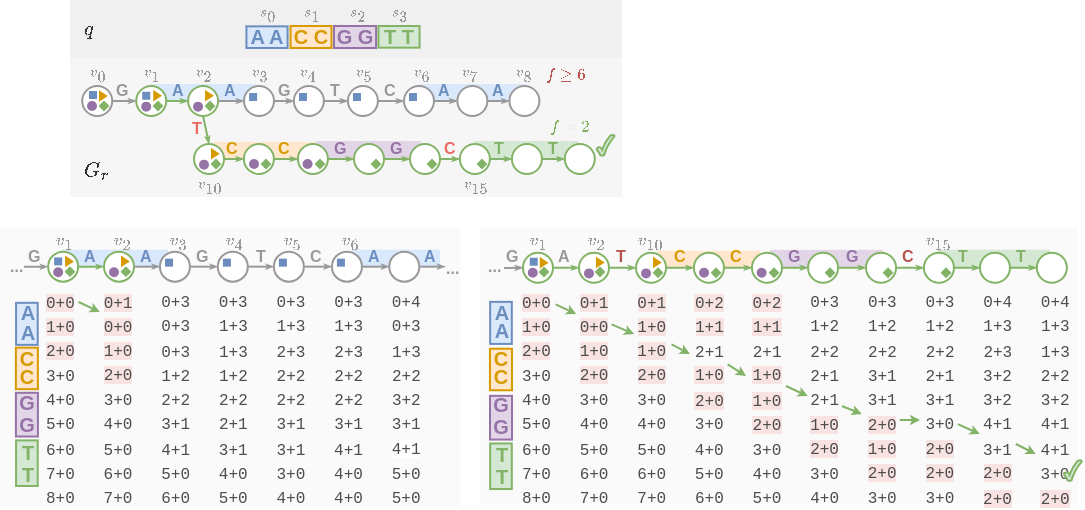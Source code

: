 <mxfile version="20.3.0" type="device" pages="3"><diagram id="0aVElfVZ7xL7MqxykQkB" name="Page-1"><mxGraphModel dx="1865" dy="663" grid="1" gridSize="10" guides="1" tooltips="1" connect="1" arrows="1" fold="1" page="1" pageScale="1" pageWidth="827" pageHeight="1169" math="1" shadow="0"><root><mxCell id="0"/><mxCell id="DLu2EK_UmrfMT4n5AJtw-8" value="Background" style="" parent="0"/><mxCell id="DLu2EK_UmrfMT4n5AJtw-2" value="" style="rounded=0;whiteSpace=wrap;html=1;fillColor=#F0F0F0;strokeColor=none;" parent="DLu2EK_UmrfMT4n5AJtw-8" vertex="1"><mxGeometry x="-569" y="99" width="276" height="29" as="geometry"/></mxCell><mxCell id="DLu2EK_UmrfMT4n5AJtw-3" value="" style="rounded=0;whiteSpace=wrap;html=1;fillColor=#F6F6F6;strokeColor=none;gradientColor=none;" parent="DLu2EK_UmrfMT4n5AJtw-8" vertex="1"><mxGeometry x="-569" y="128" width="276" height="69.5" as="geometry"/></mxCell><mxCell id="DLu2EK_UmrfMT4n5AJtw-6" value="" style="rounded=0;whiteSpace=wrap;html=1;fillColor=#FAFAFA;strokeColor=none;" parent="DLu2EK_UmrfMT4n5AJtw-8" vertex="1"><mxGeometry x="-604" y="212.83" width="230" height="139.17" as="geometry"/></mxCell><mxCell id="DLu2EK_UmrfMT4n5AJtw-7" value="" style="rounded=0;whiteSpace=wrap;html=1;fillColor=#FAFAFA;strokeColor=none;" parent="DLu2EK_UmrfMT4n5AJtw-8" vertex="1"><mxGeometry x="-364.04" y="212.83" width="299.04" height="138.17" as="geometry"/></mxCell><mxCell id="a0WcCRU_uR8eZujI4frw-551" value="&lt;font style=&quot;font-size: 10px&quot;&gt;$$q$$&lt;br&gt;&lt;/font&gt;" style="text;html=1;strokeColor=none;fillColor=none;align=left;verticalAlign=middle;whiteSpace=wrap;rounded=0;fontStyle=0;fontFamily=Verdana;fontSize=10;fontColor=#333333;" parent="DLu2EK_UmrfMT4n5AJtw-8" vertex="1"><mxGeometry x="-563.81" y="109" width="12.62" height="20" as="geometry"/></mxCell><mxCell id="0XfNQxFkhdJEGYLDYCyD-155" value="&lt;font style=&quot;font-size: 10px&quot;&gt;$$G_r$$&lt;br style=&quot;font-size: 10px&quot;&gt;&lt;/font&gt;" style="text;html=1;strokeColor=none;fillColor=none;align=left;verticalAlign=middle;whiteSpace=wrap;rounded=0;fontStyle=0;fontFamily=Verdana;fontSize=10;fontColor=#333333;" parent="DLu2EK_UmrfMT4n5AJtw-8" vertex="1"><mxGeometry x="-564.04" y="181.75" width="29" height="15.75" as="geometry"/></mxCell><mxCell id="Jt1CoaElyWu_xvia30Sn-1" value="$$v_7$$" style="text;strokeColor=none;fillColor=none;align=center;verticalAlign=middle;whiteSpace=wrap;rounded=0;fontStyle=0;fontFamily=Verdana;fontSize=7;fontColor=#999999;" parent="DLu2EK_UmrfMT4n5AJtw-8" vertex="1"><mxGeometry x="-375" y="131" width="13" height="8" as="geometry"/></mxCell><mxCell id="Jt1CoaElyWu_xvia30Sn-2" value="$$v_8$$" style="text;strokeColor=none;fillColor=none;align=center;verticalAlign=middle;whiteSpace=wrap;rounded=0;fontStyle=0;fontFamily=Verdana;fontSize=7;fontColor=#999999;" parent="DLu2EK_UmrfMT4n5AJtw-8" vertex="1"><mxGeometry x="-348" y="131" width="13" height="8" as="geometry"/></mxCell><mxCell id="659y-zsOrk2cXOgMKVo--1" value="$$v_2$$" style="text;strokeColor=none;fillColor=none;align=center;verticalAlign=middle;whiteSpace=wrap;rounded=0;fontStyle=0;fontFamily=Verdana;fontSize=8;fontColor=#999999;" parent="DLu2EK_UmrfMT4n5AJtw-8" vertex="1"><mxGeometry x="-312.07" y="214.66" width="13" height="8" as="geometry"/></mxCell><mxCell id="659y-zsOrk2cXOgMKVo--2" value="$$v_1$$" style="text;strokeColor=none;fillColor=none;align=center;verticalAlign=middle;whiteSpace=wrap;rounded=0;fontStyle=0;fontFamily=Verdana;fontSize=8;fontColor=#999999;" parent="DLu2EK_UmrfMT4n5AJtw-8" vertex="1"><mxGeometry x="-341.0" y="214.83" width="13" height="8" as="geometry"/></mxCell><mxCell id="hb6NZG54MU03V790iSIW-2" value="" style="group;direction=south;" parent="DLu2EK_UmrfMT4n5AJtw-8" vertex="1" connectable="0"><mxGeometry x="-601.06" y="253.4" width="15.92" height="22.13" as="geometry"/></mxCell><mxCell id="hb6NZG54MU03V790iSIW-3" value="" style="rounded=0;whiteSpace=wrap;html=1;fillColor=#dae8fc;strokeColor=#6c8ebf;direction=south;" parent="hb6NZG54MU03V790iSIW-2" vertex="1"><mxGeometry x="5.09" y="-3" width="10.83" height="21.03" as="geometry"/></mxCell><mxCell id="hb6NZG54MU03V790iSIW-4" value="&lt;font style=&quot;font-size: 10px&quot; face=&quot;Helvetica&quot; color=&quot;#6c8ebf&quot;&gt;A&lt;/font&gt;" style="text;html=1;strokeColor=none;fillColor=none;align=center;verticalAlign=middle;whiteSpace=wrap;rounded=0;fontColor=#000000;fontStyle=1;fontFamily=Courier New;fontSize=10;direction=south;" parent="hb6NZG54MU03V790iSIW-2" vertex="1"><mxGeometry x="8.02" y="8.534" width="5.96" height="7.534" as="geometry"/></mxCell><mxCell id="hb6NZG54MU03V790iSIW-5" value="" style="group;direction=south;" parent="DLu2EK_UmrfMT4n5AJtw-8" vertex="1" connectable="0"><mxGeometry x="-601.06" y="301.25" width="16.02" height="22.28" as="geometry"/></mxCell><mxCell id="hb6NZG54MU03V790iSIW-6" value="" style="rounded=0;whiteSpace=wrap;html=1;fillColor=#e1d5e7;strokeColor=#9673a6;direction=south;" parent="hb6NZG54MU03V790iSIW-5" vertex="1"><mxGeometry x="5.02" y="-5.86" width="11" height="21.86" as="geometry"/></mxCell><mxCell id="hb6NZG54MU03V790iSIW-7" value="" style="group;direction=south;" parent="DLu2EK_UmrfMT4n5AJtw-8" vertex="1" connectable="0"><mxGeometry x="-601.06" y="277.23" width="16" height="19.77" as="geometry"/></mxCell><mxCell id="hb6NZG54MU03V790iSIW-8" value="" style="rounded=0;whiteSpace=wrap;html=1;fillColor=#ffe6cc;strokeColor=#d79b00;direction=south;" parent="hb6NZG54MU03V790iSIW-7" vertex="1"><mxGeometry x="5" y="-4.398" width="11" height="20.764" as="geometry"/></mxCell><mxCell id="hb6NZG54MU03V790iSIW-9" value="" style="rounded=0;whiteSpace=wrap;html=1;fillColor=#d5e8d4;strokeColor=#82b366;direction=south;" parent="DLu2EK_UmrfMT4n5AJtw-8" vertex="1"><mxGeometry x="-595.97" y="319.2" width="10.83" height="22.8" as="geometry"/></mxCell><mxCell id="hb6NZG54MU03V790iSIW-10" value="&lt;font style=&quot;font-size: 10px&quot; face=&quot;Helvetica&quot; color=&quot;#6c8ebf&quot;&gt;A&lt;/font&gt;" style="text;html=1;strokeColor=none;fillColor=none;align=center;verticalAlign=middle;whiteSpace=wrap;rounded=0;fontColor=#000000;fontStyle=1;fontFamily=Courier New;fontSize=10;direction=south;" parent="DLu2EK_UmrfMT4n5AJtw-8" vertex="1"><mxGeometry x="-593.06" y="252.23" width="5.96" height="7.83" as="geometry"/></mxCell><mxCell id="hb6NZG54MU03V790iSIW-11" value="&lt;font color=&quot;#d79b00&quot; face=&quot;Helvetica&quot;&gt;C&lt;/font&gt;" style="text;html=1;strokeColor=none;fillColor=none;align=center;verticalAlign=middle;whiteSpace=wrap;rounded=0;fontColor=#000000;fontStyle=1;fontFamily=Courier New;fontSize=10;direction=south;" parent="DLu2EK_UmrfMT4n5AJtw-8" vertex="1"><mxGeometry x="-593.07" y="273.53" width="4.95" height="10" as="geometry"/></mxCell><mxCell id="hb6NZG54MU03V790iSIW-12" value="&lt;font color=&quot;#d79b00&quot; face=&quot;Helvetica&quot;&gt;C&lt;/font&gt;" style="text;html=1;strokeColor=none;fillColor=none;align=center;verticalAlign=middle;whiteSpace=wrap;rounded=0;fontColor=#000000;fontStyle=1;fontFamily=Courier New;fontSize=10;direction=south;" parent="DLu2EK_UmrfMT4n5AJtw-8" vertex="1"><mxGeometry x="-593.07" y="282.53" width="4.95" height="10" as="geometry"/></mxCell><mxCell id="hb6NZG54MU03V790iSIW-13" value="&lt;font style=&quot;font-size: 10px&quot; face=&quot;Helvetica&quot; color=&quot;#9673a6&quot;&gt;G&lt;/font&gt;" style="text;html=1;strokeColor=none;fillColor=none;align=center;verticalAlign=middle;whiteSpace=wrap;rounded=0;fontColor=#000000;fontStyle=1;fontFamily=Courier New;fontSize=10;direction=south;" parent="DLu2EK_UmrfMT4n5AJtw-8" vertex="1"><mxGeometry x="-593.07" y="295.53" width="4.95" height="10" as="geometry"/></mxCell><mxCell id="hb6NZG54MU03V790iSIW-14" value="&lt;font style=&quot;font-size: 10px&quot; face=&quot;Helvetica&quot; color=&quot;#9673a6&quot;&gt;G&lt;/font&gt;" style="text;html=1;strokeColor=none;fillColor=none;align=center;verticalAlign=middle;whiteSpace=wrap;rounded=0;fontColor=#000000;fontStyle=1;fontFamily=Courier New;fontSize=10;direction=south;" parent="DLu2EK_UmrfMT4n5AJtw-8" vertex="1"><mxGeometry x="-593.07" y="306.53" width="4.95" height="10" as="geometry"/></mxCell><mxCell id="hb6NZG54MU03V790iSIW-15" value="&lt;span style=&quot;color: rgb(130 , 179 , 102) ; font-family: &amp;#34;helvetica&amp;#34;&quot;&gt;T&lt;/span&gt;" style="text;html=1;strokeColor=none;fillColor=none;align=center;verticalAlign=middle;whiteSpace=wrap;rounded=0;fontColor=#000000;fontStyle=1;fontFamily=Courier New;fontSize=10;direction=south;" parent="DLu2EK_UmrfMT4n5AJtw-8" vertex="1"><mxGeometry x="-593.07" y="331.53" width="5.96" height="10" as="geometry"/></mxCell><mxCell id="hb6NZG54MU03V790iSIW-16" value="&lt;span style=&quot;color: rgb(130 , 179 , 102) ; font-family: &amp;#34;helvetica&amp;#34;&quot;&gt;T&lt;/span&gt;" style="text;html=1;strokeColor=none;fillColor=none;align=center;verticalAlign=middle;whiteSpace=wrap;rounded=0;fontColor=#000000;fontStyle=1;fontFamily=Courier New;fontSize=10;direction=south;" parent="DLu2EK_UmrfMT4n5AJtw-8" vertex="1"><mxGeometry x="-593.07" y="320.53" width="5.96" height="10" as="geometry"/></mxCell><mxCell id="hb6NZG54MU03V790iSIW-17" value="" style="group;direction=south;" parent="DLu2EK_UmrfMT4n5AJtw-8" vertex="1" connectable="0"><mxGeometry x="-364.02" y="252.93" width="15.92" height="22.13" as="geometry"/></mxCell><mxCell id="hb6NZG54MU03V790iSIW-18" value="" style="rounded=0;whiteSpace=wrap;html=1;fillColor=#dae8fc;strokeColor=#6c8ebf;direction=south;" parent="hb6NZG54MU03V790iSIW-17" vertex="1"><mxGeometry x="5.09" y="-3" width="10.83" height="21.03" as="geometry"/></mxCell><mxCell id="hb6NZG54MU03V790iSIW-19" value="&lt;font style=&quot;font-size: 10px&quot; face=&quot;Helvetica&quot; color=&quot;#6c8ebf&quot;&gt;A&lt;/font&gt;" style="text;html=1;strokeColor=none;fillColor=none;align=center;verticalAlign=middle;whiteSpace=wrap;rounded=0;fontColor=#000000;fontStyle=1;fontFamily=Courier New;fontSize=10;direction=south;" parent="hb6NZG54MU03V790iSIW-17" vertex="1"><mxGeometry x="8.02" y="8.534" width="5.96" height="7.534" as="geometry"/></mxCell><mxCell id="hb6NZG54MU03V790iSIW-20" value="" style="group;direction=south;" parent="DLu2EK_UmrfMT4n5AJtw-8" vertex="1" connectable="0"><mxGeometry x="-364.02" y="302.78" width="16.02" height="22.28" as="geometry"/></mxCell><mxCell id="hb6NZG54MU03V790iSIW-21" value="" style="rounded=0;whiteSpace=wrap;html=1;fillColor=#e1d5e7;strokeColor=#9673a6;direction=south;" parent="hb6NZG54MU03V790iSIW-20" vertex="1"><mxGeometry x="5.02" y="-5.86" width="11" height="21.86" as="geometry"/></mxCell><mxCell id="hb6NZG54MU03V790iSIW-22" value="" style="group;direction=south;" parent="DLu2EK_UmrfMT4n5AJtw-8" vertex="1" connectable="0"><mxGeometry x="-364.02" y="277.76" width="16" height="19.77" as="geometry"/></mxCell><mxCell id="hb6NZG54MU03V790iSIW-23" value="" style="rounded=0;whiteSpace=wrap;html=1;fillColor=#ffe6cc;strokeColor=#d79b00;direction=south;" parent="hb6NZG54MU03V790iSIW-22" vertex="1"><mxGeometry x="5" y="-4.398" width="11" height="20.764" as="geometry"/></mxCell><mxCell id="hb6NZG54MU03V790iSIW-24" value="" style="rounded=0;whiteSpace=wrap;html=1;fillColor=#d5e8d4;strokeColor=#82b366;direction=south;" parent="DLu2EK_UmrfMT4n5AJtw-8" vertex="1"><mxGeometry x="-358.93" y="320.73" width="10.83" height="22.8" as="geometry"/></mxCell><mxCell id="hb6NZG54MU03V790iSIW-25" value="&lt;font style=&quot;font-size: 10px&quot; face=&quot;Helvetica&quot; color=&quot;#6c8ebf&quot;&gt;A&lt;/font&gt;" style="text;html=1;strokeColor=none;fillColor=none;align=center;verticalAlign=middle;whiteSpace=wrap;rounded=0;fontColor=#000000;fontStyle=1;fontFamily=Courier New;fontSize=10;direction=south;" parent="DLu2EK_UmrfMT4n5AJtw-8" vertex="1"><mxGeometry x="-356.02" y="251.76" width="5.96" height="7.83" as="geometry"/></mxCell><mxCell id="hb6NZG54MU03V790iSIW-26" value="&lt;font color=&quot;#d79b00&quot; face=&quot;Helvetica&quot;&gt;C&lt;/font&gt;" style="text;html=1;strokeColor=none;fillColor=none;align=center;verticalAlign=middle;whiteSpace=wrap;rounded=0;fontColor=#000000;fontStyle=1;fontFamily=Courier New;fontSize=10;direction=south;" parent="DLu2EK_UmrfMT4n5AJtw-8" vertex="1"><mxGeometry x="-356.03" y="274.06" width="4.95" height="10" as="geometry"/></mxCell><mxCell id="hb6NZG54MU03V790iSIW-27" value="&lt;font color=&quot;#d79b00&quot; face=&quot;Helvetica&quot;&gt;C&lt;/font&gt;" style="text;html=1;strokeColor=none;fillColor=none;align=center;verticalAlign=middle;whiteSpace=wrap;rounded=0;fontColor=#000000;fontStyle=1;fontFamily=Courier New;fontSize=10;direction=south;" parent="DLu2EK_UmrfMT4n5AJtw-8" vertex="1"><mxGeometry x="-356.03" y="283.06" width="4.95" height="10" as="geometry"/></mxCell><mxCell id="hb6NZG54MU03V790iSIW-28" value="&lt;font style=&quot;font-size: 10px&quot; face=&quot;Helvetica&quot; color=&quot;#9673a6&quot;&gt;G&lt;/font&gt;" style="text;html=1;strokeColor=none;fillColor=none;align=center;verticalAlign=middle;whiteSpace=wrap;rounded=0;fontColor=#000000;fontStyle=1;fontFamily=Courier New;fontSize=10;direction=south;" parent="DLu2EK_UmrfMT4n5AJtw-8" vertex="1"><mxGeometry x="-356.03" y="297.06" width="4.95" height="10" as="geometry"/></mxCell><mxCell id="hb6NZG54MU03V790iSIW-29" value="&lt;font style=&quot;font-size: 10px&quot; face=&quot;Helvetica&quot; color=&quot;#9673a6&quot;&gt;G&lt;/font&gt;" style="text;html=1;strokeColor=none;fillColor=none;align=center;verticalAlign=middle;whiteSpace=wrap;rounded=0;fontColor=#000000;fontStyle=1;fontFamily=Courier New;fontSize=10;direction=south;" parent="DLu2EK_UmrfMT4n5AJtw-8" vertex="1"><mxGeometry x="-356.03" y="308.06" width="4.95" height="10" as="geometry"/></mxCell><mxCell id="hb6NZG54MU03V790iSIW-30" value="&lt;span style=&quot;color: rgb(130 , 179 , 102) ; font-family: &amp;#34;helvetica&amp;#34;&quot;&gt;T&lt;/span&gt;" style="text;html=1;strokeColor=none;fillColor=none;align=center;verticalAlign=middle;whiteSpace=wrap;rounded=0;fontColor=#000000;fontStyle=1;fontFamily=Courier New;fontSize=10;direction=south;" parent="DLu2EK_UmrfMT4n5AJtw-8" vertex="1"><mxGeometry x="-356.03" y="333.06" width="5.96" height="10" as="geometry"/></mxCell><mxCell id="hb6NZG54MU03V790iSIW-31" value="&lt;span style=&quot;color: rgb(130 , 179 , 102) ; font-family: &amp;#34;helvetica&amp;#34;&quot;&gt;T&lt;/span&gt;" style="text;html=1;strokeColor=none;fillColor=none;align=center;verticalAlign=middle;whiteSpace=wrap;rounded=0;fontColor=#000000;fontStyle=1;fontFamily=Courier New;fontSize=10;direction=south;" parent="DLu2EK_UmrfMT4n5AJtw-8" vertex="1"><mxGeometry x="-356.03" y="322.06" width="5.96" height="10" as="geometry"/></mxCell><mxCell id="1" value="Foreground" style="" parent="0"/><mxCell id="C_2stGmXrMewZ8NT1Z94-117" value="" style="group" parent="1" vertex="1" connectable="0"><mxGeometry x="-428.26" y="223.83" width="44.26" height="8.83" as="geometry"/></mxCell><mxCell id="C_2stGmXrMewZ8NT1Z94-118" value="" style="group;fillColor=#dae8fc;strokeColor=none;" parent="C_2stGmXrMewZ8NT1Z94-117" vertex="1" connectable="0"><mxGeometry width="44.26" height="8.83" as="geometry"/></mxCell><mxCell id="C_2stGmXrMewZ8NT1Z94-119" value="&lt;span style=&quot;font-family: &amp;#34;helvetica&amp;#34; ; font-style: normal ; font-weight: 700 ; letter-spacing: normal ; text-align: center ; text-indent: 0px ; text-transform: none ; word-spacing: 0px ; float: none ; display: inline&quot;&gt;&lt;font style=&quot;font-size: 8px&quot; color=&quot;#6c8ebf&quot;&gt;A&lt;/font&gt;&lt;/span&gt;" style="text;whiteSpace=wrap;html=1;verticalAlign=middle;labelBackgroundColor=none;" parent="C_2stGmXrMewZ8NT1Z94-117" vertex="1"><mxGeometry x="34.742" width="5.648" height="4.0" as="geometry"/></mxCell><mxCell id="spez3c_4mP7LYrLyWJ50-34" value="" style="group" parent="1" vertex="1" connectable="0"><mxGeometry x="-529" y="141" width="53" height="8.83" as="geometry"/></mxCell><mxCell id="spez3c_4mP7LYrLyWJ50-35" value="" style="group;fillColor=#dae8fc;strokeColor=none;" parent="spez3c_4mP7LYrLyWJ50-34" vertex="1" connectable="0"><mxGeometry width="53" height="8.83" as="geometry"/></mxCell><mxCell id="spez3c_4mP7LYrLyWJ50-38" value="&lt;span style=&quot;font-family: &amp;#34;helvetica&amp;#34; ; font-style: normal ; font-weight: 700 ; letter-spacing: normal ; text-align: center ; text-indent: 0px ; text-transform: none ; word-spacing: 0px ; float: none ; display: inline&quot;&gt;&lt;font style=&quot;font-size: 8px&quot; color=&quot;#6c8ebf&quot;&gt;A&lt;/font&gt;&lt;/span&gt;" style="text;whiteSpace=wrap;html=1;verticalAlign=middle;labelBackgroundColor=none;" parent="spez3c_4mP7LYrLyWJ50-34" vertex="1"><mxGeometry x="35.37" width="6.763" height="4.0" as="geometry"/></mxCell><mxCell id="spez3c_4mP7LYrLyWJ50-13" value="" style="group;fillColor=#d5e8d4;strokeColor=none;" parent="1" vertex="1" connectable="0"><mxGeometry x="-367.04" y="169.54" width="52.04" height="8.83" as="geometry"/></mxCell><mxCell id="spez3c_4mP7LYrLyWJ50-14" value="" style="group;fillColor=#d5e8d4;strokeColor=none;" parent="spez3c_4mP7LYrLyWJ50-13" vertex="1" connectable="0"><mxGeometry width="52.04" height="8.83" as="geometry"/></mxCell><mxCell id="ep4hedzepPEnnnfLfVp9-43" value="&lt;span style=&quot;font-family: &amp;#34;helvetica&amp;#34; ; font-style: normal ; font-weight: 700 ; letter-spacing: normal ; text-align: center ; text-indent: 0px ; text-transform: none ; word-spacing: 0px ; float: none ; display: inline&quot;&gt;&lt;font style=&quot;font-size: 8px&quot; color=&quot;#82b366&quot;&gt;T&lt;/font&gt;&lt;/span&gt;" style="text;whiteSpace=wrap;html=1;verticalAlign=middle;labelBackgroundColor=none;fontColor=#9673A6;" parent="spez3c_4mP7LYrLyWJ50-13" vertex="1"><mxGeometry x="7.554" width="6.941" height="4.0" as="geometry"/></mxCell><mxCell id="ob5YZCWme_akZr2BNmhE-38" value="" style="group" parent="1" vertex="1" connectable="0"><mxGeometry x="-482" y="112.17" width="23" height="11" as="geometry"/></mxCell><mxCell id="a0WcCRU_uR8eZujI4frw-160" value="" style="rounded=0;whiteSpace=wrap;html=1;fillColor=#dae8fc;strokeColor=#6c8ebf;" parent="ob5YZCWme_akZr2BNmhE-38" vertex="1"><mxGeometry x="1.219" width="20.563" height="10.83" as="geometry"/></mxCell><mxCell id="a0WcCRU_uR8eZujI4frw-746" value="&lt;font style=&quot;font-size: 10px&quot; face=&quot;Helvetica&quot; color=&quot;#6c8ebf&quot;&gt;A A&lt;/font&gt;" style="text;html=1;strokeColor=none;fillColor=none;align=center;verticalAlign=middle;whiteSpace=wrap;rounded=0;fontColor=#000000;fontStyle=1;fontFamily=Courier New;fontSize=10;" parent="ob5YZCWme_akZr2BNmhE-38" vertex="1"><mxGeometry y="2.83" width="22.514" height="5.96" as="geometry"/></mxCell><mxCell id="ob5YZCWme_akZr2BNmhE-57" value="" style="group" parent="1" vertex="1" connectable="0"><mxGeometry x="-437" y="112" width="23" height="11" as="geometry"/></mxCell><mxCell id="ob5YZCWme_akZr2BNmhE-58" value="" style="rounded=0;whiteSpace=wrap;html=1;fillColor=#e1d5e7;strokeColor=#9673a6;" parent="ob5YZCWme_akZr2BNmhE-57" vertex="1"><mxGeometry width="21.035" height="11" as="geometry"/></mxCell><mxCell id="ob5YZCWme_akZr2BNmhE-59" value="&lt;font style=&quot;font-size: 10px&quot; face=&quot;Helvetica&quot; color=&quot;#9673a6&quot;&gt;G G&lt;/font&gt;" style="text;html=1;strokeColor=none;fillColor=none;align=center;verticalAlign=middle;whiteSpace=wrap;rounded=0;fontColor=#000000;fontStyle=1;fontFamily=Courier New;fontSize=10;" parent="ob5YZCWme_akZr2BNmhE-57" vertex="1"><mxGeometry y="3.03" width="20.971" height="4.95" as="geometry"/></mxCell><mxCell id="ob5YZCWme_akZr2BNmhE-75" value="" style="group" parent="1" vertex="1" connectable="0"><mxGeometry x="-459" y="112" width="21" height="11" as="geometry"/></mxCell><mxCell id="ob5YZCWme_akZr2BNmhE-72" value="" style="rounded=0;whiteSpace=wrap;html=1;fillColor=#ffe6cc;strokeColor=#d79b00;" parent="ob5YZCWme_akZr2BNmhE-75" vertex="1"><mxGeometry x="0.268" width="20.469" height="11" as="geometry"/></mxCell><mxCell id="ob5YZCWme_akZr2BNmhE-73" value="&lt;font color=&quot;#d79b00&quot; face=&quot;Helvetica&quot;&gt;C C&lt;/font&gt;" style="text;html=1;strokeColor=none;fillColor=none;align=center;verticalAlign=middle;whiteSpace=wrap;rounded=0;fontColor=#000000;fontStyle=1;fontFamily=Courier New;fontSize=10;" parent="ob5YZCWme_akZr2BNmhE-75" vertex="1"><mxGeometry y="3.025" width="21.0" height="4.95" as="geometry"/></mxCell><mxCell id="Pzvkgh-yemOLqm4TuEPV-86" value="" style="group;strokeColor=none;" parent="1" vertex="1" connectable="0"><mxGeometry x="-509.96" y="142" width="15" height="15" as="geometry"/></mxCell><mxCell id="Pzvkgh-yemOLqm4TuEPV-87" value="" style="ellipse;whiteSpace=wrap;html=1;aspect=fixed;strokeColor=#82B366;" parent="Pzvkgh-yemOLqm4TuEPV-86" vertex="1"><mxGeometry width="15" height="15" as="geometry"/></mxCell><mxCell id="Pzvkgh-yemOLqm4TuEPV-88" value="" style="ellipse;whiteSpace=wrap;html=1;aspect=fixed;labelBackgroundColor=none;strokeColor=#9673a6;fontSize=10;fillColor=#9673A6;" parent="Pzvkgh-yemOLqm4TuEPV-86" vertex="1"><mxGeometry x="3" y="8.33" width="4" height="4" as="geometry"/></mxCell><mxCell id="Pzvkgh-yemOLqm4TuEPV-89" value="" style="triangle;whiteSpace=wrap;html=1;labelBackgroundColor=none;strokeColor=#d79b00;fillColor=#D79B00;fontSize=10;" parent="Pzvkgh-yemOLqm4TuEPV-86" vertex="1"><mxGeometry x="9.0" y="2.87" width="3" height="4" as="geometry"/></mxCell><mxCell id="Pzvkgh-yemOLqm4TuEPV-190" value="" style="endArrow=classicThin;html=1;exitX=-0.139;exitY=1.156;exitDx=0;exitDy=0;entryX=0;entryY=0.5;entryDx=0;entryDy=0;strokeColor=#82B366;endFill=1;startSize=6;endSize=1;exitPerimeter=0;" parent="1" target="Pzvkgh-yemOLqm4TuEPV-87" edge="1"><mxGeometry width="50" height="50" relative="1" as="geometry"><mxPoint x="-522.068" y="149.56" as="sourcePoint"/><mxPoint x="-511.96" y="149.5" as="targetPoint"/></mxGeometry></mxCell><mxCell id="Pzvkgh-yemOLqm4TuEPV-209" value="" style="group" parent="1" vertex="1" connectable="0"><mxGeometry x="-349.3" y="142" width="15" height="15" as="geometry"/></mxCell><mxCell id="ep4hedzepPEnnnfLfVp9-45" value="" style="group" parent="Pzvkgh-yemOLqm4TuEPV-209" vertex="1" connectable="0"><mxGeometry x="-44.92" y="-1" width="53" height="8.83" as="geometry"/></mxCell><mxCell id="ep4hedzepPEnnnfLfVp9-46" value="" style="group;fillColor=#dae8fc;strokeColor=none;" parent="ep4hedzepPEnnnfLfVp9-45" vertex="1" connectable="0"><mxGeometry width="53" height="8.83" as="geometry"/></mxCell><mxCell id="ep4hedzepPEnnnfLfVp9-47" value="&lt;span style=&quot;font-family: &amp;#34;helvetica&amp;#34; ; font-style: normal ; font-weight: 700 ; letter-spacing: normal ; text-align: center ; text-indent: 0px ; text-transform: none ; word-spacing: 0px ; float: none ; display: inline&quot;&gt;&lt;font style=&quot;font-size: 8px&quot; color=&quot;#6c8ebf&quot;&gt;A&lt;/font&gt;&lt;/span&gt;" style="text;whiteSpace=wrap;html=1;verticalAlign=middle;labelBackgroundColor=none;" parent="ep4hedzepPEnnnfLfVp9-45" vertex="1"><mxGeometry x="34.22" width="6.763" height="4.0" as="geometry"/></mxCell><mxCell id="Pzvkgh-yemOLqm4TuEPV-210" value="" style="ellipse;whiteSpace=wrap;html=1;aspect=fixed;strokeColor=#999999;" parent="Pzvkgh-yemOLqm4TuEPV-209" vertex="1"><mxGeometry width="15" height="15" as="geometry"/></mxCell><mxCell id="Pzvkgh-yemOLqm4TuEPV-222" value="" style="endArrow=classicThin;html=1;exitX=1;exitY=0.5;exitDx=0;exitDy=0;entryX=0;entryY=0.5;entryDx=0;entryDy=0;strokeColor=#999999;endFill=1;startSize=6;endSize=1;" parent="1" source="wbRxcBo5YnLQWvLjFfuA-35" target="Pzvkgh-yemOLqm4TuEPV-216" edge="1"><mxGeometry width="50" height="50" relative="1" as="geometry"><mxPoint x="-386.26" y="149.5" as="sourcePoint"/><mxPoint x="-374.32" y="149.44" as="targetPoint"/></mxGeometry></mxCell><mxCell id="Pzvkgh-yemOLqm4TuEPV-281" value="" style="endArrow=classicThin;html=1;exitX=0.5;exitY=1;exitDx=0;exitDy=0;entryX=0.5;entryY=0;entryDx=0;entryDy=0;strokeColor=#82B366;endFill=1;startSize=6;endSize=1;" parent="1" source="Pzvkgh-yemOLqm4TuEPV-87" target="Pzvkgh-yemOLqm4TuEPV-319" edge="1"><mxGeometry width="50" height="50" relative="1" as="geometry"><mxPoint x="-506.515" y="156.61" as="sourcePoint"/><mxPoint x="-480.4" y="175.44" as="targetPoint"/></mxGeometry></mxCell><mxCell id="OIQ7NY8XqTSEMBDqs2Fk-20" value="" style="group;strokeColor=none;" parent="1" vertex="1" connectable="0"><mxGeometry x="-535.89" y="142" width="15" height="15" as="geometry"/></mxCell><mxCell id="OIQ7NY8XqTSEMBDqs2Fk-21" value="" style="ellipse;whiteSpace=wrap;html=1;aspect=fixed;strokeColor=#82B366;" parent="OIQ7NY8XqTSEMBDqs2Fk-20" vertex="1"><mxGeometry width="15" height="15" as="geometry"/></mxCell><mxCell id="OIQ7NY8XqTSEMBDqs2Fk-22" value="" style="ellipse;whiteSpace=wrap;html=1;aspect=fixed;labelBackgroundColor=none;strokeColor=#9673a6;fontSize=10;fillColor=#9673A6;" parent="OIQ7NY8XqTSEMBDqs2Fk-20" vertex="1"><mxGeometry x="3" y="8.33" width="4" height="4" as="geometry"/></mxCell><mxCell id="OIQ7NY8XqTSEMBDqs2Fk-23" value="" style="triangle;whiteSpace=wrap;html=1;labelBackgroundColor=none;strokeColor=#d79b00;fillColor=#D79B00;fontSize=10;" parent="OIQ7NY8XqTSEMBDqs2Fk-20" vertex="1"><mxGeometry x="9.0" y="2.87" width="3" height="4" as="geometry"/></mxCell><mxCell id="ep4hedzepPEnnnfLfVp9-13" value="" style="rounded=0;whiteSpace=wrap;html=1;fillColor=#6C8EBF;strokeColor=#6C8EBF;" parent="OIQ7NY8XqTSEMBDqs2Fk-20" vertex="1"><mxGeometry x="3.5" y="3.37" width="3" height="3" as="geometry"/></mxCell><mxCell id="OIQ7NY8XqTSEMBDqs2Fk-26" value="" style="endArrow=classicThin;html=1;exitX=-0.139;exitY=1.156;exitDx=0;exitDy=0;entryX=0;entryY=0.5;entryDx=0;entryDy=0;strokeColor=#999999;endFill=1;startSize=6;endSize=1;exitPerimeter=0;" parent="1" target="OIQ7NY8XqTSEMBDqs2Fk-21" edge="1"><mxGeometry width="50" height="50" relative="1" as="geometry"><mxPoint x="-547.998" y="149.56" as="sourcePoint"/><mxPoint x="-537.89" y="149.5" as="targetPoint"/></mxGeometry></mxCell><mxCell id="OIQ7NY8XqTSEMBDqs2Fk-31" value="" style="group;strokeColor=none;" parent="1" vertex="1" connectable="0"><mxGeometry x="-562.89" y="142" width="15" height="15" as="geometry"/></mxCell><mxCell id="OIQ7NY8XqTSEMBDqs2Fk-32" value="" style="ellipse;whiteSpace=wrap;html=1;aspect=fixed;strokeColor=#999999;" parent="OIQ7NY8XqTSEMBDqs2Fk-31" vertex="1"><mxGeometry width="15" height="15" as="geometry"/></mxCell><mxCell id="OIQ7NY8XqTSEMBDqs2Fk-40" value="$$s_0$$" style="text;html=1;strokeColor=none;fillColor=none;align=center;verticalAlign=middle;whiteSpace=wrap;rounded=0;fontStyle=0;fontFamily=Verdana;fontSize=7;fontColor=#999999;" parent="1" vertex="1"><mxGeometry x="-478.94" y="100" width="17.07" height="9" as="geometry"/></mxCell><mxCell id="OIQ7NY8XqTSEMBDqs2Fk-229" value="&lt;div&gt;&lt;font face=&quot;Courier New&quot;&gt;&lt;font color=&quot;#4d4d4d&quot; style=&quot;background-color: rgb(248 , 226 , 226)&quot;&gt;0+0&lt;/font&gt;&lt;font color=&quot;#4d4d4d&quot;&gt;&amp;nbsp; &amp;nbsp;&lt;span style=&quot;background-color: rgb(248 , 226 , 226)&quot;&gt;0+1&lt;/span&gt;&lt;/font&gt;&lt;font color=&quot;#4d4d4d&quot;&gt;&amp;nbsp; &amp;nbsp;&lt;/font&gt;&lt;font color=&quot;#4d4d4d&quot;&gt;0+3&lt;/font&gt;&lt;font color=&quot;#4d4d4d&quot;&gt;&amp;nbsp; &amp;nbsp;0+3&lt;/font&gt;&lt;/font&gt;&lt;span style=&quot;color: rgb(77 , 77 , 77) ; font-family: &amp;#34;courier new&amp;#34;&quot;&gt;&amp;nbsp; &amp;nbsp;&lt;/span&gt;&lt;font face=&quot;Courier New&quot;&gt;&lt;font color=&quot;#4d4d4d&quot;&gt;0+3&lt;/font&gt;&lt;/font&gt;&lt;span style=&quot;color: rgb(77 , 77 , 77) ; font-family: &amp;#34;courier new&amp;#34;&quot;&gt;&amp;nbsp; &amp;nbsp;&lt;/span&gt;&lt;font face=&quot;Courier New&quot;&gt;&lt;font color=&quot;#4d4d4d&quot;&gt;0+3&amp;nbsp;&lt;/font&gt;&lt;/font&gt;&lt;span style=&quot;color: rgb(77 , 77 , 77) ; font-family: &amp;#34;courier new&amp;#34;&quot;&gt;&amp;nbsp;&amp;nbsp;&lt;/span&gt;&lt;font face=&quot;Courier New&quot;&gt;&lt;font color=&quot;#4d4d4d&quot;&gt;0+4&lt;/font&gt;&lt;/font&gt;&lt;font color=&quot;#4d4d4d&quot; style=&quot;background-color: rgb(255 , 230 , 204)&quot;&gt;&lt;font face=&quot;Courier New&quot;&gt;&lt;sup&gt;&lt;br&gt;&lt;/sup&gt;&lt;/font&gt;&lt;/font&gt;&lt;span style=&quot;color: rgb(77 , 77 , 77) ; font-family: &amp;#34;courier new&amp;#34; ; background-color: rgb(248 , 226 , 226)&quot;&gt;1+0&lt;/span&gt;&lt;span style=&quot;color: rgb(77 , 77 , 77) ; font-family: &amp;#34;courier new&amp;#34;&quot;&gt;&amp;nbsp; &amp;nbsp;&lt;span style=&quot;background-color: rgb(248 , 226 , 226)&quot;&gt;0&lt;/span&gt;&lt;/span&gt;&lt;span style=&quot;color: rgb(77 , 77 , 77) ; font-family: &amp;#34;courier new&amp;#34; ; background-color: rgb(248 , 226 , 226)&quot;&gt;+0&lt;/span&gt;&lt;span style=&quot;color: rgb(77 , 77 , 77) ; font-family: &amp;#34;courier new&amp;#34;&quot;&gt;&amp;nbsp; &amp;nbsp;&lt;/span&gt;&lt;span style=&quot;font-family: &amp;#34;courier new&amp;#34; ; color: rgb(77 , 77 , 77)&quot;&gt;0&lt;/span&gt;&lt;span style=&quot;font-family: &amp;#34;courier new&amp;#34; ; color: rgb(77 , 77 , 77)&quot;&gt;+3&lt;/span&gt;&lt;span style=&quot;font-family: &amp;#34;courier new&amp;#34; ; color: rgb(77 , 77 , 77)&quot;&gt;&amp;nbsp; &amp;nbsp;&lt;/span&gt;&lt;span style=&quot;font-family: &amp;#34;courier new&amp;#34; ; color: rgb(77 , 77 , 77)&quot;&gt;1+3&lt;/span&gt;&lt;span style=&quot;color: rgb(77 , 77 , 77) ; font-family: &amp;#34;courier new&amp;#34;&quot;&gt;&amp;nbsp; &amp;nbsp;&lt;/span&gt;&lt;span style=&quot;font-family: &amp;#34;courier new&amp;#34; ; color: rgb(77 , 77 , 77)&quot;&gt;1+3&lt;/span&gt;&lt;span style=&quot;color: rgb(77 , 77 , 77) ; font-family: &amp;#34;courier new&amp;#34;&quot;&gt;&amp;nbsp; &amp;nbsp;&lt;/span&gt;&lt;span style=&quot;font-family: &amp;#34;courier new&amp;#34; ; color: rgb(77 , 77 , 77)&quot;&gt;1+3&amp;nbsp;&lt;/span&gt;&lt;span style=&quot;color: rgb(77 , 77 , 77) ; font-family: &amp;#34;courier new&amp;#34;&quot;&gt;&amp;nbsp;&amp;nbsp;&lt;/span&gt;&lt;span style=&quot;font-family: &amp;#34;courier new&amp;#34; ; color: rgb(77 , 77 , 77)&quot;&gt;0&lt;/span&gt;&lt;span style=&quot;font-family: &amp;#34;courier new&amp;#34; ; color: rgb(77 , 77 , 77)&quot;&gt;+3&lt;/span&gt;&lt;sup style=&quot;color: rgb(77 , 77 , 77) ; font-family: &amp;#34;courier new&amp;#34;&quot;&gt;&lt;br&gt;&lt;/sup&gt;&lt;span style=&quot;color: rgb(77 , 77 , 77) ; font-family: &amp;#34;courier new&amp;#34; ; background-color: rgb(248 , 226 , 226)&quot;&gt;2+0&lt;/span&gt;&lt;span style=&quot;color: rgb(77 , 77 , 77) ; font-family: &amp;#34;courier new&amp;#34;&quot;&gt;&amp;nbsp; &amp;nbsp;&lt;span style=&quot;background-color: rgb(248 , 226 , 226)&quot;&gt;1&lt;/span&gt;&lt;/span&gt;&lt;span style=&quot;color: rgb(77 , 77 , 77) ; font-family: &amp;#34;courier new&amp;#34; ; background-color: rgb(248 , 226 , 226)&quot;&gt;+0&lt;/span&gt;&lt;span style=&quot;color: rgb(77 , 77 , 77) ; font-family: &amp;#34;courier new&amp;#34;&quot;&gt;&amp;nbsp; &amp;nbsp;&lt;/span&gt;&lt;span style=&quot;color: rgb(77 , 77 , 77) ; font-family: &amp;#34;courier new&amp;#34;&quot;&gt;0&lt;/span&gt;&lt;span style=&quot;color: rgb(77 , 77 , 77) ; font-family: &amp;#34;courier new&amp;#34;&quot;&gt;+3&lt;/span&gt;&lt;span style=&quot;color: rgb(77 , 77 , 77) ; font-family: &amp;#34;courier new&amp;#34;&quot;&gt;&amp;nbsp; &amp;nbsp;&lt;/span&gt;&lt;span style=&quot;color: rgb(77 , 77 , 77) ; font-family: &amp;#34;courier new&amp;#34;&quot;&gt;1&lt;/span&gt;&lt;span style=&quot;color: rgb(77 , 77 , 77) ; font-family: &amp;#34;courier new&amp;#34;&quot;&gt;+3&lt;/span&gt;&lt;span style=&quot;color: rgb(77 , 77 , 77) ; font-family: &amp;#34;courier new&amp;#34;&quot;&gt;&amp;nbsp; &amp;nbsp;&lt;/span&gt;&lt;span style=&quot;color: rgb(77 , 77 , 77) ; font-family: &amp;#34;courier new&amp;#34;&quot;&gt;2&lt;/span&gt;&lt;span style=&quot;color: rgb(77 , 77 , 77) ; font-family: &amp;#34;courier new&amp;#34;&quot;&gt;+3&lt;/span&gt;&lt;span style=&quot;color: rgb(77 , 77 , 77) ; font-family: &amp;#34;courier new&amp;#34;&quot;&gt;&amp;nbsp; &amp;nbsp;&lt;/span&gt;&lt;span style=&quot;color: rgb(77 , 77 , 77) ; font-family: &amp;#34;courier new&amp;#34;&quot;&gt;2&lt;/span&gt;&lt;span style=&quot;color: rgb(77 , 77 , 77) ; font-family: &amp;#34;courier new&amp;#34;&quot;&gt;+3&amp;nbsp;&lt;/span&gt;&lt;span style=&quot;color: rgb(77 , 77 , 77) ; font-family: &amp;#34;courier new&amp;#34;&quot;&gt;&amp;nbsp;&amp;nbsp;&lt;/span&gt;&lt;span style=&quot;color: rgb(77 , 77 , 77) ; font-family: &amp;#34;courier new&amp;#34;&quot;&gt;1&lt;/span&gt;&lt;span style=&quot;color: rgb(77 , 77 , 77) ; font-family: &amp;#34;courier new&amp;#34;&quot;&gt;+3&lt;/span&gt;&lt;sup style=&quot;color: rgb(77 , 77 , 77) ; font-family: &amp;#34;courier new&amp;#34;&quot;&gt;&lt;br&gt;&lt;/sup&gt;&lt;span style=&quot;color: rgb(77 , 77 , 77) ; font-family: &amp;#34;courier new&amp;#34;&quot;&gt;3+0&lt;/span&gt;&lt;span style=&quot;color: rgb(77 , 77 , 77) ; font-family: &amp;#34;courier new&amp;#34;&quot;&gt;&amp;nbsp; &amp;nbsp;&lt;span style=&quot;background-color: rgb(248 , 226 , 226)&quot;&gt;2&lt;/span&gt;&lt;/span&gt;&lt;span style=&quot;color: rgb(77 , 77 , 77) ; font-family: &amp;#34;courier new&amp;#34; ; background-color: rgb(248 , 226 , 226)&quot;&gt;+0&lt;/span&gt;&lt;span style=&quot;color: rgb(77 , 77 , 77) ; font-family: &amp;#34;courier new&amp;#34;&quot;&gt;&amp;nbsp; &amp;nbsp;&lt;/span&gt;&lt;span style=&quot;color: rgb(77 , 77 , 77) ; font-family: &amp;#34;courier new&amp;#34;&quot;&gt;1&lt;/span&gt;&lt;span style=&quot;color: rgb(77 , 77 , 77) ; font-family: &amp;#34;courier new&amp;#34;&quot;&gt;+2&lt;/span&gt;&lt;span style=&quot;color: rgb(77 , 77 , 77) ; font-family: &amp;#34;courier new&amp;#34;&quot;&gt;&amp;nbsp; &amp;nbsp;&lt;/span&gt;&lt;span style=&quot;color: rgb(77 , 77 , 77) ; font-family: &amp;#34;courier new&amp;#34;&quot;&gt;1&lt;/span&gt;&lt;span style=&quot;color: rgb(77 , 77 , 77) ; font-family: &amp;#34;courier new&amp;#34;&quot;&gt;+2&lt;/span&gt;&lt;span style=&quot;color: rgb(77 , 77 , 77) ; font-family: &amp;#34;courier new&amp;#34;&quot;&gt;&amp;nbsp; &amp;nbsp;&lt;/span&gt;&lt;span style=&quot;color: rgb(77 , 77 , 77) ; font-family: &amp;#34;courier new&amp;#34;&quot;&gt;2+&lt;/span&gt;&lt;span style=&quot;color: rgb(77 , 77 , 77) ; font-family: &amp;#34;courier new&amp;#34;&quot;&gt;2&lt;/span&gt;&lt;span style=&quot;color: rgb(77 , 77 , 77) ; font-family: &amp;#34;courier new&amp;#34;&quot;&gt;&amp;nbsp; &amp;nbsp;&lt;/span&gt;&lt;span style=&quot;color: rgb(77 , 77 , 77) ; font-family: &amp;#34;courier new&amp;#34;&quot;&gt;2&lt;/span&gt;&lt;span style=&quot;color: rgb(77 , 77 , 77) ; font-family: &amp;#34;courier new&amp;#34;&quot;&gt;+2&amp;nbsp;&lt;/span&gt;&lt;span style=&quot;color: rgb(77 , 77 , 77) ; font-family: &amp;#34;courier new&amp;#34;&quot;&gt;&amp;nbsp; &lt;/span&gt;&lt;span style=&quot;color: rgb(77 , 77 , 77) ; font-family: &amp;#34;courier new&amp;#34;&quot;&gt;2&lt;/span&gt;&lt;span style=&quot;color: rgb(77 , 77 , 77) ; font-family: &amp;#34;courier new&amp;#34;&quot;&gt;+2&lt;/span&gt;&lt;sup style=&quot;color: rgb(77 , 77 , 77) ; font-family: &amp;#34;courier new&amp;#34;&quot;&gt;&lt;br&gt;&lt;/sup&gt;&lt;span style=&quot;color: rgb(77 , 77 , 77) ; font-family: &amp;#34;courier new&amp;#34;&quot;&gt;4+0&lt;/span&gt;&lt;span style=&quot;color: rgb(77 , 77 , 77) ; font-family: &amp;#34;courier new&amp;#34;&quot;&gt;&amp;nbsp; &amp;nbsp;&lt;/span&gt;&lt;span style=&quot;color: rgb(77 , 77 , 77) ; font-family: &amp;#34;courier new&amp;#34;&quot;&gt;3&lt;/span&gt;&lt;span style=&quot;color: rgb(77 , 77 , 77) ; font-family: &amp;#34;courier new&amp;#34;&quot;&gt;+0&lt;/span&gt;&lt;span style=&quot;color: rgb(77 , 77 , 77) ; font-family: &amp;#34;courier new&amp;#34;&quot;&gt;&amp;nbsp; &amp;nbsp;&lt;/span&gt;&lt;span style=&quot;color: rgb(77 , 77 , 77) ; font-family: &amp;#34;courier new&amp;#34;&quot;&gt;2&lt;/span&gt;&lt;span style=&quot;color: rgb(77 , 77 , 77) ; font-family: &amp;#34;courier new&amp;#34;&quot;&gt;+2&lt;/span&gt;&lt;span style=&quot;color: rgb(77 , 77 , 77) ; font-family: &amp;#34;courier new&amp;#34;&quot;&gt;&amp;nbsp; &amp;nbsp;&lt;/span&gt;&lt;span style=&quot;color: rgb(77 , 77 , 77) ; font-family: &amp;#34;courier new&amp;#34;&quot;&gt;2&lt;/span&gt;&lt;span style=&quot;color: rgb(77 , 77 , 77) ; font-family: &amp;#34;courier new&amp;#34;&quot;&gt;+2&lt;/span&gt;&lt;span style=&quot;color: rgb(77 , 77 , 77) ; font-family: &amp;#34;courier new&amp;#34;&quot;&gt;&amp;nbsp; &amp;nbsp;&lt;/span&gt;&lt;span style=&quot;color: rgb(77 , 77 , 77) ; font-family: &amp;#34;courier new&amp;#34;&quot;&gt;2&lt;/span&gt;&lt;span style=&quot;color: rgb(77 , 77 , 77) ; font-family: &amp;#34;courier new&amp;#34;&quot;&gt;+2&lt;/span&gt;&lt;span style=&quot;color: rgb(77 , 77 , 77) ; font-family: &amp;#34;courier new&amp;#34;&quot;&gt;&amp;nbsp; &amp;nbsp;&lt;/span&gt;&lt;span style=&quot;color: rgb(77 , 77 , 77) ; font-family: &amp;#34;courier new&amp;#34;&quot;&gt;2&lt;/span&gt;&lt;span style=&quot;color: rgb(77 , 77 , 77) ; font-family: &amp;#34;courier new&amp;#34;&quot;&gt;+2&amp;nbsp;&lt;/span&gt;&lt;span style=&quot;color: rgb(77 , 77 , 77) ; font-family: &amp;#34;courier new&amp;#34;&quot;&gt;&amp;nbsp; 3&lt;/span&gt;&lt;span style=&quot;color: rgb(77 , 77 , 77) ; font-family: &amp;#34;courier new&amp;#34;&quot;&gt;+2&lt;/span&gt;&lt;sup style=&quot;color: rgb(77 , 77 , 77) ; font-family: &amp;#34;courier new&amp;#34;&quot;&gt;&lt;br&gt;&lt;/sup&gt;&lt;span style=&quot;color: rgb(77 , 77 , 77) ; font-family: &amp;#34;courier new&amp;#34;&quot;&gt;5+0&lt;/span&gt;&lt;span style=&quot;color: rgb(77 , 77 , 77) ; font-family: &amp;#34;courier new&amp;#34;&quot;&gt;&amp;nbsp; &amp;nbsp;4&lt;/span&gt;&lt;span style=&quot;color: rgb(77 , 77 , 77) ; font-family: &amp;#34;courier new&amp;#34;&quot;&gt;+0&lt;/span&gt;&lt;span style=&quot;color: rgb(77 , 77 , 77) ; font-family: &amp;#34;courier new&amp;#34;&quot;&gt;&amp;nbsp; &amp;nbsp;3&lt;/span&gt;&lt;span style=&quot;color: rgb(77 , 77 , 77) ; font-family: &amp;#34;courier new&amp;#34;&quot;&gt;+1&lt;/span&gt;&lt;span style=&quot;color: rgb(77 , 77 , 77) ; font-family: &amp;#34;courier new&amp;#34;&quot;&gt;&amp;nbsp; &amp;nbsp;&lt;/span&gt;&lt;span style=&quot;color: rgb(77 , 77 , 77) ; font-family: &amp;#34;courier new&amp;#34;&quot;&gt;2&lt;/span&gt;&lt;span style=&quot;color: rgb(77 , 77 , 77) ; font-family: &amp;#34;courier new&amp;#34;&quot;&gt;+1&lt;/span&gt;&lt;span style=&quot;color: rgb(77 , 77 , 77) ; font-family: &amp;#34;courier new&amp;#34;&quot;&gt;&amp;nbsp; &amp;nbsp;3&lt;/span&gt;&lt;span style=&quot;color: rgb(77 , 77 , 77) ; font-family: &amp;#34;courier new&amp;#34;&quot;&gt;+1&lt;/span&gt;&lt;span style=&quot;color: rgb(77 , 77 , 77) ; font-family: &amp;#34;courier new&amp;#34;&quot;&gt;&amp;nbsp; &amp;nbsp;3&lt;/span&gt;&lt;span style=&quot;color: rgb(77 , 77 , 77) ; font-family: &amp;#34;courier new&amp;#34;&quot;&gt;+1&amp;nbsp;&lt;/span&gt;&lt;span style=&quot;color: rgb(77 , 77 , 77) ; font-family: &amp;#34;courier new&amp;#34;&quot;&gt;&amp;nbsp;&amp;nbsp;&lt;/span&gt;&lt;span style=&quot;color: rgb(77 , 77 , 77) ; font-family: &amp;#34;courier new&amp;#34;&quot;&gt;3+1&lt;/span&gt;&lt;sup style=&quot;color: rgb(77 , 77 , 77) ; font-family: &amp;#34;courier new&amp;#34;&quot;&gt;&lt;br&gt;&lt;/sup&gt;&lt;span style=&quot;color: rgb(77 , 77 , 77) ; font-family: &amp;#34;courier new&amp;#34;&quot;&gt;6+0&lt;/span&gt;&lt;span style=&quot;color: rgb(77 , 77 , 77) ; font-family: &amp;#34;courier new&amp;#34;&quot;&gt;&amp;nbsp; &amp;nbsp;5&lt;/span&gt;&lt;span style=&quot;color: rgb(77 , 77 , 77) ; font-family: &amp;#34;courier new&amp;#34;&quot;&gt;+0&lt;/span&gt;&lt;span style=&quot;color: rgb(77 , 77 , 77) ; font-family: &amp;#34;courier new&amp;#34;&quot;&gt;&amp;nbsp; &amp;nbsp;4&lt;/span&gt;&lt;span style=&quot;color: rgb(77 , 77 , 77) ; font-family: &amp;#34;courier new&amp;#34;&quot;&gt;+1&lt;/span&gt;&lt;span style=&quot;color: rgb(77 , 77 , 77) ; font-family: &amp;#34;courier new&amp;#34;&quot;&gt;&amp;nbsp; &amp;nbsp;3&lt;/span&gt;&lt;span style=&quot;color: rgb(77 , 77 , 77) ; font-family: &amp;#34;courier new&amp;#34;&quot;&gt;+1&lt;/span&gt;&lt;span style=&quot;color: rgb(77 , 77 , 77) ; font-family: &amp;#34;courier new&amp;#34;&quot;&gt;&amp;nbsp; &amp;nbsp;3&lt;/span&gt;&lt;span style=&quot;color: rgb(77 , 77 , 77) ; font-family: &amp;#34;courier new&amp;#34;&quot;&gt;+1&lt;/span&gt;&lt;span style=&quot;color: rgb(77 , 77 , 77) ; font-family: &amp;#34;courier new&amp;#34;&quot;&gt;&amp;nbsp; &amp;nbsp;4&lt;/span&gt;&lt;span style=&quot;color: rgb(77 , 77 , 77) ; font-family: &amp;#34;courier new&amp;#34;&quot;&gt;+1&amp;nbsp;&lt;/span&gt;&lt;span style=&quot;color: rgb(77 , 77 , 77) ; font-family: &amp;#34;courier new&amp;#34;&quot;&gt;&amp;nbsp;&amp;nbsp;&lt;/span&gt;&lt;span style=&quot;background-color: rgb(255 , 255 , 255)&quot;&gt;&lt;span style=&quot;color: rgb(77 , 77 , 77) ; font-family: &amp;#34;courier new&amp;#34;&quot;&gt;4+1&lt;/span&gt;&lt;/span&gt;&lt;sup style=&quot;color: rgb(77 , 77 , 77) ; font-family: &amp;#34;courier new&amp;#34;&quot;&gt;&lt;br&gt;&lt;/sup&gt;&lt;span style=&quot;color: rgb(77 , 77 , 77) ; font-family: &amp;#34;courier new&amp;#34;&quot;&gt;7+0&lt;/span&gt;&lt;span style=&quot;color: rgb(77 , 77 , 77) ; font-family: &amp;#34;courier new&amp;#34;&quot;&gt;&amp;nbsp; &amp;nbsp;6&lt;/span&gt;&lt;span style=&quot;color: rgb(77 , 77 , 77) ; font-family: &amp;#34;courier new&amp;#34;&quot;&gt;+0&lt;/span&gt;&lt;span style=&quot;color: rgb(77 , 77 , 77) ; font-family: &amp;#34;courier new&amp;#34;&quot;&gt;&amp;nbsp; &amp;nbsp;5&lt;/span&gt;&lt;span style=&quot;color: rgb(77 , 77 , 77) ; font-family: &amp;#34;courier new&amp;#34;&quot;&gt;+0&lt;/span&gt;&lt;span style=&quot;color: rgb(77 , 77 , 77) ; font-family: &amp;#34;courier new&amp;#34;&quot;&gt;&amp;nbsp; &amp;nbsp;4&lt;/span&gt;&lt;span style=&quot;color: rgb(77 , 77 , 77) ; font-family: &amp;#34;courier new&amp;#34;&quot;&gt;+0&lt;/span&gt;&lt;span style=&quot;color: rgb(77 , 77 , 77) ; font-family: &amp;#34;courier new&amp;#34;&quot;&gt;&amp;nbsp; &amp;nbsp;3&lt;/span&gt;&lt;span style=&quot;color: rgb(77 , 77 , 77) ; font-family: &amp;#34;courier new&amp;#34;&quot;&gt;+0&lt;/span&gt;&lt;span style=&quot;color: rgb(77 , 77 , 77) ; font-family: &amp;#34;courier new&amp;#34;&quot;&gt;&amp;nbsp; &amp;nbsp;4&lt;/span&gt;&lt;span style=&quot;color: rgb(77 , 77 , 77) ; font-family: &amp;#34;courier new&amp;#34;&quot;&gt;+0&amp;nbsp;&lt;/span&gt;&lt;span style=&quot;color: rgb(77 , 77 , 77) ; font-family: &amp;#34;courier new&amp;#34;&quot;&gt;&amp;nbsp; 5&lt;/span&gt;&lt;span style=&quot;color: rgb(77 , 77 , 77) ; font-family: &amp;#34;courier new&amp;#34;&quot;&gt;+0&lt;/span&gt;&lt;sup style=&quot;color: rgb(77 , 77 , 77) ; font-family: &amp;#34;courier new&amp;#34;&quot;&gt;&lt;br&gt;&lt;/sup&gt;&lt;span style=&quot;color: rgb(77 , 77 , 77) ; font-family: &amp;#34;courier new&amp;#34;&quot;&gt;8+0&lt;/span&gt;&lt;span style=&quot;color: rgb(77 , 77 , 77) ; font-family: &amp;#34;courier new&amp;#34;&quot;&gt;&amp;nbsp; &amp;nbsp;7&lt;/span&gt;&lt;span style=&quot;color: rgb(77 , 77 , 77) ; font-family: &amp;#34;courier new&amp;#34;&quot;&gt;+0&lt;/span&gt;&lt;span style=&quot;color: rgb(77 , 77 , 77) ; font-family: &amp;#34;courier new&amp;#34;&quot;&gt;&amp;nbsp; &amp;nbsp;6&lt;/span&gt;&lt;span style=&quot;color: rgb(77 , 77 , 77) ; font-family: &amp;#34;courier new&amp;#34;&quot;&gt;+0&lt;/span&gt;&lt;span style=&quot;color: rgb(77 , 77 , 77) ; font-family: &amp;#34;courier new&amp;#34;&quot;&gt;&amp;nbsp; &amp;nbsp;5&lt;/span&gt;&lt;span style=&quot;color: rgb(77 , 77 , 77) ; font-family: &amp;#34;courier new&amp;#34;&quot;&gt;+0&lt;/span&gt;&lt;span style=&quot;color: rgb(77 , 77 , 77) ; font-family: &amp;#34;courier new&amp;#34;&quot;&gt;&amp;nbsp; &amp;nbsp;4&lt;/span&gt;&lt;span style=&quot;color: rgb(77 , 77 , 77) ; font-family: &amp;#34;courier new&amp;#34;&quot;&gt;+0&lt;/span&gt;&lt;span style=&quot;color: rgb(77 , 77 , 77) ; font-family: &amp;#34;courier new&amp;#34;&quot;&gt;&amp;nbsp; &amp;nbsp;4&lt;/span&gt;&lt;span style=&quot;color: rgb(77 , 77 , 77) ; font-family: &amp;#34;courier new&amp;#34;&quot;&gt;+0&amp;nbsp;&lt;/span&gt;&lt;span style=&quot;color: rgb(77 , 77 , 77) ; font-family: &amp;#34;courier new&amp;#34;&quot;&gt;&amp;nbsp; 5&lt;/span&gt;&lt;span style=&quot;color: rgb(77 , 77 , 77) ; font-family: &amp;#34;courier new&amp;#34;&quot;&gt;+0&lt;/span&gt;&lt;sup style=&quot;color: rgb(77 , 77 , 77) ; font-family: &amp;#34;courier new&amp;#34;&quot;&gt;&lt;br&gt;&lt;/sup&gt;&lt;/div&gt;&lt;div&gt;&lt;div&gt;&lt;div&gt;&lt;div&gt;&lt;div&gt;&lt;div&gt;&lt;/div&gt;&lt;/div&gt;&lt;/div&gt;&lt;/div&gt;&lt;/div&gt;&lt;/div&gt;" style="text;html=1;strokeColor=none;fillColor=none;align=left;verticalAlign=top;whiteSpace=wrap;rounded=0;fontSize=8;" parent="1" vertex="1"><mxGeometry x="-583" y="236" width="193" height="100" as="geometry"/></mxCell><mxCell id="spez3c_4mP7LYrLyWJ50-12" value="" style="ellipse;whiteSpace=wrap;html=1;aspect=fixed;labelBackgroundColor=none;strokeColor=#9673a6;fontSize=10;fillColor=#9673A6;" parent="1" vertex="1"><mxGeometry x="-479" y="179" width="4" height="4" as="geometry"/></mxCell><mxCell id="spez3c_4mP7LYrLyWJ50-18" value="" style="triangle;whiteSpace=wrap;html=1;labelBackgroundColor=none;strokeColor=#d79b00;fillColor=#D79B00;fontSize=10;" parent="1" vertex="1"><mxGeometry x="-554" y="145" width="3" height="4" as="geometry"/></mxCell><mxCell id="spez3c_4mP7LYrLyWJ50-19" value="" style="ellipse;whiteSpace=wrap;html=1;aspect=fixed;labelBackgroundColor=none;strokeColor=#9673a6;fontSize=10;fillColor=#9673A6;" parent="1" vertex="1"><mxGeometry x="-560" y="150" width="4" height="4" as="geometry"/></mxCell><mxCell id="spez3c_4mP7LYrLyWJ50-31" value="" style="endArrow=classicThin;html=1;exitX=1;exitY=0.5;exitDx=0;exitDy=0;entryX=0;entryY=0.5;entryDx=0;entryDy=0;strokeColor=#999999;endFill=1;startSize=6;endSize=1;" parent="1" source="Pzvkgh-yemOLqm4TuEPV-87" target="wbRxcBo5YnLQWvLjFfuA-31" edge="1"><mxGeometry width="50" height="50" relative="1" as="geometry"><mxPoint x="-498.63" y="149.5" as="sourcePoint"/><mxPoint x="-482.89" y="149.5" as="targetPoint"/></mxGeometry></mxCell><mxCell id="spez3c_4mP7LYrLyWJ50-48" value="" style="verticalLabelPosition=bottom;verticalAlign=top;html=1;shape=mxgraph.basic.tick;fillColor=#d5e8d4;strokeColor=#82b366;" parent="1" vertex="1"><mxGeometry x="-305.66" y="166.37" width="8.89" height="10.46" as="geometry"/></mxCell><mxCell id="spez3c_4mP7LYrLyWJ50-50" value="" style="rounded=0;whiteSpace=wrap;html=1;fillColor=#6C8EBF;strokeColor=#6C8EBF;" parent="1" vertex="1"><mxGeometry x="-559" y="145" width="3" height="3" as="geometry"/></mxCell><mxCell id="wbRxcBo5YnLQWvLjFfuA-16" value="" style="group" parent="1" vertex="1" connectable="0"><mxGeometry x="-430.04" y="142" width="32.42" height="15" as="geometry"/></mxCell><mxCell id="wbRxcBo5YnLQWvLjFfuA-22" value="" style="ellipse;whiteSpace=wrap;html=1;aspect=fixed;strokeColor=#999999;" parent="wbRxcBo5YnLQWvLjFfuA-16" vertex="1"><mxGeometry width="15" height="15" as="geometry"/></mxCell><mxCell id="wbRxcBo5YnLQWvLjFfuA-122" value="&lt;div style=&quot;text-align: center&quot;&gt;&lt;span style=&quot;font-size: 8px&quot;&gt;&lt;font face=&quot;helvetica&quot; color=&quot;#999999&quot;&gt;&lt;b&gt;C&lt;/b&gt;&lt;/font&gt;&lt;/span&gt;&lt;/div&gt;" style="text;whiteSpace=wrap;html=1;verticalAlign=middle;labelBackgroundColor=none;" parent="wbRxcBo5YnLQWvLjFfuA-16" vertex="1"><mxGeometry x="16.0" y="-4" width="10.63" height="10" as="geometry"/></mxCell><mxCell id="wbRxcBo5YnLQWvLjFfuA-24" value="" style="group" parent="1" vertex="1" connectable="0"><mxGeometry x="-457.06" y="142" width="15" height="15" as="geometry"/></mxCell><mxCell id="wbRxcBo5YnLQWvLjFfuA-25" value="" style="ellipse;whiteSpace=wrap;html=1;aspect=fixed;strokeColor=#999999;" parent="wbRxcBo5YnLQWvLjFfuA-24" vertex="1"><mxGeometry width="15" height="15" as="geometry"/></mxCell><mxCell id="wbRxcBo5YnLQWvLjFfuA-27" value="" style="endArrow=classicThin;html=1;exitX=1;exitY=0.5;exitDx=0;exitDy=0;strokeColor=#999999;endFill=1;startSize=6;endSize=1;entryX=0;entryY=0.5;entryDx=0;entryDy=0;" parent="1" source="wbRxcBo5YnLQWvLjFfuA-22" target="wbRxcBo5YnLQWvLjFfuA-35" edge="1"><mxGeometry width="50" height="50" relative="1" as="geometry"><mxPoint x="-411.32" y="149.5" as="sourcePoint"/><mxPoint x="-399" y="150" as="targetPoint"/></mxGeometry></mxCell><mxCell id="wbRxcBo5YnLQWvLjFfuA-28" value="" style="endArrow=classicThin;html=1;exitX=1;exitY=0.5;exitDx=0;exitDy=0;entryX=0;entryY=0.5;entryDx=0;entryDy=0;strokeColor=#999999;endFill=1;startSize=6;endSize=1;" parent="1" source="wbRxcBo5YnLQWvLjFfuA-31" target="wbRxcBo5YnLQWvLjFfuA-25" edge="1"><mxGeometry width="50" height="50" relative="1" as="geometry"><mxPoint x="-467.08" y="149.44" as="sourcePoint"/><mxPoint x="-455.06" y="149.44" as="targetPoint"/></mxGeometry></mxCell><mxCell id="wbRxcBo5YnLQWvLjFfuA-29" value="" style="endArrow=classicThin;html=1;exitX=1;exitY=0.5;exitDx=0;exitDy=0;entryX=0;entryY=0.5;entryDx=0;entryDy=0;strokeColor=#999999;endFill=1;startSize=6;endSize=1;" parent="1" source="wbRxcBo5YnLQWvLjFfuA-25" target="wbRxcBo5YnLQWvLjFfuA-22" edge="1"><mxGeometry width="50" height="50" relative="1" as="geometry"><mxPoint x="-440.06" y="149.5" as="sourcePoint"/><mxPoint x="-410.8" y="147.91" as="targetPoint"/></mxGeometry></mxCell><mxCell id="wbRxcBo5YnLQWvLjFfuA-30" value="" style="group" parent="1" vertex="1" connectable="0"><mxGeometry x="-482" y="142" width="15" height="15" as="geometry"/></mxCell><mxCell id="wbRxcBo5YnLQWvLjFfuA-31" value="" style="ellipse;whiteSpace=wrap;html=1;aspect=fixed;strokeColor=#999999;" parent="wbRxcBo5YnLQWvLjFfuA-30" vertex="1"><mxGeometry width="15" height="15" as="geometry"/></mxCell><mxCell id="wbRxcBo5YnLQWvLjFfuA-34" value="" style="group" parent="1" vertex="1" connectable="0"><mxGeometry x="-402" y="142" width="15" height="15" as="geometry"/></mxCell><mxCell id="wbRxcBo5YnLQWvLjFfuA-35" value="" style="ellipse;whiteSpace=wrap;html=1;aspect=fixed;strokeColor=#999999;" parent="wbRxcBo5YnLQWvLjFfuA-34" vertex="1"><mxGeometry width="15" height="15" as="geometry"/></mxCell><mxCell id="wbRxcBo5YnLQWvLjFfuA-38" value="" style="rounded=0;whiteSpace=wrap;html=1;fillColor=#6C8EBF;strokeColor=#6C8EBF;" parent="1" vertex="1"><mxGeometry x="-399" y="146" width="3" height="3" as="geometry"/></mxCell><mxCell id="wbRxcBo5YnLQWvLjFfuA-40" value="" style="rounded=0;whiteSpace=wrap;html=1;fillColor=#6C8EBF;strokeColor=#6C8EBF;" parent="1" vertex="1"><mxGeometry x="-427" y="146" width="3" height="3" as="geometry"/></mxCell><mxCell id="wbRxcBo5YnLQWvLjFfuA-120" value="&lt;div style=&quot;text-align: center&quot;&gt;&lt;span style=&quot;font-size: 8px&quot;&gt;&lt;font face=&quot;helvetica&quot; color=&quot;#999999&quot;&gt;&lt;b&gt;G&lt;/b&gt;&lt;/font&gt;&lt;/span&gt;&lt;/div&gt;" style="text;whiteSpace=wrap;html=1;verticalAlign=middle;labelBackgroundColor=none;" parent="1" vertex="1"><mxGeometry x="-466.69" y="138.17" width="10.63" height="10" as="geometry"/></mxCell><mxCell id="wbRxcBo5YnLQWvLjFfuA-121" value="&lt;div style=&quot;text-align: center&quot;&gt;&lt;span style=&quot;font-size: 8px&quot;&gt;&lt;font face=&quot;helvetica&quot; color=&quot;#999999&quot;&gt;&lt;b&gt;T&lt;/b&gt;&lt;/font&gt;&lt;/span&gt;&lt;/div&gt;" style="text;whiteSpace=wrap;html=1;verticalAlign=middle;labelBackgroundColor=none;" parent="1" vertex="1"><mxGeometry x="-441.1" y="138" width="10.63" height="10" as="geometry"/></mxCell><mxCell id="wbRxcBo5YnLQWvLjFfuA-133" value="$$f = 2$$" style="text;strokeColor=none;fillColor=none;align=left;verticalAlign=middle;whiteSpace=wrap;rounded=0;fontStyle=0;fontFamily=Verdana;fontSize=8;fontColor=#82B366;" parent="1" vertex="1"><mxGeometry x="-330.54" y="158.37" width="30.18" height="8" as="geometry"/></mxCell><mxCell id="wbRxcBo5YnLQWvLjFfuA-134" value="$$f \ge 6$$" style="text;strokeColor=none;fillColor=none;align=left;verticalAlign=middle;whiteSpace=wrap;rounded=0;fontStyle=0;fontFamily=Verdana;fontSize=8;fontColor=#B85450;" parent="1" vertex="1"><mxGeometry x="-333.05" y="132.0" width="30.18" height="8" as="geometry"/></mxCell><mxCell id="wbRxcBo5YnLQWvLjFfuA-137" value="&lt;span style=&quot;font-family: &amp;#34;helvetica&amp;#34; ; font-style: normal ; font-weight: 700 ; letter-spacing: normal ; text-align: center ; text-indent: 0px ; text-transform: none ; word-spacing: 0px ; float: none ; display: inline&quot;&gt;&lt;font style=&quot;font-size: 8px&quot; color=&quot;#ea6b66&quot;&gt;T&lt;/font&gt;&lt;/span&gt;" style="text;whiteSpace=wrap;html=1;verticalAlign=middle;labelBackgroundColor=none;" parent="1" vertex="1"><mxGeometry x="-510.152" y="160" width="8.932" height="4.0" as="geometry"/></mxCell><mxCell id="OIQ7NY8XqTSEMBDqs2Fk-143" value="&lt;font&gt;&lt;span style=&quot;background-color: rgb(248 , 226 , 226)&quot;&gt;&lt;font color=&quot;#4d4d4d&quot; style=&quot;font-family: &amp;#34;courier new&amp;#34;&quot;&gt;0+0&lt;/font&gt;&lt;/span&gt;&lt;span style=&quot;color: rgb(77 , 77 , 77) ; font-family: &amp;#34;courier new&amp;#34;&quot;&gt;&amp;nbsp;&lt;/span&gt;&lt;span style=&quot;color: rgb(77 , 77 , 77) ; font-family: &amp;#34;courier new&amp;#34;&quot;&gt;&amp;nbsp;&amp;nbsp;&lt;/span&gt;&lt;font face=&quot;Courier New&quot;&gt;&lt;span style=&quot;background-color: rgb(248 , 226 , 226)&quot;&gt;&lt;font color=&quot;#4d4d4d&quot;&gt;0+1&lt;/font&gt;&lt;/span&gt;&lt;/font&gt;&lt;span style=&quot;color: rgb(77 , 77 , 77) ; font-family: &amp;#34;courier new&amp;#34;&quot;&gt;&amp;nbsp;&lt;/span&gt;&lt;span style=&quot;color: rgb(77 , 77 , 77) ; font-family: &amp;#34;courier new&amp;#34;&quot;&gt;&amp;nbsp;&amp;nbsp;&lt;/span&gt;&lt;font face=&quot;Courier New&quot;&gt;&lt;span style=&quot;background-color: rgb(248 , 226 , 226)&quot;&gt;&lt;font color=&quot;#4d4d4d&quot;&gt;0+1&lt;/font&gt;&lt;/span&gt;&lt;/font&gt;&lt;span style=&quot;color: rgb(77 , 77 , 77) ; font-family: &amp;#34;courier new&amp;#34;&quot;&gt;&amp;nbsp;&lt;/span&gt;&lt;span style=&quot;color: rgb(77 , 77 , 77) ; font-family: &amp;#34;courier new&amp;#34;&quot;&gt;&amp;nbsp;&amp;nbsp;&lt;/span&gt;&lt;font face=&quot;Courier New&quot;&gt;&lt;span style=&quot;background-color: rgb(248 , 226 , 226)&quot;&gt;&lt;font color=&quot;#4d4d4d&quot;&gt;0+2&lt;/font&gt;&lt;/span&gt;&lt;/font&gt;&lt;span style=&quot;color: rgb(77 , 77 , 77) ; font-family: &amp;#34;courier new&amp;#34;&quot;&gt;&amp;nbsp; &amp;nbsp;&lt;/span&gt;&lt;font face=&quot;Courier New&quot;&gt;&lt;span style=&quot;background-color: rgb(248 , 226 , 226)&quot;&gt;&lt;font color=&quot;#4d4d4d&quot;&gt;0+2&lt;/font&gt;&lt;/span&gt;&lt;font color=&quot;#4d4d4d&quot;&gt;&amp;nbsp; &amp;nbsp;&lt;/font&gt;&lt;font color=&quot;#4d4d4d&quot;&gt;0+3&lt;/font&gt;&lt;/font&gt;&lt;span style=&quot;color: rgb(77 , 77 , 77) ; font-family: &amp;#34;courier new&amp;#34;&quot;&gt;&amp;nbsp;&amp;nbsp;&lt;/span&gt;&lt;span style=&quot;color: rgb(77 , 77 , 77) ; font-family: &amp;#34;courier new&amp;#34;&quot;&gt;&amp;nbsp;&lt;/span&gt;&lt;font face=&quot;Courier New&quot;&gt;&lt;font color=&quot;#4d4d4d&quot;&gt;0+3&lt;/font&gt;&lt;/font&gt;&lt;span style=&quot;color: rgb(77 , 77 , 77) ; font-family: &amp;#34;courier new&amp;#34;&quot;&gt;&amp;nbsp;&amp;nbsp;&lt;/span&gt;&lt;span style=&quot;color: rgb(77 , 77 , 77) ; font-family: &amp;#34;courier new&amp;#34;&quot;&gt;&amp;nbsp;&lt;/span&gt;&lt;font face=&quot;Courier New&quot;&gt;&lt;font color=&quot;#4d4d4d&quot;&gt;0+3&lt;/font&gt;&lt;/font&gt;&lt;/font&gt;&lt;span style=&quot;color: rgb(77 , 77 , 77) ; font-family: &amp;#34;courier new&amp;#34;&quot;&gt;&amp;nbsp;&amp;nbsp;&lt;/span&gt;&lt;span style=&quot;color: rgb(77 , 77 , 77) ; font-family: &amp;#34;courier new&amp;#34;&quot;&gt;&amp;nbsp;&lt;/span&gt;&lt;span style=&quot;color: rgb(77 , 77 , 77) ; font-family: &amp;#34;courier new&amp;#34;&quot;&gt;0+4&lt;/span&gt;&lt;span style=&quot;color: rgb(77 , 77 , 77) ; font-family: &amp;#34;courier new&amp;#34;&quot;&gt;&amp;nbsp; &amp;nbsp;&lt;/span&gt;&lt;span style=&quot;color: rgb(77 , 77 , 77) ; font-family: &amp;#34;courier new&amp;#34;&quot;&gt;0+4&lt;/span&gt;&lt;font color=&quot;#4d4d4d&quot; style=&quot;background-color: rgb(255 , 230 , 204)&quot;&gt;&lt;font face=&quot;Courier New&quot;&gt;&lt;sup&gt;&lt;br&gt;&lt;/sup&gt;&lt;/font&gt;&lt;/font&gt;&lt;span style=&quot;background-color: rgb(248 , 226 , 226)&quot;&gt;&lt;span style=&quot;color: rgb(77 , 77 , 77) ; font-family: &amp;#34;courier new&amp;#34;&quot;&gt;1+0&lt;/span&gt;&lt;/span&gt;&lt;span style=&quot;color: rgb(77 , 77 , 77) ; font-family: &amp;#34;courier new&amp;#34;&quot;&gt;&amp;nbsp;&lt;/span&gt;&lt;span style=&quot;color: rgb(77 , 77 , 77) ; font-family: &amp;#34;courier new&amp;#34;&quot;&gt;&amp;nbsp;&amp;nbsp;&lt;/span&gt;&lt;span style=&quot;background-color: rgb(248 , 226 , 226)&quot;&gt;&lt;span style=&quot;color: rgb(77 , 77 , 77) ; font-family: &amp;#34;courier new&amp;#34;&quot;&gt;0+0&lt;/span&gt;&lt;/span&gt;&lt;span style=&quot;color: rgb(77 , 77 , 77) ; font-family: &amp;#34;courier new&amp;#34;&quot;&gt;&amp;nbsp;&lt;/span&gt;&lt;span style=&quot;color: rgb(77 , 77 , 77) ; font-family: &amp;#34;courier new&amp;#34;&quot;&gt;&amp;nbsp;&amp;nbsp;&lt;/span&gt;&lt;span style=&quot;background-color: rgb(248 , 226 , 226)&quot;&gt;&lt;span style=&quot;color: rgb(77 , 77 , 77) ; font-family: &amp;#34;courier new&amp;#34;&quot;&gt;1&lt;/span&gt;&lt;span style=&quot;color: rgb(77 , 77 , 77) ; font-family: &amp;#34;courier new&amp;#34;&quot;&gt;+0&lt;/span&gt;&lt;/span&gt;&lt;span style=&quot;color: rgb(77 , 77 , 77) ; font-family: &amp;#34;courier new&amp;#34;&quot;&gt;&amp;nbsp;&lt;/span&gt;&lt;span style=&quot;color: rgb(77 , 77 , 77) ; font-family: &amp;#34;courier new&amp;#34;&quot;&gt;&amp;nbsp;&amp;nbsp;&lt;/span&gt;&lt;span style=&quot;background-color: rgb(248 , 226 , 226)&quot;&gt;&lt;span style=&quot;color: rgb(77 , 77 , 77) ; font-family: &amp;#34;courier new&amp;#34;&quot;&gt;1+1&lt;/span&gt;&lt;/span&gt;&lt;span style=&quot;color: rgb(77 , 77 , 77) ; font-family: &amp;#34;courier new&amp;#34;&quot;&gt;&amp;nbsp; &amp;nbsp;&lt;/span&gt;&lt;span style=&quot;background-color: rgb(248 , 226 , 226)&quot;&gt;&lt;span style=&quot;color: rgb(77 , 77 , 77) ; font-family: &amp;#34;courier new&amp;#34;&quot;&gt;1+1&lt;/span&gt;&lt;/span&gt;&lt;span style=&quot;color: rgb(77 , 77 , 77) ; font-family: &amp;#34;courier new&amp;#34;&quot;&gt;&amp;nbsp; &amp;nbsp;&lt;/span&gt;&lt;span style=&quot;color: rgb(77 , 77 , 77) ; font-family: &amp;#34;courier new&amp;#34;&quot;&gt;1+2&lt;/span&gt;&lt;span style=&quot;color: rgb(77 , 77 , 77) ; font-family: &amp;#34;courier new&amp;#34;&quot;&gt;&amp;nbsp;&amp;nbsp;&lt;/span&gt;&lt;span style=&quot;color: rgb(77 , 77 , 77) ; font-family: &amp;#34;courier new&amp;#34;&quot;&gt;&amp;nbsp;&lt;/span&gt;&lt;span style=&quot;color: rgb(77 , 77 , 77) ; font-family: &amp;#34;courier new&amp;#34;&quot;&gt;1+2&lt;/span&gt;&lt;span style=&quot;color: rgb(77 , 77 , 77) ; font-family: &amp;#34;courier new&amp;#34;&quot;&gt;&amp;nbsp;&amp;nbsp;&lt;/span&gt;&lt;span style=&quot;color: rgb(77 , 77 , 77) ; font-family: &amp;#34;courier new&amp;#34;&quot;&gt;&amp;nbsp;&lt;/span&gt;&lt;span style=&quot;color: rgb(77 , 77 , 77) ; font-family: &amp;#34;courier new&amp;#34;&quot;&gt;1&lt;/span&gt;&lt;span style=&quot;color: rgb(77 , 77 , 77) ; font-family: &amp;#34;courier new&amp;#34;&quot;&gt;+2&lt;/span&gt;&lt;span style=&quot;color: rgb(77 , 77 , 77) ; font-family: &amp;#34;courier new&amp;#34;&quot;&gt;&amp;nbsp;&amp;nbsp;&lt;/span&gt;&lt;span style=&quot;color: rgb(77 , 77 , 77) ; font-family: &amp;#34;courier new&amp;#34;&quot;&gt;&amp;nbsp;&lt;/span&gt;&lt;span style=&quot;color: rgb(77 , 77 , 77) ; font-family: &amp;#34;courier new&amp;#34;&quot;&gt;1&lt;/span&gt;&lt;span style=&quot;color: rgb(77 , 77 , 77) ; font-family: &amp;#34;courier new&amp;#34;&quot;&gt;+3&lt;/span&gt;&lt;span style=&quot;color: rgb(77 , 77 , 77) ; font-family: &amp;#34;courier new&amp;#34;&quot;&gt;&amp;nbsp; &amp;nbsp;&lt;/span&gt;&lt;span style=&quot;color: rgb(77 , 77 , 77) ; font-family: &amp;#34;courier new&amp;#34;&quot;&gt;1+3&lt;/span&gt;&lt;sup style=&quot;font-family: &amp;#34;courier new&amp;#34; ; color: rgb(77 , 77 , 77)&quot;&gt;&lt;br&gt;&lt;/sup&gt;&lt;span style=&quot;background-color: rgb(248 , 226 , 226)&quot;&gt;&lt;span style=&quot;color: rgb(77 , 77 , 77) ; font-family: &amp;#34;courier new&amp;#34;&quot;&gt;2+0&lt;/span&gt;&lt;/span&gt;&lt;span style=&quot;color: rgb(77 , 77 , 77) ; font-family: &amp;#34;courier new&amp;#34;&quot;&gt;&amp;nbsp;&lt;/span&gt;&lt;span style=&quot;color: rgb(77 , 77 , 77) ; font-family: &amp;#34;courier new&amp;#34;&quot;&gt;&amp;nbsp;&amp;nbsp;&lt;/span&gt;&lt;span style=&quot;background-color: rgb(248 , 226 , 226)&quot;&gt;&lt;span style=&quot;color: rgb(77 , 77 , 77) ; font-family: &amp;#34;courier new&amp;#34;&quot;&gt;1&lt;/span&gt;&lt;span style=&quot;color: rgb(77 , 77 , 77) ; font-family: &amp;#34;courier new&amp;#34;&quot;&gt;+0&lt;/span&gt;&lt;/span&gt;&lt;span style=&quot;color: rgb(77 , 77 , 77) ; font-family: &amp;#34;courier new&amp;#34;&quot;&gt;&amp;nbsp;&lt;/span&gt;&lt;span style=&quot;color: rgb(77 , 77 , 77) ; font-family: &amp;#34;courier new&amp;#34;&quot;&gt;&amp;nbsp;&amp;nbsp;&lt;/span&gt;&lt;span style=&quot;background-color: rgb(248 , 226 , 226)&quot;&gt;&lt;span style=&quot;color: rgb(77 , 77 , 77) ; font-family: &amp;#34;courier new&amp;#34;&quot;&gt;1&lt;/span&gt;&lt;span style=&quot;color: rgb(77 , 77 , 77) ; font-family: &amp;#34;courier new&amp;#34;&quot;&gt;+0&lt;/span&gt;&lt;/span&gt;&lt;span style=&quot;color: rgb(77 , 77 , 77) ; font-family: &amp;#34;courier new&amp;#34;&quot;&gt;&amp;nbsp; &amp;nbsp;&lt;/span&gt;&lt;span style=&quot;color: rgb(77 , 77 , 77) ; font-family: &amp;#34;courier new&amp;#34;&quot;&gt;2&lt;/span&gt;&lt;span style=&quot;color: rgb(77 , 77 , 77) ; font-family: &amp;#34;courier new&amp;#34;&quot;&gt;+1&lt;/span&gt;&lt;span style=&quot;color: rgb(77 , 77 , 77) ; font-family: &amp;#34;courier new&amp;#34;&quot;&gt;&amp;nbsp; &amp;nbsp;&lt;/span&gt;&lt;span style=&quot;color: rgb(77 , 77 , 77) ; font-family: &amp;#34;courier new&amp;#34;&quot;&gt;2&lt;/span&gt;&lt;span style=&quot;color: rgb(77 , 77 , 77) ; font-family: &amp;#34;courier new&amp;#34;&quot;&gt;+1&lt;/span&gt;&lt;span style=&quot;color: rgb(77 , 77 , 77) ; font-family: &amp;#34;courier new&amp;#34;&quot;&gt;&amp;nbsp;&amp;nbsp;&amp;nbsp;&lt;/span&gt;&lt;span style=&quot;color: rgb(77 , 77 , 77) ; font-family: &amp;#34;courier new&amp;#34;&quot;&gt;2&lt;/span&gt;&lt;span style=&quot;color: rgb(77 , 77 , 77) ; font-family: &amp;#34;courier new&amp;#34;&quot;&gt;+2&lt;/span&gt;&lt;span style=&quot;color: rgb(77 , 77 , 77) ; font-family: &amp;#34;courier new&amp;#34;&quot;&gt;&amp;nbsp;&amp;nbsp;&lt;/span&gt;&lt;span style=&quot;color: rgb(77 , 77 , 77) ; font-family: &amp;#34;courier new&amp;#34;&quot;&gt;&amp;nbsp;&lt;/span&gt;&lt;span style=&quot;color: rgb(77 , 77 , 77) ; font-family: &amp;#34;courier new&amp;#34;&quot;&gt;2&lt;/span&gt;&lt;span style=&quot;color: rgb(77 , 77 , 77) ; font-family: &amp;#34;courier new&amp;#34;&quot;&gt;+2&lt;/span&gt;&lt;span style=&quot;color: rgb(77 , 77 , 77) ; font-family: &amp;#34;courier new&amp;#34;&quot;&gt;&amp;nbsp;&amp;nbsp;&lt;/span&gt;&lt;span style=&quot;color: rgb(77 , 77 , 77) ; font-family: &amp;#34;courier new&amp;#34;&quot;&gt;&amp;nbsp;&lt;/span&gt;&lt;span style=&quot;color: rgb(77 , 77 , 77) ; font-family: &amp;#34;courier new&amp;#34;&quot;&gt;2&lt;/span&gt;&lt;span style=&quot;color: rgb(77 , 77 , 77) ; font-family: &amp;#34;courier new&amp;#34;&quot;&gt;+2&lt;/span&gt;&lt;span style=&quot;color: rgb(77 , 77 , 77) ; font-family: &amp;#34;courier new&amp;#34;&quot;&gt;&amp;nbsp;&amp;nbsp;&lt;/span&gt;&lt;span style=&quot;color: rgb(77 , 77 , 77) ; font-family: &amp;#34;courier new&amp;#34;&quot;&gt;&amp;nbsp;&lt;/span&gt;&lt;span style=&quot;color: rgb(77 , 77 , 77) ; font-family: &amp;#34;courier new&amp;#34;&quot;&gt;2+3&lt;/span&gt;&lt;span style=&quot;color: rgb(77 , 77 , 77) ; font-family: &amp;#34;courier new&amp;#34;&quot;&gt;&amp;nbsp; &amp;nbsp;&lt;/span&gt;&lt;span style=&quot;color: rgb(77 , 77 , 77) ; font-family: &amp;#34;courier new&amp;#34;&quot;&gt;1+3&lt;/span&gt;&lt;sup style=&quot;color: rgb(77 , 77 , 77) ; font-family: &amp;#34;courier new&amp;#34;&quot;&gt;&lt;br&gt;&lt;/sup&gt;&lt;span style=&quot;color: rgb(77 , 77 , 77) ; font-family: &amp;#34;courier new&amp;#34;&quot;&gt;3+0&amp;nbsp;&lt;/span&gt;&lt;span style=&quot;color: rgb(77 , 77 , 77) ; font-family: &amp;#34;courier new&amp;#34;&quot;&gt;&amp;nbsp;&amp;nbsp;&lt;/span&gt;&lt;span style=&quot;background-color: rgb(248 , 226 , 226)&quot;&gt;&lt;span style=&quot;color: rgb(77 , 77 , 77) ; font-family: &amp;#34;courier new&amp;#34;&quot;&gt;2+0&lt;/span&gt;&lt;/span&gt;&lt;span style=&quot;color: rgb(77 , 77 , 77) ; font-family: &amp;#34;courier new&amp;#34;&quot;&gt;&amp;nbsp;&lt;/span&gt;&lt;span style=&quot;color: rgb(77 , 77 , 77) ; font-family: &amp;#34;courier new&amp;#34;&quot;&gt;&amp;nbsp;&amp;nbsp;&lt;/span&gt;&lt;span style=&quot;background-color: rgb(248 , 226 , 226)&quot;&gt;&lt;span style=&quot;color: rgb(77 , 77 , 77) ; font-family: &amp;#34;courier new&amp;#34;&quot;&gt;2&lt;/span&gt;&lt;span style=&quot;color: rgb(77 , 77 , 77) ; font-family: &amp;#34;courier new&amp;#34;&quot;&gt;+0&lt;/span&gt;&lt;/span&gt;&lt;span style=&quot;color: rgb(77 , 77 , 77) ; font-family: &amp;#34;courier new&amp;#34;&quot;&gt;&amp;nbsp;&amp;nbsp;&amp;nbsp;&lt;/span&gt;&lt;span style=&quot;background-color: rgb(248 , 226 , 226)&quot;&gt;&lt;span style=&quot;color: rgb(77 , 77 , 77) ; font-family: &amp;#34;courier new&amp;#34;&quot;&gt;1&lt;/span&gt;&lt;span style=&quot;color: rgb(77 , 77 , 77) ; font-family: &amp;#34;courier new&amp;#34;&quot;&gt;+0&lt;/span&gt;&lt;/span&gt;&lt;span style=&quot;color: rgb(77 , 77 , 77) ; font-family: &amp;#34;courier new&amp;#34;&quot;&gt;&amp;nbsp; &amp;nbsp;&lt;/span&gt;&lt;span style=&quot;background-color: rgb(248 , 226 , 226)&quot;&gt;&lt;span style=&quot;color: rgb(77 , 77 , 77) ; font-family: &amp;#34;courier new&amp;#34;&quot;&gt;1&lt;/span&gt;&lt;span style=&quot;color: rgb(77 , 77 , 77) ; font-family: &amp;#34;courier new&amp;#34;&quot;&gt;+0&lt;/span&gt;&lt;/span&gt;&lt;span style=&quot;color: rgb(77 , 77 , 77) ; font-family: &amp;#34;courier new&amp;#34;&quot;&gt;&amp;nbsp; &amp;nbsp;2&lt;/span&gt;&lt;span style=&quot;color: rgb(77 , 77 , 77) ; font-family: &amp;#34;courier new&amp;#34;&quot;&gt;+1&lt;/span&gt;&lt;span style=&quot;color: rgb(77 , 77 , 77) ; font-family: &amp;#34;courier new&amp;#34;&quot;&gt;&amp;nbsp; &amp;nbsp;&lt;/span&gt;&lt;span style=&quot;color: rgb(77 , 77 , 77) ; font-family: &amp;#34;courier new&amp;#34;&quot;&gt;3+1&lt;/span&gt;&lt;span style=&quot;color: rgb(77 , 77 , 77) ; font-family: &amp;#34;courier new&amp;#34;&quot;&gt;&amp;nbsp; &amp;nbsp;2&lt;/span&gt;&lt;span style=&quot;color: rgb(77 , 77 , 77) ; font-family: &amp;#34;courier new&amp;#34;&quot;&gt;+1&lt;/span&gt;&lt;span style=&quot;color: rgb(77 , 77 , 77) ; font-family: &amp;#34;courier new&amp;#34;&quot;&gt;&amp;nbsp; &amp;nbsp;3&lt;/span&gt;&lt;span style=&quot;color: rgb(77 , 77 , 77) ; font-family: &amp;#34;courier new&amp;#34;&quot;&gt;+2&lt;/span&gt;&lt;span style=&quot;color: rgb(77 , 77 , 77) ; font-family: &amp;#34;courier new&amp;#34;&quot;&gt;&amp;nbsp; &amp;nbsp;2+2&lt;/span&gt;&lt;sup style=&quot;color: rgb(77 , 77 , 77) ; font-family: &amp;#34;courier new&amp;#34;&quot;&gt;&lt;br&gt;&lt;/sup&gt;&lt;span style=&quot;color: rgb(77 , 77 , 77) ; font-family: &amp;#34;courier new&amp;#34;&quot;&gt;4+0&amp;nbsp;&lt;/span&gt;&lt;span style=&quot;color: rgb(77 , 77 , 77) ; font-family: &amp;#34;courier new&amp;#34;&quot;&gt;&amp;nbsp; 3&lt;/span&gt;&lt;span style=&quot;color: rgb(77 , 77 , 77) ; font-family: &amp;#34;courier new&amp;#34;&quot;&gt;+0&amp;nbsp;&lt;/span&gt;&lt;span style=&quot;color: rgb(77 , 77 , 77) ; font-family: &amp;#34;courier new&amp;#34;&quot;&gt;&amp;nbsp;&amp;nbsp;&lt;/span&gt;&lt;span style=&quot;color: rgb(77 , 77 , 77) ; font-family: &amp;#34;courier new&amp;#34;&quot;&gt;3&lt;/span&gt;&lt;span style=&quot;color: rgb(77 , 77 , 77) ; font-family: &amp;#34;courier new&amp;#34;&quot;&gt;+0&lt;/span&gt;&lt;span style=&quot;color: rgb(77 , 77 , 77) ; font-family: &amp;#34;courier new&amp;#34;&quot;&gt;&amp;nbsp; &amp;nbsp;&lt;span style=&quot;background-color: rgb(248 , 226 , 226)&quot;&gt;2&lt;/span&gt;&lt;/span&gt;&lt;span style=&quot;background-color: rgb(248 , 226 , 226)&quot;&gt;&lt;span style=&quot;color: rgb(77 , 77 , 77) ; font-family: &amp;#34;courier new&amp;#34;&quot;&gt;+0&lt;/span&gt;&lt;/span&gt;&lt;span style=&quot;color: rgb(77 , 77 , 77) ; font-family: &amp;#34;courier new&amp;#34;&quot;&gt;&amp;nbsp; &amp;nbsp;&lt;/span&gt;&lt;span style=&quot;background-color: rgb(248 , 226 , 226)&quot;&gt;&lt;span style=&quot;color: rgb(77 , 77 , 77) ; font-family: &amp;#34;courier new&amp;#34;&quot;&gt;1&lt;/span&gt;&lt;span style=&quot;color: rgb(77 , 77 , 77) ; font-family: &amp;#34;courier new&amp;#34;&quot;&gt;+0&lt;/span&gt;&lt;/span&gt;&lt;span style=&quot;color: rgb(77 , 77 , 77) ; font-family: &amp;#34;courier new&amp;#34;&quot;&gt;&amp;nbsp; &amp;nbsp;2&lt;/span&gt;&lt;span style=&quot;color: rgb(77 , 77 , 77) ; font-family: &amp;#34;courier new&amp;#34;&quot;&gt;+1&lt;/span&gt;&lt;span style=&quot;color: rgb(77 , 77 , 77) ; font-family: &amp;#34;courier new&amp;#34;&quot;&gt;&amp;nbsp; &amp;nbsp;&lt;/span&gt;&lt;span style=&quot;color: rgb(77 , 77 , 77) ; font-family: &amp;#34;courier new&amp;#34;&quot;&gt;3+1&lt;/span&gt;&lt;span style=&quot;color: rgb(77 , 77 , 77) ; font-family: &amp;#34;courier new&amp;#34;&quot;&gt;&amp;nbsp; &amp;nbsp;3&lt;/span&gt;&lt;span style=&quot;color: rgb(77 , 77 , 77) ; font-family: &amp;#34;courier new&amp;#34;&quot;&gt;+1&lt;/span&gt;&lt;span style=&quot;color: rgb(77 , 77 , 77) ; font-family: &amp;#34;courier new&amp;#34;&quot;&gt;&amp;nbsp; &amp;nbsp;3&lt;/span&gt;&lt;span style=&quot;color: rgb(77 , 77 , 77) ; font-family: &amp;#34;courier new&amp;#34;&quot;&gt;+2&lt;/span&gt;&lt;span style=&quot;color: rgb(77 , 77 , 77) ; font-family: &amp;#34;courier new&amp;#34;&quot;&gt;&amp;nbsp; &amp;nbsp;3+2&lt;/span&gt;&lt;sup style=&quot;color: rgb(77 , 77 , 77) ; font-family: &amp;#34;courier new&amp;#34;&quot;&gt;&lt;br&gt;&lt;/sup&gt;&lt;span style=&quot;color: rgb(77 , 77 , 77) ; font-family: &amp;#34;courier new&amp;#34;&quot;&gt;5+0&amp;nbsp;&lt;/span&gt;&lt;span style=&quot;color: rgb(77 , 77 , 77) ; font-family: &amp;#34;courier new&amp;#34;&quot;&gt;&amp;nbsp;&amp;nbsp;&lt;/span&gt;&lt;span style=&quot;color: rgb(77 , 77 , 77) ; font-family: &amp;#34;courier new&amp;#34;&quot;&gt;4+0&amp;nbsp;&lt;/span&gt;&lt;span style=&quot;color: rgb(77 , 77 , 77) ; font-family: &amp;#34;courier new&amp;#34;&quot;&gt;&amp;nbsp; 4&lt;/span&gt;&lt;span style=&quot;color: rgb(77 , 77 , 77) ; font-family: &amp;#34;courier new&amp;#34;&quot;&gt;+0&lt;/span&gt;&lt;span style=&quot;color: rgb(77 , 77 , 77) ; font-family: &amp;#34;courier new&amp;#34;&quot;&gt;&amp;nbsp; &amp;nbsp;3&lt;/span&gt;&lt;span style=&quot;color: rgb(77 , 77 , 77) ; font-family: &amp;#34;courier new&amp;#34;&quot;&gt;+0&lt;/span&gt;&lt;span style=&quot;color: rgb(77 , 77 , 77) ; font-family: &amp;#34;courier new&amp;#34;&quot;&gt;&amp;nbsp; &amp;nbsp;&lt;span style=&quot;background-color: rgb(248 , 226 , 226)&quot;&gt;2&lt;/span&gt;&lt;/span&gt;&lt;span style=&quot;background-color: rgb(248 , 226 , 226)&quot;&gt;&lt;span style=&quot;color: rgb(77 , 77 , 77) ; font-family: &amp;#34;courier new&amp;#34;&quot;&gt;+0&lt;/span&gt;&lt;/span&gt;&lt;span style=&quot;color: rgb(77 , 77 , 77) ; font-family: &amp;#34;courier new&amp;#34;&quot;&gt;&amp;nbsp; &amp;nbsp;&lt;/span&gt;&lt;span style=&quot;background-color: rgb(248 , 226 , 226)&quot;&gt;&lt;span style=&quot;color: rgb(77 , 77 , 77) ; font-family: &amp;#34;courier new&amp;#34;&quot;&gt;1+0&lt;/span&gt;&lt;/span&gt;&lt;span style=&quot;color: rgb(77 , 77 , 77) ; font-family: &amp;#34;courier new&amp;#34;&quot;&gt;&amp;nbsp; &amp;nbsp;&lt;/span&gt;&lt;span style=&quot;background-color: rgb(248 , 226 , 226)&quot;&gt;&lt;span style=&quot;color: rgb(77 , 77 , 77) ; font-family: &amp;#34;courier new&amp;#34;&quot;&gt;2+0&lt;/span&gt;&lt;/span&gt;&lt;span style=&quot;color: rgb(77 , 77 , 77) ; font-family: &amp;#34;courier new&amp;#34;&quot;&gt;&amp;nbsp; &amp;nbsp;&lt;/span&gt;&lt;span style=&quot;color: rgb(77 , 77 , 77) ; font-family: &amp;#34;courier new&amp;#34;&quot;&gt;3+0&lt;/span&gt;&lt;span style=&quot;color: rgb(77 , 77 , 77) ; font-family: &amp;#34;courier new&amp;#34;&quot;&gt;&amp;nbsp; &amp;nbsp;&lt;/span&gt;&lt;span style=&quot;color: rgb(77 , 77 , 77) ; font-family: &amp;#34;courier new&amp;#34;&quot;&gt;4+1&lt;/span&gt;&lt;span style=&quot;color: rgb(77 , 77 , 77) ; font-family: &amp;#34;courier new&amp;#34;&quot;&gt;&amp;nbsp; &amp;nbsp;4+1&lt;/span&gt;&lt;sup style=&quot;color: rgb(77 , 77 , 77) ; font-family: &amp;#34;courier new&amp;#34;&quot;&gt;&lt;br&gt;&lt;/sup&gt;&lt;span style=&quot;color: rgb(77 , 77 , 77) ; font-family: &amp;#34;courier new&amp;#34;&quot;&gt;6+0&amp;nbsp;&lt;/span&gt;&lt;span style=&quot;color: rgb(77 , 77 , 77) ; font-family: &amp;#34;courier new&amp;#34;&quot;&gt;&amp;nbsp;&amp;nbsp;&lt;/span&gt;&lt;span style=&quot;color: rgb(77 , 77 , 77) ; font-family: &amp;#34;courier new&amp;#34;&quot;&gt;5+0&amp;nbsp;&lt;/span&gt;&lt;span style=&quot;color: rgb(77 , 77 , 77) ; font-family: &amp;#34;courier new&amp;#34;&quot;&gt;&amp;nbsp; 5&lt;/span&gt;&lt;span style=&quot;color: rgb(77 , 77 , 77) ; font-family: &amp;#34;courier new&amp;#34;&quot;&gt;+0&lt;/span&gt;&lt;span style=&quot;color: rgb(77 , 77 , 77) ; font-family: &amp;#34;courier new&amp;#34;&quot;&gt;&amp;nbsp; &amp;nbsp;4&lt;/span&gt;&lt;span style=&quot;color: rgb(77 , 77 , 77) ; font-family: &amp;#34;courier new&amp;#34;&quot;&gt;+0&lt;/span&gt;&lt;span style=&quot;color: rgb(77 , 77 , 77) ; font-family: &amp;#34;courier new&amp;#34;&quot;&gt;&amp;nbsp; &amp;nbsp;3&lt;/span&gt;&lt;span style=&quot;color: rgb(77 , 77 , 77) ; font-family: &amp;#34;courier new&amp;#34;&quot;&gt;+0&lt;/span&gt;&lt;span style=&quot;color: rgb(77 , 77 , 77) ; font-family: &amp;#34;courier new&amp;#34;&quot;&gt;&amp;nbsp; &amp;nbsp;&lt;/span&gt;&lt;span style=&quot;background-color: rgb(248 , 226 , 226)&quot;&gt;&lt;span style=&quot;color: rgb(77 , 77 , 77) ; font-family: &amp;#34;courier new&amp;#34;&quot;&gt;2+0&lt;/span&gt;&lt;/span&gt;&lt;span style=&quot;color: rgb(77 , 77 , 77) ; font-family: &amp;#34;courier new&amp;#34;&quot;&gt;&amp;nbsp; &amp;nbsp;&lt;/span&gt;&lt;span style=&quot;background-color: rgb(248 , 226 , 226)&quot;&gt;&lt;span style=&quot;color: rgb(77 , 77 , 77) ; font-family: &amp;#34;courier new&amp;#34;&quot;&gt;1+0&lt;/span&gt;&lt;/span&gt;&lt;span style=&quot;color: rgb(77 , 77 , 77) ; font-family: &amp;#34;courier new&amp;#34;&quot;&gt;&amp;nbsp; &amp;nbsp;&lt;/span&gt;&lt;span style=&quot;background-color: rgb(248 , 226 , 226)&quot;&gt;&lt;span style=&quot;color: rgb(77 , 77 , 77) ; font-family: &amp;#34;courier new&amp;#34;&quot;&gt;2+0&lt;/span&gt;&lt;/span&gt;&lt;span style=&quot;color: rgb(77 , 77 , 77) ; font-family: &amp;#34;courier new&amp;#34;&quot;&gt;&amp;nbsp; &amp;nbsp;3&lt;/span&gt;&lt;span style=&quot;color: rgb(77 , 77 , 77) ; font-family: &amp;#34;courier new&amp;#34;&quot;&gt;+1&lt;/span&gt;&lt;span style=&quot;color: rgb(77 , 77 , 77) ; font-family: &amp;#34;courier new&amp;#34;&quot;&gt;&amp;nbsp; &amp;nbsp;4+1&lt;/span&gt;&lt;sup style=&quot;color: rgb(77 , 77 , 77) ; font-family: &amp;#34;courier new&amp;#34;&quot;&gt;&lt;br&gt;&lt;/sup&gt;&lt;span style=&quot;color: rgb(77 , 77 , 77) ; font-family: &amp;#34;courier new&amp;#34;&quot;&gt;7+0&amp;nbsp;&lt;/span&gt;&lt;span style=&quot;color: rgb(77 , 77 , 77) ; font-family: &amp;#34;courier new&amp;#34;&quot;&gt;&amp;nbsp;&amp;nbsp;&lt;/span&gt;&lt;span style=&quot;color: rgb(77 , 77 , 77) ; font-family: &amp;#34;courier new&amp;#34;&quot;&gt;6+0&amp;nbsp;&lt;/span&gt;&lt;span style=&quot;color: rgb(77 , 77 , 77) ; font-family: &amp;#34;courier new&amp;#34;&quot;&gt;&amp;nbsp; 6&lt;/span&gt;&lt;span style=&quot;color: rgb(77 , 77 , 77) ; font-family: &amp;#34;courier new&amp;#34;&quot;&gt;+0&lt;/span&gt;&lt;span style=&quot;color: rgb(77 , 77 , 77) ; font-family: &amp;#34;courier new&amp;#34;&quot;&gt;&amp;nbsp; &amp;nbsp;5&lt;/span&gt;&lt;span style=&quot;color: rgb(77 , 77 , 77) ; font-family: &amp;#34;courier new&amp;#34;&quot;&gt;+0&lt;/span&gt;&lt;span style=&quot;color: rgb(77 , 77 , 77) ; font-family: &amp;#34;courier new&amp;#34;&quot;&gt;&amp;nbsp; &amp;nbsp;4&lt;/span&gt;&lt;span style=&quot;color: rgb(77 , 77 , 77) ; font-family: &amp;#34;courier new&amp;#34;&quot;&gt;+0&lt;/span&gt;&lt;span style=&quot;color: rgb(77 , 77 , 77) ; font-family: &amp;#34;courier new&amp;#34;&quot;&gt;&amp;nbsp; &amp;nbsp;3&lt;/span&gt;&lt;span style=&quot;color: rgb(77 , 77 , 77) ; font-family: &amp;#34;courier new&amp;#34;&quot;&gt;+0&lt;/span&gt;&lt;span style=&quot;color: rgb(77 , 77 , 77) ; font-family: &amp;#34;courier new&amp;#34;&quot;&gt;&amp;nbsp; &amp;nbsp;&lt;/span&gt;&lt;span style=&quot;color: rgb(77 , 77 , 77) ; font-family: &amp;#34;courier new&amp;#34; ; background-color: rgb(248 , 226 , 226)&quot;&gt;2+0&lt;/span&gt;&lt;span style=&quot;color: rgb(77 , 77 , 77) ; font-family: &amp;#34;courier new&amp;#34;&quot;&gt;&amp;nbsp; &amp;nbsp;&lt;/span&gt;&lt;span style=&quot;color: rgb(77 , 77 , 77) ; font-family: &amp;#34;courier new&amp;#34; ; background-color: rgb(248 , 226 , 226)&quot;&gt;2+0&lt;/span&gt;&lt;span style=&quot;font-family: &amp;#34;courier new&amp;#34;&quot;&gt;&lt;font color=&quot;#4d4d4d&quot;&gt;&amp;nbsp; &amp;nbsp;&lt;/font&gt;&lt;/span&gt;&lt;span style=&quot;color: rgb(77 , 77 , 77) ; font-family: &amp;#34;courier new&amp;#34; ; background-color: rgb(248 , 226 , 226)&quot;&gt;2+0&lt;/span&gt;&lt;span style=&quot;color: rgb(77 , 77 , 77) ; font-family: &amp;#34;courier new&amp;#34;&quot;&gt;&amp;nbsp; &amp;nbsp;3+0&lt;/span&gt;&lt;sup style=&quot;color: rgb(77 , 77 , 77) ; font-family: &amp;#34;courier new&amp;#34;&quot;&gt;&lt;br&gt;&lt;/sup&gt;&lt;span style=&quot;color: rgb(77 , 77 , 77) ; font-family: &amp;#34;courier new&amp;#34;&quot;&gt;8+0&lt;/span&gt;&lt;span style=&quot;color: rgb(77 , 77 , 77) ; font-family: &amp;#34;courier new&amp;#34;&quot;&gt;&amp;nbsp;&lt;/span&gt;&lt;span style=&quot;color: rgb(77 , 77 , 77) ; font-family: &amp;#34;courier new&amp;#34;&quot;&gt;&amp;nbsp;&amp;nbsp;&lt;/span&gt;&lt;span style=&quot;color: rgb(77 , 77 , 77) ; font-family: &amp;#34;courier new&amp;#34;&quot;&gt;7+0&lt;/span&gt;&lt;span style=&quot;color: rgb(77 , 77 , 77) ; font-family: &amp;#34;courier new&amp;#34;&quot;&gt;&amp;nbsp;&lt;/span&gt;&lt;span style=&quot;color: rgb(77 , 77 , 77) ; font-family: &amp;#34;courier new&amp;#34;&quot;&gt;&amp;nbsp;&amp;nbsp;&lt;/span&gt;&lt;span style=&quot;color: rgb(77 , 77 , 77) ; font-family: &amp;#34;courier new&amp;#34;&quot;&gt;7&lt;/span&gt;&lt;span style=&quot;color: rgb(77 , 77 , 77) ; font-family: &amp;#34;courier new&amp;#34;&quot;&gt;+0&lt;/span&gt;&lt;span style=&quot;color: rgb(77 , 77 , 77) ; font-family: &amp;#34;courier new&amp;#34;&quot;&gt;&amp;nbsp; &amp;nbsp;6&lt;/span&gt;&lt;span style=&quot;color: rgb(77 , 77 , 77) ; font-family: &amp;#34;courier new&amp;#34;&quot;&gt;+0&lt;/span&gt;&lt;span style=&quot;color: rgb(77 , 77 , 77) ; font-family: &amp;#34;courier new&amp;#34;&quot;&gt;&amp;nbsp; &amp;nbsp;5&lt;/span&gt;&lt;span style=&quot;color: rgb(77 , 77 , 77) ; font-family: &amp;#34;courier new&amp;#34;&quot;&gt;+0&lt;/span&gt;&lt;span style=&quot;color: rgb(77 , 77 , 77) ; font-family: &amp;#34;courier new&amp;#34;&quot;&gt;&amp;nbsp; &amp;nbsp;4&lt;/span&gt;&lt;span style=&quot;color: rgb(77 , 77 , 77) ; font-family: &amp;#34;courier new&amp;#34;&quot;&gt;+0&lt;/span&gt;&lt;span style=&quot;color: rgb(77 , 77 , 77) ; font-family: &amp;#34;courier new&amp;#34;&quot;&gt;&amp;nbsp; &amp;nbsp;&lt;/span&gt;&lt;span style=&quot;color: rgb(77 , 77 , 77) ; font-family: &amp;#34;courier new&amp;#34;&quot;&gt;3+0&lt;/span&gt;&lt;span style=&quot;color: rgb(77 , 77 , 77) ; font-family: &amp;#34;courier new&amp;#34;&quot;&gt;&amp;nbsp; &amp;nbsp;3&lt;/span&gt;&lt;span style=&quot;color: rgb(77 , 77 , 77) ; font-family: &amp;#34;courier new&amp;#34;&quot;&gt;+0&lt;/span&gt;&lt;span style=&quot;color: rgb(77 , 77 , 77) ; font-family: &amp;#34;courier new&amp;#34;&quot;&gt;&amp;nbsp; &amp;nbsp;&lt;/span&gt;&lt;span style=&quot;color: rgb(77 , 77 , 77) ; font-family: &amp;#34;courier new&amp;#34; ; background-color: rgb(248 , 226 , 226)&quot;&gt;2+0&lt;/span&gt;&lt;span style=&quot;font-family: &amp;#34;courier new&amp;#34;&quot;&gt;&lt;font color=&quot;#4d4d4d&quot;&gt;&amp;nbsp; &amp;nbsp;&lt;/font&gt;&lt;/span&gt;&lt;span style=&quot;color: rgb(77 , 77 , 77) ; font-family: &amp;#34;courier new&amp;#34; ; background-color: rgb(248 , 226 , 226)&quot;&gt;2+0&lt;/span&gt;&lt;sup style=&quot;color: rgb(77 , 77 , 77) ; font-family: &amp;#34;courier new&amp;#34;&quot;&gt;&lt;br&gt;&lt;/sup&gt;&lt;div&gt;&lt;div&gt;&lt;div&gt;&lt;div&gt;&lt;div&gt;&lt;div&gt;&lt;div&gt;&lt;/div&gt;&lt;/div&gt;&lt;/div&gt;&lt;/div&gt;&lt;/div&gt;&lt;/div&gt;&lt;/div&gt;" style="text;html=1;strokeColor=none;fillColor=none;align=left;verticalAlign=top;whiteSpace=wrap;rounded=0;fontSize=8;" parent="1" vertex="1"><mxGeometry x="-344.6" y="235.77" width="278.6" height="100.23" as="geometry"/></mxCell><mxCell id="wbRxcBo5YnLQWvLjFfuA-145" value="" style="verticalLabelPosition=bottom;verticalAlign=top;html=1;shape=mxgraph.basic.tick;fillColor=#d5e8d4;strokeColor=#82b366;" parent="1" vertex="1"><mxGeometry x="-72.0" y="329" width="8.89" height="10.46" as="geometry"/></mxCell><mxCell id="wbRxcBo5YnLQWvLjFfuA-232" value="" style="group;strokeColor=none;" parent="1" vertex="1" connectable="0"><mxGeometry x="-314.51" y="225.37" width="15" height="15" as="geometry"/></mxCell><mxCell id="wbRxcBo5YnLQWvLjFfuA-233" value="" style="ellipse;whiteSpace=wrap;html=1;aspect=fixed;strokeColor=#82B366;" parent="wbRxcBo5YnLQWvLjFfuA-232" vertex="1"><mxGeometry width="15" height="15" as="geometry"/></mxCell><mxCell id="wbRxcBo5YnLQWvLjFfuA-234" value="" style="ellipse;whiteSpace=wrap;html=1;aspect=fixed;labelBackgroundColor=none;strokeColor=#9673a6;fontSize=10;fillColor=#9673A6;" parent="wbRxcBo5YnLQWvLjFfuA-232" vertex="1"><mxGeometry x="3" y="8.33" width="4" height="4" as="geometry"/></mxCell><mxCell id="wbRxcBo5YnLQWvLjFfuA-235" value="" style="triangle;whiteSpace=wrap;html=1;labelBackgroundColor=none;strokeColor=#d79b00;fillColor=#D79B00;fontSize=10;" parent="wbRxcBo5YnLQWvLjFfuA-232" vertex="1"><mxGeometry x="9.0" y="2.87" width="3" height="4" as="geometry"/></mxCell><mxCell id="C_2stGmXrMewZ8NT1Z94-90" value="" style="rhombus;whiteSpace=wrap;html=1;labelBackgroundColor=none;strokeColor=#82b366;fillColor=#82B366;fontSize=10;" parent="wbRxcBo5YnLQWvLjFfuA-232" vertex="1"><mxGeometry x="8.51" y="7.63" width="4" height="4" as="geometry"/></mxCell><mxCell id="wbRxcBo5YnLQWvLjFfuA-236" value="" style="endArrow=classicThin;html=1;exitX=-0.139;exitY=1.156;exitDx=0;exitDy=0;entryX=0;entryY=0.5;entryDx=0;entryDy=0;strokeColor=#82B366;endFill=1;startSize=6;endSize=1;exitPerimeter=0;" parent="1" target="wbRxcBo5YnLQWvLjFfuA-233" edge="1"><mxGeometry width="50" height="50" relative="1" as="geometry"><mxPoint x="-327.618" y="232.93" as="sourcePoint"/><mxPoint x="-317.51" y="232.87" as="targetPoint"/></mxGeometry></mxCell><mxCell id="wbRxcBo5YnLQWvLjFfuA-237" value="" style="group;strokeColor=none;" parent="1" vertex="1" connectable="0"><mxGeometry x="-342.51" y="225.37" width="15" height="15" as="geometry"/></mxCell><mxCell id="wbRxcBo5YnLQWvLjFfuA-238" value="" style="ellipse;whiteSpace=wrap;html=1;aspect=fixed;strokeColor=#82B366;" parent="wbRxcBo5YnLQWvLjFfuA-237" vertex="1"><mxGeometry width="15" height="15" as="geometry"/></mxCell><mxCell id="C_2stGmXrMewZ8NT1Z94-91" value="" style="rhombus;whiteSpace=wrap;html=1;labelBackgroundColor=none;strokeColor=#82b366;fillColor=#82B366;fontSize=10;" parent="wbRxcBo5YnLQWvLjFfuA-237" vertex="1"><mxGeometry x="8.51" y="7.63" width="4" height="4" as="geometry"/></mxCell><mxCell id="wbRxcBo5YnLQWvLjFfuA-239" value="" style="triangle;whiteSpace=wrap;html=1;labelBackgroundColor=none;strokeColor=#d79b00;fillColor=#D79B00;fontSize=10;" parent="1" vertex="1"><mxGeometry x="-333.62" y="228.37" width="3" height="4" as="geometry"/></mxCell><mxCell id="wbRxcBo5YnLQWvLjFfuA-240" value="" style="ellipse;whiteSpace=wrap;html=1;aspect=fixed;labelBackgroundColor=none;strokeColor=#9673a6;fontSize=10;fillColor=#9673A6;" parent="1" vertex="1"><mxGeometry x="-339.62" y="233.37" width="4" height="4" as="geometry"/></mxCell><mxCell id="wbRxcBo5YnLQWvLjFfuA-241" value="" style="rounded=0;whiteSpace=wrap;html=1;fillColor=#6C8EBF;strokeColor=#6C8EBF;" parent="1" vertex="1"><mxGeometry x="-338.62" y="228.37" width="3" height="3" as="geometry"/></mxCell><mxCell id="wbRxcBo5YnLQWvLjFfuA-248" value="&lt;span style=&quot;font-family: &amp;#34;helvetica&amp;#34; ; font-style: normal ; font-weight: 700 ; letter-spacing: normal ; text-align: center ; text-indent: 0px ; text-transform: none ; word-spacing: 0px ; float: none ; display: inline&quot;&gt;&lt;font style=&quot;font-size: 8px&quot; color=&quot;#999999&quot;&gt;A&lt;/font&gt;&lt;/span&gt;" style="text;whiteSpace=wrap;html=1;verticalAlign=middle;labelBackgroundColor=none;" parent="1" vertex="1"><mxGeometry x="-326.51" y="221.37" width="10.63" height="10" as="geometry"/></mxCell><mxCell id="wbRxcBo5YnLQWvLjFfuA-258" value="" style="endArrow=classicThin;html=1;strokeColor=#999999;endFill=1;startSize=6;endSize=1;entryX=0;entryY=0.5;entryDx=0;entryDy=0;" parent="1" target="wbRxcBo5YnLQWvLjFfuA-238" edge="1"><mxGeometry width="50" height="50" relative="1" as="geometry"><mxPoint x="-352" y="233" as="sourcePoint"/><mxPoint x="-342.51" y="232.91" as="targetPoint"/></mxGeometry></mxCell><mxCell id="wbRxcBo5YnLQWvLjFfuA-262" value="$$v_0$$" style="text;strokeColor=none;fillColor=none;align=center;verticalAlign=middle;whiteSpace=wrap;rounded=0;fontStyle=0;fontFamily=Verdana;fontSize=7;fontColor=#999999;" parent="1" vertex="1"><mxGeometry x="-560.89" y="131.17" width="13" height="8" as="geometry"/></mxCell><mxCell id="wbRxcBo5YnLQWvLjFfuA-264" value="$$v_2$$" style="text;strokeColor=none;fillColor=none;align=center;verticalAlign=middle;whiteSpace=wrap;rounded=0;fontStyle=0;fontFamily=Verdana;fontSize=7;fontColor=#999999;" parent="1" vertex="1"><mxGeometry x="-507.96" y="131" width="13" height="8" as="geometry"/></mxCell><mxCell id="wbRxcBo5YnLQWvLjFfuA-265" value="$$v_3$$" style="text;strokeColor=none;fillColor=none;align=center;verticalAlign=middle;whiteSpace=wrap;rounded=0;fontStyle=0;fontFamily=Verdana;fontSize=7;fontColor=#999999;" parent="1" vertex="1"><mxGeometry x="-480" y="131" width="13" height="8" as="geometry"/></mxCell><mxCell id="wbRxcBo5YnLQWvLjFfuA-266" value="$$v_4$$" style="text;strokeColor=none;fillColor=none;align=center;verticalAlign=middle;whiteSpace=wrap;rounded=0;fontStyle=0;fontFamily=Verdana;fontSize=7;fontColor=#999999;" parent="1" vertex="1"><mxGeometry x="-455.78" y="131" width="13" height="8" as="geometry"/></mxCell><mxCell id="wbRxcBo5YnLQWvLjFfuA-267" value="$$v_5$$" style="text;strokeColor=none;fillColor=none;align=center;verticalAlign=middle;whiteSpace=wrap;rounded=0;fontStyle=0;fontFamily=Verdana;fontSize=7;fontColor=#999999;" parent="1" vertex="1"><mxGeometry x="-428" y="131" width="13" height="8" as="geometry"/></mxCell><mxCell id="wbRxcBo5YnLQWvLjFfuA-268" value="$$v_6$$" style="text;strokeColor=none;fillColor=none;align=center;verticalAlign=middle;whiteSpace=wrap;rounded=0;fontStyle=0;fontFamily=Verdana;fontSize=7;fontColor=#999999;" parent="1" vertex="1"><mxGeometry x="-399" y="131" width="13" height="8" as="geometry"/></mxCell><mxCell id="wbRxcBo5YnLQWvLjFfuA-269" value="$$v_{10}$$" style="text;strokeColor=none;fillColor=none;align=center;verticalAlign=middle;whiteSpace=wrap;rounded=0;fontStyle=0;fontFamily=Verdana;fontSize=7;fontColor=#999999;" parent="1" vertex="1"><mxGeometry x="-505" y="187.37" width="13" height="8" as="geometry"/></mxCell><mxCell id="wbRxcBo5YnLQWvLjFfuA-271" value="$$s_1$$" style="text;html=1;strokeColor=none;fillColor=none;align=center;verticalAlign=middle;whiteSpace=wrap;rounded=0;fontStyle=0;fontFamily=Verdana;fontSize=7;fontColor=#999999;" parent="1" vertex="1"><mxGeometry x="-457.03" y="99" width="17.07" height="11" as="geometry"/></mxCell><mxCell id="wbRxcBo5YnLQWvLjFfuA-272" value="$$s_2$$" style="text;html=1;strokeColor=none;fillColor=none;align=center;verticalAlign=middle;whiteSpace=wrap;rounded=0;fontStyle=0;fontFamily=Verdana;fontSize=7;fontColor=#999999;" parent="1" vertex="1"><mxGeometry x="-434.04" y="101" width="17.07" height="8" as="geometry"/></mxCell><mxCell id="wbRxcBo5YnLQWvLjFfuA-273" value="" style="rounded=0;whiteSpace=wrap;html=1;fillColor=#6C8EBF;strokeColor=#6C8EBF;" parent="1" vertex="1"><mxGeometry x="-454" y="146" width="3" height="3" as="geometry"/></mxCell><mxCell id="wbRxcBo5YnLQWvLjFfuA-274" value="" style="rounded=0;whiteSpace=wrap;html=1;fillColor=#6C8EBF;strokeColor=#6C8EBF;" parent="1" vertex="1"><mxGeometry x="-478.94" y="146" width="3" height="3" as="geometry"/></mxCell><mxCell id="yt61MFHiFnsWa3Ra0IjV-1" value="" style="endArrow=classic;html=1;jumpSize=6;endSize=2;fillColor=#d5e8d4;strokeColor=#82b366;entryX=0.097;entryY=0.147;entryDx=0;entryDy=0;entryPerimeter=0;exitX=0.095;exitY=0.14;exitDx=0;exitDy=0;exitPerimeter=0;" parent="1" source="OIQ7NY8XqTSEMBDqs2Fk-229" edge="1"><mxGeometry width="50" height="50" relative="1" as="geometry"><mxPoint x="-562.2" y="251.18" as="sourcePoint"/><mxPoint x="-554.101" y="255.023" as="targetPoint"/></mxGeometry></mxCell><mxCell id="yt61MFHiFnsWa3Ra0IjV-3" value="" style="endArrow=classic;html=1;jumpSize=6;endSize=2;fillColor=#d5e8d4;strokeColor=#82b366;entryX=0.103;entryY=0.202;entryDx=0;entryDy=0;entryPerimeter=0;" parent="1" target="OIQ7NY8XqTSEMBDqs2Fk-143" edge="1"><mxGeometry width="50" height="50" relative="1" as="geometry"><mxPoint x="-326.2" y="251.18" as="sourcePoint"/><mxPoint x="-316.904" y="256.016" as="targetPoint"/></mxGeometry></mxCell><mxCell id="yt61MFHiFnsWa3Ra0IjV-5" value="" style="endArrow=classic;html=1;jumpSize=6;endSize=2;fillColor=#d5e8d4;strokeColor=#82b366;entryX=0.3;entryY=0.401;entryDx=0;entryDy=0;entryPerimeter=0;" parent="1" edge="1"><mxGeometry width="50" height="50" relative="1" as="geometry"><mxPoint x="-268.2" y="271.18" as="sourcePoint"/><mxPoint x="-259.02" y="275.962" as="targetPoint"/></mxGeometry></mxCell><mxCell id="yt61MFHiFnsWa3Ra0IjV-6" value="" style="endArrow=classic;html=1;jumpSize=6;endSize=2;fillColor=#d5e8d4;strokeColor=#82b366;entryX=0.408;entryY=0.511;entryDx=0;entryDy=0;entryPerimeter=0;" parent="1" target="OIQ7NY8XqTSEMBDqs2Fk-143" edge="1"><mxGeometry width="50" height="50" relative="1" as="geometry"><mxPoint x="-240.2" y="281.18" as="sourcePoint"/><mxPoint x="-232.101" y="285.023" as="targetPoint"/></mxGeometry></mxCell><mxCell id="yt61MFHiFnsWa3Ra0IjV-7" value="" style="endArrow=classic;html=1;jumpSize=6;endSize=2;fillColor=#d5e8d4;strokeColor=#82b366;entryX=0.097;entryY=0.147;entryDx=0;entryDy=0;entryPerimeter=0;exitX=0.465;exitY=0.541;exitDx=0;exitDy=0;exitPerimeter=0;" parent="1" edge="1"><mxGeometry width="50" height="50" relative="1" as="geometry"><mxPoint x="-211.051" y="291.994" as="sourcePoint"/><mxPoint x="-200.101" y="297.023" as="targetPoint"/></mxGeometry></mxCell><mxCell id="yt61MFHiFnsWa3Ra0IjV-8" value="" style="endArrow=classic;html=1;jumpSize=6;endSize=2;fillColor=#d5e8d4;strokeColor=#82b366;entryX=0.097;entryY=0.147;entryDx=0;entryDy=0;entryPerimeter=0;exitX=0.569;exitY=0.651;exitDx=0;exitDy=0;exitPerimeter=0;" parent="1" edge="1"><mxGeometry width="50" height="50" relative="1" as="geometry"><mxPoint x="-183.077" y="302.02" as="sourcePoint"/><mxPoint x="-173.101" y="306.023" as="targetPoint"/></mxGeometry></mxCell><mxCell id="yt61MFHiFnsWa3Ra0IjV-9" value="" style="endArrow=classic;html=1;jumpSize=6;endSize=2;fillColor=#d5e8d4;strokeColor=#82b366;entryX=0.641;entryY=0.684;entryDx=0;entryDy=0;entryPerimeter=0;exitX=0.673;exitY=0.731;exitDx=0;exitDy=0;exitPerimeter=0;" parent="1" edge="1"><mxGeometry width="50" height="50" relative="1" as="geometry"><mxPoint x="-154.102" y="309.038" as="sourcePoint"/><mxPoint x="-143.986" y="309.01" as="targetPoint"/></mxGeometry></mxCell><mxCell id="yt61MFHiFnsWa3Ra0IjV-10" value="" style="endArrow=classic;html=1;jumpSize=6;endSize=2;fillColor=#d5e8d4;strokeColor=#82b366;entryX=0.097;entryY=0.147;entryDx=0;entryDy=0;entryPerimeter=0;exitX=0.77;exitY=0.741;exitDx=0;exitDy=0;exitPerimeter=0;" parent="1" edge="1"><mxGeometry width="50" height="50" relative="1" as="geometry"><mxPoint x="-125.078" y="311.04" as="sourcePoint"/><mxPoint x="-114.101" y="316.023" as="targetPoint"/></mxGeometry></mxCell><mxCell id="yt61MFHiFnsWa3Ra0IjV-11" value="" style="endArrow=classic;html=1;jumpSize=6;endSize=2;fillColor=#d5e8d4;strokeColor=#82b366;entryX=0.097;entryY=0.147;entryDx=0;entryDy=0;entryPerimeter=0;exitX=0.874;exitY=0.84;exitDx=0;exitDy=0;exitPerimeter=0;" parent="1" edge="1"><mxGeometry width="50" height="50" relative="1" as="geometry"><mxPoint x="-96.104" y="320.963" as="sourcePoint"/><mxPoint x="-86.101" y="326.023" as="targetPoint"/></mxGeometry></mxCell><mxCell id="ep4hedzepPEnnnfLfVp9-9" value="" style="group" parent="1" vertex="1" connectable="0"><mxGeometry x="-416" y="112" width="23" height="10.83" as="geometry"/></mxCell><mxCell id="ep4hedzepPEnnnfLfVp9-10" value="" style="rounded=0;whiteSpace=wrap;html=1;fillColor=#d5e8d4;strokeColor=#82b366;" parent="ep4hedzepPEnnnfLfVp9-9" vertex="1"><mxGeometry x="1.219" width="20.563" height="10.83" as="geometry"/></mxCell><mxCell id="ep4hedzepPEnnnfLfVp9-11" value="&lt;span style=&quot;color: rgb(130 , 179 , 102) ; font-family: &amp;#34;helvetica&amp;#34;&quot;&gt;T T&lt;/span&gt;" style="text;html=1;strokeColor=none;fillColor=none;align=center;verticalAlign=middle;whiteSpace=wrap;rounded=0;fontColor=#000000;fontStyle=1;fontFamily=Courier New;fontSize=10;" parent="ep4hedzepPEnnnfLfVp9-9" vertex="1"><mxGeometry y="2.83" width="22.514" height="5.96" as="geometry"/></mxCell><mxCell id="ep4hedzepPEnnnfLfVp9-12" value="$$s_3$$" style="text;html=1;strokeColor=none;fillColor=none;align=center;verticalAlign=middle;whiteSpace=wrap;rounded=0;fontStyle=0;fontFamily=Verdana;fontSize=7;fontColor=#999999;" parent="1" vertex="1"><mxGeometry x="-413.03" y="100" width="17.07" height="9" as="geometry"/></mxCell><mxCell id="spez3c_4mP7LYrLyWJ50-37" value="&lt;span style=&quot;font-family: &amp;#34;helvetica&amp;#34; ; font-style: normal ; font-weight: 700 ; letter-spacing: normal ; text-align: center ; text-indent: 0px ; text-transform: none ; word-spacing: 0px ; float: none ; display: inline&quot;&gt;&lt;font style=&quot;font-size: 8px&quot; color=&quot;#6c8ebf&quot;&gt;A&lt;/font&gt;&lt;/span&gt;" style="text;whiteSpace=wrap;html=1;verticalAlign=middle;labelBackgroundColor=none;" parent="1" vertex="1"><mxGeometry x="-520.002" y="141" width="8.932" height="4.0" as="geometry"/></mxCell><mxCell id="ep4hedzepPEnnnfLfVp9-14" value="&lt;div style=&quot;text-align: center&quot;&gt;&lt;span style=&quot;font-size: 8px&quot;&gt;&lt;font face=&quot;helvetica&quot; color=&quot;#999999&quot;&gt;&lt;b&gt;G&lt;/b&gt;&lt;/font&gt;&lt;/span&gt;&lt;/div&gt;" style="text;whiteSpace=wrap;html=1;verticalAlign=middle;labelBackgroundColor=none;" parent="1" vertex="1"><mxGeometry x="-548.0" y="138" width="10.63" height="10" as="geometry"/></mxCell><mxCell id="Pzvkgh-yemOLqm4TuEPV-216" value="" style="ellipse;whiteSpace=wrap;html=1;aspect=fixed;strokeColor=#999999;" parent="1" vertex="1"><mxGeometry x="-375.32" y="142" width="15" height="15" as="geometry"/></mxCell><mxCell id="Pzvkgh-yemOLqm4TuEPV-435" value="" style="group" parent="1" vertex="1" connectable="0"><mxGeometry x="-443.62" y="169.54" width="51.62" height="8.83" as="geometry"/></mxCell><mxCell id="Pzvkgh-yemOLqm4TuEPV-436" value="" style="group;fillColor=#e1d5e7;strokeColor=none;" parent="Pzvkgh-yemOLqm4TuEPV-435" vertex="1" connectable="0"><mxGeometry x="-2.244" width="52.368" height="8.83" as="geometry"/></mxCell><mxCell id="Pzvkgh-yemOLqm4TuEPV-437" value="&lt;span style=&quot;font-family: &amp;quot;helvetica&amp;quot; ; font-style: normal ; font-weight: 700 ; letter-spacing: normal ; text-align: center ; text-indent: 0px ; text-transform: none ; word-spacing: 0px ; float: none ; display: inline&quot;&gt;&lt;font style=&quot;font-size: 8px&quot;&gt;G&lt;/font&gt;&lt;/span&gt;" style="text;whiteSpace=wrap;html=1;verticalAlign=middle;labelBackgroundColor=none;fontColor=#9673A6;" parent="Pzvkgh-yemOLqm4TuEPV-435" vertex="1"><mxGeometry x="4.412" width="7.952" height="4.0" as="geometry"/></mxCell><mxCell id="Pzvkgh-yemOLqm4TuEPV-438" value="&lt;span style=&quot;font-family: &amp;#34;helvetica&amp;#34; ; font-style: normal ; font-weight: 700 ; letter-spacing: normal ; text-align: center ; text-indent: 0px ; text-transform: none ; word-spacing: 0px ; float: none ; display: inline&quot;&gt;&lt;font style=&quot;font-size: 8px&quot;&gt;G&lt;/font&gt;&lt;/span&gt;" style="text;whiteSpace=wrap;html=1;verticalAlign=middle;labelBackgroundColor=none;fontColor=#9673A6;" parent="Pzvkgh-yemOLqm4TuEPV-435" vertex="1"><mxGeometry x="32.356" width="7.952" height="4.0" as="geometry"/></mxCell><mxCell id="Pzvkgh-yemOLqm4TuEPV-445" value="" style="group" parent="1" vertex="1" connectable="0"><mxGeometry x="-374.06" y="171" width="15" height="15" as="geometry"/></mxCell><mxCell id="Pzvkgh-yemOLqm4TuEPV-446" value="" style="ellipse;whiteSpace=wrap;html=1;aspect=fixed;strokeColor=#82B366;" parent="Pzvkgh-yemOLqm4TuEPV-445" vertex="1"><mxGeometry width="15" height="15" as="geometry"/></mxCell><mxCell id="Pzvkgh-yemOLqm4TuEPV-428" value="" style="group" parent="1" vertex="1" connectable="0"><mxGeometry x="-399" y="171" width="15" height="15" as="geometry"/></mxCell><mxCell id="Pzvkgh-yemOLqm4TuEPV-429" value="" style="ellipse;whiteSpace=wrap;html=1;aspect=fixed;strokeColor=#82B366;" parent="Pzvkgh-yemOLqm4TuEPV-428" vertex="1"><mxGeometry width="15" height="15" as="geometry"/></mxCell><mxCell id="wbRxcBo5YnLQWvLjFfuA-141" value="" style="group" parent="1" vertex="1" connectable="0"><mxGeometry x="-321.59" y="171" width="15" height="15" as="geometry"/></mxCell><mxCell id="wbRxcBo5YnLQWvLjFfuA-142" value="" style="ellipse;whiteSpace=wrap;html=1;aspect=fixed;strokeColor=#82B366;" parent="wbRxcBo5YnLQWvLjFfuA-141" vertex="1"><mxGeometry width="15" height="15" as="geometry"/></mxCell><mxCell id="Pzvkgh-yemOLqm4TuEPV-440" value="" style="ellipse;whiteSpace=wrap;html=1;aspect=fixed;strokeColor=#82B366;" parent="1" vertex="1"><mxGeometry x="-348.04" y="171" width="15" height="15" as="geometry"/></mxCell><mxCell id="Pzvkgh-yemOLqm4TuEPV-453" value="" style="endArrow=classicThin;html=1;exitX=1;exitY=0.5;exitDx=0;exitDy=0;entryX=0;entryY=0.5;entryDx=0;entryDy=0;strokeColor=#82B366;endFill=1;startSize=6;endSize=1;" parent="1" source="Pzvkgh-yemOLqm4TuEPV-446" target="Pzvkgh-yemOLqm4TuEPV-440" edge="1"><mxGeometry width="50" height="50" relative="1" as="geometry"><mxPoint x="-357.06" y="178.5" as="sourcePoint"/><mxPoint x="-327.8" y="176.91" as="targetPoint"/></mxGeometry></mxCell><mxCell id="Pzvkgh-yemOLqm4TuEPV-452" value="" style="endArrow=classicThin;html=1;exitX=1;exitY=0.5;exitDx=0;exitDy=0;entryX=0;entryY=0.5;entryDx=0;entryDy=0;strokeColor=#82B366;endFill=1;startSize=6;endSize=1;" parent="1" source="Pzvkgh-yemOLqm4TuEPV-429" target="Pzvkgh-yemOLqm4TuEPV-446" edge="1"><mxGeometry width="50" height="50" relative="1" as="geometry"><mxPoint x="-384.08" y="178.44" as="sourcePoint"/><mxPoint x="-372.06" y="178.44" as="targetPoint"/></mxGeometry></mxCell><mxCell id="Pzvkgh-yemOLqm4TuEPV-451" value="" style="endArrow=classicThin;html=1;exitX=1;exitY=0.5;exitDx=0;exitDy=0;entryX=0;entryY=0.5;entryDx=0;entryDy=0;strokeColor=#82B366;endFill=1;startSize=6;endSize=1;" parent="1" source="Pzvkgh-yemOLqm4TuEPV-440" target="wbRxcBo5YnLQWvLjFfuA-142" edge="1"><mxGeometry width="50" height="50" relative="1" as="geometry"><mxPoint x="-331.04" y="178.5" as="sourcePoint"/><mxPoint x="-319" y="178.5" as="targetPoint"/></mxGeometry></mxCell><mxCell id="spez3c_4mP7LYrLyWJ50-17" value="&lt;span style=&quot;font-family: &amp;quot;helvetica&amp;quot; ; font-style: normal ; font-weight: 700 ; letter-spacing: normal ; text-align: center ; text-indent: 0px ; text-transform: none ; word-spacing: 0px ; float: none ; display: inline&quot;&gt;&lt;font style=&quot;font-size: 8px&quot;&gt;C&lt;/font&gt;&lt;/span&gt;" style="text;whiteSpace=wrap;html=1;verticalAlign=middle;labelBackgroundColor=none;fontColor=#EA6B66;" parent="1" vertex="1"><mxGeometry x="-383.999" y="169.54" width="7.96" height="4.0" as="geometry"/></mxCell><mxCell id="ep4hedzepPEnnnfLfVp9-32" value="" style="group" parent="1" vertex="1" connectable="0"><mxGeometry x="-489" y="161" width="47.62" height="17.83" as="geometry"/></mxCell><mxCell id="ep4hedzepPEnnnfLfVp9-33" value="" style="group;fillColor=#FFE6CC;strokeColor=none;" parent="ep4hedzepPEnnnfLfVp9-32" vertex="1" connectable="0"><mxGeometry x="-8.07" y="9" width="51.07" height="8.83" as="geometry"/></mxCell><mxCell id="ep4hedzepPEnnnfLfVp9-34" value="&lt;span style=&quot;font-family: &amp;#34;helvetica&amp;#34; ; font-style: normal ; font-weight: 700 ; letter-spacing: normal ; text-align: center ; text-indent: 0px ; text-transform: none ; word-spacing: 0px ; float: none ; display: inline&quot;&gt;&lt;font style=&quot;font-size: 8px&quot; color=&quot;#d79b00&quot;&gt;C&lt;/font&gt;&lt;/span&gt;" style="text;whiteSpace=wrap;html=1;verticalAlign=middle;labelBackgroundColor=none;" parent="ep4hedzepPEnnnfLfVp9-32" vertex="1"><mxGeometry x="-3.93" y="9" width="7.336" height="4.0" as="geometry"/></mxCell><mxCell id="ep4hedzepPEnnnfLfVp9-35" value="&lt;span style=&quot;font-family: &amp;#34;helvetica&amp;#34; ; font-style: normal ; font-weight: 700 ; letter-spacing: normal ; text-align: center ; text-indent: 0px ; text-transform: none ; word-spacing: 0px ; float: none ; display: inline&quot;&gt;&lt;font style=&quot;font-size: 8px&quot; color=&quot;#d79b00&quot;&gt;C&lt;/font&gt;&lt;/span&gt;" style="text;whiteSpace=wrap;html=1;verticalAlign=middle;labelBackgroundColor=none;" parent="ep4hedzepPEnnnfLfVp9-32" vertex="1"><mxGeometry x="21.694" y="9" width="7.336" height="4.0" as="geometry"/></mxCell><mxCell id="Pzvkgh-yemOLqm4TuEPV-324" value="" style="group" parent="1" vertex="1" connectable="0"><mxGeometry x="-455.04" y="171" width="32.42" height="15" as="geometry"/></mxCell><mxCell id="Pzvkgh-yemOLqm4TuEPV-330" value="" style="ellipse;whiteSpace=wrap;html=1;aspect=fixed;strokeColor=#82B366;" parent="Pzvkgh-yemOLqm4TuEPV-324" vertex="1"><mxGeometry width="15" height="15" as="geometry"/></mxCell><mxCell id="C_2stGmXrMewZ8NT1Z94-10" value="" style="ellipse;whiteSpace=wrap;html=1;aspect=fixed;labelBackgroundColor=none;strokeColor=#9673a6;fontSize=10;fillColor=#9673A6;" parent="Pzvkgh-yemOLqm4TuEPV-324" vertex="1"><mxGeometry x="2.82" y="8" width="4" height="4" as="geometry"/></mxCell><mxCell id="Pzvkgh-yemOLqm4TuEPV-335" value="" style="group" parent="1" vertex="1" connectable="0"><mxGeometry x="-482.06" y="171" width="15" height="15" as="geometry"/></mxCell><mxCell id="Pzvkgh-yemOLqm4TuEPV-336" value="" style="ellipse;whiteSpace=wrap;html=1;aspect=fixed;strokeColor=#82B366;" parent="Pzvkgh-yemOLqm4TuEPV-335" vertex="1"><mxGeometry width="15" height="15" as="geometry"/></mxCell><mxCell id="Pzvkgh-yemOLqm4TuEPV-318" value="" style="group" parent="1" vertex="1" connectable="0"><mxGeometry x="-507" y="171" width="15" height="15" as="geometry"/></mxCell><mxCell id="Pzvkgh-yemOLqm4TuEPV-319" value="" style="ellipse;whiteSpace=wrap;html=1;aspect=fixed;strokeColor=#82B366;" parent="Pzvkgh-yemOLqm4TuEPV-318" vertex="1"><mxGeometry width="15" height="15" as="geometry"/></mxCell><mxCell id="Pzvkgh-yemOLqm4TuEPV-320" value="" style="ellipse;whiteSpace=wrap;html=1;aspect=fixed;labelBackgroundColor=none;strokeColor=#9673a6;fontSize=10;fillColor=#9673A6;" parent="Pzvkgh-yemOLqm4TuEPV-318" vertex="1"><mxGeometry x="3" y="8.33" width="4" height="4" as="geometry"/></mxCell><mxCell id="Pzvkgh-yemOLqm4TuEPV-321" value="" style="triangle;whiteSpace=wrap;html=1;labelBackgroundColor=none;strokeColor=#d79b00;fillColor=#D79B00;fontSize=10;" parent="Pzvkgh-yemOLqm4TuEPV-318" vertex="1"><mxGeometry x="9.0" y="2.87" width="3" height="4" as="geometry"/></mxCell><mxCell id="Pzvkgh-yemOLqm4TuEPV-342" value="" style="endArrow=classicThin;html=1;exitX=1;exitY=0.5;exitDx=0;exitDy=0;entryX=0;entryY=0.5;entryDx=0;entryDy=0;strokeColor=#82B366;endFill=1;startSize=6;endSize=1;" parent="1" source="Pzvkgh-yemOLqm4TuEPV-319" target="Pzvkgh-yemOLqm4TuEPV-336" edge="1"><mxGeometry width="50" height="50" relative="1" as="geometry"><mxPoint x="-492.08" y="178.44" as="sourcePoint"/><mxPoint x="-480.06" y="178.44" as="targetPoint"/></mxGeometry></mxCell><mxCell id="Pzvkgh-yemOLqm4TuEPV-343" value="" style="endArrow=classicThin;html=1;exitX=1;exitY=0.5;exitDx=0;exitDy=0;entryX=0;entryY=0.5;entryDx=0;entryDy=0;strokeColor=#82B366;endFill=1;startSize=6;endSize=1;" parent="1" source="Pzvkgh-yemOLqm4TuEPV-336" target="Pzvkgh-yemOLqm4TuEPV-330" edge="1"><mxGeometry width="50" height="50" relative="1" as="geometry"><mxPoint x="-465.06" y="178.5" as="sourcePoint"/><mxPoint x="-435.8" y="176.91" as="targetPoint"/></mxGeometry></mxCell><mxCell id="spez3c_4mP7LYrLyWJ50-6" value="" style="group" parent="1" vertex="1" connectable="0"><mxGeometry x="-427" y="171" width="15" height="15" as="geometry"/></mxCell><mxCell id="spez3c_4mP7LYrLyWJ50-7" value="" style="ellipse;whiteSpace=wrap;html=1;aspect=fixed;strokeColor=#82B366;" parent="spez3c_4mP7LYrLyWJ50-6" vertex="1"><mxGeometry width="15" height="15" as="geometry"/></mxCell><mxCell id="Pzvkgh-yemOLqm4TuEPV-341" value="" style="endArrow=classicThin;html=1;exitX=1;exitY=0.5;exitDx=0;exitDy=0;strokeColor=#82B366;endFill=1;startSize=6;endSize=1;entryX=0;entryY=0.5;entryDx=0;entryDy=0;" parent="1" source="Pzvkgh-yemOLqm4TuEPV-330" target="spez3c_4mP7LYrLyWJ50-7" edge="1"><mxGeometry width="50" height="50" relative="1" as="geometry"><mxPoint x="-436.32" y="178.5" as="sourcePoint"/><mxPoint x="-424" y="179" as="targetPoint"/></mxGeometry></mxCell><mxCell id="spez3c_4mP7LYrLyWJ50-9" value="" style="endArrow=classicThin;html=1;exitX=1;exitY=0.5;exitDx=0;exitDy=0;entryX=0;entryY=0.5;entryDx=0;entryDy=0;strokeColor=#82B366;endFill=1;startSize=6;endSize=1;" parent="1" source="spez3c_4mP7LYrLyWJ50-7" target="Pzvkgh-yemOLqm4TuEPV-429" edge="1"><mxGeometry width="50" height="50" relative="1" as="geometry"><mxPoint x="-412.0" y="179.13" as="sourcePoint"/><mxPoint x="-401.26" y="179.13" as="targetPoint"/></mxGeometry></mxCell><mxCell id="ep4hedzepPEnnnfLfVp9-44" value="&lt;span style=&quot;font-family: &amp;#34;helvetica&amp;#34; ; font-style: normal ; font-weight: 700 ; letter-spacing: normal ; text-align: center ; text-indent: 0px ; text-transform: none ; word-spacing: 0px ; float: none ; display: inline&quot;&gt;&lt;font style=&quot;font-size: 8px&quot; color=&quot;#82b366&quot;&gt;T&lt;/font&gt;&lt;/span&gt;" style="text;whiteSpace=wrap;html=1;verticalAlign=middle;labelBackgroundColor=none;fontColor=#9673A6;" parent="1" vertex="1"><mxGeometry x="-331.996" y="170" width="7.336" height="4.0" as="geometry"/></mxCell><mxCell id="Pzvkgh-yemOLqm4TuEPV-202" value="" style="endArrow=classicThin;html=1;exitX=1;exitY=0.5;exitDx=0;exitDy=0;entryX=0;entryY=0.5;entryDx=0;entryDy=0;strokeColor=#999999;endFill=1;startSize=6;endSize=1;" parent="1" source="Pzvkgh-yemOLqm4TuEPV-216" target="Pzvkgh-yemOLqm4TuEPV-210" edge="1"><mxGeometry width="50" height="50" relative="1" as="geometry"><mxPoint x="-359.32" y="149.5" as="sourcePoint"/><mxPoint x="-330.06" y="147.91" as="targetPoint"/></mxGeometry></mxCell><mxCell id="ep4hedzepPEnnnfLfVp9-48" value="&lt;span style=&quot;font-family: &amp;#34;helvetica&amp;#34; ; font-style: normal ; font-weight: 700 ; letter-spacing: normal ; text-align: center ; text-indent: 0px ; text-transform: none ; word-spacing: 0px ; float: none ; display: inline&quot;&gt;&lt;font style=&quot;font-size: 8px&quot; color=&quot;#6c8ebf&quot;&gt;A&lt;/font&gt;&lt;/span&gt;" style="text;whiteSpace=wrap;html=1;verticalAlign=middle;labelBackgroundColor=none;" parent="1" vertex="1"><mxGeometry x="-387.002" y="141" width="8.932" height="4.0" as="geometry"/></mxCell><mxCell id="C_2stGmXrMewZ8NT1Z94-1" value="" style="rhombus;whiteSpace=wrap;html=1;labelBackgroundColor=none;strokeColor=#82b366;fillColor=#82B366;fontSize=10;" parent="1" vertex="1"><mxGeometry x="-501" y="150.0" width="4" height="4" as="geometry"/></mxCell><mxCell id="C_2stGmXrMewZ8NT1Z94-2" value="" style="rhombus;whiteSpace=wrap;html=1;labelBackgroundColor=none;strokeColor=#82b366;fillColor=#82B366;fontSize=10;" parent="1" vertex="1"><mxGeometry x="-527" y="150.0" width="4" height="4" as="geometry"/></mxCell><mxCell id="C_2stGmXrMewZ8NT1Z94-3" value="" style="rhombus;whiteSpace=wrap;html=1;labelBackgroundColor=none;strokeColor=#82b366;fillColor=#82B366;fontSize=10;" parent="1" vertex="1"><mxGeometry x="-498" y="179.0" width="4" height="4" as="geometry"/></mxCell><mxCell id="C_2stGmXrMewZ8NT1Z94-4" value="" style="rhombus;whiteSpace=wrap;html=1;labelBackgroundColor=none;strokeColor=#82b366;fillColor=#82B366;fontSize=10;" parent="1" vertex="1"><mxGeometry x="-473" y="179.0" width="4" height="4" as="geometry"/></mxCell><mxCell id="C_2stGmXrMewZ8NT1Z94-5" value="" style="rhombus;whiteSpace=wrap;html=1;labelBackgroundColor=none;strokeColor=#82b366;fillColor=#82B366;fontSize=10;" parent="1" vertex="1"><mxGeometry x="-446" y="179.0" width="4" height="4" as="geometry"/></mxCell><mxCell id="C_2stGmXrMewZ8NT1Z94-6" value="" style="rhombus;whiteSpace=wrap;html=1;labelBackgroundColor=none;strokeColor=#82b366;fillColor=#82B366;fontSize=10;" parent="1" vertex="1"><mxGeometry x="-418" y="179.0" width="4" height="4" as="geometry"/></mxCell><mxCell id="C_2stGmXrMewZ8NT1Z94-7" value="" style="rhombus;whiteSpace=wrap;html=1;labelBackgroundColor=none;strokeColor=#82b366;fillColor=#82B366;fontSize=10;" parent="1" vertex="1"><mxGeometry x="-390" y="179.0" width="4" height="4" as="geometry"/></mxCell><mxCell id="C_2stGmXrMewZ8NT1Z94-8" value="" style="rhombus;whiteSpace=wrap;html=1;labelBackgroundColor=none;strokeColor=#82b366;fillColor=#82B366;fontSize=10;" parent="1" vertex="1"><mxGeometry x="-365" y="179.0" width="4" height="4" as="geometry"/></mxCell><mxCell id="C_2stGmXrMewZ8NT1Z94-9" value="" style="ellipse;whiteSpace=wrap;html=1;aspect=fixed;labelBackgroundColor=none;strokeColor=#9673a6;fontSize=10;fillColor=#9673A6;" parent="1" vertex="1"><mxGeometry x="-479" y="179" width="4" height="4" as="geometry"/></mxCell><mxCell id="C_2stGmXrMewZ8NT1Z94-13" value="" style="rhombus;whiteSpace=wrap;html=1;labelBackgroundColor=none;strokeColor=#82b366;fillColor=#82B366;fontSize=10;" parent="1" vertex="1"><mxGeometry x="-554" y="150.0" width="4" height="4" as="geometry"/></mxCell><mxCell id="C_2stGmXrMewZ8NT1Z94-14" value="" style="group;fillColor=#d5e8d4;strokeColor=none;" parent="1" vertex="1" connectable="0"><mxGeometry x="-135.02" y="223.91" width="56.02" height="8.83" as="geometry"/></mxCell><mxCell id="C_2stGmXrMewZ8NT1Z94-15" value="" style="group;fillColor=#d5e8d4;strokeColor=none;" parent="C_2stGmXrMewZ8NT1Z94-14" vertex="1" connectable="0"><mxGeometry width="56.02" height="8.83" as="geometry"/></mxCell><mxCell id="C_2stGmXrMewZ8NT1Z94-16" value="&lt;span style=&quot;font-family: &amp;#34;helvetica&amp;#34; ; font-style: normal ; font-weight: 700 ; letter-spacing: normal ; text-align: center ; text-indent: 0px ; text-transform: none ; word-spacing: 0px ; float: none ; display: inline&quot;&gt;&lt;font style=&quot;font-size: 8px&quot; color=&quot;#82b366&quot;&gt;T&lt;/font&gt;&lt;/span&gt;" style="text;whiteSpace=wrap;html=1;verticalAlign=middle;labelBackgroundColor=none;fontColor=#9673A6;" parent="C_2stGmXrMewZ8NT1Z94-14" vertex="1"><mxGeometry x="8.132" width="7.472" height="4.0" as="geometry"/></mxCell><mxCell id="C_2stGmXrMewZ8NT1Z94-17" value="" style="endArrow=classicThin;html=1;exitX=1;exitY=0.5;exitDx=0;exitDy=0;entryX=0;entryY=0.5;entryDx=0;entryDy=0;strokeColor=#82B366;endFill=1;startSize=6;endSize=1;" parent="1" source="wbRxcBo5YnLQWvLjFfuA-233" target="C_2stGmXrMewZ8NT1Z94-48" edge="1"><mxGeometry width="50" height="50" relative="1" as="geometry"><mxPoint x="-281.44" y="210.74" as="sourcePoint"/><mxPoint x="-285.98" y="233.24" as="targetPoint"/></mxGeometry></mxCell><mxCell id="C_2stGmXrMewZ8NT1Z94-21" value="&lt;span style=&quot;font-family: &amp;#34;helvetica&amp;#34; ; font-style: normal ; font-weight: 700 ; letter-spacing: normal ; text-align: center ; text-indent: 0px ; text-transform: none ; word-spacing: 0px ; float: none ; display: inline&quot;&gt;&lt;font style=&quot;font-size: 8px&quot; color=&quot;#b85450&quot;&gt;T&lt;/font&gt;&lt;/span&gt;" style="text;whiteSpace=wrap;html=1;verticalAlign=middle;labelBackgroundColor=none;" parent="1" vertex="1"><mxGeometry x="-298.002" y="224.37" width="8.932" height="4.0" as="geometry"/></mxCell><mxCell id="C_2stGmXrMewZ8NT1Z94-23" value="" style="group" parent="1" vertex="1" connectable="0"><mxGeometry x="-216.6" y="223.91" width="55.6" height="8.83" as="geometry"/></mxCell><mxCell id="C_2stGmXrMewZ8NT1Z94-24" value="" style="group;fillColor=#e1d5e7;strokeColor=none;" parent="C_2stGmXrMewZ8NT1Z94-23" vertex="1" connectable="0"><mxGeometry x="-2.417" width="56.406" height="8.83" as="geometry"/></mxCell><mxCell id="C_2stGmXrMewZ8NT1Z94-25" value="&lt;span style=&quot;font-family: &amp;quot;helvetica&amp;quot; ; font-style: normal ; font-weight: 700 ; letter-spacing: normal ; text-align: center ; text-indent: 0px ; text-transform: none ; word-spacing: 0px ; float: none ; display: inline&quot;&gt;&lt;font style=&quot;font-size: 8px&quot;&gt;G&lt;/font&gt;&lt;/span&gt;" style="text;whiteSpace=wrap;html=1;verticalAlign=middle;labelBackgroundColor=none;fontColor=#9673A6;" parent="C_2stGmXrMewZ8NT1Z94-23" vertex="1"><mxGeometry x="4.753" width="8.566" height="4.0" as="geometry"/></mxCell><mxCell id="C_2stGmXrMewZ8NT1Z94-26" value="&lt;span style=&quot;font-family: &amp;#34;helvetica&amp;#34; ; font-style: normal ; font-weight: 700 ; letter-spacing: normal ; text-align: center ; text-indent: 0px ; text-transform: none ; word-spacing: 0px ; float: none ; display: inline&quot;&gt;&lt;font style=&quot;font-size: 8px&quot;&gt;G&lt;/font&gt;&lt;/span&gt;" style="text;whiteSpace=wrap;html=1;verticalAlign=middle;labelBackgroundColor=none;fontColor=#9673A6;" parent="C_2stGmXrMewZ8NT1Z94-23" vertex="1"><mxGeometry x="33.851" width="8.566" height="4.0" as="geometry"/></mxCell><mxCell id="C_2stGmXrMewZ8NT1Z94-27" value="" style="group" parent="1" vertex="1" connectable="0"><mxGeometry x="-142.04" y="225.37" width="15" height="15" as="geometry"/></mxCell><mxCell id="C_2stGmXrMewZ8NT1Z94-28" value="" style="ellipse;whiteSpace=wrap;html=1;aspect=fixed;strokeColor=#82B366;" parent="C_2stGmXrMewZ8NT1Z94-27" vertex="1"><mxGeometry width="15" height="15" as="geometry"/></mxCell><mxCell id="C_2stGmXrMewZ8NT1Z94-29" value="" style="group" parent="1" vertex="1" connectable="0"><mxGeometry x="-170.98" y="225.37" width="15" height="15" as="geometry"/></mxCell><mxCell id="C_2stGmXrMewZ8NT1Z94-30" value="" style="ellipse;whiteSpace=wrap;html=1;aspect=fixed;strokeColor=#82B366;" parent="C_2stGmXrMewZ8NT1Z94-29" vertex="1"><mxGeometry width="15" height="15" as="geometry"/></mxCell><mxCell id="C_2stGmXrMewZ8NT1Z94-31" value="" style="group" parent="1" vertex="1" connectable="0"><mxGeometry x="-85.57" y="225.37" width="15" height="15" as="geometry"/></mxCell><mxCell id="C_2stGmXrMewZ8NT1Z94-32" value="" style="ellipse;whiteSpace=wrap;html=1;aspect=fixed;strokeColor=#82B366;" parent="C_2stGmXrMewZ8NT1Z94-31" vertex="1"><mxGeometry width="15" height="15" as="geometry"/></mxCell><mxCell id="C_2stGmXrMewZ8NT1Z94-33" value="" style="ellipse;whiteSpace=wrap;html=1;aspect=fixed;strokeColor=#82B366;" parent="1" vertex="1"><mxGeometry x="-114.02" y="225.37" width="15" height="15" as="geometry"/></mxCell><mxCell id="C_2stGmXrMewZ8NT1Z94-34" value="" style="endArrow=classicThin;html=1;exitX=1;exitY=0.5;exitDx=0;exitDy=0;entryX=0;entryY=0.5;entryDx=0;entryDy=0;strokeColor=#82B366;endFill=1;startSize=6;endSize=1;" parent="1" source="C_2stGmXrMewZ8NT1Z94-28" target="C_2stGmXrMewZ8NT1Z94-33" edge="1"><mxGeometry width="50" height="50" relative="1" as="geometry"><mxPoint x="-125.04" y="232.87" as="sourcePoint"/><mxPoint x="-95.78" y="231.28" as="targetPoint"/></mxGeometry></mxCell><mxCell id="C_2stGmXrMewZ8NT1Z94-35" value="" style="endArrow=classicThin;html=1;exitX=1;exitY=0.5;exitDx=0;exitDy=0;entryX=0;entryY=0.5;entryDx=0;entryDy=0;strokeColor=#82B366;endFill=1;startSize=6;endSize=1;" parent="1" source="C_2stGmXrMewZ8NT1Z94-30" target="C_2stGmXrMewZ8NT1Z94-28" edge="1"><mxGeometry width="50" height="50" relative="1" as="geometry"><mxPoint x="-156.06" y="232.81" as="sourcePoint"/><mxPoint x="-144.04" y="232.81" as="targetPoint"/></mxGeometry></mxCell><mxCell id="C_2stGmXrMewZ8NT1Z94-36" value="" style="endArrow=classicThin;html=1;exitX=1;exitY=0.5;exitDx=0;exitDy=0;entryX=0;entryY=0.5;entryDx=0;entryDy=0;strokeColor=#82B366;endFill=1;startSize=6;endSize=1;" parent="1" source="C_2stGmXrMewZ8NT1Z94-33" target="C_2stGmXrMewZ8NT1Z94-32" edge="1"><mxGeometry width="50" height="50" relative="1" as="geometry"><mxPoint x="-97.02" y="232.87" as="sourcePoint"/><mxPoint x="-84.98" y="232.87" as="targetPoint"/></mxGeometry></mxCell><mxCell id="C_2stGmXrMewZ8NT1Z94-37" value="&lt;span style=&quot;font-family: &amp;#34;helvetica&amp;#34; ; font-style: normal ; font-weight: 700 ; letter-spacing: normal ; text-align: center ; text-indent: 0px ; text-transform: none ; word-spacing: 0px ; float: none ; display: inline&quot;&gt;&lt;font style=&quot;font-size: 8px&quot; color=&quot;#b85450&quot;&gt;C&lt;/font&gt;&lt;/span&gt;" style="text;whiteSpace=wrap;html=1;verticalAlign=middle;labelBackgroundColor=none;" parent="1" vertex="1"><mxGeometry x="-154.979" y="223.91" width="7.96" height="4.0" as="geometry"/></mxCell><mxCell id="C_2stGmXrMewZ8NT1Z94-38" value="" style="group" parent="1" vertex="1" connectable="0"><mxGeometry x="-274.98" y="215.37" width="47.62" height="17.83" as="geometry"/></mxCell><mxCell id="C_2stGmXrMewZ8NT1Z94-39" value="" style="group;fillColor=#FFE6CC;strokeColor=none;" parent="C_2stGmXrMewZ8NT1Z94-38" vertex="1" connectable="0"><mxGeometry x="-0.07" y="9" width="51.07" height="8.83" as="geometry"/></mxCell><mxCell id="C_2stGmXrMewZ8NT1Z94-40" value="&lt;span style=&quot;font-family: &amp;#34;helvetica&amp;#34; ; font-style: normal ; font-weight: 700 ; letter-spacing: normal ; text-align: center ; text-indent: 0px ; text-transform: none ; word-spacing: 0px ; float: none ; display: inline&quot;&gt;&lt;font style=&quot;font-size: 8px&quot; color=&quot;#d79b00&quot;&gt;C&lt;/font&gt;&lt;/span&gt;" style="text;whiteSpace=wrap;html=1;verticalAlign=middle;labelBackgroundColor=none;" parent="C_2stGmXrMewZ8NT1Z94-38" vertex="1"><mxGeometry x="6.07" y="9" width="7.336" height="4.0" as="geometry"/></mxCell><mxCell id="C_2stGmXrMewZ8NT1Z94-41" value="&lt;span style=&quot;font-family: &amp;#34;helvetica&amp;#34; ; font-style: normal ; font-weight: 700 ; letter-spacing: normal ; text-align: center ; text-indent: 0px ; text-transform: none ; word-spacing: 0px ; float: none ; display: inline&quot;&gt;&lt;font style=&quot;font-size: 8px&quot; color=&quot;#d79b00&quot;&gt;C&lt;/font&gt;&lt;/span&gt;" style="text;whiteSpace=wrap;html=1;verticalAlign=middle;labelBackgroundColor=none;" parent="C_2stGmXrMewZ8NT1Z94-38" vertex="1"><mxGeometry x="33.694" y="9" width="7.336" height="4.0" as="geometry"/></mxCell><mxCell id="C_2stGmXrMewZ8NT1Z94-42" value="" style="group" parent="1" vertex="1" connectable="0"><mxGeometry x="-228.02" y="225.37" width="32.42" height="15" as="geometry"/></mxCell><mxCell id="C_2stGmXrMewZ8NT1Z94-43" value="" style="ellipse;whiteSpace=wrap;html=1;aspect=fixed;strokeColor=#82B366;" parent="C_2stGmXrMewZ8NT1Z94-42" vertex="1"><mxGeometry width="15" height="15" as="geometry"/></mxCell><mxCell id="C_2stGmXrMewZ8NT1Z94-44" value="" style="ellipse;whiteSpace=wrap;html=1;aspect=fixed;labelBackgroundColor=none;strokeColor=#9673a6;fontSize=10;fillColor=#9673A6;" parent="C_2stGmXrMewZ8NT1Z94-42" vertex="1"><mxGeometry x="2.82" y="8" width="4" height="4" as="geometry"/></mxCell><mxCell id="C_2stGmXrMewZ8NT1Z94-45" value="" style="group" parent="1" vertex="1" connectable="0"><mxGeometry x="-257.04" y="225.37" width="15" height="15" as="geometry"/></mxCell><mxCell id="C_2stGmXrMewZ8NT1Z94-46" value="" style="ellipse;whiteSpace=wrap;html=1;aspect=fixed;strokeColor=#82B366;" parent="C_2stGmXrMewZ8NT1Z94-45" vertex="1"><mxGeometry width="15" height="15" as="geometry"/></mxCell><mxCell id="C_2stGmXrMewZ8NT1Z94-47" value="" style="group" parent="1" vertex="1" connectable="0"><mxGeometry x="-285.98" y="225.37" width="15" height="15" as="geometry"/></mxCell><mxCell id="C_2stGmXrMewZ8NT1Z94-48" value="" style="ellipse;whiteSpace=wrap;html=1;aspect=fixed;strokeColor=#82B366;" parent="C_2stGmXrMewZ8NT1Z94-47" vertex="1"><mxGeometry width="15" height="15" as="geometry"/></mxCell><mxCell id="C_2stGmXrMewZ8NT1Z94-49" value="" style="ellipse;whiteSpace=wrap;html=1;aspect=fixed;labelBackgroundColor=none;strokeColor=#9673a6;fontSize=10;fillColor=#9673A6;" parent="C_2stGmXrMewZ8NT1Z94-47" vertex="1"><mxGeometry x="3" y="8.33" width="4" height="4" as="geometry"/></mxCell><mxCell id="C_2stGmXrMewZ8NT1Z94-50" value="" style="triangle;whiteSpace=wrap;html=1;labelBackgroundColor=none;strokeColor=#d79b00;fillColor=#D79B00;fontSize=10;" parent="C_2stGmXrMewZ8NT1Z94-47" vertex="1"><mxGeometry x="9.0" y="2.87" width="3" height="4" as="geometry"/></mxCell><mxCell id="C_2stGmXrMewZ8NT1Z94-51" value="" style="endArrow=classicThin;html=1;exitX=1;exitY=0.5;exitDx=0;exitDy=0;entryX=0;entryY=0.5;entryDx=0;entryDy=0;strokeColor=#82B366;endFill=1;startSize=6;endSize=1;" parent="1" source="C_2stGmXrMewZ8NT1Z94-48" target="C_2stGmXrMewZ8NT1Z94-46" edge="1"><mxGeometry width="50" height="50" relative="1" as="geometry"><mxPoint x="-271.06" y="232.81" as="sourcePoint"/><mxPoint x="-259.04" y="232.81" as="targetPoint"/></mxGeometry></mxCell><mxCell id="C_2stGmXrMewZ8NT1Z94-52" value="" style="endArrow=classicThin;html=1;exitX=1;exitY=0.5;exitDx=0;exitDy=0;entryX=0;entryY=0.5;entryDx=0;entryDy=0;strokeColor=#82B366;endFill=1;startSize=6;endSize=1;" parent="1" source="C_2stGmXrMewZ8NT1Z94-46" target="C_2stGmXrMewZ8NT1Z94-43" edge="1"><mxGeometry width="50" height="50" relative="1" as="geometry"><mxPoint x="-243.04" y="232.87" as="sourcePoint"/><mxPoint x="-213.78" y="231.28" as="targetPoint"/></mxGeometry></mxCell><mxCell id="C_2stGmXrMewZ8NT1Z94-53" value="" style="group" parent="1" vertex="1" connectable="0"><mxGeometry x="-199.98" y="225.37" width="15" height="15" as="geometry"/></mxCell><mxCell id="C_2stGmXrMewZ8NT1Z94-54" value="" style="ellipse;whiteSpace=wrap;html=1;aspect=fixed;strokeColor=#82B366;" parent="C_2stGmXrMewZ8NT1Z94-53" vertex="1"><mxGeometry width="15" height="15" as="geometry"/></mxCell><mxCell id="C_2stGmXrMewZ8NT1Z94-55" value="" style="endArrow=classicThin;html=1;exitX=1;exitY=0.5;exitDx=0;exitDy=0;strokeColor=#82B366;endFill=1;startSize=6;endSize=1;entryX=0;entryY=0.5;entryDx=0;entryDy=0;" parent="1" source="C_2stGmXrMewZ8NT1Z94-43" target="C_2stGmXrMewZ8NT1Z94-54" edge="1"><mxGeometry width="50" height="50" relative="1" as="geometry"><mxPoint x="-209.3" y="232.87" as="sourcePoint"/><mxPoint x="-196.98" y="233.37" as="targetPoint"/></mxGeometry></mxCell><mxCell id="C_2stGmXrMewZ8NT1Z94-56" value="" style="endArrow=classicThin;html=1;exitX=1;exitY=0.5;exitDx=0;exitDy=0;entryX=0;entryY=0.5;entryDx=0;entryDy=0;strokeColor=#82B366;endFill=1;startSize=6;endSize=1;" parent="1" source="C_2stGmXrMewZ8NT1Z94-54" target="C_2stGmXrMewZ8NT1Z94-30" edge="1"><mxGeometry width="50" height="50" relative="1" as="geometry"><mxPoint x="-184.98" y="233.5" as="sourcePoint"/><mxPoint x="-174.24" y="233.5" as="targetPoint"/></mxGeometry></mxCell><mxCell id="C_2stGmXrMewZ8NT1Z94-57" value="&lt;span style=&quot;font-family: &amp;#34;helvetica&amp;#34; ; font-style: normal ; font-weight: 700 ; letter-spacing: normal ; text-align: center ; text-indent: 0px ; text-transform: none ; word-spacing: 0px ; float: none ; display: inline&quot;&gt;&lt;font style=&quot;font-size: 8px&quot; color=&quot;#82b366&quot;&gt;T&lt;/font&gt;&lt;/span&gt;" style="text;whiteSpace=wrap;html=1;verticalAlign=middle;labelBackgroundColor=none;fontColor=#9673A6;" parent="1" vertex="1"><mxGeometry x="-97.976" y="224.37" width="7.336" height="4.0" as="geometry"/></mxCell><mxCell id="C_2stGmXrMewZ8NT1Z94-58" value="" style="rhombus;whiteSpace=wrap;html=1;labelBackgroundColor=none;strokeColor=#82b366;fillColor=#82B366;fontSize=10;" parent="1" vertex="1"><mxGeometry x="-276.98" y="233.37" width="4" height="4" as="geometry"/></mxCell><mxCell id="C_2stGmXrMewZ8NT1Z94-59" value="" style="rhombus;whiteSpace=wrap;html=1;labelBackgroundColor=none;strokeColor=#82b366;fillColor=#82B366;fontSize=10;" parent="1" vertex="1"><mxGeometry x="-247.98" y="233.37" width="4" height="4" as="geometry"/></mxCell><mxCell id="C_2stGmXrMewZ8NT1Z94-60" value="" style="rhombus;whiteSpace=wrap;html=1;labelBackgroundColor=none;strokeColor=#82b366;fillColor=#82B366;fontSize=10;" parent="1" vertex="1"><mxGeometry x="-218.98" y="233.37" width="4" height="4" as="geometry"/></mxCell><mxCell id="C_2stGmXrMewZ8NT1Z94-61" value="" style="rhombus;whiteSpace=wrap;html=1;labelBackgroundColor=none;strokeColor=#82b366;fillColor=#82B366;fontSize=10;" parent="1" vertex="1"><mxGeometry x="-190.98" y="233.37" width="4" height="4" as="geometry"/></mxCell><mxCell id="C_2stGmXrMewZ8NT1Z94-62" value="" style="rhombus;whiteSpace=wrap;html=1;labelBackgroundColor=none;strokeColor=#82b366;fillColor=#82B366;fontSize=10;" parent="1" vertex="1"><mxGeometry x="-161.98" y="233.37" width="4" height="4" as="geometry"/></mxCell><mxCell id="C_2stGmXrMewZ8NT1Z94-63" value="" style="rhombus;whiteSpace=wrap;html=1;labelBackgroundColor=none;strokeColor=#82b366;fillColor=#82B366;fontSize=10;" parent="1" vertex="1"><mxGeometry x="-132.98" y="233.37" width="4" height="4" as="geometry"/></mxCell><mxCell id="C_2stGmXrMewZ8NT1Z94-64" value="" style="ellipse;whiteSpace=wrap;html=1;aspect=fixed;labelBackgroundColor=none;strokeColor=#9673a6;fontSize=10;fillColor=#9673A6;" parent="1" vertex="1"><mxGeometry x="-253.98" y="233.37" width="4" height="4" as="geometry"/></mxCell><mxCell id="C_2stGmXrMewZ8NT1Z94-92" value="&lt;div style=&quot;text-align: center&quot;&gt;&lt;span style=&quot;font-size: 8px&quot;&gt;&lt;font face=&quot;helvetica&quot; color=&quot;#999999&quot;&gt;&lt;b&gt;G&lt;/b&gt;&lt;/font&gt;&lt;/span&gt;&lt;/div&gt;" style="text;whiteSpace=wrap;html=1;verticalAlign=middle;labelBackgroundColor=none;" parent="1" vertex="1"><mxGeometry x="-353.0" y="221" width="10.63" height="10" as="geometry"/></mxCell><mxCell id="C_2stGmXrMewZ8NT1Z94-108" value="" style="group" parent="1" vertex="1" connectable="0"><mxGeometry x="-573.04" y="223.83" width="53" height="8.83" as="geometry"/></mxCell><mxCell id="C_2stGmXrMewZ8NT1Z94-109" value="" style="group;fillColor=#dae8fc;strokeColor=none;" parent="C_2stGmXrMewZ8NT1Z94-108" vertex="1" connectable="0"><mxGeometry width="53" height="8.83" as="geometry"/></mxCell><mxCell id="C_2stGmXrMewZ8NT1Z94-110" value="&lt;span style=&quot;font-family: &amp;#34;helvetica&amp;#34; ; font-style: normal ; font-weight: 700 ; letter-spacing: normal ; text-align: center ; text-indent: 0px ; text-transform: none ; word-spacing: 0px ; float: none ; display: inline&quot;&gt;&lt;font style=&quot;font-size: 8px&quot; color=&quot;#6c8ebf&quot;&gt;A&lt;/font&gt;&lt;/span&gt;" style="text;whiteSpace=wrap;html=1;verticalAlign=middle;labelBackgroundColor=none;" parent="C_2stGmXrMewZ8NT1Z94-108" vertex="1"><mxGeometry x="37.37" width="6.763" height="4.0" as="geometry"/></mxCell><mxCell id="C_2stGmXrMewZ8NT1Z94-111" value="" style="group;strokeColor=none;" parent="1" vertex="1" connectable="0"><mxGeometry x="-552" y="224.83" width="15" height="15" as="geometry"/></mxCell><mxCell id="C_2stGmXrMewZ8NT1Z94-112" value="" style="ellipse;whiteSpace=wrap;html=1;aspect=fixed;strokeColor=#82B366;" parent="C_2stGmXrMewZ8NT1Z94-111" vertex="1"><mxGeometry width="15" height="15" as="geometry"/></mxCell><mxCell id="C_2stGmXrMewZ8NT1Z94-113" value="" style="ellipse;whiteSpace=wrap;html=1;aspect=fixed;labelBackgroundColor=none;strokeColor=#9673a6;fontSize=10;fillColor=#9673A6;" parent="C_2stGmXrMewZ8NT1Z94-111" vertex="1"><mxGeometry x="3" y="8.33" width="4" height="4" as="geometry"/></mxCell><mxCell id="C_2stGmXrMewZ8NT1Z94-114" value="" style="triangle;whiteSpace=wrap;html=1;labelBackgroundColor=none;strokeColor=#d79b00;fillColor=#D79B00;fontSize=10;" parent="C_2stGmXrMewZ8NT1Z94-111" vertex="1"><mxGeometry x="9.0" y="2.87" width="3" height="4" as="geometry"/></mxCell><mxCell id="C_2stGmXrMewZ8NT1Z94-115" value="" style="endArrow=classicThin;html=1;exitX=-0.139;exitY=1.156;exitDx=0;exitDy=0;entryX=0;entryY=0.5;entryDx=0;entryDy=0;strokeColor=#82B366;endFill=1;startSize=6;endSize=1;exitPerimeter=0;" parent="1" target="C_2stGmXrMewZ8NT1Z94-112" edge="1"><mxGeometry width="50" height="50" relative="1" as="geometry"><mxPoint x="-566.108" y="232.39" as="sourcePoint"/><mxPoint x="-556.0" y="232.33" as="targetPoint"/></mxGeometry></mxCell><mxCell id="C_2stGmXrMewZ8NT1Z94-122" value="" style="endArrow=classicThin;html=1;exitX=1;exitY=0.5;exitDx=0;exitDy=0;entryX=0;entryY=0.5;entryDx=0;entryDy=0;strokeColor=#999999;endFill=1;startSize=6;endSize=1;" parent="1" source="C_2stGmXrMewZ8NT1Z94-147" target="C_2stGmXrMewZ8NT1Z94-157" edge="1"><mxGeometry width="50" height="50" relative="1" as="geometry"><mxPoint x="-422.3" y="232.33" as="sourcePoint"/><mxPoint x="-410.36" y="232.27" as="targetPoint"/></mxGeometry></mxCell><mxCell id="C_2stGmXrMewZ8NT1Z94-123" value="" style="group;strokeColor=none;" parent="1" vertex="1" connectable="0"><mxGeometry x="-579.93" y="224.83" width="15" height="15" as="geometry"/></mxCell><mxCell id="C_2stGmXrMewZ8NT1Z94-124" value="" style="ellipse;whiteSpace=wrap;html=1;aspect=fixed;strokeColor=#82B366;" parent="C_2stGmXrMewZ8NT1Z94-123" vertex="1"><mxGeometry width="15" height="15" as="geometry"/></mxCell><mxCell id="C_2stGmXrMewZ8NT1Z94-125" value="" style="ellipse;whiteSpace=wrap;html=1;aspect=fixed;labelBackgroundColor=none;strokeColor=#9673a6;fontSize=10;fillColor=#9673A6;" parent="C_2stGmXrMewZ8NT1Z94-123" vertex="1"><mxGeometry x="3" y="8.33" width="4" height="4" as="geometry"/></mxCell><mxCell id="C_2stGmXrMewZ8NT1Z94-126" value="" style="triangle;whiteSpace=wrap;html=1;labelBackgroundColor=none;strokeColor=#d79b00;fillColor=#D79B00;fontSize=10;" parent="C_2stGmXrMewZ8NT1Z94-123" vertex="1"><mxGeometry x="9.0" y="2.87" width="3" height="4" as="geometry"/></mxCell><mxCell id="C_2stGmXrMewZ8NT1Z94-127" value="" style="rounded=0;whiteSpace=wrap;html=1;fillColor=#6C8EBF;strokeColor=#6C8EBF;" parent="C_2stGmXrMewZ8NT1Z94-123" vertex="1"><mxGeometry x="3.5" y="3.37" width="3" height="3" as="geometry"/></mxCell><mxCell id="C_2stGmXrMewZ8NT1Z94-128" value="" style="endArrow=classicThin;html=1;exitX=-0.139;exitY=1.156;exitDx=0;exitDy=0;entryX=0;entryY=0.5;entryDx=0;entryDy=0;strokeColor=#999999;endFill=1;startSize=6;endSize=1;exitPerimeter=0;" parent="1" target="C_2stGmXrMewZ8NT1Z94-124" edge="1"><mxGeometry width="50" height="50" relative="1" as="geometry"><mxPoint x="-592.038" y="232.39" as="sourcePoint"/><mxPoint x="-581.93" y="232.33" as="targetPoint"/></mxGeometry></mxCell><mxCell id="C_2stGmXrMewZ8NT1Z94-133" value="" style="endArrow=classicThin;html=1;exitX=1;exitY=0.5;exitDx=0;exitDy=0;entryX=0;entryY=0.5;entryDx=0;entryDy=0;strokeColor=#999999;endFill=1;startSize=6;endSize=1;" parent="1" source="C_2stGmXrMewZ8NT1Z94-112" target="C_2stGmXrMewZ8NT1Z94-145" edge="1"><mxGeometry width="50" height="50" relative="1" as="geometry"><mxPoint x="-540.67" y="232.33" as="sourcePoint"/><mxPoint x="-524.93" y="232.33" as="targetPoint"/></mxGeometry></mxCell><mxCell id="C_2stGmXrMewZ8NT1Z94-136" value="" style="group" parent="1" vertex="1" connectable="0"><mxGeometry x="-467.08" y="224.83" width="32.42" height="15" as="geometry"/></mxCell><mxCell id="C_2stGmXrMewZ8NT1Z94-137" value="" style="ellipse;whiteSpace=wrap;html=1;aspect=fixed;strokeColor=#999999;" parent="C_2stGmXrMewZ8NT1Z94-136" vertex="1"><mxGeometry width="15" height="15" as="geometry"/></mxCell><mxCell id="C_2stGmXrMewZ8NT1Z94-138" value="&lt;div style=&quot;text-align: center&quot;&gt;&lt;span style=&quot;font-size: 8px&quot;&gt;&lt;font face=&quot;helvetica&quot; color=&quot;#999999&quot;&gt;&lt;b&gt;C&lt;/b&gt;&lt;/font&gt;&lt;/span&gt;&lt;/div&gt;" style="text;whiteSpace=wrap;html=1;verticalAlign=middle;labelBackgroundColor=none;" parent="C_2stGmXrMewZ8NT1Z94-136" vertex="1"><mxGeometry x="16.0" y="-4" width="10.63" height="10" as="geometry"/></mxCell><mxCell id="C_2stGmXrMewZ8NT1Z94-139" value="" style="group" parent="1" vertex="1" connectable="0"><mxGeometry x="-495.1" y="224.83" width="15" height="15" as="geometry"/></mxCell><mxCell id="C_2stGmXrMewZ8NT1Z94-140" value="" style="ellipse;whiteSpace=wrap;html=1;aspect=fixed;strokeColor=#999999;" parent="C_2stGmXrMewZ8NT1Z94-139" vertex="1"><mxGeometry width="15" height="15" as="geometry"/></mxCell><mxCell id="C_2stGmXrMewZ8NT1Z94-141" value="" style="endArrow=classicThin;html=1;exitX=1;exitY=0.5;exitDx=0;exitDy=0;strokeColor=#999999;endFill=1;startSize=6;endSize=1;entryX=0;entryY=0.5;entryDx=0;entryDy=0;" parent="1" source="C_2stGmXrMewZ8NT1Z94-137" target="C_2stGmXrMewZ8NT1Z94-147" edge="1"><mxGeometry width="50" height="50" relative="1" as="geometry"><mxPoint x="-448.36" y="232.33" as="sourcePoint"/><mxPoint x="-436.04" y="232.83" as="targetPoint"/></mxGeometry></mxCell><mxCell id="C_2stGmXrMewZ8NT1Z94-142" value="" style="endArrow=classicThin;html=1;exitX=1;exitY=0.5;exitDx=0;exitDy=0;entryX=0;entryY=0.5;entryDx=0;entryDy=0;strokeColor=#999999;endFill=1;startSize=6;endSize=1;" parent="1" source="C_2stGmXrMewZ8NT1Z94-145" target="C_2stGmXrMewZ8NT1Z94-140" edge="1"><mxGeometry width="50" height="50" relative="1" as="geometry"><mxPoint x="-509.12" y="232.27" as="sourcePoint"/><mxPoint x="-497.1" y="232.27" as="targetPoint"/></mxGeometry></mxCell><mxCell id="C_2stGmXrMewZ8NT1Z94-143" value="" style="endArrow=classicThin;html=1;exitX=1;exitY=0.5;exitDx=0;exitDy=0;entryX=0;entryY=0.5;entryDx=0;entryDy=0;strokeColor=#999999;endFill=1;startSize=6;endSize=1;" parent="1" source="C_2stGmXrMewZ8NT1Z94-140" target="C_2stGmXrMewZ8NT1Z94-137" edge="1"><mxGeometry width="50" height="50" relative="1" as="geometry"><mxPoint x="-478.1" y="232.33" as="sourcePoint"/><mxPoint x="-448.84" y="230.74" as="targetPoint"/></mxGeometry></mxCell><mxCell id="C_2stGmXrMewZ8NT1Z94-144" value="" style="group" parent="1" vertex="1" connectable="0"><mxGeometry x="-519.04" y="224.83" width="47.64" height="15" as="geometry"/></mxCell><mxCell id="C_2stGmXrMewZ8NT1Z94-145" value="" style="ellipse;whiteSpace=wrap;html=1;aspect=fixed;strokeColor=#999999;" parent="C_2stGmXrMewZ8NT1Z94-144" vertex="1"><mxGeometry x="-5" width="15" height="15" as="geometry"/></mxCell><mxCell id="C_2stGmXrMewZ8NT1Z94-168" value="&lt;div style=&quot;text-align: center&quot;&gt;&lt;span style=&quot;font-size: 8px&quot;&gt;&lt;font face=&quot;helvetica&quot; color=&quot;#999999&quot;&gt;&lt;b&gt;G&lt;/b&gt;&lt;/font&gt;&lt;/span&gt;&lt;/div&gt;" style="text;whiteSpace=wrap;html=1;verticalAlign=middle;labelBackgroundColor=none;" parent="C_2stGmXrMewZ8NT1Z94-144" vertex="1"><mxGeometry x="11.42" y="-3.83" width="10.63" height="10" as="geometry"/></mxCell><mxCell id="C_2stGmXrMewZ8NT1Z94-169" value="&lt;div style=&quot;text-align: center&quot;&gt;&lt;span style=&quot;font-size: 8px&quot;&gt;&lt;font face=&quot;helvetica&quot; color=&quot;#999999&quot;&gt;&lt;b&gt;T&lt;/b&gt;&lt;/font&gt;&lt;/span&gt;&lt;/div&gt;" style="text;whiteSpace=wrap;html=1;verticalAlign=middle;labelBackgroundColor=none;" parent="C_2stGmXrMewZ8NT1Z94-144" vertex="1"><mxGeometry x="41.01" y="-4" width="10.63" height="10" as="geometry"/></mxCell><mxCell id="C_2stGmXrMewZ8NT1Z94-170" value="&lt;div style=&quot;text-align: center&quot;&gt;&lt;span style=&quot;font-size: 8px&quot;&gt;&lt;font face=&quot;helvetica&quot; color=&quot;#999999&quot;&gt;&lt;b&gt;G&lt;/b&gt;&lt;/font&gt;&lt;/span&gt;&lt;/div&gt;" style="text;whiteSpace=wrap;html=1;verticalAlign=middle;labelBackgroundColor=none;" parent="C_2stGmXrMewZ8NT1Z94-144" vertex="1"><mxGeometry x="-72.89" y="-4" width="10.63" height="10" as="geometry"/></mxCell><mxCell id="C_2stGmXrMewZ8NT1Z94-146" value="" style="group" parent="1" vertex="1" connectable="0"><mxGeometry x="-438.04" y="224.83" width="15" height="15" as="geometry"/></mxCell><mxCell id="C_2stGmXrMewZ8NT1Z94-147" value="" style="ellipse;whiteSpace=wrap;html=1;aspect=fixed;strokeColor=#999999;" parent="C_2stGmXrMewZ8NT1Z94-146" vertex="1"><mxGeometry width="15" height="15" as="geometry"/></mxCell><mxCell id="C_2stGmXrMewZ8NT1Z94-148" value="" style="rounded=0;whiteSpace=wrap;html=1;fillColor=#6C8EBF;strokeColor=#6C8EBF;" parent="1" vertex="1"><mxGeometry x="-435.04" y="228.83" width="3" height="3" as="geometry"/></mxCell><mxCell id="C_2stGmXrMewZ8NT1Z94-149" value="" style="rounded=0;whiteSpace=wrap;html=1;fillColor=#6C8EBF;strokeColor=#6C8EBF;" parent="1" vertex="1"><mxGeometry x="-464.04" y="228.83" width="3" height="3" as="geometry"/></mxCell><mxCell id="C_2stGmXrMewZ8NT1Z94-154" value="" style="rounded=0;whiteSpace=wrap;html=1;fillColor=#6C8EBF;strokeColor=#6C8EBF;" parent="1" vertex="1"><mxGeometry x="-492.04" y="228.83" width="3" height="3" as="geometry"/></mxCell><mxCell id="C_2stGmXrMewZ8NT1Z94-155" value="" style="rounded=0;whiteSpace=wrap;html=1;fillColor=#6C8EBF;strokeColor=#6C8EBF;" parent="1" vertex="1"><mxGeometry x="-520.98" y="228.83" width="3" height="3" as="geometry"/></mxCell><mxCell id="C_2stGmXrMewZ8NT1Z94-156" value="&lt;span style=&quot;font-family: &amp;#34;helvetica&amp;#34; ; font-style: normal ; font-weight: 700 ; letter-spacing: normal ; text-align: center ; text-indent: 0px ; text-transform: none ; word-spacing: 0px ; float: none ; display: inline&quot;&gt;&lt;font style=&quot;font-size: 8px&quot; color=&quot;#6c8ebf&quot;&gt;A&lt;/font&gt;&lt;/span&gt;" style="text;whiteSpace=wrap;html=1;verticalAlign=middle;labelBackgroundColor=none;" parent="1" vertex="1"><mxGeometry x="-564.042" y="223.83" width="8.932" height="4.0" as="geometry"/></mxCell><mxCell id="C_2stGmXrMewZ8NT1Z94-157" value="" style="ellipse;whiteSpace=wrap;html=1;aspect=fixed;strokeColor=#999999;" parent="1" vertex="1"><mxGeometry x="-409.36" y="224.83" width="15" height="15" as="geometry"/></mxCell><mxCell id="C_2stGmXrMewZ8NT1Z94-158" value="" style="endArrow=classicThin;html=1;exitX=1;exitY=0.5;exitDx=0;exitDy=0;entryX=0;entryY=0.5;entryDx=0;entryDy=0;strokeColor=#999999;endFill=1;startSize=6;endSize=1;" parent="1" source="C_2stGmXrMewZ8NT1Z94-157" edge="1"><mxGeometry width="50" height="50" relative="1" as="geometry"><mxPoint x="-393.36" y="232.33" as="sourcePoint"/><mxPoint x="-381.34" y="232.33" as="targetPoint"/></mxGeometry></mxCell><mxCell id="C_2stGmXrMewZ8NT1Z94-159" value="&lt;span style=&quot;font-family: &amp;#34;helvetica&amp;#34; ; font-style: normal ; font-weight: 700 ; letter-spacing: normal ; text-align: center ; text-indent: 0px ; text-transform: none ; word-spacing: 0px ; float: none ; display: inline&quot;&gt;&lt;font style=&quot;font-size: 8px&quot; color=&quot;#6c8ebf&quot;&gt;A&lt;/font&gt;&lt;/span&gt;" style="text;whiteSpace=wrap;html=1;verticalAlign=middle;labelBackgroundColor=none;" parent="1" vertex="1"><mxGeometry x="-422.042" y="223.83" width="8.932" height="4.0" as="geometry"/></mxCell><mxCell id="C_2stGmXrMewZ8NT1Z94-160" value="" style="rhombus;whiteSpace=wrap;html=1;labelBackgroundColor=none;strokeColor=#82b366;fillColor=#82B366;fontSize=10;" parent="1" vertex="1"><mxGeometry x="-543.04" y="232.83" width="4" height="4" as="geometry"/></mxCell><mxCell id="C_2stGmXrMewZ8NT1Z94-161" value="" style="rhombus;whiteSpace=wrap;html=1;labelBackgroundColor=none;strokeColor=#82b366;fillColor=#82B366;fontSize=10;" parent="1" vertex="1"><mxGeometry x="-571.04" y="232.83" width="4" height="4" as="geometry"/></mxCell><mxCell id="yt61MFHiFnsWa3Ra0IjV-4" value="" style="endArrow=classic;html=1;jumpSize=6;endSize=2;fillColor=#d5e8d4;strokeColor=#82b366;entryX=0.207;entryY=0.292;entryDx=0;entryDy=0;entryPerimeter=0;" parent="1" edge="1"><mxGeometry width="50" height="50" relative="1" as="geometry"><mxPoint x="-298.2" y="261.18" as="sourcePoint"/><mxPoint x="-286.93" y="266.037" as="targetPoint"/></mxGeometry></mxCell><mxCell id="ss3brt2gRhJj4WJrnMfp-1" value="$$v_1$$" style="text;strokeColor=none;fillColor=none;align=center;verticalAlign=middle;whiteSpace=wrap;rounded=0;fontStyle=0;fontFamily=Verdana;fontSize=7;fontColor=#999999;" parent="1" vertex="1"><mxGeometry x="-533.89" y="131.17" width="13" height="8" as="geometry"/></mxCell><mxCell id="ss3brt2gRhJj4WJrnMfp-2" value="$$v_{15}$$" style="text;strokeColor=none;fillColor=none;align=center;verticalAlign=middle;whiteSpace=wrap;rounded=0;fontStyle=0;fontFamily=Verdana;fontSize=7;fontColor=#999999;" parent="1" vertex="1"><mxGeometry x="-372.32" y="187.37" width="13" height="8" as="geometry"/></mxCell><mxCell id="ss3brt2gRhJj4WJrnMfp-3" value="$$v_{10}$$" style="text;strokeColor=none;fillColor=none;align=center;verticalAlign=middle;whiteSpace=wrap;rounded=0;fontStyle=0;fontFamily=Verdana;fontSize=8;fontColor=#999999;" parent="1" vertex="1"><mxGeometry x="-284.98" y="215.37" width="13" height="8" as="geometry"/></mxCell><mxCell id="ss3brt2gRhJj4WJrnMfp-4" value="$$v_{15}$$" style="text;strokeColor=none;fillColor=none;align=center;verticalAlign=middle;whiteSpace=wrap;rounded=0;fontStyle=0;fontFamily=Verdana;fontSize=8;fontColor=#999999;" parent="1" vertex="1"><mxGeometry x="-141.04" y="215.37" width="13" height="8" as="geometry"/></mxCell><mxCell id="ss3brt2gRhJj4WJrnMfp-6" value="$$v_2$$" style="text;strokeColor=none;fillColor=none;align=center;verticalAlign=middle;whiteSpace=wrap;rounded=0;fontStyle=0;fontFamily=Verdana;fontSize=8;fontColor=#999999;" parent="1" vertex="1"><mxGeometry x="-549" y="215.2" width="13" height="8" as="geometry"/></mxCell><mxCell id="ss3brt2gRhJj4WJrnMfp-7" value="$$v_3$$" style="text;strokeColor=none;fillColor=none;align=center;verticalAlign=middle;whiteSpace=wrap;rounded=0;fontStyle=0;fontFamily=Verdana;fontSize=8;fontColor=#999999;" parent="1" vertex="1"><mxGeometry x="-521.04" y="215.2" width="13" height="8" as="geometry"/></mxCell><mxCell id="ss3brt2gRhJj4WJrnMfp-8" value="$$v_4$$" style="text;strokeColor=none;fillColor=none;align=center;verticalAlign=middle;whiteSpace=wrap;rounded=0;fontStyle=0;fontFamily=Verdana;fontSize=8;fontColor=#999999;" parent="1" vertex="1"><mxGeometry x="-492.82" y="215.2" width="13" height="8" as="geometry"/></mxCell><mxCell id="ss3brt2gRhJj4WJrnMfp-9" value="$$v_5$$" style="text;strokeColor=none;fillColor=none;align=center;verticalAlign=middle;whiteSpace=wrap;rounded=0;fontStyle=0;fontFamily=Verdana;fontSize=8;fontColor=#999999;" parent="1" vertex="1"><mxGeometry x="-464.04" y="215.2" width="13" height="8" as="geometry"/></mxCell><mxCell id="ss3brt2gRhJj4WJrnMfp-10" value="$$v_6$$" style="text;strokeColor=none;fillColor=none;align=center;verticalAlign=middle;whiteSpace=wrap;rounded=0;fontStyle=0;fontFamily=Verdana;fontSize=8;fontColor=#999999;" parent="1" vertex="1"><mxGeometry x="-435.04" y="215.2" width="13" height="8" as="geometry"/></mxCell><mxCell id="ss3brt2gRhJj4WJrnMfp-11" value="$$v_1$$" style="text;strokeColor=none;fillColor=none;align=center;verticalAlign=middle;whiteSpace=wrap;rounded=0;fontStyle=0;fontFamily=Verdana;fontSize=8;fontColor=#999999;" parent="1" vertex="1"><mxGeometry x="-577.93" y="215.37" width="13" height="8" as="geometry"/></mxCell><mxCell id="DLu2EK_UmrfMT4n5AJtw-9" value="&lt;div style=&quot;text-align: center&quot;&gt;&lt;span style=&quot;font-size: 8px&quot;&gt;&lt;font face=&quot;helvetica&quot; color=&quot;#999999&quot;&gt;&lt;b&gt;...&lt;/b&gt;&lt;/font&gt;&lt;/span&gt;&lt;/div&gt;" style="text;whiteSpace=wrap;html=1;verticalAlign=middle;labelBackgroundColor=none;" parent="1" vertex="1"><mxGeometry x="-361.67" y="225.87" width="10.63" height="10" as="geometry"/></mxCell><mxCell id="DLu2EK_UmrfMT4n5AJtw-10" value="&lt;div style=&quot;text-align: center&quot;&gt;&lt;span style=&quot;font-size: 8px&quot;&gt;&lt;font face=&quot;helvetica&quot; color=&quot;#999999&quot;&gt;&lt;b&gt;...&lt;/b&gt;&lt;/font&gt;&lt;/span&gt;&lt;/div&gt;" style="text;whiteSpace=wrap;html=1;verticalAlign=middle;labelBackgroundColor=none;" parent="1" vertex="1"><mxGeometry x="-382.95" y="226.83" width="10.63" height="10" as="geometry"/></mxCell><mxCell id="DLu2EK_UmrfMT4n5AJtw-14" value="&lt;div style=&quot;text-align: center&quot;&gt;&lt;span style=&quot;font-size: 8px&quot;&gt;&lt;font face=&quot;helvetica&quot; color=&quot;#999999&quot;&gt;&lt;b&gt;...&lt;/b&gt;&lt;/font&gt;&lt;/span&gt;&lt;/div&gt;" style="text;whiteSpace=wrap;html=1;verticalAlign=middle;labelBackgroundColor=none;" parent="1" vertex="1"><mxGeometry x="-601.43" y="225.83" width="10.63" height="10" as="geometry"/></mxCell></root></mxGraphModel></diagram><diagram name="old coloring" id="CW42-FiTYuj6ncR6qqLT"><mxGraphModel dx="2249" dy="871" grid="1" gridSize="10" guides="1" tooltips="1" connect="1" arrows="1" fold="1" page="1" pageScale="1" pageWidth="827" pageHeight="1169" math="1" shadow="0"><root><mxCell id="biyxZKhPZlZ-DC_YKbu7-0"/><mxCell id="biyxZKhPZlZ-DC_YKbu7-1" parent="biyxZKhPZlZ-DC_YKbu7-0"/><mxCell id="biyxZKhPZlZ-DC_YKbu7-2" value="" style="group" parent="biyxZKhPZlZ-DC_YKbu7-1" vertex="1" connectable="0"><mxGeometry x="-428.26" y="223.83" width="44.26" height="8.83" as="geometry"/></mxCell><mxCell id="biyxZKhPZlZ-DC_YKbu7-3" value="" style="group;fillColor=#dae8fc;strokeColor=none;" parent="biyxZKhPZlZ-DC_YKbu7-2" vertex="1" connectable="0"><mxGeometry width="44.26" height="8.83" as="geometry"/></mxCell><mxCell id="biyxZKhPZlZ-DC_YKbu7-4" value="&lt;span style=&quot;font-family: &amp;#34;helvetica&amp;#34; ; font-style: normal ; font-weight: 700 ; letter-spacing: normal ; text-align: center ; text-indent: 0px ; text-transform: none ; word-spacing: 0px ; float: none ; display: inline&quot;&gt;&lt;font style=&quot;font-size: 8px&quot; color=&quot;#6c8ebf&quot;&gt;A&lt;/font&gt;&lt;/span&gt;" style="text;whiteSpace=wrap;html=1;verticalAlign=middle;labelBackgroundColor=none;" parent="biyxZKhPZlZ-DC_YKbu7-2" vertex="1"><mxGeometry x="32.742" width="5.648" height="4.0" as="geometry"/></mxCell><mxCell id="biyxZKhPZlZ-DC_YKbu7-5" value="" style="group" parent="biyxZKhPZlZ-DC_YKbu7-1" vertex="1" connectable="0"><mxGeometry x="-529" y="141" width="53" height="8.83" as="geometry"/></mxCell><mxCell id="biyxZKhPZlZ-DC_YKbu7-6" value="" style="group;fillColor=#dae8fc;strokeColor=none;" parent="biyxZKhPZlZ-DC_YKbu7-5" vertex="1" connectable="0"><mxGeometry width="53" height="8.83" as="geometry"/></mxCell><mxCell id="biyxZKhPZlZ-DC_YKbu7-7" value="&lt;span style=&quot;font-family: &amp;#34;helvetica&amp;#34; ; font-style: normal ; font-weight: 700 ; letter-spacing: normal ; text-align: center ; text-indent: 0px ; text-transform: none ; word-spacing: 0px ; float: none ; display: inline&quot;&gt;&lt;font style=&quot;font-size: 8px&quot; color=&quot;#6c8ebf&quot;&gt;A&lt;/font&gt;&lt;/span&gt;" style="text;whiteSpace=wrap;html=1;verticalAlign=middle;labelBackgroundColor=none;" parent="biyxZKhPZlZ-DC_YKbu7-5" vertex="1"><mxGeometry x="35.37" width="6.763" height="4.0" as="geometry"/></mxCell><mxCell id="biyxZKhPZlZ-DC_YKbu7-8" value="" style="group;fillColor=#d5e8d4;strokeColor=none;" parent="biyxZKhPZlZ-DC_YKbu7-1" vertex="1" connectable="0"><mxGeometry x="-367.04" y="169.54" width="52.04" height="8.83" as="geometry"/></mxCell><mxCell id="biyxZKhPZlZ-DC_YKbu7-9" value="" style="group;fillColor=#d5e8d4;strokeColor=none;" parent="biyxZKhPZlZ-DC_YKbu7-8" vertex="1" connectable="0"><mxGeometry width="52.04" height="8.83" as="geometry"/></mxCell><mxCell id="biyxZKhPZlZ-DC_YKbu7-10" value="&lt;span style=&quot;font-family: &amp;#34;helvetica&amp;#34; ; font-style: normal ; font-weight: 700 ; letter-spacing: normal ; text-align: center ; text-indent: 0px ; text-transform: none ; word-spacing: 0px ; float: none ; display: inline&quot;&gt;&lt;font style=&quot;font-size: 8px&quot; color=&quot;#82b366&quot;&gt;T&lt;/font&gt;&lt;/span&gt;" style="text;whiteSpace=wrap;html=1;verticalAlign=middle;labelBackgroundColor=none;fontColor=#9673A6;" parent="biyxZKhPZlZ-DC_YKbu7-8" vertex="1"><mxGeometry x="7.554" width="6.941" height="4.0" as="geometry"/></mxCell><mxCell id="biyxZKhPZlZ-DC_YKbu7-11" value="&lt;font style=&quot;font-size: 10px&quot;&gt;$$G_R$$&lt;br style=&quot;font-size: 10px&quot;&gt;&lt;/font&gt;" style="text;html=1;strokeColor=none;fillColor=none;align=left;verticalAlign=middle;whiteSpace=wrap;rounded=0;fontStyle=0;fontFamily=Verdana;fontSize=10;" parent="biyxZKhPZlZ-DC_YKbu7-1" vertex="1"><mxGeometry x="-559" y="165.08" width="29" height="15.75" as="geometry"/></mxCell><mxCell id="biyxZKhPZlZ-DC_YKbu7-12" value="&lt;font style=&quot;font-size: 10px&quot;&gt;q&lt;/font&gt;" style="text;html=1;strokeColor=none;fillColor=none;align=left;verticalAlign=middle;whiteSpace=wrap;rounded=0;fontStyle=0;fontFamily=Verdana;fontSize=10;" parent="biyxZKhPZlZ-DC_YKbu7-1" vertex="1"><mxGeometry x="-497" y="104.41" width="12.62" height="20" as="geometry"/></mxCell><mxCell id="biyxZKhPZlZ-DC_YKbu7-13" value="" style="group" parent="biyxZKhPZlZ-DC_YKbu7-1" vertex="1" connectable="0"><mxGeometry x="-482" y="110.17" width="23" height="11" as="geometry"/></mxCell><mxCell id="biyxZKhPZlZ-DC_YKbu7-14" value="" style="rounded=0;whiteSpace=wrap;html=1;fillColor=#dae8fc;strokeColor=#6c8ebf;" parent="biyxZKhPZlZ-DC_YKbu7-13" vertex="1"><mxGeometry x="1.219" width="20.563" height="10.83" as="geometry"/></mxCell><mxCell id="biyxZKhPZlZ-DC_YKbu7-15" value="&lt;font style=&quot;font-size: 10px&quot; face=&quot;Helvetica&quot; color=&quot;#6c8ebf&quot;&gt;A A&lt;/font&gt;" style="text;html=1;strokeColor=none;fillColor=none;align=center;verticalAlign=middle;whiteSpace=wrap;rounded=0;fontColor=#000000;fontStyle=1;fontFamily=Courier New;fontSize=10;" parent="biyxZKhPZlZ-DC_YKbu7-13" vertex="1"><mxGeometry y="2.83" width="22.514" height="5.96" as="geometry"/></mxCell><mxCell id="biyxZKhPZlZ-DC_YKbu7-16" value="" style="group" parent="biyxZKhPZlZ-DC_YKbu7-1" vertex="1" connectable="0"><mxGeometry x="-437" y="110" width="23" height="11" as="geometry"/></mxCell><mxCell id="biyxZKhPZlZ-DC_YKbu7-17" value="" style="rounded=0;whiteSpace=wrap;html=1;fillColor=#e1d5e7;strokeColor=#9673a6;" parent="biyxZKhPZlZ-DC_YKbu7-16" vertex="1"><mxGeometry width="21.035" height="11" as="geometry"/></mxCell><mxCell id="biyxZKhPZlZ-DC_YKbu7-18" value="&lt;font style=&quot;font-size: 10px&quot; face=&quot;Helvetica&quot; color=&quot;#9673a6&quot;&gt;G G&lt;/font&gt;" style="text;html=1;strokeColor=none;fillColor=none;align=center;verticalAlign=middle;whiteSpace=wrap;rounded=0;fontColor=#000000;fontStyle=1;fontFamily=Courier New;fontSize=10;" parent="biyxZKhPZlZ-DC_YKbu7-16" vertex="1"><mxGeometry y="3.03" width="20.971" height="4.95" as="geometry"/></mxCell><mxCell id="biyxZKhPZlZ-DC_YKbu7-19" value="" style="group" parent="biyxZKhPZlZ-DC_YKbu7-1" vertex="1" connectable="0"><mxGeometry x="-459" y="110" width="21" height="11" as="geometry"/></mxCell><mxCell id="biyxZKhPZlZ-DC_YKbu7-20" value="" style="rounded=0;whiteSpace=wrap;html=1;fillColor=#ffe6cc;strokeColor=#d79b00;" parent="biyxZKhPZlZ-DC_YKbu7-19" vertex="1"><mxGeometry x="0.268" width="20.469" height="11" as="geometry"/></mxCell><mxCell id="biyxZKhPZlZ-DC_YKbu7-21" value="&lt;font color=&quot;#d79b00&quot; face=&quot;Helvetica&quot;&gt;C C&lt;/font&gt;" style="text;html=1;strokeColor=none;fillColor=none;align=center;verticalAlign=middle;whiteSpace=wrap;rounded=0;fontColor=#000000;fontStyle=1;fontFamily=Courier New;fontSize=10;" parent="biyxZKhPZlZ-DC_YKbu7-19" vertex="1"><mxGeometry y="3.025" width="21.0" height="4.95" as="geometry"/></mxCell><mxCell id="biyxZKhPZlZ-DC_YKbu7-22" value="" style="group;strokeColor=none;" parent="biyxZKhPZlZ-DC_YKbu7-1" vertex="1" connectable="0"><mxGeometry x="-509.96" y="142" width="15" height="15" as="geometry"/></mxCell><mxCell id="biyxZKhPZlZ-DC_YKbu7-23" value="" style="ellipse;whiteSpace=wrap;html=1;aspect=fixed;strokeColor=#999999;" parent="biyxZKhPZlZ-DC_YKbu7-22" vertex="1"><mxGeometry width="15" height="15" as="geometry"/></mxCell><mxCell id="biyxZKhPZlZ-DC_YKbu7-24" value="" style="ellipse;whiteSpace=wrap;html=1;aspect=fixed;labelBackgroundColor=none;strokeColor=#9673a6;fontSize=10;fillColor=#9673A6;" parent="biyxZKhPZlZ-DC_YKbu7-22" vertex="1"><mxGeometry x="3" y="8.33" width="4" height="4" as="geometry"/></mxCell><mxCell id="biyxZKhPZlZ-DC_YKbu7-25" value="" style="triangle;whiteSpace=wrap;html=1;labelBackgroundColor=none;strokeColor=#d79b00;fillColor=#D79B00;fontSize=10;" parent="biyxZKhPZlZ-DC_YKbu7-22" vertex="1"><mxGeometry x="9.0" y="2.87" width="3" height="4" as="geometry"/></mxCell><mxCell id="biyxZKhPZlZ-DC_YKbu7-26" value="" style="endArrow=classicThin;html=1;exitX=-0.139;exitY=1.156;exitDx=0;exitDy=0;entryX=0;entryY=0.5;entryDx=0;entryDy=0;strokeColor=#999999;endFill=1;startSize=6;endSize=1;exitPerimeter=0;" parent="biyxZKhPZlZ-DC_YKbu7-1" target="biyxZKhPZlZ-DC_YKbu7-23" edge="1"><mxGeometry width="50" height="50" relative="1" as="geometry"><mxPoint x="-522.068" y="149.56" as="sourcePoint"/><mxPoint x="-511.96" y="149.5" as="targetPoint"/></mxGeometry></mxCell><mxCell id="biyxZKhPZlZ-DC_YKbu7-27" value="" style="group" parent="biyxZKhPZlZ-DC_YKbu7-1" vertex="1" connectable="0"><mxGeometry x="-349.3" y="142" width="15" height="15" as="geometry"/></mxCell><mxCell id="biyxZKhPZlZ-DC_YKbu7-28" value="" style="group" parent="biyxZKhPZlZ-DC_YKbu7-27" vertex="1" connectable="0"><mxGeometry x="-44.92" y="-1" width="53" height="8.83" as="geometry"/></mxCell><mxCell id="biyxZKhPZlZ-DC_YKbu7-29" value="" style="group;fillColor=#dae8fc;strokeColor=none;" parent="biyxZKhPZlZ-DC_YKbu7-28" vertex="1" connectable="0"><mxGeometry width="53" height="8.83" as="geometry"/></mxCell><mxCell id="biyxZKhPZlZ-DC_YKbu7-30" value="&lt;span style=&quot;font-family: &amp;#34;helvetica&amp;#34; ; font-style: normal ; font-weight: 700 ; letter-spacing: normal ; text-align: center ; text-indent: 0px ; text-transform: none ; word-spacing: 0px ; float: none ; display: inline&quot;&gt;&lt;font style=&quot;font-size: 8px&quot; color=&quot;#6c8ebf&quot;&gt;A&lt;/font&gt;&lt;/span&gt;" style="text;whiteSpace=wrap;html=1;verticalAlign=middle;labelBackgroundColor=none;" parent="biyxZKhPZlZ-DC_YKbu7-28" vertex="1"><mxGeometry x="34.22" width="6.763" height="4.0" as="geometry"/></mxCell><mxCell id="biyxZKhPZlZ-DC_YKbu7-31" value="" style="ellipse;whiteSpace=wrap;html=1;aspect=fixed;strokeColor=#999999;" parent="biyxZKhPZlZ-DC_YKbu7-27" vertex="1"><mxGeometry width="15" height="15" as="geometry"/></mxCell><mxCell id="biyxZKhPZlZ-DC_YKbu7-32" value="" style="endArrow=classicThin;html=1;exitX=1;exitY=0.5;exitDx=0;exitDy=0;entryX=0;entryY=0.5;entryDx=0;entryDy=0;strokeColor=#999999;endFill=1;startSize=6;endSize=1;" parent="biyxZKhPZlZ-DC_YKbu7-1" source="biyxZKhPZlZ-DC_YKbu7-62" target="biyxZKhPZlZ-DC_YKbu7-113" edge="1"><mxGeometry width="50" height="50" relative="1" as="geometry"><mxPoint x="-386.26" y="149.5" as="sourcePoint"/><mxPoint x="-374.32" y="149.44" as="targetPoint"/></mxGeometry></mxCell><mxCell id="biyxZKhPZlZ-DC_YKbu7-33" value="" style="endArrow=classicThin;html=1;exitX=0.5;exitY=1;exitDx=0;exitDy=0;entryX=0.5;entryY=0;entryDx=0;entryDy=0;strokeColor=#999999;endFill=1;startSize=6;endSize=1;" parent="biyxZKhPZlZ-DC_YKbu7-1" source="biyxZKhPZlZ-DC_YKbu7-23" target="biyxZKhPZlZ-DC_YKbu7-139" edge="1"><mxGeometry width="50" height="50" relative="1" as="geometry"><mxPoint x="-506.515" y="156.61" as="sourcePoint"/><mxPoint x="-480.4" y="175.44" as="targetPoint"/></mxGeometry></mxCell><mxCell id="biyxZKhPZlZ-DC_YKbu7-34" value="" style="group;strokeColor=none;" parent="biyxZKhPZlZ-DC_YKbu7-1" vertex="1" connectable="0"><mxGeometry x="-535.89" y="142" width="15" height="15" as="geometry"/></mxCell><mxCell id="biyxZKhPZlZ-DC_YKbu7-35" value="" style="ellipse;whiteSpace=wrap;html=1;aspect=fixed;strokeColor=#999999;" parent="biyxZKhPZlZ-DC_YKbu7-34" vertex="1"><mxGeometry width="15" height="15" as="geometry"/></mxCell><mxCell id="biyxZKhPZlZ-DC_YKbu7-36" value="" style="ellipse;whiteSpace=wrap;html=1;aspect=fixed;labelBackgroundColor=none;strokeColor=#9673a6;fontSize=10;fillColor=#9673A6;" parent="biyxZKhPZlZ-DC_YKbu7-34" vertex="1"><mxGeometry x="3" y="8.33" width="4" height="4" as="geometry"/></mxCell><mxCell id="biyxZKhPZlZ-DC_YKbu7-37" value="" style="triangle;whiteSpace=wrap;html=1;labelBackgroundColor=none;strokeColor=#d79b00;fillColor=#D79B00;fontSize=10;" parent="biyxZKhPZlZ-DC_YKbu7-34" vertex="1"><mxGeometry x="9.0" y="2.87" width="3" height="4" as="geometry"/></mxCell><mxCell id="biyxZKhPZlZ-DC_YKbu7-38" value="" style="rounded=0;whiteSpace=wrap;html=1;fillColor=#6C8EBF;strokeColor=#6C8EBF;" parent="biyxZKhPZlZ-DC_YKbu7-34" vertex="1"><mxGeometry x="3.5" y="3.37" width="3" height="3" as="geometry"/></mxCell><mxCell id="biyxZKhPZlZ-DC_YKbu7-39" value="" style="endArrow=classicThin;html=1;exitX=-0.139;exitY=1.156;exitDx=0;exitDy=0;entryX=0;entryY=0.5;entryDx=0;entryDy=0;strokeColor=#999999;endFill=1;startSize=6;endSize=1;exitPerimeter=0;" parent="biyxZKhPZlZ-DC_YKbu7-1" target="biyxZKhPZlZ-DC_YKbu7-35" edge="1"><mxGeometry width="50" height="50" relative="1" as="geometry"><mxPoint x="-547.998" y="149.56" as="sourcePoint"/><mxPoint x="-537.89" y="149.5" as="targetPoint"/></mxGeometry></mxCell><mxCell id="biyxZKhPZlZ-DC_YKbu7-40" value="" style="group;strokeColor=none;" parent="biyxZKhPZlZ-DC_YKbu7-1" vertex="1" connectable="0"><mxGeometry x="-562.89" y="142" width="15" height="15" as="geometry"/></mxCell><mxCell id="biyxZKhPZlZ-DC_YKbu7-41" value="" style="ellipse;whiteSpace=wrap;html=1;aspect=fixed;strokeColor=#999999;" parent="biyxZKhPZlZ-DC_YKbu7-40" vertex="1"><mxGeometry width="15" height="15" as="geometry"/></mxCell><mxCell id="biyxZKhPZlZ-DC_YKbu7-42" value="$$s_1$$" style="text;html=1;strokeColor=none;fillColor=none;align=center;verticalAlign=middle;whiteSpace=wrap;rounded=0;fontStyle=0;fontFamily=Verdana;fontSize=10;fontColor=#999999;" parent="biyxZKhPZlZ-DC_YKbu7-1" vertex="1"><mxGeometry x="-478.94" y="97" width="17.07" height="9" as="geometry"/></mxCell><mxCell id="biyxZKhPZlZ-DC_YKbu7-43" value="&lt;div&gt;&lt;font face=&quot;Courier New&quot;&gt;&lt;font color=&quot;#4d4d4d&quot; style=&quot;font-weight: bold&quot;&gt;0+0&lt;/font&gt;&lt;font color=&quot;#4d4d4d&quot; style=&quot;font-weight: bold&quot;&gt;&amp;nbsp; &amp;nbsp;0+1&lt;/font&gt;&lt;font color=&quot;#4d4d4d&quot; style=&quot;font-weight: bold&quot;&gt;&amp;nbsp; &amp;nbsp;&lt;/font&gt;&lt;font color=&quot;#4d4d4d&quot; style=&quot;background-color: rgb(255 , 235 , 235)&quot;&gt;0+3&lt;/font&gt;&lt;font color=&quot;#4d4d4d&quot;&gt;&amp;nbsp; &amp;nbsp;&lt;span style=&quot;background-color: rgb(255 , 235 , 235)&quot;&gt;0+3&lt;/span&gt;&lt;/font&gt;&lt;/font&gt;&lt;span style=&quot;color: rgb(77 , 77 , 77) ; font-family: &amp;#34;courier new&amp;#34;&quot;&gt;&amp;nbsp; &amp;nbsp;&lt;/span&gt;&lt;font face=&quot;Courier New&quot;&gt;&lt;font color=&quot;#4d4d4d&quot; style=&quot;background-color: rgb(255 , 235 , 235)&quot;&gt;0+3&lt;/font&gt;&lt;/font&gt;&lt;span style=&quot;color: rgb(77 , 77 , 77) ; font-family: &amp;#34;courier new&amp;#34;&quot;&gt;&amp;nbsp; &amp;nbsp;&lt;/span&gt;&lt;font face=&quot;Courier New&quot;&gt;&lt;font color=&quot;#4d4d4d&quot; style=&quot;background-color: rgb(255 , 235 , 235)&quot;&gt;0+3&lt;/font&gt;&lt;/font&gt;&lt;span style=&quot;color: rgb(77 , 77 , 77) ; font-family: &amp;#34;courier new&amp;#34;&quot;&gt;&amp;nbsp;&amp;nbsp;&lt;/span&gt;&lt;font face=&quot;Courier New&quot;&gt;&lt;font color=&quot;#4d4d4d&quot; style=&quot;background-color: rgb(255 , 235 , 235)&quot;&gt;0+4&lt;/font&gt;&lt;/font&gt;&lt;font color=&quot;#4d4d4d&quot; style=&quot;background-color: rgb(255 , 230 , 204) ; font-weight: bold&quot;&gt;&lt;font face=&quot;Courier New&quot;&gt;&lt;sup&gt;&lt;br&gt;&lt;/sup&gt;&lt;/font&gt;&lt;/font&gt;&lt;b style=&quot;background-color: rgb(255 , 255 , 255)&quot;&gt;&lt;span style=&quot;color: rgb(77 , 77 , 77) ; font-family: &amp;#34;courier new&amp;#34;&quot;&gt;1+0&lt;/span&gt;&lt;/b&gt;&lt;span style=&quot;font-weight: bold ; color: rgb(77 , 77 , 77) ; font-family: &amp;#34;courier new&amp;#34;&quot;&gt;&amp;nbsp; &amp;nbsp;0&lt;/span&gt;&lt;span style=&quot;font-weight: bold ; color: rgb(77 , 77 , 77) ; font-family: &amp;#34;courier new&amp;#34;&quot;&gt;+0&lt;/span&gt;&lt;span style=&quot;font-weight: bold ; color: rgb(77 , 77 , 77) ; font-family: &amp;#34;courier new&amp;#34;&quot;&gt;&amp;nbsp; &amp;nbsp;&lt;/span&gt;&lt;span style=&quot;background-color: rgb(255 , 235 , 235) ; font-family: &amp;#34;courier new&amp;#34; ; color: rgb(77 , 77 , 77)&quot;&gt;0&lt;/span&gt;&lt;span style=&quot;background-color: rgb(255 , 235 , 235) ; font-family: &amp;#34;courier new&amp;#34; ; color: rgb(77 , 77 , 77)&quot;&gt;+3&lt;/span&gt;&lt;span style=&quot;font-family: &amp;#34;courier new&amp;#34; ; color: rgb(77 , 77 , 77)&quot;&gt;&amp;nbsp; &amp;nbsp;&lt;/span&gt;&lt;span style=&quot;background-color: rgb(255 , 235 , 235) ; font-family: &amp;#34;courier new&amp;#34; ; color: rgb(77 , 77 , 77)&quot;&gt;1+3&lt;/span&gt;&lt;span style=&quot;color: rgb(77 , 77 , 77) ; font-family: &amp;#34;courier new&amp;#34;&quot;&gt;&amp;nbsp; &amp;nbsp;&lt;/span&gt;&lt;span style=&quot;background-color: rgb(255 , 235 , 235) ; font-family: &amp;#34;courier new&amp;#34; ; color: rgb(77 , 77 , 77)&quot;&gt;1+3&lt;/span&gt;&lt;span style=&quot;color: rgb(77 , 77 , 77) ; font-family: &amp;#34;courier new&amp;#34;&quot;&gt;&amp;nbsp; &amp;nbsp;&lt;/span&gt;&lt;span style=&quot;background-color: rgb(255 , 235 , 235) ; font-family: &amp;#34;courier new&amp;#34; ; color: rgb(77 , 77 , 77)&quot;&gt;1+3&lt;/span&gt;&lt;span style=&quot;color: rgb(77 , 77 , 77) ; font-family: &amp;#34;courier new&amp;#34;&quot;&gt;&amp;nbsp;&amp;nbsp;&lt;/span&gt;&lt;span style=&quot;background-color: rgb(255 , 235 , 235) ; font-family: &amp;#34;courier new&amp;#34; ; color: rgb(77 , 77 , 77)&quot;&gt;0&lt;/span&gt;&lt;span style=&quot;background-color: rgb(255 , 235 , 235) ; font-family: &amp;#34;courier new&amp;#34; ; color: rgb(77 , 77 , 77)&quot;&gt;+3&lt;/span&gt;&lt;sup style=&quot;color: rgb(77 , 77 , 77) ; font-family: &amp;#34;courier new&amp;#34;&quot;&gt;&lt;br&gt;&lt;/sup&gt;&lt;b&gt;&lt;span style=&quot;color: rgb(77 , 77 , 77) ; font-family: &amp;#34;courier new&amp;#34;&quot;&gt;&lt;span style=&quot;background-color: rgb(248 , 249 , 250)&quot;&gt;2&lt;/span&gt;&lt;span style=&quot;background-color: rgb(255 , 255 , 255)&quot;&gt;+0&lt;/span&gt;&lt;/span&gt;&lt;/b&gt;&lt;span style=&quot;font-weight: bold ; color: rgb(77 , 77 , 77) ; font-family: &amp;#34;courier new&amp;#34;&quot;&gt;&amp;nbsp; &amp;nbsp;1&lt;/span&gt;&lt;span style=&quot;font-weight: bold ; color: rgb(77 , 77 , 77) ; font-family: &amp;#34;courier new&amp;#34;&quot;&gt;+0&lt;/span&gt;&lt;span style=&quot;font-weight: bold ; color: rgb(77 , 77 , 77) ; font-family: &amp;#34;courier new&amp;#34;&quot;&gt;&amp;nbsp; &amp;nbsp;&lt;/span&gt;&lt;span style=&quot;background-color: rgb(255 , 235 , 235)&quot;&gt;&lt;span style=&quot;color: rgb(77 , 77 , 77) ; font-family: &amp;#34;courier new&amp;#34;&quot;&gt;0&lt;/span&gt;&lt;span style=&quot;color: rgb(77 , 77 , 77) ; font-family: &amp;#34;courier new&amp;#34;&quot;&gt;+3&lt;/span&gt;&lt;/span&gt;&lt;span style=&quot;color: rgb(77 , 77 , 77) ; font-family: &amp;#34;courier new&amp;#34;&quot;&gt;&amp;nbsp; &amp;nbsp;&lt;/span&gt;&lt;span style=&quot;background-color: rgb(255 , 235 , 235)&quot;&gt;&lt;span style=&quot;color: rgb(77 , 77 , 77) ; font-family: &amp;#34;courier new&amp;#34;&quot;&gt;1&lt;/span&gt;&lt;span style=&quot;color: rgb(77 , 77 , 77) ; font-family: &amp;#34;courier new&amp;#34;&quot;&gt;+3&lt;/span&gt;&lt;/span&gt;&lt;span style=&quot;color: rgb(77 , 77 , 77) ; font-family: &amp;#34;courier new&amp;#34;&quot;&gt;&amp;nbsp; &amp;nbsp;&lt;/span&gt;&lt;span style=&quot;background-color: rgb(255 , 235 , 235)&quot;&gt;&lt;span style=&quot;color: rgb(77 , 77 , 77) ; font-family: &amp;#34;courier new&amp;#34;&quot;&gt;2&lt;/span&gt;&lt;span style=&quot;color: rgb(77 , 77 , 77) ; font-family: &amp;#34;courier new&amp;#34;&quot;&gt;+3&lt;/span&gt;&lt;/span&gt;&lt;span style=&quot;color: rgb(77 , 77 , 77) ; font-family: &amp;#34;courier new&amp;#34;&quot;&gt;&amp;nbsp; &amp;nbsp;&lt;/span&gt;&lt;span style=&quot;background-color: rgb(255 , 235 , 235)&quot;&gt;&lt;span style=&quot;color: rgb(77 , 77 , 77) ; font-family: &amp;#34;courier new&amp;#34;&quot;&gt;2&lt;/span&gt;&lt;span style=&quot;color: rgb(77 , 77 , 77) ; font-family: &amp;#34;courier new&amp;#34;&quot;&gt;+3&lt;/span&gt;&lt;/span&gt;&lt;span style=&quot;color: rgb(77 , 77 , 77) ; font-family: &amp;#34;courier new&amp;#34;&quot;&gt;&amp;nbsp;&amp;nbsp;&lt;/span&gt;&lt;span style=&quot;background-color: rgb(255 , 235 , 235)&quot;&gt;&lt;span style=&quot;color: rgb(77 , 77 , 77) ; font-family: &amp;#34;courier new&amp;#34;&quot;&gt;1&lt;/span&gt;&lt;span style=&quot;color: rgb(77 , 77 , 77) ; font-family: &amp;#34;courier new&amp;#34;&quot;&gt;+3&lt;/span&gt;&lt;/span&gt;&lt;sup style=&quot;color: rgb(77 , 77 , 77) ; font-family: &amp;#34;courier new&amp;#34;&quot;&gt;&lt;br&gt;&lt;/sup&gt;&lt;span style=&quot;color: rgb(77 , 77 , 77) ; font-family: &amp;#34;courier new&amp;#34;&quot;&gt;3+0&lt;/span&gt;&lt;span style=&quot;font-weight: bold ; color: rgb(77 , 77 , 77) ; font-family: &amp;#34;courier new&amp;#34;&quot;&gt;&amp;nbsp; &amp;nbsp;2&lt;/span&gt;&lt;span style=&quot;font-weight: bold ; color: rgb(77 , 77 , 77) ; font-family: &amp;#34;courier new&amp;#34;&quot;&gt;+0&lt;/span&gt;&lt;span style=&quot;font-weight: bold ; color: rgb(77 , 77 , 77) ; font-family: &amp;#34;courier new&amp;#34;&quot;&gt;&amp;nbsp; &amp;nbsp;&lt;/span&gt;&lt;span style=&quot;background-color: rgb(255 , 235 , 235)&quot;&gt;&lt;span style=&quot;color: rgb(77 , 77 , 77) ; font-family: &amp;#34;courier new&amp;#34;&quot;&gt;1&lt;/span&gt;&lt;span style=&quot;color: rgb(77 , 77 , 77) ; font-family: &amp;#34;courier new&amp;#34;&quot;&gt;+2&lt;/span&gt;&lt;/span&gt;&lt;span style=&quot;color: rgb(77 , 77 , 77) ; font-family: &amp;#34;courier new&amp;#34;&quot;&gt;&amp;nbsp; &amp;nbsp;&lt;/span&gt;&lt;span style=&quot;background-color: rgb(255 , 235 , 235)&quot;&gt;&lt;span style=&quot;color: rgb(77 , 77 , 77) ; font-family: &amp;#34;courier new&amp;#34;&quot;&gt;1&lt;/span&gt;&lt;span style=&quot;color: rgb(77 , 77 , 77) ; font-family: &amp;#34;courier new&amp;#34;&quot;&gt;+2&lt;/span&gt;&lt;/span&gt;&lt;span style=&quot;color: rgb(77 , 77 , 77) ; font-family: &amp;#34;courier new&amp;#34;&quot;&gt;&amp;nbsp; &amp;nbsp;&lt;/span&gt;&lt;span style=&quot;background-color: rgb(255 , 235 , 235)&quot;&gt;&lt;span style=&quot;color: rgb(77 , 77 , 77) ; font-family: &amp;#34;courier new&amp;#34;&quot;&gt;2+&lt;/span&gt;&lt;span style=&quot;color: rgb(77 , 77 , 77) ; font-family: &amp;#34;courier new&amp;#34;&quot;&gt;2&lt;/span&gt;&lt;/span&gt;&lt;span style=&quot;color: rgb(77 , 77 , 77) ; font-family: &amp;#34;courier new&amp;#34;&quot;&gt;&amp;nbsp; &amp;nbsp;&lt;/span&gt;&lt;span style=&quot;background-color: rgb(255 , 235 , 235)&quot;&gt;&lt;span style=&quot;color: rgb(77 , 77 , 77) ; font-family: &amp;#34;courier new&amp;#34;&quot;&gt;2&lt;/span&gt;&lt;span style=&quot;color: rgb(77 , 77 , 77) ; font-family: &amp;#34;courier new&amp;#34;&quot;&gt;+2&lt;/span&gt;&lt;/span&gt;&lt;span style=&quot;color: rgb(77 , 77 , 77) ; font-family: &amp;#34;courier new&amp;#34;&quot;&gt;&amp;nbsp; &lt;/span&gt;&lt;span style=&quot;background-color: rgb(255 , 235 , 235)&quot;&gt;&lt;span style=&quot;color: rgb(77 , 77 , 77) ; font-family: &amp;#34;courier new&amp;#34;&quot;&gt;2&lt;/span&gt;&lt;span style=&quot;color: rgb(77 , 77 , 77) ; font-family: &amp;#34;courier new&amp;#34;&quot;&gt;+2&lt;/span&gt;&lt;/span&gt;&lt;sup style=&quot;color: rgb(77 , 77 , 77) ; font-family: &amp;#34;courier new&amp;#34;&quot;&gt;&lt;br&gt;&lt;/sup&gt;&lt;span style=&quot;color: rgb(77 , 77 , 77) ; font-family: &amp;#34;courier new&amp;#34;&quot;&gt;4+0&lt;/span&gt;&lt;span style=&quot;font-weight: bold ; color: rgb(77 , 77 , 77) ; font-family: &amp;#34;courier new&amp;#34;&quot;&gt;&amp;nbsp; &amp;nbsp;&lt;/span&gt;&lt;span style=&quot;color: rgb(77 , 77 , 77) ; font-family: &amp;#34;courier new&amp;#34;&quot;&gt;3&lt;/span&gt;&lt;span style=&quot;color: rgb(77 , 77 , 77) ; font-family: &amp;#34;courier new&amp;#34;&quot;&gt;+0&lt;/span&gt;&lt;span style=&quot;font-weight: bold ; color: rgb(77 , 77 , 77) ; font-family: &amp;#34;courier new&amp;#34;&quot;&gt;&amp;nbsp; &amp;nbsp;&lt;/span&gt;&lt;span style=&quot;background-color: rgb(255 , 235 , 235)&quot;&gt;&lt;span style=&quot;color: rgb(77 , 77 , 77) ; font-family: &amp;#34;courier new&amp;#34;&quot;&gt;2&lt;/span&gt;&lt;span style=&quot;color: rgb(77 , 77 , 77) ; font-family: &amp;#34;courier new&amp;#34;&quot;&gt;+2&lt;/span&gt;&lt;/span&gt;&lt;span style=&quot;color: rgb(77 , 77 , 77) ; font-family: &amp;#34;courier new&amp;#34;&quot;&gt;&amp;nbsp; &amp;nbsp;&lt;/span&gt;&lt;span style=&quot;background-color: rgb(255 , 235 , 235)&quot;&gt;&lt;span style=&quot;color: rgb(77 , 77 , 77) ; font-family: &amp;#34;courier new&amp;#34;&quot;&gt;2&lt;/span&gt;&lt;span style=&quot;color: rgb(77 , 77 , 77) ; font-family: &amp;#34;courier new&amp;#34;&quot;&gt;+2&lt;/span&gt;&lt;/span&gt;&lt;span style=&quot;color: rgb(77 , 77 , 77) ; font-family: &amp;#34;courier new&amp;#34;&quot;&gt;&amp;nbsp; &amp;nbsp;&lt;/span&gt;&lt;span style=&quot;background-color: rgb(255 , 235 , 235)&quot;&gt;&lt;span style=&quot;color: rgb(77 , 77 , 77) ; font-family: &amp;#34;courier new&amp;#34;&quot;&gt;2&lt;/span&gt;&lt;span style=&quot;color: rgb(77 , 77 , 77) ; font-family: &amp;#34;courier new&amp;#34;&quot;&gt;+2&lt;/span&gt;&lt;/span&gt;&lt;span style=&quot;color: rgb(77 , 77 , 77) ; font-family: &amp;#34;courier new&amp;#34;&quot;&gt;&amp;nbsp; &amp;nbsp;&lt;/span&gt;&lt;span style=&quot;background-color: rgb(255 , 235 , 235)&quot;&gt;&lt;span style=&quot;color: rgb(77 , 77 , 77) ; font-family: &amp;#34;courier new&amp;#34;&quot;&gt;2&lt;/span&gt;&lt;span style=&quot;color: rgb(77 , 77 , 77) ; font-family: &amp;#34;courier new&amp;#34;&quot;&gt;+2&lt;/span&gt;&lt;/span&gt;&lt;span style=&quot;color: rgb(77 , 77 , 77) ; font-family: &amp;#34;courier new&amp;#34;&quot;&gt;&amp;nbsp; 3&lt;/span&gt;&lt;span style=&quot;color: rgb(77 , 77 , 77) ; font-family: &amp;#34;courier new&amp;#34;&quot;&gt;+2&lt;/span&gt;&lt;sup style=&quot;color: rgb(77 , 77 , 77) ; font-family: &amp;#34;courier new&amp;#34;&quot;&gt;&lt;br&gt;&lt;/sup&gt;&lt;span style=&quot;color: rgb(77 , 77 , 77) ; font-family: &amp;#34;courier new&amp;#34;&quot;&gt;4+0&lt;/span&gt;&lt;span style=&quot;color: rgb(77 , 77 , 77) ; font-family: &amp;#34;courier new&amp;#34;&quot;&gt;&amp;nbsp; &amp;nbsp;4&lt;/span&gt;&lt;span style=&quot;color: rgb(77 , 77 , 77) ; font-family: &amp;#34;courier new&amp;#34;&quot;&gt;+0&lt;/span&gt;&lt;span style=&quot;color: rgb(77 , 77 , 77) ; font-family: &amp;#34;courier new&amp;#34;&quot;&gt;&amp;nbsp; &amp;nbsp;3&lt;/span&gt;&lt;span style=&quot;color: rgb(77 , 77 , 77) ; font-family: &amp;#34;courier new&amp;#34;&quot;&gt;+1&lt;/span&gt;&lt;span style=&quot;color: rgb(77 , 77 , 77) ; font-family: &amp;#34;courier new&amp;#34;&quot;&gt;&amp;nbsp; &amp;nbsp;&lt;/span&gt;&lt;span style=&quot;background-color: rgb(255 , 235 , 235)&quot;&gt;&lt;span style=&quot;color: rgb(77 , 77 , 77) ; font-family: &amp;#34;courier new&amp;#34;&quot;&gt;2&lt;/span&gt;&lt;span style=&quot;color: rgb(77 , 77 , 77) ; font-family: &amp;#34;courier new&amp;#34;&quot;&gt;+1&lt;/span&gt;&lt;/span&gt;&lt;span style=&quot;color: rgb(77 , 77 , 77) ; font-family: &amp;#34;courier new&amp;#34;&quot;&gt;&amp;nbsp; &amp;nbsp;3&lt;/span&gt;&lt;span style=&quot;background-color: rgb(255 , 255 , 255)&quot;&gt;&lt;span style=&quot;color: rgb(77 , 77 , 77) ; font-family: &amp;#34;courier new&amp;#34;&quot;&gt;+1&lt;/span&gt;&lt;/span&gt;&lt;span style=&quot;color: rgb(77 , 77 , 77) ; font-family: &amp;#34;courier new&amp;#34;&quot;&gt;&amp;nbsp; &amp;nbsp;3&lt;/span&gt;&lt;span style=&quot;color: rgb(77 , 77 , 77) ; font-family: &amp;#34;courier new&amp;#34;&quot;&gt;+1&lt;/span&gt;&lt;span style=&quot;color: rgb(77 , 77 , 77) ; font-family: &amp;#34;courier new&amp;#34;&quot;&gt;&amp;nbsp;&amp;nbsp;&lt;/span&gt;&lt;span style=&quot;color: rgb(77 , 77 , 77) ; font-family: &amp;#34;courier new&amp;#34;&quot;&gt;3+1&lt;/span&gt;&lt;sup style=&quot;color: rgb(77 , 77 , 77) ; font-family: &amp;#34;courier new&amp;#34;&quot;&gt;&lt;br&gt;&lt;/sup&gt;&lt;span style=&quot;color: rgb(77 , 77 , 77) ; font-family: &amp;#34;courier new&amp;#34;&quot;&gt;5+0&lt;/span&gt;&lt;span style=&quot;color: rgb(77 , 77 , 77) ; font-family: &amp;#34;courier new&amp;#34;&quot;&gt;&amp;nbsp; &amp;nbsp;5&lt;/span&gt;&lt;span style=&quot;color: rgb(77 , 77 , 77) ; font-family: &amp;#34;courier new&amp;#34;&quot;&gt;+0&lt;/span&gt;&lt;span style=&quot;color: rgb(77 , 77 , 77) ; font-family: &amp;#34;courier new&amp;#34;&quot;&gt;&amp;nbsp; &amp;nbsp;4&lt;/span&gt;&lt;span style=&quot;color: rgb(77 , 77 , 77) ; font-family: &amp;#34;courier new&amp;#34;&quot;&gt;+1&lt;/span&gt;&lt;span style=&quot;color: rgb(77 , 77 , 77) ; font-family: &amp;#34;courier new&amp;#34;&quot;&gt;&amp;nbsp; &amp;nbsp;3&lt;/span&gt;&lt;span style=&quot;color: rgb(77 , 77 , 77) ; font-family: &amp;#34;courier new&amp;#34;&quot;&gt;+1&lt;/span&gt;&lt;span style=&quot;color: rgb(77 , 77 , 77) ; font-family: &amp;#34;courier new&amp;#34;&quot;&gt;&amp;nbsp; &amp;nbsp;3&lt;/span&gt;&lt;span style=&quot;color: rgb(77 , 77 , 77) ; font-family: &amp;#34;courier new&amp;#34;&quot;&gt;+1&lt;/span&gt;&lt;span style=&quot;color: rgb(77 , 77 , 77) ; font-family: &amp;#34;courier new&amp;#34;&quot;&gt;&amp;nbsp; &amp;nbsp;4&lt;/span&gt;&lt;span style=&quot;color: rgb(77 , 77 , 77) ; font-family: &amp;#34;courier new&amp;#34;&quot;&gt;+1&lt;/span&gt;&lt;span style=&quot;color: rgb(77 , 77 , 77) ; font-family: &amp;#34;courier new&amp;#34;&quot;&gt;&amp;nbsp;&amp;nbsp;&lt;/span&gt;&lt;span style=&quot;background-color: rgb(255 , 255 , 255)&quot;&gt;&lt;span style=&quot;color: rgb(77 , 77 , 77) ; font-family: &amp;#34;courier new&amp;#34;&quot;&gt;4+1&lt;/span&gt;&lt;/span&gt;&lt;sup style=&quot;color: rgb(77 , 77 , 77) ; font-family: &amp;#34;courier new&amp;#34;&quot;&gt;&lt;br&gt;&lt;/sup&gt;&lt;span style=&quot;color: rgb(77 , 77 , 77) ; font-family: &amp;#34;courier new&amp;#34;&quot;&gt;6+0&lt;/span&gt;&lt;span style=&quot;color: rgb(77 , 77 , 77) ; font-family: &amp;#34;courier new&amp;#34;&quot;&gt;&amp;nbsp; &amp;nbsp;6&lt;/span&gt;&lt;span style=&quot;color: rgb(77 , 77 , 77) ; font-family: &amp;#34;courier new&amp;#34;&quot;&gt;+0&lt;/span&gt;&lt;span style=&quot;color: rgb(77 , 77 , 77) ; font-family: &amp;#34;courier new&amp;#34;&quot;&gt;&amp;nbsp; &amp;nbsp;5&lt;/span&gt;&lt;span style=&quot;color: rgb(77 , 77 , 77) ; font-family: &amp;#34;courier new&amp;#34;&quot;&gt;+0&lt;/span&gt;&lt;span style=&quot;color: rgb(77 , 77 , 77) ; font-family: &amp;#34;courier new&amp;#34;&quot;&gt;&amp;nbsp; &amp;nbsp;4&lt;/span&gt;&lt;span style=&quot;color: rgb(77 , 77 , 77) ; font-family: &amp;#34;courier new&amp;#34;&quot;&gt;+0&lt;/span&gt;&lt;span style=&quot;color: rgb(77 , 77 , 77) ; font-family: &amp;#34;courier new&amp;#34;&quot;&gt;&amp;nbsp; &amp;nbsp;3&lt;/span&gt;&lt;span style=&quot;color: rgb(77 , 77 , 77) ; font-family: &amp;#34;courier new&amp;#34;&quot;&gt;+0&lt;/span&gt;&lt;span style=&quot;color: rgb(77 , 77 , 77) ; font-family: &amp;#34;courier new&amp;#34;&quot;&gt;&amp;nbsp; &amp;nbsp;4&lt;/span&gt;&lt;span style=&quot;color: rgb(77 , 77 , 77) ; font-family: &amp;#34;courier new&amp;#34;&quot;&gt;+0&lt;/span&gt;&lt;span style=&quot;color: rgb(77 , 77 , 77) ; font-family: &amp;#34;courier new&amp;#34;&quot;&gt;&amp;nbsp; 5&lt;/span&gt;&lt;span style=&quot;color: rgb(77 , 77 , 77) ; font-family: &amp;#34;courier new&amp;#34;&quot;&gt;+0&lt;/span&gt;&lt;sup style=&quot;color: rgb(77 , 77 , 77) ; font-family: &amp;#34;courier new&amp;#34;&quot;&gt;&lt;br&gt;&lt;/sup&gt;&lt;span style=&quot;color: rgb(77 , 77 , 77) ; font-family: &amp;#34;courier new&amp;#34;&quot;&gt;7+0&lt;/span&gt;&lt;span style=&quot;color: rgb(77 , 77 , 77) ; font-family: &amp;#34;courier new&amp;#34;&quot;&gt;&amp;nbsp; &amp;nbsp;7&lt;/span&gt;&lt;span style=&quot;color: rgb(77 , 77 , 77) ; font-family: &amp;#34;courier new&amp;#34;&quot;&gt;+0&lt;/span&gt;&lt;span style=&quot;color: rgb(77 , 77 , 77) ; font-family: &amp;#34;courier new&amp;#34;&quot;&gt;&amp;nbsp; &amp;nbsp;6&lt;/span&gt;&lt;span style=&quot;color: rgb(77 , 77 , 77) ; font-family: &amp;#34;courier new&amp;#34;&quot;&gt;+0&lt;/span&gt;&lt;span style=&quot;color: rgb(77 , 77 , 77) ; font-family: &amp;#34;courier new&amp;#34;&quot;&gt;&amp;nbsp; &amp;nbsp;5&lt;/span&gt;&lt;span style=&quot;color: rgb(77 , 77 , 77) ; font-family: &amp;#34;courier new&amp;#34;&quot;&gt;+0&lt;/span&gt;&lt;span style=&quot;color: rgb(77 , 77 , 77) ; font-family: &amp;#34;courier new&amp;#34;&quot;&gt;&amp;nbsp; &amp;nbsp;4&lt;/span&gt;&lt;span style=&quot;color: rgb(77 , 77 , 77) ; font-family: &amp;#34;courier new&amp;#34;&quot;&gt;+0&lt;/span&gt;&lt;span style=&quot;color: rgb(77 , 77 , 77) ; font-family: &amp;#34;courier new&amp;#34;&quot;&gt;&amp;nbsp; &amp;nbsp;4&lt;/span&gt;&lt;span style=&quot;color: rgb(77 , 77 , 77) ; font-family: &amp;#34;courier new&amp;#34;&quot;&gt;+0&lt;/span&gt;&lt;span style=&quot;color: rgb(77 , 77 , 77) ; font-family: &amp;#34;courier new&amp;#34;&quot;&gt;&amp;nbsp; 5&lt;/span&gt;&lt;span style=&quot;color: rgb(77 , 77 , 77) ; font-family: &amp;#34;courier new&amp;#34;&quot;&gt;+0&lt;/span&gt;&lt;sup style=&quot;color: rgb(77 , 77 , 77) ; font-family: &amp;#34;courier new&amp;#34;&quot;&gt;&lt;br&gt;&lt;/sup&gt;&lt;/div&gt;&lt;div&gt;&lt;div&gt;&lt;div&gt;&lt;div&gt;&lt;div&gt;&lt;div&gt;&lt;/div&gt;&lt;/div&gt;&lt;/div&gt;&lt;/div&gt;&lt;/div&gt;&lt;/div&gt;" style="text;html=1;strokeColor=none;fillColor=none;align=left;verticalAlign=top;whiteSpace=wrap;rounded=0;fontSize=8;" parent="biyxZKhPZlZ-DC_YKbu7-1" vertex="1"><mxGeometry x="-583" y="236" width="201" height="100" as="geometry"/></mxCell><mxCell id="biyxZKhPZlZ-DC_YKbu7-44" value="" style="ellipse;whiteSpace=wrap;html=1;aspect=fixed;labelBackgroundColor=none;strokeColor=#9673a6;fontSize=10;fillColor=#9673A6;" parent="biyxZKhPZlZ-DC_YKbu7-1" vertex="1"><mxGeometry x="-479" y="179" width="4" height="4" as="geometry"/></mxCell><mxCell id="biyxZKhPZlZ-DC_YKbu7-45" value="" style="triangle;whiteSpace=wrap;html=1;labelBackgroundColor=none;strokeColor=#d79b00;fillColor=#D79B00;fontSize=10;" parent="biyxZKhPZlZ-DC_YKbu7-1" vertex="1"><mxGeometry x="-554" y="145" width="3" height="4" as="geometry"/></mxCell><mxCell id="biyxZKhPZlZ-DC_YKbu7-46" value="" style="ellipse;whiteSpace=wrap;html=1;aspect=fixed;labelBackgroundColor=none;strokeColor=#9673a6;fontSize=10;fillColor=#9673A6;" parent="biyxZKhPZlZ-DC_YKbu7-1" vertex="1"><mxGeometry x="-560" y="150" width="4" height="4" as="geometry"/></mxCell><mxCell id="biyxZKhPZlZ-DC_YKbu7-47" value="" style="endArrow=classicThin;html=1;exitX=1;exitY=0.5;exitDx=0;exitDy=0;entryX=0;entryY=0.5;entryDx=0;entryDy=0;strokeColor=#999999;endFill=1;startSize=6;endSize=1;" parent="biyxZKhPZlZ-DC_YKbu7-1" source="biyxZKhPZlZ-DC_YKbu7-23" target="biyxZKhPZlZ-DC_YKbu7-60" edge="1"><mxGeometry width="50" height="50" relative="1" as="geometry"><mxPoint x="-498.63" y="149.5" as="sourcePoint"/><mxPoint x="-482.89" y="149.5" as="targetPoint"/></mxGeometry></mxCell><mxCell id="biyxZKhPZlZ-DC_YKbu7-48" value="" style="verticalLabelPosition=bottom;verticalAlign=top;html=1;shape=mxgraph.basic.tick;fillColor=#d5e8d4;strokeColor=#82b366;" parent="biyxZKhPZlZ-DC_YKbu7-1" vertex="1"><mxGeometry x="-302.0" y="166.83" width="8.89" height="10.46" as="geometry"/></mxCell><mxCell id="biyxZKhPZlZ-DC_YKbu7-49" value="" style="verticalLabelPosition=bottom;verticalAlign=top;html=1;shape=mxgraph.basic.x;fillColor=#f8cecc;strokeColor=#b85450;" parent="biyxZKhPZlZ-DC_YKbu7-1" vertex="1"><mxGeometry x="-313.0" y="140" width="8.34" height="8.14" as="geometry"/></mxCell><mxCell id="biyxZKhPZlZ-DC_YKbu7-50" value="" style="rounded=0;whiteSpace=wrap;html=1;fillColor=#6C8EBF;strokeColor=#6C8EBF;" parent="biyxZKhPZlZ-DC_YKbu7-1" vertex="1"><mxGeometry x="-559" y="145" width="3" height="3" as="geometry"/></mxCell><mxCell id="biyxZKhPZlZ-DC_YKbu7-51" value="" style="group" parent="biyxZKhPZlZ-DC_YKbu7-1" vertex="1" connectable="0"><mxGeometry x="-430.04" y="142" width="32.42" height="15" as="geometry"/></mxCell><mxCell id="biyxZKhPZlZ-DC_YKbu7-52" value="" style="ellipse;whiteSpace=wrap;html=1;aspect=fixed;strokeColor=#999999;" parent="biyxZKhPZlZ-DC_YKbu7-51" vertex="1"><mxGeometry width="15" height="15" as="geometry"/></mxCell><mxCell id="biyxZKhPZlZ-DC_YKbu7-53" value="&lt;div style=&quot;text-align: center&quot;&gt;&lt;span style=&quot;font-size: 8px&quot;&gt;&lt;font face=&quot;helvetica&quot; color=&quot;#999999&quot;&gt;&lt;b&gt;C&lt;/b&gt;&lt;/font&gt;&lt;/span&gt;&lt;/div&gt;" style="text;whiteSpace=wrap;html=1;verticalAlign=middle;labelBackgroundColor=none;" parent="biyxZKhPZlZ-DC_YKbu7-51" vertex="1"><mxGeometry x="16.0" y="-4" width="10.63" height="10" as="geometry"/></mxCell><mxCell id="biyxZKhPZlZ-DC_YKbu7-54" value="" style="group" parent="biyxZKhPZlZ-DC_YKbu7-1" vertex="1" connectable="0"><mxGeometry x="-457.06" y="142" width="15" height="15" as="geometry"/></mxCell><mxCell id="biyxZKhPZlZ-DC_YKbu7-55" value="" style="ellipse;whiteSpace=wrap;html=1;aspect=fixed;strokeColor=#999999;" parent="biyxZKhPZlZ-DC_YKbu7-54" vertex="1"><mxGeometry width="15" height="15" as="geometry"/></mxCell><mxCell id="biyxZKhPZlZ-DC_YKbu7-56" value="" style="endArrow=classicThin;html=1;exitX=1;exitY=0.5;exitDx=0;exitDy=0;strokeColor=#999999;endFill=1;startSize=6;endSize=1;entryX=0;entryY=0.5;entryDx=0;entryDy=0;" parent="biyxZKhPZlZ-DC_YKbu7-1" source="biyxZKhPZlZ-DC_YKbu7-52" target="biyxZKhPZlZ-DC_YKbu7-62" edge="1"><mxGeometry width="50" height="50" relative="1" as="geometry"><mxPoint x="-411.32" y="149.5" as="sourcePoint"/><mxPoint x="-399" y="150" as="targetPoint"/></mxGeometry></mxCell><mxCell id="biyxZKhPZlZ-DC_YKbu7-57" value="" style="endArrow=classicThin;html=1;exitX=1;exitY=0.5;exitDx=0;exitDy=0;entryX=0;entryY=0.5;entryDx=0;entryDy=0;strokeColor=#999999;endFill=1;startSize=6;endSize=1;" parent="biyxZKhPZlZ-DC_YKbu7-1" source="biyxZKhPZlZ-DC_YKbu7-60" target="biyxZKhPZlZ-DC_YKbu7-55" edge="1"><mxGeometry width="50" height="50" relative="1" as="geometry"><mxPoint x="-467.08" y="149.44" as="sourcePoint"/><mxPoint x="-455.06" y="149.44" as="targetPoint"/></mxGeometry></mxCell><mxCell id="biyxZKhPZlZ-DC_YKbu7-58" value="" style="endArrow=classicThin;html=1;exitX=1;exitY=0.5;exitDx=0;exitDy=0;entryX=0;entryY=0.5;entryDx=0;entryDy=0;strokeColor=#999999;endFill=1;startSize=6;endSize=1;" parent="biyxZKhPZlZ-DC_YKbu7-1" source="biyxZKhPZlZ-DC_YKbu7-55" target="biyxZKhPZlZ-DC_YKbu7-52" edge="1"><mxGeometry width="50" height="50" relative="1" as="geometry"><mxPoint x="-440.06" y="149.5" as="sourcePoint"/><mxPoint x="-410.8" y="147.91" as="targetPoint"/></mxGeometry></mxCell><mxCell id="biyxZKhPZlZ-DC_YKbu7-59" value="" style="group" parent="biyxZKhPZlZ-DC_YKbu7-1" vertex="1" connectable="0"><mxGeometry x="-482" y="142" width="15" height="15" as="geometry"/></mxCell><mxCell id="biyxZKhPZlZ-DC_YKbu7-60" value="" style="ellipse;whiteSpace=wrap;html=1;aspect=fixed;strokeColor=#999999;" parent="biyxZKhPZlZ-DC_YKbu7-59" vertex="1"><mxGeometry width="15" height="15" as="geometry"/></mxCell><mxCell id="biyxZKhPZlZ-DC_YKbu7-61" value="" style="group" parent="biyxZKhPZlZ-DC_YKbu7-1" vertex="1" connectable="0"><mxGeometry x="-402" y="142" width="15" height="15" as="geometry"/></mxCell><mxCell id="biyxZKhPZlZ-DC_YKbu7-62" value="" style="ellipse;whiteSpace=wrap;html=1;aspect=fixed;strokeColor=#999999;" parent="biyxZKhPZlZ-DC_YKbu7-61" vertex="1"><mxGeometry width="15" height="15" as="geometry"/></mxCell><mxCell id="biyxZKhPZlZ-DC_YKbu7-63" value="" style="rounded=0;whiteSpace=wrap;html=1;fillColor=#6C8EBF;strokeColor=#6C8EBF;" parent="biyxZKhPZlZ-DC_YKbu7-1" vertex="1"><mxGeometry x="-399" y="146" width="3" height="3" as="geometry"/></mxCell><mxCell id="biyxZKhPZlZ-DC_YKbu7-64" value="" style="rounded=0;whiteSpace=wrap;html=1;fillColor=#6C8EBF;strokeColor=#6C8EBF;" parent="biyxZKhPZlZ-DC_YKbu7-1" vertex="1"><mxGeometry x="-427" y="146" width="3" height="3" as="geometry"/></mxCell><mxCell id="biyxZKhPZlZ-DC_YKbu7-65" value="" style="verticalLabelPosition=bottom;verticalAlign=top;html=1;shape=mxgraph.basic.x;fillColor=#f8cecc;strokeColor=#b85450;" parent="biyxZKhPZlZ-DC_YKbu7-1" vertex="1"><mxGeometry x="-392" y="328.32" width="8.34" height="8.14" as="geometry"/></mxCell><mxCell id="biyxZKhPZlZ-DC_YKbu7-66" value="&lt;div style=&quot;text-align: center&quot;&gt;&lt;span style=&quot;font-size: 8px&quot;&gt;&lt;font face=&quot;helvetica&quot; color=&quot;#999999&quot;&gt;&lt;b&gt;G&lt;/b&gt;&lt;/font&gt;&lt;/span&gt;&lt;/div&gt;" style="text;whiteSpace=wrap;html=1;verticalAlign=middle;labelBackgroundColor=none;" parent="biyxZKhPZlZ-DC_YKbu7-1" vertex="1"><mxGeometry x="-466.69" y="138.17" width="10.63" height="10" as="geometry"/></mxCell><mxCell id="biyxZKhPZlZ-DC_YKbu7-67" value="&lt;div style=&quot;text-align: center&quot;&gt;&lt;span style=&quot;font-size: 8px&quot;&gt;&lt;font face=&quot;helvetica&quot; color=&quot;#999999&quot;&gt;&lt;b&gt;T&lt;/b&gt;&lt;/font&gt;&lt;/span&gt;&lt;/div&gt;" style="text;whiteSpace=wrap;html=1;verticalAlign=middle;labelBackgroundColor=none;" parent="biyxZKhPZlZ-DC_YKbu7-1" vertex="1"><mxGeometry x="-442.1" y="138" width="10.63" height="10" as="geometry"/></mxCell><mxCell id="biyxZKhPZlZ-DC_YKbu7-68" value="$$f = 2$$" style="text;strokeColor=none;fillColor=none;align=left;verticalAlign=middle;whiteSpace=wrap;rounded=0;fontStyle=0;fontFamily=Verdana;fontSize=8;fontColor=#82B366;" parent="biyxZKhPZlZ-DC_YKbu7-1" vertex="1"><mxGeometry x="-326.54" y="160.37" width="30.18" height="8" as="geometry"/></mxCell><mxCell id="biyxZKhPZlZ-DC_YKbu7-69" value="$$f \ge 6$$" style="text;strokeColor=none;fillColor=none;align=left;verticalAlign=middle;whiteSpace=wrap;rounded=0;fontStyle=0;fontFamily=Verdana;fontSize=8;fontColor=#B85450;" parent="biyxZKhPZlZ-DC_YKbu7-1" vertex="1"><mxGeometry x="-338.48" y="130.86" width="30.18" height="8" as="geometry"/></mxCell><mxCell id="biyxZKhPZlZ-DC_YKbu7-70" value="&lt;span style=&quot;font-family: &amp;#34;helvetica&amp;#34; ; font-style: normal ; font-weight: 700 ; letter-spacing: normal ; text-align: center ; text-indent: 0px ; text-transform: none ; word-spacing: 0px ; float: none ; display: inline&quot;&gt;&lt;font style=&quot;font-size: 8px&quot; color=&quot;#b85450&quot;&gt;T&lt;/font&gt;&lt;/span&gt;" style="text;whiteSpace=wrap;html=1;verticalAlign=middle;labelBackgroundColor=none;" parent="biyxZKhPZlZ-DC_YKbu7-1" vertex="1"><mxGeometry x="-510.152" y="158" width="8.932" height="4.0" as="geometry"/></mxCell><mxCell id="biyxZKhPZlZ-DC_YKbu7-71" value="&lt;font&gt;&lt;span style=&quot;font-weight: bold ; background-color: rgb(255 , 255 , 255)&quot;&gt;&lt;font color=&quot;#4d4d4d&quot; style=&quot;font-family: &amp;#34;courier new&amp;#34;&quot;&gt;0+0&amp;nbsp;&lt;/font&gt;&lt;/span&gt;&lt;font face=&quot;Courier New&quot;&gt;&lt;font color=&quot;#4d4d4d&quot; style=&quot;font-weight: bold&quot;&gt;&amp;nbsp; 0+1&lt;/font&gt;&lt;font color=&quot;#4d4d4d&quot; style=&quot;font-weight: bold&quot;&gt;&amp;nbsp; &amp;nbsp;0+1&lt;/font&gt;&lt;font color=&quot;#4d4d4d&quot; style=&quot;font-weight: bold&quot;&gt;&amp;nbsp; &amp;nbsp;0+2&lt;/font&gt;&lt;font color=&quot;#4d4d4d&quot; style=&quot;font-weight: bold&quot;&gt;&amp;nbsp; 0+2&lt;/font&gt;&lt;font color=&quot;#4d4d4d&quot; style=&quot;font-weight: bold&quot;&gt;&amp;nbsp; &amp;nbsp;&lt;/font&gt;&lt;span style=&quot;background-color: rgb(255 , 235 , 235)&quot;&gt;&lt;font color=&quot;#4d4d4d&quot;&gt;0+3&lt;/font&gt;&lt;/span&gt;&lt;/font&gt;&lt;span style=&quot;color: rgb(77 , 77 , 77) ; font-family: &amp;#34;courier new&amp;#34;&quot;&gt;&amp;nbsp;&amp;nbsp;&lt;/span&gt;&lt;span style=&quot;color: rgb(77 , 77 , 77) ; font-family: &amp;#34;courier new&amp;#34;&quot;&gt;&amp;nbsp;&lt;/span&gt;&lt;font face=&quot;Courier New&quot;&gt;&lt;span style=&quot;background-color: rgb(255 , 235 , 235)&quot;&gt;&lt;font color=&quot;#4d4d4d&quot;&gt;0+3&lt;/font&gt;&lt;/span&gt;&lt;/font&gt;&lt;span style=&quot;color: rgb(77 , 77 , 77) ; font-family: &amp;#34;courier new&amp;#34;&quot;&gt;&amp;nbsp;&amp;nbsp;&lt;/span&gt;&lt;span style=&quot;color: rgb(77 , 77 , 77) ; font-family: &amp;#34;courier new&amp;#34;&quot;&gt;&amp;nbsp;&lt;/span&gt;&lt;font face=&quot;Courier New&quot;&gt;&lt;span style=&quot;background-color: rgb(255 , 235 , 235)&quot;&gt;&lt;font color=&quot;#4d4d4d&quot;&gt;0+3&lt;/font&gt;&lt;/span&gt;&lt;/font&gt;&lt;/font&gt;&lt;span style=&quot;color: rgb(77 , 77 , 77) ; font-family: &amp;#34;courier new&amp;#34;&quot;&gt;&amp;nbsp;&amp;nbsp;&lt;/span&gt;&lt;span style=&quot;color: rgb(77 , 77 , 77) ; font-family: &amp;#34;courier new&amp;#34;&quot;&gt;&amp;nbsp;&lt;/span&gt;&lt;span style=&quot;background-color: rgb(255 , 235 , 235)&quot;&gt;&lt;span style=&quot;color: rgb(77 , 77 , 77) ; font-family: &amp;#34;courier new&amp;#34;&quot;&gt;0+4&lt;/span&gt;&lt;/span&gt;&lt;span style=&quot;color: rgb(77 , 77 , 77) ; font-family: &amp;#34;courier new&amp;#34;&quot;&gt;&amp;nbsp;&amp;nbsp;&lt;/span&gt;&lt;span style=&quot;background-color: rgb(255 , 235 , 235)&quot;&gt;&lt;span style=&quot;color: rgb(77 , 77 , 77) ; font-family: &amp;#34;courier new&amp;#34;&quot;&gt;0+4&lt;/span&gt;&lt;/span&gt;&lt;font color=&quot;#4d4d4d&quot; style=&quot;background-color: rgb(255 , 230 , 204) ; font-weight: bold&quot;&gt;&lt;font face=&quot;Courier New&quot;&gt;&lt;sup&gt;&lt;br&gt;&lt;/sup&gt;&lt;/font&gt;&lt;/font&gt;&lt;b&gt;&lt;span style=&quot;color: rgb(77 , 77 , 77) ; font-family: &amp;#34;courier new&amp;#34;&quot;&gt;&lt;span style=&quot;background-color: rgb(255 , 255 , 255)&quot;&gt;1&lt;/span&gt;+0&amp;nbsp;&lt;/span&gt;&lt;span style=&quot;color: rgb(77 , 77 , 77) ; font-family: &amp;#34;courier new&amp;#34;&quot;&gt;&amp;nbsp;&amp;nbsp;&lt;/span&gt;&lt;/b&gt;&lt;b style=&quot;background-color: rgb(255 , 255 , 255)&quot;&gt;&lt;span style=&quot;color: rgb(77 , 77 , 77) ; font-family: &amp;#34;courier new&amp;#34;&quot;&gt;0+0&amp;nbsp;&lt;/span&gt;&lt;/b&gt;&lt;span style=&quot;font-weight: bold ; color: rgb(77 , 77 , 77) ; font-family: &amp;#34;courier new&amp;#34;&quot;&gt;&amp;nbsp; 1&lt;/span&gt;&lt;span style=&quot;font-weight: bold ; color: rgb(77 , 77 , 77) ; font-family: &amp;#34;courier new&amp;#34;&quot;&gt;+0&lt;/span&gt;&lt;span style=&quot;font-weight: bold ; color: rgb(77 , 77 , 77) ; font-family: &amp;#34;courier new&amp;#34;&quot;&gt;&amp;nbsp; &amp;nbsp;&lt;/span&gt;&lt;span style=&quot;font-weight: bold ; color: rgb(77 , 77 , 77) ; font-family: &amp;#34;courier new&amp;#34;&quot;&gt;1+1&lt;/span&gt;&lt;span style=&quot;font-weight: bold ; color: rgb(77 , 77 , 77) ; font-family: &amp;#34;courier new&amp;#34;&quot;&gt;&amp;nbsp; &lt;/span&gt;&lt;span style=&quot;font-weight: bold ; color: rgb(77 , 77 , 77) ; font-family: &amp;#34;courier new&amp;#34;&quot;&gt;1+1&lt;/span&gt;&lt;span style=&quot;font-weight: bold ; color: rgb(77 , 77 , 77) ; font-family: &amp;#34;courier new&amp;#34;&quot;&gt;&amp;nbsp; &amp;nbsp;&lt;/span&gt;&lt;span style=&quot;background-color: rgb(255 , 235 , 235)&quot;&gt;&lt;span style=&quot;color: rgb(77 , 77 , 77) ; font-family: &amp;#34;courier new&amp;#34;&quot;&gt;1+2&lt;/span&gt;&lt;/span&gt;&lt;span style=&quot;color: rgb(77 , 77 , 77) ; font-family: &amp;#34;courier new&amp;#34;&quot;&gt;&amp;nbsp;&amp;nbsp;&lt;/span&gt;&lt;span style=&quot;color: rgb(77 , 77 , 77) ; font-family: &amp;#34;courier new&amp;#34;&quot;&gt;&amp;nbsp;&lt;/span&gt;&lt;span style=&quot;background-color: rgb(255 , 235 , 235)&quot;&gt;&lt;span style=&quot;color: rgb(77 , 77 , 77) ; font-family: &amp;#34;courier new&amp;#34;&quot;&gt;1+2&lt;/span&gt;&lt;/span&gt;&lt;span style=&quot;color: rgb(77 , 77 , 77) ; font-family: &amp;#34;courier new&amp;#34;&quot;&gt;&amp;nbsp;&amp;nbsp;&lt;/span&gt;&lt;span style=&quot;color: rgb(77 , 77 , 77) ; font-family: &amp;#34;courier new&amp;#34;&quot;&gt;&amp;nbsp;&lt;/span&gt;&lt;span style=&quot;background-color: rgb(255 , 235 , 235)&quot;&gt;&lt;span style=&quot;color: rgb(77 , 77 , 77) ; font-family: &amp;#34;courier new&amp;#34;&quot;&gt;1&lt;/span&gt;&lt;span style=&quot;color: rgb(77 , 77 , 77) ; font-family: &amp;#34;courier new&amp;#34;&quot;&gt;+2&lt;/span&gt;&lt;/span&gt;&lt;span style=&quot;color: rgb(77 , 77 , 77) ; font-family: &amp;#34;courier new&amp;#34;&quot;&gt;&amp;nbsp;&amp;nbsp;&lt;/span&gt;&lt;span style=&quot;color: rgb(77 , 77 , 77) ; font-family: &amp;#34;courier new&amp;#34;&quot;&gt;&amp;nbsp;&lt;/span&gt;&lt;span style=&quot;background-color: rgb(255 , 235 , 235)&quot;&gt;&lt;span style=&quot;color: rgb(77 , 77 , 77) ; font-family: &amp;#34;courier new&amp;#34;&quot;&gt;1&lt;/span&gt;&lt;span style=&quot;color: rgb(77 , 77 , 77) ; font-family: &amp;#34;courier new&amp;#34;&quot;&gt;+3&lt;/span&gt;&lt;/span&gt;&lt;span style=&quot;color: rgb(77 , 77 , 77) ; font-family: &amp;#34;courier new&amp;#34;&quot;&gt;&amp;nbsp;&amp;nbsp;&lt;/span&gt;&lt;span style=&quot;background-color: rgb(255 , 235 , 235)&quot;&gt;&lt;span style=&quot;color: rgb(77 , 77 , 77) ; font-family: &amp;#34;courier new&amp;#34;&quot;&gt;1+3&lt;/span&gt;&lt;/span&gt;&lt;sup style=&quot;color: rgb(77 , 77 , 77) ; font-family: &amp;#34;courier new&amp;#34;&quot;&gt;&lt;br&gt;&lt;/sup&gt;&lt;b&gt;&lt;span style=&quot;color: rgb(77 , 77 , 77) ; font-family: &amp;#34;courier new&amp;#34;&quot;&gt;2+0&amp;nbsp;&lt;/span&gt;&lt;span style=&quot;color: rgb(77 , 77 , 77) ; font-family: &amp;#34;courier new&amp;#34;&quot;&gt;&amp;nbsp; 1&lt;/span&gt;&lt;/b&gt;&lt;b style=&quot;background-color: rgb(255 , 255 , 255)&quot;&gt;&lt;span style=&quot;color: rgb(77 , 77 , 77) ; font-family: &amp;#34;courier new&amp;#34;&quot;&gt;+0&amp;nbsp;&lt;/span&gt;&lt;/b&gt;&lt;span style=&quot;font-weight: bold ; color: rgb(77 , 77 , 77) ; font-family: &amp;#34;courier new&amp;#34;&quot;&gt;&amp;nbsp; 1&lt;/span&gt;&lt;span style=&quot;font-weight: bold ; color: rgb(77 , 77 , 77) ; font-family: &amp;#34;courier new&amp;#34;&quot;&gt;+0&lt;/span&gt;&lt;span style=&quot;font-weight: bold ; color: rgb(77 , 77 , 77) ; font-family: &amp;#34;courier new&amp;#34;&quot;&gt;&amp;nbsp; &amp;nbsp;&lt;/span&gt;&lt;span style=&quot;background-color: rgb(255 , 235 , 235)&quot;&gt;&lt;span style=&quot;color: rgb(77 , 77 , 77) ; font-family: &amp;#34;courier new&amp;#34;&quot;&gt;2&lt;/span&gt;&lt;span style=&quot;color: rgb(77 , 77 , 77) ; font-family: &amp;#34;courier new&amp;#34;&quot;&gt;+1&lt;/span&gt;&lt;/span&gt;&lt;span style=&quot;color: rgb(77 , 77 , 77) ; font-family: &amp;#34;courier new&amp;#34;&quot;&gt;&amp;nbsp;&amp;nbsp;&lt;/span&gt;&lt;span style=&quot;background-color: rgb(255 , 235 , 235)&quot;&gt;&lt;span style=&quot;color: rgb(77 , 77 , 77) ; font-family: &amp;#34;courier new&amp;#34;&quot;&gt;2&lt;/span&gt;&lt;span style=&quot;color: rgb(77 , 77 , 77) ; font-family: &amp;#34;courier new&amp;#34;&quot;&gt;+1&lt;/span&gt;&lt;/span&gt;&lt;span style=&quot;color: rgb(77 , 77 , 77) ; font-family: &amp;#34;courier new&amp;#34;&quot;&gt;&amp;nbsp;&amp;nbsp;&amp;nbsp;&lt;/span&gt;&lt;span style=&quot;background-color: rgb(255 , 235 , 235)&quot;&gt;&lt;span style=&quot;color: rgb(77 , 77 , 77) ; font-family: &amp;#34;courier new&amp;#34;&quot;&gt;2&lt;/span&gt;&lt;span style=&quot;color: rgb(77 , 77 , 77) ; font-family: &amp;#34;courier new&amp;#34;&quot;&gt;+2&lt;/span&gt;&lt;/span&gt;&lt;span style=&quot;color: rgb(77 , 77 , 77) ; font-family: &amp;#34;courier new&amp;#34;&quot;&gt;&amp;nbsp;&amp;nbsp;&lt;/span&gt;&lt;span style=&quot;color: rgb(77 , 77 , 77) ; font-family: &amp;#34;courier new&amp;#34;&quot;&gt;&amp;nbsp;&lt;/span&gt;&lt;span style=&quot;background-color: rgb(255 , 235 , 235)&quot;&gt;&lt;span style=&quot;color: rgb(77 , 77 , 77) ; font-family: &amp;#34;courier new&amp;#34;&quot;&gt;2&lt;/span&gt;&lt;span style=&quot;color: rgb(77 , 77 , 77) ; font-family: &amp;#34;courier new&amp;#34;&quot;&gt;+2&lt;/span&gt;&lt;/span&gt;&lt;span style=&quot;color: rgb(77 , 77 , 77) ; font-family: &amp;#34;courier new&amp;#34;&quot;&gt;&amp;nbsp;&amp;nbsp;&lt;/span&gt;&lt;span style=&quot;color: rgb(77 , 77 , 77) ; font-family: &amp;#34;courier new&amp;#34;&quot;&gt;&amp;nbsp;&lt;/span&gt;&lt;span style=&quot;background-color: rgb(255 , 235 , 235)&quot;&gt;&lt;span style=&quot;color: rgb(77 , 77 , 77) ; font-family: &amp;#34;courier new&amp;#34;&quot;&gt;2&lt;/span&gt;&lt;span style=&quot;color: rgb(77 , 77 , 77) ; font-family: &amp;#34;courier new&amp;#34;&quot;&gt;+2&lt;/span&gt;&lt;/span&gt;&lt;span style=&quot;color: rgb(77 , 77 , 77) ; font-family: &amp;#34;courier new&amp;#34;&quot;&gt;&amp;nbsp;&amp;nbsp;&lt;/span&gt;&lt;span style=&quot;color: rgb(77 , 77 , 77) ; font-family: &amp;#34;courier new&amp;#34;&quot;&gt;&amp;nbsp;&lt;/span&gt;&lt;span style=&quot;background-color: rgb(255 , 235 , 235)&quot;&gt;&lt;span style=&quot;color: rgb(77 , 77 , 77) ; font-family: &amp;#34;courier new&amp;#34;&quot;&gt;2+3&lt;/span&gt;&lt;/span&gt;&lt;span style=&quot;color: rgb(77 , 77 , 77) ; font-family: &amp;#34;courier new&amp;#34;&quot;&gt;&amp;nbsp;&amp;nbsp;&lt;/span&gt;&lt;span style=&quot;background-color: rgb(255 , 235 , 235)&quot;&gt;&lt;span style=&quot;color: rgb(77 , 77 , 77) ; font-family: &amp;#34;courier new&amp;#34;&quot;&gt;1+3&lt;/span&gt;&lt;/span&gt;&lt;sup style=&quot;color: rgb(77 , 77 , 77) ; font-family: &amp;#34;courier new&amp;#34;&quot;&gt;&lt;br&gt;&lt;/sup&gt;&lt;span style=&quot;color: rgb(77 , 77 , 77) ; font-family: &amp;#34;courier new&amp;#34;&quot;&gt;3+0&amp;nbsp;&lt;/span&gt;&lt;span style=&quot;color: rgb(77 , 77 , 77) ; font-family: &amp;#34;courier new&amp;#34;&quot;&gt;&amp;nbsp;&amp;nbsp;&lt;/span&gt;&lt;b&gt;&lt;span style=&quot;color: rgb(77 , 77 , 77) ; font-family: &amp;#34;courier new&amp;#34;&quot;&gt;2+0&amp;nbsp;&lt;/span&gt;&lt;span style=&quot;color: rgb(77 , 77 , 77) ; font-family: &amp;#34;courier new&amp;#34;&quot;&gt;&amp;nbsp; 2&lt;/span&gt;&lt;span style=&quot;color: rgb(77 , 77 , 77) ; font-family: &amp;#34;courier new&amp;#34;&quot;&gt;+0&lt;/span&gt;&lt;span style=&quot;color: rgb(77 , 77 , 77) ; font-family: &amp;#34;courier new&amp;#34;&quot;&gt;&amp;nbsp; &amp;nbsp;1&lt;/span&gt;&lt;/b&gt;&lt;b style=&quot;background-color: rgb(255 , 255 , 255)&quot;&gt;&lt;span style=&quot;color: rgb(77 , 77 , 77) ; font-family: &amp;#34;courier new&amp;#34;&quot;&gt;+0&lt;/span&gt;&lt;/b&gt;&lt;b&gt;&lt;span style=&quot;color: rgb(77 , 77 , 77) ; font-family: &amp;#34;courier new&amp;#34;&quot;&gt;&amp;nbsp; 1&lt;/span&gt;&lt;/b&gt;&lt;b&gt;&lt;span style=&quot;color: rgb(77 , 77 , 77) ; font-family: &amp;#34;courier new&amp;#34;&quot;&gt;+0&lt;/span&gt;&lt;/b&gt;&lt;span style=&quot;color: rgb(77 , 77 , 77) ; font-family: &amp;#34;courier new&amp;#34;&quot;&gt;&amp;nbsp; &amp;nbsp;&lt;span style=&quot;background-color: rgb(255 , 235 , 235)&quot;&gt;2&lt;/span&gt;&lt;/span&gt;&lt;span style=&quot;background-color: rgb(255 , 235 , 235)&quot;&gt;&lt;span style=&quot;color: rgb(77 , 77 , 77) ; font-family: &amp;#34;courier new&amp;#34;&quot;&gt;+1&lt;/span&gt;&lt;/span&gt;&lt;span style=&quot;color: rgb(77 , 77 , 77) ; font-family: &amp;#34;courier new&amp;#34;&quot;&gt;&amp;nbsp; &amp;nbsp;&lt;/span&gt;&lt;span style=&quot;color: rgb(77 , 77 , 77) ; font-family: &amp;#34;courier new&amp;#34;&quot;&gt;3+1&lt;/span&gt;&lt;span style=&quot;color: rgb(77 , 77 , 77) ; font-family: &amp;#34;courier new&amp;#34;&quot;&gt;&amp;nbsp; &amp;nbsp;&lt;span style=&quot;background-color: rgb(255 , 235 , 235)&quot;&gt;2&lt;/span&gt;&lt;/span&gt;&lt;span style=&quot;background-color: rgb(255 , 235 , 235)&quot;&gt;&lt;span style=&quot;color: rgb(77 , 77 , 77) ; font-family: &amp;#34;courier new&amp;#34;&quot;&gt;+1&lt;/span&gt;&lt;/span&gt;&lt;span style=&quot;color: rgb(77 , 77 , 77) ; font-family: &amp;#34;courier new&amp;#34;&quot;&gt;&amp;nbsp; &amp;nbsp;3&lt;/span&gt;&lt;span style=&quot;color: rgb(77 , 77 , 77) ; font-family: &amp;#34;courier new&amp;#34;&quot;&gt;+2&lt;/span&gt;&lt;span style=&quot;color: rgb(77 , 77 , 77) ; font-family: &amp;#34;courier new&amp;#34;&quot;&gt;&amp;nbsp;&amp;nbsp;&lt;span style=&quot;background-color: rgb(255 , 235 , 235)&quot;&gt;2+2&lt;/span&gt;&lt;/span&gt;&lt;sup style=&quot;color: rgb(77 , 77 , 77) ; font-family: &amp;#34;courier new&amp;#34;&quot;&gt;&lt;br&gt;&lt;/sup&gt;&lt;span style=&quot;color: rgb(77 , 77 , 77) ; font-family: &amp;#34;courier new&amp;#34;&quot;&gt;4+0&amp;nbsp;&lt;/span&gt;&lt;span style=&quot;color: rgb(77 , 77 , 77) ; font-family: &amp;#34;courier new&amp;#34;&quot;&gt;&amp;nbsp; 3&lt;/span&gt;&lt;span style=&quot;color: rgb(77 , 77 , 77) ; font-family: &amp;#34;courier new&amp;#34;&quot;&gt;+0&amp;nbsp;&lt;/span&gt;&lt;span style=&quot;font-weight: bold ; color: rgb(77 , 77 , 77) ; font-family: &amp;#34;courier new&amp;#34;&quot;&gt;&amp;nbsp;&amp;nbsp;&lt;/span&gt;&lt;span style=&quot;color: rgb(77 , 77 , 77) ; font-family: &amp;#34;courier new&amp;#34;&quot;&gt;3&lt;/span&gt;&lt;span style=&quot;color: rgb(77 , 77 , 77) ; font-family: &amp;#34;courier new&amp;#34;&quot;&gt;+0&lt;/span&gt;&lt;span style=&quot;font-weight: bold ; color: rgb(77 , 77 , 77) ; font-family: &amp;#34;courier new&amp;#34;&quot;&gt;&amp;nbsp; &amp;nbsp;2&lt;/span&gt;&lt;b style=&quot;background-color: rgb(255 , 255 , 255)&quot;&gt;&lt;span style=&quot;color: rgb(77 , 77 , 77) ; font-family: &amp;#34;courier new&amp;#34;&quot;&gt;+0&lt;/span&gt;&lt;/b&gt;&lt;b&gt;&lt;span style=&quot;color: rgb(77 , 77 , 77) ; font-family: &amp;#34;courier new&amp;#34;&quot;&gt;&amp;nbsp; 1&lt;/span&gt;&lt;/b&gt;&lt;b&gt;&lt;span style=&quot;color: rgb(77 , 77 , 77) ; font-family: &amp;#34;courier new&amp;#34;&quot;&gt;+0&lt;/span&gt;&lt;/b&gt;&lt;span style=&quot;color: rgb(77 , 77 , 77) ; font-family: &amp;#34;courier new&amp;#34;&quot;&gt;&amp;nbsp; &amp;nbsp;&lt;span style=&quot;background-color: rgb(255 , 235 , 235)&quot;&gt;2&lt;/span&gt;&lt;/span&gt;&lt;span style=&quot;background-color: rgb(255 , 235 , 235)&quot;&gt;&lt;span style=&quot;color: rgb(77 , 77 , 77) ; font-family: &amp;#34;courier new&amp;#34;&quot;&gt;+1&lt;/span&gt;&lt;/span&gt;&lt;span style=&quot;color: rgb(77 , 77 , 77) ; font-family: &amp;#34;courier new&amp;#34;&quot;&gt;&amp;nbsp; &amp;nbsp;&lt;/span&gt;&lt;span style=&quot;color: rgb(77 , 77 , 77) ; font-family: &amp;#34;courier new&amp;#34;&quot;&gt;3+1&lt;/span&gt;&lt;span style=&quot;color: rgb(77 , 77 , 77) ; font-family: &amp;#34;courier new&amp;#34;&quot;&gt;&amp;nbsp; &amp;nbsp;3&lt;/span&gt;&lt;span style=&quot;color: rgb(77 , 77 , 77) ; font-family: &amp;#34;courier new&amp;#34;&quot;&gt;+1&lt;/span&gt;&lt;span style=&quot;color: rgb(77 , 77 , 77) ; font-family: &amp;#34;courier new&amp;#34;&quot;&gt;&amp;nbsp; &amp;nbsp;3&lt;/span&gt;&lt;span style=&quot;color: rgb(77 , 77 , 77) ; font-family: &amp;#34;courier new&amp;#34;&quot;&gt;+2&lt;/span&gt;&lt;span style=&quot;color: rgb(77 , 77 , 77) ; font-family: &amp;#34;courier new&amp;#34;&quot;&gt;&amp;nbsp; 3+2&lt;/span&gt;&lt;sup style=&quot;color: rgb(77 , 77 , 77) ; font-family: &amp;#34;courier new&amp;#34;&quot;&gt;&lt;br&gt;&lt;/sup&gt;&lt;span style=&quot;color: rgb(77 , 77 , 77) ; font-family: &amp;#34;courier new&amp;#34;&quot;&gt;5+0&amp;nbsp;&lt;/span&gt;&lt;span style=&quot;color: rgb(77 , 77 , 77) ; font-family: &amp;#34;courier new&amp;#34;&quot;&gt;&amp;nbsp;&amp;nbsp;&lt;/span&gt;&lt;span style=&quot;color: rgb(77 , 77 , 77) ; font-family: &amp;#34;courier new&amp;#34;&quot;&gt;4+0&amp;nbsp;&lt;/span&gt;&lt;span style=&quot;color: rgb(77 , 77 , 77) ; font-family: &amp;#34;courier new&amp;#34;&quot;&gt;&amp;nbsp; 4&lt;/span&gt;&lt;span style=&quot;color: rgb(77 , 77 , 77) ; font-family: &amp;#34;courier new&amp;#34;&quot;&gt;+0&lt;/span&gt;&lt;span style=&quot;color: rgb(77 , 77 , 77) ; font-family: &amp;#34;courier new&amp;#34;&quot;&gt;&amp;nbsp; &amp;nbsp;3&lt;/span&gt;&lt;span style=&quot;color: rgb(77 , 77 , 77) ; font-family: &amp;#34;courier new&amp;#34;&quot;&gt;+0&lt;/span&gt;&lt;span style=&quot;font-weight: bold ; color: rgb(77 , 77 , 77) ; font-family: &amp;#34;courier new&amp;#34;&quot;&gt;&amp;nbsp; 2&lt;/span&gt;&lt;span style=&quot;font-weight: bold ; color: rgb(77 , 77 , 77) ; font-family: &amp;#34;courier new&amp;#34;&quot;&gt;+0&lt;/span&gt;&lt;span style=&quot;font-weight: bold ; color: rgb(77 , 77 , 77) ; font-family: &amp;#34;courier new&amp;#34;&quot;&gt;&amp;nbsp; &amp;nbsp;&lt;/span&gt;&lt;b style=&quot;background-color: rgb(255 , 255 , 255)&quot;&gt;&lt;span style=&quot;color: rgb(77 , 77 , 77) ; font-family: &amp;#34;courier new&amp;#34;&quot;&gt;1+0&lt;/span&gt;&lt;/b&gt;&lt;b&gt;&lt;span style=&quot;color: rgb(77 , 77 , 77) ; font-family: &amp;#34;courier new&amp;#34;&quot;&gt;&amp;nbsp; &amp;nbsp;&lt;/span&gt;&lt;/b&gt;&lt;b&gt;&lt;span style=&quot;color: rgb(77 , 77 , 77) ; font-family: &amp;#34;courier new&amp;#34;&quot;&gt;2+0&lt;/span&gt;&lt;/b&gt;&lt;span style=&quot;color: rgb(77 , 77 , 77) ; font-family: &amp;#34;courier new&amp;#34;&quot;&gt;&amp;nbsp; &amp;nbsp;&lt;/span&gt;&lt;span style=&quot;color: rgb(77 , 77 , 77) ; font-family: &amp;#34;courier new&amp;#34;&quot;&gt;3+0&lt;/span&gt;&lt;span style=&quot;color: rgb(77 , 77 , 77) ; font-family: &amp;#34;courier new&amp;#34;&quot;&gt;&amp;nbsp; &amp;nbsp;&lt;/span&gt;&lt;span style=&quot;color: rgb(77 , 77 , 77) ; font-family: &amp;#34;courier new&amp;#34;&quot;&gt;4+1&lt;/span&gt;&lt;span style=&quot;color: rgb(77 , 77 , 77) ; font-family: &amp;#34;courier new&amp;#34;&quot;&gt;&amp;nbsp; 4+1&lt;/span&gt;&lt;sup style=&quot;color: rgb(77 , 77 , 77) ; font-family: &amp;#34;courier new&amp;#34;&quot;&gt;&lt;br&gt;&lt;/sup&gt;&lt;span style=&quot;color: rgb(77 , 77 , 77) ; font-family: &amp;#34;courier new&amp;#34;&quot;&gt;6+0&amp;nbsp;&lt;/span&gt;&lt;span style=&quot;color: rgb(77 , 77 , 77) ; font-family: &amp;#34;courier new&amp;#34;&quot;&gt;&amp;nbsp;&amp;nbsp;&lt;/span&gt;&lt;span style=&quot;color: rgb(77 , 77 , 77) ; font-family: &amp;#34;courier new&amp;#34;&quot;&gt;5+0&amp;nbsp;&lt;/span&gt;&lt;span style=&quot;color: rgb(77 , 77 , 77) ; font-family: &amp;#34;courier new&amp;#34;&quot;&gt;&amp;nbsp; 5&lt;/span&gt;&lt;span style=&quot;color: rgb(77 , 77 , 77) ; font-family: &amp;#34;courier new&amp;#34;&quot;&gt;+0&lt;/span&gt;&lt;span style=&quot;color: rgb(77 , 77 , 77) ; font-family: &amp;#34;courier new&amp;#34;&quot;&gt;&amp;nbsp; &amp;nbsp;4&lt;/span&gt;&lt;span style=&quot;color: rgb(77 , 77 , 77) ; font-family: &amp;#34;courier new&amp;#34;&quot;&gt;+0&lt;/span&gt;&lt;span style=&quot;color: rgb(77 , 77 , 77) ; font-family: &amp;#34;courier new&amp;#34;&quot;&gt;&amp;nbsp; 3&lt;/span&gt;&lt;span style=&quot;color: rgb(77 , 77 , 77) ; font-family: &amp;#34;courier new&amp;#34;&quot;&gt;+0&lt;/span&gt;&lt;span style=&quot;color: rgb(77 , 77 , 77) ; font-family: &amp;#34;courier new&amp;#34;&quot;&gt;&amp;nbsp; &amp;nbsp;&lt;/span&gt;&lt;b&gt;&lt;span style=&quot;color: rgb(77 , 77 , 77) ; font-family: &amp;#34;courier new&amp;#34;&quot;&gt;2+0&lt;/span&gt;&lt;span style=&quot;color: rgb(77 , 77 , 77) ; font-family: &amp;#34;courier new&amp;#34;&quot;&gt;&amp;nbsp; &amp;nbsp;&lt;/span&gt;&lt;/b&gt;&lt;b&gt;&lt;span style=&quot;color: rgb(77 , 77 , 77) ; font-family: &amp;#34;courier new&amp;#34;&quot;&gt;1+0&lt;/span&gt;&lt;/b&gt;&lt;b&gt;&lt;span style=&quot;color: rgb(77 , 77 , 77) ; font-family: &amp;#34;courier new&amp;#34;&quot;&gt;&amp;nbsp; &amp;nbsp;&lt;/span&gt;&lt;/b&gt;&lt;b style=&quot;background-color: rgb(255 , 255 , 255)&quot;&gt;&lt;span style=&quot;color: rgb(77 , 77 , 77) ; font-family: &amp;#34;courier new&amp;#34;&quot;&gt;2+0&lt;/span&gt;&lt;/b&gt;&lt;span style=&quot;color: rgb(77 , 77 , 77) ; font-family: &amp;#34;courier new&amp;#34;&quot;&gt;&amp;nbsp; &amp;nbsp;3&lt;/span&gt;&lt;span style=&quot;color: rgb(77 , 77 , 77) ; font-family: &amp;#34;courier new&amp;#34;&quot;&gt;+1&lt;/span&gt;&lt;span style=&quot;color: rgb(77 , 77 , 77) ; font-family: &amp;#34;courier new&amp;#34;&quot;&gt;&amp;nbsp; 4+1&lt;/span&gt;&lt;sup style=&quot;color: rgb(77 , 77 , 77) ; font-family: &amp;#34;courier new&amp;#34;&quot;&gt;&lt;br&gt;&lt;/sup&gt;&lt;span style=&quot;color: rgb(77 , 77 , 77) ; font-family: &amp;#34;courier new&amp;#34;&quot;&gt;7+0&amp;nbsp;&lt;/span&gt;&lt;span style=&quot;color: rgb(77 , 77 , 77) ; font-family: &amp;#34;courier new&amp;#34;&quot;&gt;&amp;nbsp;&amp;nbsp;&lt;/span&gt;&lt;span style=&quot;color: rgb(77 , 77 , 77) ; font-family: &amp;#34;courier new&amp;#34;&quot;&gt;6+0&amp;nbsp;&lt;/span&gt;&lt;span style=&quot;color: rgb(77 , 77 , 77) ; font-family: &amp;#34;courier new&amp;#34;&quot;&gt;&amp;nbsp; 6&lt;/span&gt;&lt;span style=&quot;color: rgb(77 , 77 , 77) ; font-family: &amp;#34;courier new&amp;#34;&quot;&gt;+0&lt;/span&gt;&lt;span style=&quot;color: rgb(77 , 77 , 77) ; font-family: &amp;#34;courier new&amp;#34;&quot;&gt;&amp;nbsp; &amp;nbsp;5&lt;/span&gt;&lt;span style=&quot;color: rgb(77 , 77 , 77) ; font-family: &amp;#34;courier new&amp;#34;&quot;&gt;+0&lt;/span&gt;&lt;span style=&quot;color: rgb(77 , 77 , 77) ; font-family: &amp;#34;courier new&amp;#34;&quot;&gt;&amp;nbsp; 4&lt;/span&gt;&lt;span style=&quot;color: rgb(77 , 77 , 77) ; font-family: &amp;#34;courier new&amp;#34;&quot;&gt;+0&lt;/span&gt;&lt;span style=&quot;color: rgb(77 , 77 , 77) ; font-family: &amp;#34;courier new&amp;#34;&quot;&gt;&amp;nbsp; &amp;nbsp;3&lt;/span&gt;&lt;span style=&quot;color: rgb(77 , 77 , 77) ; font-family: &amp;#34;courier new&amp;#34;&quot;&gt;+0&lt;/span&gt;&lt;span style=&quot;color: rgb(77 , 77 , 77) ; font-family: &amp;#34;courier new&amp;#34;&quot;&gt;&amp;nbsp; &amp;nbsp;&lt;/span&gt;&lt;b&gt;&lt;span style=&quot;color: rgb(77 , 77 , 77) ; font-family: &amp;#34;courier new&amp;#34;&quot;&gt;2+0&lt;/span&gt;&lt;/b&gt;&lt;span style=&quot;color: rgb(77 , 77 , 77) ; font-family: &amp;#34;courier new&amp;#34;&quot;&gt;&amp;nbsp; &amp;nbsp;2&lt;/span&gt;&lt;span style=&quot;color: rgb(77 , 77 , 77) ; font-family: &amp;#34;courier new&amp;#34;&quot;&gt;+0&lt;/span&gt;&lt;span style=&quot;font-family: &amp;#34;courier new&amp;#34;&quot;&gt;&lt;font color=&quot;#4d4d4d&quot;&gt;&amp;nbsp; &amp;nbsp;&lt;/font&gt;&lt;/span&gt;&lt;b&gt;&lt;span style=&quot;color: rgb(77 , 77 , 77) ; font-family: &amp;#34;courier new&amp;#34;&quot;&gt;2+0&lt;/span&gt;&lt;/b&gt;&lt;span style=&quot;color: rgb(77 , 77 , 77) ; font-family: &amp;#34;courier new&amp;#34;&quot;&gt;&amp;nbsp; 3+0&lt;/span&gt;&lt;sup style=&quot;color: rgb(77 , 77 , 77) ; font-family: &amp;#34;courier new&amp;#34;&quot;&gt;&lt;br&gt;&lt;/sup&gt;&lt;span style=&quot;color: rgb(77 , 77 , 77) ; font-family: &amp;#34;courier new&amp;#34;&quot;&gt;8+0&lt;/span&gt;&lt;span style=&quot;color: rgb(77 , 77 , 77) ; font-family: &amp;#34;courier new&amp;#34;&quot;&gt;&amp;nbsp;&lt;/span&gt;&lt;span style=&quot;color: rgb(77 , 77 , 77) ; font-family: &amp;#34;courier new&amp;#34;&quot;&gt;&amp;nbsp;&amp;nbsp;&lt;/span&gt;&lt;span style=&quot;color: rgb(77 , 77 , 77) ; font-family: &amp;#34;courier new&amp;#34;&quot;&gt;7+0&lt;/span&gt;&lt;span style=&quot;color: rgb(77 , 77 , 77) ; font-family: &amp;#34;courier new&amp;#34;&quot;&gt;&amp;nbsp;&lt;/span&gt;&lt;span style=&quot;color: rgb(77 , 77 , 77) ; font-family: &amp;#34;courier new&amp;#34;&quot;&gt;&amp;nbsp;&amp;nbsp;&lt;/span&gt;&lt;span style=&quot;color: rgb(77 , 77 , 77) ; font-family: &amp;#34;courier new&amp;#34;&quot;&gt;7&lt;/span&gt;&lt;span style=&quot;color: rgb(77 , 77 , 77) ; font-family: &amp;#34;courier new&amp;#34;&quot;&gt;+0&lt;/span&gt;&lt;span style=&quot;color: rgb(77 , 77 , 77) ; font-family: &amp;#34;courier new&amp;#34;&quot;&gt;&amp;nbsp; &amp;nbsp;6&lt;/span&gt;&lt;span style=&quot;color: rgb(77 , 77 , 77) ; font-family: &amp;#34;courier new&amp;#34;&quot;&gt;+0&lt;/span&gt;&lt;span style=&quot;color: rgb(77 , 77 , 77) ; font-family: &amp;#34;courier new&amp;#34;&quot;&gt;&amp;nbsp; 5&lt;/span&gt;&lt;span style=&quot;color: rgb(77 , 77 , 77) ; font-family: &amp;#34;courier new&amp;#34;&quot;&gt;+0&lt;/span&gt;&lt;span style=&quot;color: rgb(77 , 77 , 77) ; font-family: &amp;#34;courier new&amp;#34;&quot;&gt;&amp;nbsp; &amp;nbsp;4&lt;/span&gt;&lt;span style=&quot;color: rgb(77 , 77 , 77) ; font-family: &amp;#34;courier new&amp;#34;&quot;&gt;+0&lt;/span&gt;&lt;span style=&quot;color: rgb(77 , 77 , 77) ; font-family: &amp;#34;courier new&amp;#34;&quot;&gt;&amp;nbsp; &amp;nbsp;&lt;/span&gt;&lt;span style=&quot;color: rgb(77 , 77 , 77) ; font-family: &amp;#34;courier new&amp;#34;&quot;&gt;3+0&lt;/span&gt;&lt;span style=&quot;color: rgb(77 , 77 , 77) ; font-family: &amp;#34;courier new&amp;#34;&quot;&gt;&amp;nbsp; &amp;nbsp;3&lt;/span&gt;&lt;span style=&quot;color: rgb(77 , 77 , 77) ; font-family: &amp;#34;courier new&amp;#34;&quot;&gt;+0&lt;/span&gt;&lt;span style=&quot;color: rgb(77 , 77 , 77) ; font-family: &amp;#34;courier new&amp;#34;&quot;&gt;&amp;nbsp; &amp;nbsp;2&lt;/span&gt;&lt;span style=&quot;color: rgb(77 , 77 , 77) ; font-family: &amp;#34;courier new&amp;#34;&quot;&gt;+0&lt;/span&gt;&lt;span style=&quot;font-family: &amp;#34;courier new&amp;#34;&quot;&gt;&lt;font color=&quot;#4d4d4d&quot;&gt;&amp;nbsp;&amp;nbsp;&lt;/font&gt;&lt;/span&gt;&lt;b&gt;&lt;span style=&quot;color: rgb(77 , 77 , 77) ; font-family: &amp;#34;courier new&amp;#34;&quot;&gt;2+0&lt;/span&gt;&lt;/b&gt;&lt;sup style=&quot;color: rgb(77 , 77 , 77) ; font-family: &amp;#34;courier new&amp;#34;&quot;&gt;&lt;br&gt;&lt;/sup&gt;&lt;div&gt;&lt;div&gt;&lt;div&gt;&lt;div&gt;&lt;div&gt;&lt;div&gt;&lt;div&gt;&lt;/div&gt;&lt;/div&gt;&lt;/div&gt;&lt;/div&gt;&lt;/div&gt;&lt;/div&gt;&lt;/div&gt;" style="text;html=1;strokeColor=none;fillColor=none;align=left;verticalAlign=top;whiteSpace=wrap;rounded=0;fontSize=8;" parent="biyxZKhPZlZ-DC_YKbu7-1" vertex="1"><mxGeometry x="-352.6" y="235.77" width="278.6" height="100.23" as="geometry"/></mxCell><mxCell id="biyxZKhPZlZ-DC_YKbu7-72" value="" style="verticalLabelPosition=bottom;verticalAlign=top;html=1;shape=mxgraph.basic.tick;fillColor=#d5e8d4;strokeColor=#82b366;" parent="biyxZKhPZlZ-DC_YKbu7-1" vertex="1"><mxGeometry x="-82.0" y="329" width="8.89" height="10.46" as="geometry"/></mxCell><mxCell id="biyxZKhPZlZ-DC_YKbu7-73" value="" style="group;strokeColor=none;" parent="biyxZKhPZlZ-DC_YKbu7-1" vertex="1" connectable="0"><mxGeometry x="-323.51" y="224.37" width="15" height="15" as="geometry"/></mxCell><mxCell id="biyxZKhPZlZ-DC_YKbu7-74" value="" style="ellipse;whiteSpace=wrap;html=1;aspect=fixed;strokeColor=#999999;" parent="biyxZKhPZlZ-DC_YKbu7-73" vertex="1"><mxGeometry width="15" height="15" as="geometry"/></mxCell><mxCell id="biyxZKhPZlZ-DC_YKbu7-75" value="" style="ellipse;whiteSpace=wrap;html=1;aspect=fixed;labelBackgroundColor=none;strokeColor=#9673a6;fontSize=10;fillColor=#9673A6;" parent="biyxZKhPZlZ-DC_YKbu7-73" vertex="1"><mxGeometry x="3" y="8.33" width="4" height="4" as="geometry"/></mxCell><mxCell id="biyxZKhPZlZ-DC_YKbu7-76" value="" style="triangle;whiteSpace=wrap;html=1;labelBackgroundColor=none;strokeColor=#d79b00;fillColor=#D79B00;fontSize=10;" parent="biyxZKhPZlZ-DC_YKbu7-73" vertex="1"><mxGeometry x="9.0" y="2.87" width="3" height="4" as="geometry"/></mxCell><mxCell id="biyxZKhPZlZ-DC_YKbu7-77" value="" style="rhombus;whiteSpace=wrap;html=1;labelBackgroundColor=none;strokeColor=#82b366;fillColor=#82B366;fontSize=10;" parent="biyxZKhPZlZ-DC_YKbu7-73" vertex="1"><mxGeometry x="8.51" y="7.63" width="4" height="4" as="geometry"/></mxCell><mxCell id="biyxZKhPZlZ-DC_YKbu7-78" value="" style="endArrow=classicThin;html=1;exitX=-0.139;exitY=1.156;exitDx=0;exitDy=0;entryX=0;entryY=0.5;entryDx=0;entryDy=0;strokeColor=#999999;endFill=1;startSize=6;endSize=1;exitPerimeter=0;" parent="biyxZKhPZlZ-DC_YKbu7-1" target="biyxZKhPZlZ-DC_YKbu7-74" edge="1"><mxGeometry width="50" height="50" relative="1" as="geometry"><mxPoint x="-335.618" y="231.93" as="sourcePoint"/><mxPoint x="-325.51" y="231.87" as="targetPoint"/></mxGeometry></mxCell><mxCell id="biyxZKhPZlZ-DC_YKbu7-79" value="" style="group;strokeColor=none;" parent="biyxZKhPZlZ-DC_YKbu7-1" vertex="1" connectable="0"><mxGeometry x="-350.51" y="224.37" width="15" height="15" as="geometry"/></mxCell><mxCell id="biyxZKhPZlZ-DC_YKbu7-80" value="" style="ellipse;whiteSpace=wrap;html=1;aspect=fixed;strokeColor=#999999;" parent="biyxZKhPZlZ-DC_YKbu7-79" vertex="1"><mxGeometry width="15" height="15" as="geometry"/></mxCell><mxCell id="biyxZKhPZlZ-DC_YKbu7-81" value="" style="rhombus;whiteSpace=wrap;html=1;labelBackgroundColor=none;strokeColor=#82b366;fillColor=#82B366;fontSize=10;" parent="biyxZKhPZlZ-DC_YKbu7-79" vertex="1"><mxGeometry x="8.51" y="7.63" width="4" height="4" as="geometry"/></mxCell><mxCell id="biyxZKhPZlZ-DC_YKbu7-82" value="" style="triangle;whiteSpace=wrap;html=1;labelBackgroundColor=none;strokeColor=#d79b00;fillColor=#D79B00;fontSize=10;" parent="biyxZKhPZlZ-DC_YKbu7-1" vertex="1"><mxGeometry x="-341.62" y="227.37" width="3" height="4" as="geometry"/></mxCell><mxCell id="biyxZKhPZlZ-DC_YKbu7-83" value="" style="ellipse;whiteSpace=wrap;html=1;aspect=fixed;labelBackgroundColor=none;strokeColor=#9673a6;fontSize=10;fillColor=#9673A6;" parent="biyxZKhPZlZ-DC_YKbu7-1" vertex="1"><mxGeometry x="-347.62" y="232.37" width="4" height="4" as="geometry"/></mxCell><mxCell id="biyxZKhPZlZ-DC_YKbu7-84" value="" style="rounded=0;whiteSpace=wrap;html=1;fillColor=#6C8EBF;strokeColor=#6C8EBF;" parent="biyxZKhPZlZ-DC_YKbu7-1" vertex="1"><mxGeometry x="-346.62" y="227.37" width="3" height="3" as="geometry"/></mxCell><mxCell id="biyxZKhPZlZ-DC_YKbu7-85" value="&lt;span style=&quot;font-family: &amp;#34;helvetica&amp;#34; ; font-style: normal ; font-weight: 700 ; letter-spacing: normal ; text-align: center ; text-indent: 0px ; text-transform: none ; word-spacing: 0px ; float: none ; display: inline&quot;&gt;&lt;font style=&quot;font-size: 8px&quot; color=&quot;#999999&quot;&gt;A&lt;/font&gt;&lt;/span&gt;" style="text;whiteSpace=wrap;html=1;verticalAlign=middle;labelBackgroundColor=none;" parent="biyxZKhPZlZ-DC_YKbu7-1" vertex="1"><mxGeometry x="-335.51" y="220.37" width="10.63" height="10" as="geometry"/></mxCell><mxCell id="biyxZKhPZlZ-DC_YKbu7-86" value="" style="endArrow=classicThin;html=1;strokeColor=#999999;endFill=1;startSize=6;endSize=1;entryX=0;entryY=0.5;entryDx=0;entryDy=0;" parent="biyxZKhPZlZ-DC_YKbu7-1" target="biyxZKhPZlZ-DC_YKbu7-80" edge="1"><mxGeometry width="50" height="50" relative="1" as="geometry"><mxPoint x="-360" y="232" as="sourcePoint"/><mxPoint x="-350.51" y="231.91" as="targetPoint"/></mxGeometry></mxCell><mxCell id="biyxZKhPZlZ-DC_YKbu7-87" value="$$v_0$$" style="text;strokeColor=none;fillColor=none;align=center;verticalAlign=middle;whiteSpace=wrap;rounded=0;fontStyle=0;fontFamily=Verdana;fontSize=8;fontColor=#999999;" parent="biyxZKhPZlZ-DC_YKbu7-1" vertex="1"><mxGeometry x="-560.89" y="130.17" width="13" height="8" as="geometry"/></mxCell><mxCell id="biyxZKhPZlZ-DC_YKbu7-88" value="$$v_2$$" style="text;strokeColor=none;fillColor=none;align=center;verticalAlign=middle;whiteSpace=wrap;rounded=0;fontStyle=0;fontFamily=Verdana;fontSize=8;fontColor=#999999;" parent="biyxZKhPZlZ-DC_YKbu7-1" vertex="1"><mxGeometry x="-507.96" y="130" width="13" height="8" as="geometry"/></mxCell><mxCell id="biyxZKhPZlZ-DC_YKbu7-89" value="$$v_3$$" style="text;strokeColor=none;fillColor=none;align=center;verticalAlign=middle;whiteSpace=wrap;rounded=0;fontStyle=0;fontFamily=Verdana;fontSize=8;fontColor=#999999;" parent="biyxZKhPZlZ-DC_YKbu7-1" vertex="1"><mxGeometry x="-480" y="130" width="13" height="8" as="geometry"/></mxCell><mxCell id="biyxZKhPZlZ-DC_YKbu7-90" value="$$v_4$$" style="text;strokeColor=none;fillColor=none;align=center;verticalAlign=middle;whiteSpace=wrap;rounded=0;fontStyle=0;fontFamily=Verdana;fontSize=8;fontColor=#999999;" parent="biyxZKhPZlZ-DC_YKbu7-1" vertex="1"><mxGeometry x="-455.78" y="130" width="13" height="8" as="geometry"/></mxCell><mxCell id="biyxZKhPZlZ-DC_YKbu7-91" value="$$v_5$$" style="text;strokeColor=none;fillColor=none;align=center;verticalAlign=middle;whiteSpace=wrap;rounded=0;fontStyle=0;fontFamily=Verdana;fontSize=8;fontColor=#999999;" parent="biyxZKhPZlZ-DC_YKbu7-1" vertex="1"><mxGeometry x="-428" y="130" width="13" height="8" as="geometry"/></mxCell><mxCell id="biyxZKhPZlZ-DC_YKbu7-92" value="$$v_6$$" style="text;strokeColor=none;fillColor=none;align=center;verticalAlign=middle;whiteSpace=wrap;rounded=0;fontStyle=0;fontFamily=Verdana;fontSize=8;fontColor=#999999;" parent="biyxZKhPZlZ-DC_YKbu7-1" vertex="1"><mxGeometry x="-399" y="130" width="13" height="8" as="geometry"/></mxCell><mxCell id="biyxZKhPZlZ-DC_YKbu7-93" value="$$v_{10}$$" style="text;strokeColor=none;fillColor=none;align=center;verticalAlign=middle;whiteSpace=wrap;rounded=0;fontStyle=0;fontFamily=Verdana;fontSize=8;fontColor=#999999;" parent="biyxZKhPZlZ-DC_YKbu7-1" vertex="1"><mxGeometry x="-505" y="187.37" width="13" height="8" as="geometry"/></mxCell><mxCell id="biyxZKhPZlZ-DC_YKbu7-94" value="$$s_2$$" style="text;html=1;strokeColor=none;fillColor=none;align=center;verticalAlign=middle;whiteSpace=wrap;rounded=0;fontStyle=0;fontFamily=Verdana;fontSize=10;fontColor=#999999;" parent="biyxZKhPZlZ-DC_YKbu7-1" vertex="1"><mxGeometry x="-457.03" y="96" width="17.07" height="11" as="geometry"/></mxCell><mxCell id="biyxZKhPZlZ-DC_YKbu7-95" value="$$s_3$$" style="text;html=1;strokeColor=none;fillColor=none;align=center;verticalAlign=middle;whiteSpace=wrap;rounded=0;fontStyle=0;fontFamily=Verdana;fontSize=10;fontColor=#999999;" parent="biyxZKhPZlZ-DC_YKbu7-1" vertex="1"><mxGeometry x="-434.04" y="98" width="17.07" height="8" as="geometry"/></mxCell><mxCell id="biyxZKhPZlZ-DC_YKbu7-96" value="" style="rounded=0;whiteSpace=wrap;html=1;fillColor=#6C8EBF;strokeColor=#6C8EBF;" parent="biyxZKhPZlZ-DC_YKbu7-1" vertex="1"><mxGeometry x="-454" y="146" width="3" height="3" as="geometry"/></mxCell><mxCell id="biyxZKhPZlZ-DC_YKbu7-97" value="" style="rounded=0;whiteSpace=wrap;html=1;fillColor=#6C8EBF;strokeColor=#6C8EBF;" parent="biyxZKhPZlZ-DC_YKbu7-1" vertex="1"><mxGeometry x="-478.94" y="146" width="3" height="3" as="geometry"/></mxCell><mxCell id="biyxZKhPZlZ-DC_YKbu7-98" value="" style="endArrow=classic;html=1;jumpSize=6;endSize=2;fillColor=#d5e8d4;strokeColor=#82b366;entryX=0.097;entryY=0.147;entryDx=0;entryDy=0;entryPerimeter=0;exitX=0.095;exitY=0.14;exitDx=0;exitDy=0;exitPerimeter=0;" parent="biyxZKhPZlZ-DC_YKbu7-1" source="biyxZKhPZlZ-DC_YKbu7-43" edge="1"><mxGeometry width="50" height="50" relative="1" as="geometry"><mxPoint x="-562.2" y="251.18" as="sourcePoint"/><mxPoint x="-554.101" y="255.023" as="targetPoint"/></mxGeometry></mxCell><mxCell id="biyxZKhPZlZ-DC_YKbu7-99" value="" style="endArrow=classic;html=1;jumpSize=6;endSize=2;fillColor=#d5e8d4;strokeColor=#82b366;entryX=0.103;entryY=0.202;entryDx=0;entryDy=0;entryPerimeter=0;" parent="biyxZKhPZlZ-DC_YKbu7-1" target="biyxZKhPZlZ-DC_YKbu7-71" edge="1"><mxGeometry width="50" height="50" relative="1" as="geometry"><mxPoint x="-334.2" y="251.18" as="sourcePoint"/><mxPoint x="-324.904" y="256.016" as="targetPoint"/></mxGeometry></mxCell><mxCell id="biyxZKhPZlZ-DC_YKbu7-100" value="" style="endArrow=classic;html=1;jumpSize=6;endSize=2;fillColor=#d5e8d4;strokeColor=#82b366;entryX=0.097;entryY=0.147;entryDx=0;entryDy=0;entryPerimeter=0;" parent="biyxZKhPZlZ-DC_YKbu7-1" edge="1"><mxGeometry width="50" height="50" relative="1" as="geometry"><mxPoint x="-278.2" y="271.18" as="sourcePoint"/><mxPoint x="-270.101" y="275.023" as="targetPoint"/></mxGeometry></mxCell><mxCell id="biyxZKhPZlZ-DC_YKbu7-101" value="" style="endArrow=classic;html=1;jumpSize=6;endSize=2;fillColor=#d5e8d4;strokeColor=#82b366;entryX=0.097;entryY=0.147;entryDx=0;entryDy=0;entryPerimeter=0;" parent="biyxZKhPZlZ-DC_YKbu7-1" edge="1"><mxGeometry width="50" height="50" relative="1" as="geometry"><mxPoint x="-248.2" y="281.18" as="sourcePoint"/><mxPoint x="-240.101" y="285.023" as="targetPoint"/></mxGeometry></mxCell><mxCell id="biyxZKhPZlZ-DC_YKbu7-102" value="" style="endArrow=classic;html=1;jumpSize=6;endSize=2;fillColor=#d5e8d4;strokeColor=#82b366;entryX=0.097;entryY=0.147;entryDx=0;entryDy=0;entryPerimeter=0;exitX=0.465;exitY=0.541;exitDx=0;exitDy=0;exitPerimeter=0;" parent="biyxZKhPZlZ-DC_YKbu7-1" edge="1"><mxGeometry width="50" height="50" relative="1" as="geometry"><mxPoint x="-224.051" y="290.994" as="sourcePoint"/><mxPoint x="-213.101" y="296.023" as="targetPoint"/></mxGeometry></mxCell><mxCell id="biyxZKhPZlZ-DC_YKbu7-103" value="" style="endArrow=classic;html=1;jumpSize=6;endSize=2;fillColor=#d5e8d4;strokeColor=#82b366;entryX=0.097;entryY=0.147;entryDx=0;entryDy=0;entryPerimeter=0;exitX=0.569;exitY=0.651;exitDx=0;exitDy=0;exitPerimeter=0;" parent="biyxZKhPZlZ-DC_YKbu7-1" source="biyxZKhPZlZ-DC_YKbu7-71" edge="1"><mxGeometry width="50" height="50" relative="1" as="geometry"><mxPoint x="-192.2" y="301.18" as="sourcePoint"/><mxPoint x="-184.101" y="305.023" as="targetPoint"/></mxGeometry></mxCell><mxCell id="biyxZKhPZlZ-DC_YKbu7-104" value="" style="endArrow=classic;html=1;jumpSize=6;endSize=2;fillColor=#d5e8d4;strokeColor=#82b366;entryX=0.641;entryY=0.684;entryDx=0;entryDy=0;entryPerimeter=0;exitX=0.673;exitY=0.731;exitDx=0;exitDy=0;exitPerimeter=0;" parent="biyxZKhPZlZ-DC_YKbu7-1" source="biyxZKhPZlZ-DC_YKbu7-71" edge="1"><mxGeometry width="50" height="50" relative="1" as="geometry"><mxPoint x="-161.2" y="309.18" as="sourcePoint"/><mxPoint x="-154.986" y="309.01" as="targetPoint"/></mxGeometry></mxCell><mxCell id="biyxZKhPZlZ-DC_YKbu7-105" value="" style="endArrow=classic;html=1;jumpSize=6;endSize=2;fillColor=#d5e8d4;strokeColor=#82b366;entryX=0.097;entryY=0.147;entryDx=0;entryDy=0;entryPerimeter=0;exitX=0.77;exitY=0.741;exitDx=0;exitDy=0;exitPerimeter=0;" parent="biyxZKhPZlZ-DC_YKbu7-1" edge="1"><mxGeometry width="50" height="50" relative="1" as="geometry"><mxPoint x="-138.078" y="311.04" as="sourcePoint"/><mxPoint x="-127.101" y="316.023" as="targetPoint"/></mxGeometry></mxCell><mxCell id="biyxZKhPZlZ-DC_YKbu7-106" value="" style="endArrow=classic;html=1;jumpSize=6;endSize=2;fillColor=#d5e8d4;strokeColor=#82b366;entryX=0.097;entryY=0.147;entryDx=0;entryDy=0;entryPerimeter=0;exitX=0.874;exitY=0.84;exitDx=0;exitDy=0;exitPerimeter=0;" parent="biyxZKhPZlZ-DC_YKbu7-1" edge="1"><mxGeometry width="50" height="50" relative="1" as="geometry"><mxPoint x="-110.104" y="319.963" as="sourcePoint"/><mxPoint x="-100.101" y="325.023" as="targetPoint"/></mxGeometry></mxCell><mxCell id="biyxZKhPZlZ-DC_YKbu7-107" value="" style="group" parent="biyxZKhPZlZ-DC_YKbu7-1" vertex="1" connectable="0"><mxGeometry x="-416" y="110" width="23" height="10.83" as="geometry"/></mxCell><mxCell id="biyxZKhPZlZ-DC_YKbu7-108" value="" style="rounded=0;whiteSpace=wrap;html=1;fillColor=#d5e8d4;strokeColor=#82b366;" parent="biyxZKhPZlZ-DC_YKbu7-107" vertex="1"><mxGeometry x="1.219" width="20.563" height="10.83" as="geometry"/></mxCell><mxCell id="biyxZKhPZlZ-DC_YKbu7-109" value="&lt;span style=&quot;color: rgb(130 , 179 , 102) ; font-family: &amp;#34;helvetica&amp;#34;&quot;&gt;T T&lt;/span&gt;" style="text;html=1;strokeColor=none;fillColor=none;align=center;verticalAlign=middle;whiteSpace=wrap;rounded=0;fontColor=#000000;fontStyle=1;fontFamily=Courier New;fontSize=10;" parent="biyxZKhPZlZ-DC_YKbu7-107" vertex="1"><mxGeometry y="2.83" width="22.514" height="5.96" as="geometry"/></mxCell><mxCell id="biyxZKhPZlZ-DC_YKbu7-110" value="$$s_4$$" style="text;html=1;strokeColor=none;fillColor=none;align=center;verticalAlign=middle;whiteSpace=wrap;rounded=0;fontStyle=0;fontFamily=Verdana;fontSize=10;fontColor=#999999;" parent="biyxZKhPZlZ-DC_YKbu7-1" vertex="1"><mxGeometry x="-413.03" y="97" width="17.07" height="9" as="geometry"/></mxCell><mxCell id="biyxZKhPZlZ-DC_YKbu7-111" value="&lt;span style=&quot;font-family: &amp;#34;helvetica&amp;#34; ; font-style: normal ; font-weight: 700 ; letter-spacing: normal ; text-align: center ; text-indent: 0px ; text-transform: none ; word-spacing: 0px ; float: none ; display: inline&quot;&gt;&lt;font style=&quot;font-size: 8px&quot; color=&quot;#6c8ebf&quot;&gt;A&lt;/font&gt;&lt;/span&gt;" style="text;whiteSpace=wrap;html=1;verticalAlign=middle;labelBackgroundColor=none;" parent="biyxZKhPZlZ-DC_YKbu7-1" vertex="1"><mxGeometry x="-520.002" y="141" width="8.932" height="4.0" as="geometry"/></mxCell><mxCell id="biyxZKhPZlZ-DC_YKbu7-112" value="&lt;div style=&quot;text-align: center&quot;&gt;&lt;span style=&quot;font-size: 8px&quot;&gt;&lt;font face=&quot;helvetica&quot; color=&quot;#999999&quot;&gt;&lt;b&gt;G&lt;/b&gt;&lt;/font&gt;&lt;/span&gt;&lt;/div&gt;" style="text;whiteSpace=wrap;html=1;verticalAlign=middle;labelBackgroundColor=none;" parent="biyxZKhPZlZ-DC_YKbu7-1" vertex="1"><mxGeometry x="-548.0" y="138" width="10.63" height="10" as="geometry"/></mxCell><mxCell id="biyxZKhPZlZ-DC_YKbu7-113" value="" style="ellipse;whiteSpace=wrap;html=1;aspect=fixed;strokeColor=#999999;" parent="biyxZKhPZlZ-DC_YKbu7-1" vertex="1"><mxGeometry x="-375.32" y="142" width="15" height="15" as="geometry"/></mxCell><mxCell id="biyxZKhPZlZ-DC_YKbu7-114" value="" style="group" parent="biyxZKhPZlZ-DC_YKbu7-1" vertex="1" connectable="0"><mxGeometry x="-443.62" y="169.54" width="51.62" height="8.83" as="geometry"/></mxCell><mxCell id="biyxZKhPZlZ-DC_YKbu7-115" value="" style="group;fillColor=#e1d5e7;strokeColor=none;" parent="biyxZKhPZlZ-DC_YKbu7-114" vertex="1" connectable="0"><mxGeometry x="-2.244" width="52.368" height="8.83" as="geometry"/></mxCell><mxCell id="biyxZKhPZlZ-DC_YKbu7-116" value="&lt;span style=&quot;font-family: &amp;quot;helvetica&amp;quot; ; font-style: normal ; font-weight: 700 ; letter-spacing: normal ; text-align: center ; text-indent: 0px ; text-transform: none ; word-spacing: 0px ; float: none ; display: inline&quot;&gt;&lt;font style=&quot;font-size: 8px&quot;&gt;G&lt;/font&gt;&lt;/span&gt;" style="text;whiteSpace=wrap;html=1;verticalAlign=middle;labelBackgroundColor=none;fontColor=#9673A6;" parent="biyxZKhPZlZ-DC_YKbu7-114" vertex="1"><mxGeometry x="4.412" width="7.952" height="4.0" as="geometry"/></mxCell><mxCell id="biyxZKhPZlZ-DC_YKbu7-117" value="&lt;span style=&quot;font-family: &amp;#34;helvetica&amp;#34; ; font-style: normal ; font-weight: 700 ; letter-spacing: normal ; text-align: center ; text-indent: 0px ; text-transform: none ; word-spacing: 0px ; float: none ; display: inline&quot;&gt;&lt;font style=&quot;font-size: 8px&quot;&gt;G&lt;/font&gt;&lt;/span&gt;" style="text;whiteSpace=wrap;html=1;verticalAlign=middle;labelBackgroundColor=none;fontColor=#9673A6;" parent="biyxZKhPZlZ-DC_YKbu7-114" vertex="1"><mxGeometry x="32.356" width="7.952" height="4.0" as="geometry"/></mxCell><mxCell id="biyxZKhPZlZ-DC_YKbu7-118" value="" style="group" parent="biyxZKhPZlZ-DC_YKbu7-1" vertex="1" connectable="0"><mxGeometry x="-374.06" y="171" width="15" height="15" as="geometry"/></mxCell><mxCell id="biyxZKhPZlZ-DC_YKbu7-119" value="" style="ellipse;whiteSpace=wrap;html=1;aspect=fixed;strokeColor=#999999;" parent="biyxZKhPZlZ-DC_YKbu7-118" vertex="1"><mxGeometry width="15" height="15" as="geometry"/></mxCell><mxCell id="biyxZKhPZlZ-DC_YKbu7-120" value="" style="group" parent="biyxZKhPZlZ-DC_YKbu7-1" vertex="1" connectable="0"><mxGeometry x="-399" y="171" width="15" height="15" as="geometry"/></mxCell><mxCell id="biyxZKhPZlZ-DC_YKbu7-121" value="" style="ellipse;whiteSpace=wrap;html=1;aspect=fixed;strokeColor=#999999;" parent="biyxZKhPZlZ-DC_YKbu7-120" vertex="1"><mxGeometry width="15" height="15" as="geometry"/></mxCell><mxCell id="biyxZKhPZlZ-DC_YKbu7-122" value="" style="group" parent="biyxZKhPZlZ-DC_YKbu7-1" vertex="1" connectable="0"><mxGeometry x="-321.59" y="171" width="15" height="15" as="geometry"/></mxCell><mxCell id="biyxZKhPZlZ-DC_YKbu7-123" value="" style="ellipse;whiteSpace=wrap;html=1;aspect=fixed;strokeColor=#999999;" parent="biyxZKhPZlZ-DC_YKbu7-122" vertex="1"><mxGeometry width="15" height="15" as="geometry"/></mxCell><mxCell id="biyxZKhPZlZ-DC_YKbu7-124" value="" style="ellipse;whiteSpace=wrap;html=1;aspect=fixed;strokeColor=#999999;" parent="biyxZKhPZlZ-DC_YKbu7-1" vertex="1"><mxGeometry x="-348.04" y="171" width="15" height="15" as="geometry"/></mxCell><mxCell id="biyxZKhPZlZ-DC_YKbu7-125" value="" style="endArrow=classicThin;html=1;exitX=1;exitY=0.5;exitDx=0;exitDy=0;entryX=0;entryY=0.5;entryDx=0;entryDy=0;strokeColor=#999999;endFill=1;startSize=6;endSize=1;" parent="biyxZKhPZlZ-DC_YKbu7-1" source="biyxZKhPZlZ-DC_YKbu7-119" target="biyxZKhPZlZ-DC_YKbu7-124" edge="1"><mxGeometry width="50" height="50" relative="1" as="geometry"><mxPoint x="-357.06" y="178.5" as="sourcePoint"/><mxPoint x="-327.8" y="176.91" as="targetPoint"/></mxGeometry></mxCell><mxCell id="biyxZKhPZlZ-DC_YKbu7-126" value="" style="endArrow=classicThin;html=1;exitX=1;exitY=0.5;exitDx=0;exitDy=0;entryX=0;entryY=0.5;entryDx=0;entryDy=0;strokeColor=#999999;endFill=1;startSize=6;endSize=1;" parent="biyxZKhPZlZ-DC_YKbu7-1" source="biyxZKhPZlZ-DC_YKbu7-121" target="biyxZKhPZlZ-DC_YKbu7-119" edge="1"><mxGeometry width="50" height="50" relative="1" as="geometry"><mxPoint x="-384.08" y="178.44" as="sourcePoint"/><mxPoint x="-372.06" y="178.44" as="targetPoint"/></mxGeometry></mxCell><mxCell id="biyxZKhPZlZ-DC_YKbu7-127" value="" style="endArrow=classicThin;html=1;exitX=1;exitY=0.5;exitDx=0;exitDy=0;entryX=0;entryY=0.5;entryDx=0;entryDy=0;strokeColor=#999999;endFill=1;startSize=6;endSize=1;" parent="biyxZKhPZlZ-DC_YKbu7-1" source="biyxZKhPZlZ-DC_YKbu7-124" target="biyxZKhPZlZ-DC_YKbu7-123" edge="1"><mxGeometry width="50" height="50" relative="1" as="geometry"><mxPoint x="-331.04" y="178.5" as="sourcePoint"/><mxPoint x="-319" y="178.5" as="targetPoint"/></mxGeometry></mxCell><mxCell id="biyxZKhPZlZ-DC_YKbu7-128" value="&lt;span style=&quot;font-family: &amp;#34;helvetica&amp;#34; ; font-style: normal ; font-weight: 700 ; letter-spacing: normal ; text-align: center ; text-indent: 0px ; text-transform: none ; word-spacing: 0px ; float: none ; display: inline&quot;&gt;&lt;font style=&quot;font-size: 8px&quot; color=&quot;#b85450&quot;&gt;C&lt;/font&gt;&lt;/span&gt;" style="text;whiteSpace=wrap;html=1;verticalAlign=middle;labelBackgroundColor=none;" parent="biyxZKhPZlZ-DC_YKbu7-1" vertex="1"><mxGeometry x="-383.999" y="169.54" width="7.96" height="4.0" as="geometry"/></mxCell><mxCell id="biyxZKhPZlZ-DC_YKbu7-129" value="" style="group" parent="biyxZKhPZlZ-DC_YKbu7-1" vertex="1" connectable="0"><mxGeometry x="-489" y="161" width="47.62" height="17.83" as="geometry"/></mxCell><mxCell id="biyxZKhPZlZ-DC_YKbu7-130" value="" style="group;fillColor=#FFE6CC;strokeColor=none;" parent="biyxZKhPZlZ-DC_YKbu7-129" vertex="1" connectable="0"><mxGeometry x="-8.07" y="9" width="51.07" height="8.83" as="geometry"/></mxCell><mxCell id="biyxZKhPZlZ-DC_YKbu7-131" value="&lt;span style=&quot;font-family: &amp;#34;helvetica&amp;#34; ; font-style: normal ; font-weight: 700 ; letter-spacing: normal ; text-align: center ; text-indent: 0px ; text-transform: none ; word-spacing: 0px ; float: none ; display: inline&quot;&gt;&lt;font style=&quot;font-size: 8px&quot; color=&quot;#d79b00&quot;&gt;C&lt;/font&gt;&lt;/span&gt;" style="text;whiteSpace=wrap;html=1;verticalAlign=middle;labelBackgroundColor=none;" parent="biyxZKhPZlZ-DC_YKbu7-129" vertex="1"><mxGeometry x="-3.93" y="9" width="7.336" height="4.0" as="geometry"/></mxCell><mxCell id="biyxZKhPZlZ-DC_YKbu7-132" value="&lt;span style=&quot;font-family: &amp;#34;helvetica&amp;#34; ; font-style: normal ; font-weight: 700 ; letter-spacing: normal ; text-align: center ; text-indent: 0px ; text-transform: none ; word-spacing: 0px ; float: none ; display: inline&quot;&gt;&lt;font style=&quot;font-size: 8px&quot; color=&quot;#d79b00&quot;&gt;C&lt;/font&gt;&lt;/span&gt;" style="text;whiteSpace=wrap;html=1;verticalAlign=middle;labelBackgroundColor=none;" parent="biyxZKhPZlZ-DC_YKbu7-129" vertex="1"><mxGeometry x="21.694" y="9" width="7.336" height="4.0" as="geometry"/></mxCell><mxCell id="biyxZKhPZlZ-DC_YKbu7-133" value="" style="group" parent="biyxZKhPZlZ-DC_YKbu7-1" vertex="1" connectable="0"><mxGeometry x="-455.04" y="171" width="32.42" height="15" as="geometry"/></mxCell><mxCell id="biyxZKhPZlZ-DC_YKbu7-134" value="" style="ellipse;whiteSpace=wrap;html=1;aspect=fixed;strokeColor=#999999;" parent="biyxZKhPZlZ-DC_YKbu7-133" vertex="1"><mxGeometry width="15" height="15" as="geometry"/></mxCell><mxCell id="biyxZKhPZlZ-DC_YKbu7-135" value="" style="ellipse;whiteSpace=wrap;html=1;aspect=fixed;labelBackgroundColor=none;strokeColor=#9673a6;fontSize=10;fillColor=#9673A6;" parent="biyxZKhPZlZ-DC_YKbu7-133" vertex="1"><mxGeometry x="2.82" y="8" width="4" height="4" as="geometry"/></mxCell><mxCell id="biyxZKhPZlZ-DC_YKbu7-136" value="" style="group" parent="biyxZKhPZlZ-DC_YKbu7-1" vertex="1" connectable="0"><mxGeometry x="-482.06" y="171" width="15" height="15" as="geometry"/></mxCell><mxCell id="biyxZKhPZlZ-DC_YKbu7-137" value="" style="ellipse;whiteSpace=wrap;html=1;aspect=fixed;strokeColor=#999999;" parent="biyxZKhPZlZ-DC_YKbu7-136" vertex="1"><mxGeometry width="15" height="15" as="geometry"/></mxCell><mxCell id="biyxZKhPZlZ-DC_YKbu7-138" value="" style="group" parent="biyxZKhPZlZ-DC_YKbu7-1" vertex="1" connectable="0"><mxGeometry x="-507" y="171" width="15" height="15" as="geometry"/></mxCell><mxCell id="biyxZKhPZlZ-DC_YKbu7-139" value="" style="ellipse;whiteSpace=wrap;html=1;aspect=fixed;strokeColor=#999999;" parent="biyxZKhPZlZ-DC_YKbu7-138" vertex="1"><mxGeometry width="15" height="15" as="geometry"/></mxCell><mxCell id="biyxZKhPZlZ-DC_YKbu7-140" value="" style="ellipse;whiteSpace=wrap;html=1;aspect=fixed;labelBackgroundColor=none;strokeColor=#9673a6;fontSize=10;fillColor=#9673A6;" parent="biyxZKhPZlZ-DC_YKbu7-138" vertex="1"><mxGeometry x="3" y="8.33" width="4" height="4" as="geometry"/></mxCell><mxCell id="biyxZKhPZlZ-DC_YKbu7-141" value="" style="triangle;whiteSpace=wrap;html=1;labelBackgroundColor=none;strokeColor=#d79b00;fillColor=#D79B00;fontSize=10;" parent="biyxZKhPZlZ-DC_YKbu7-138" vertex="1"><mxGeometry x="9.0" y="2.87" width="3" height="4" as="geometry"/></mxCell><mxCell id="biyxZKhPZlZ-DC_YKbu7-142" value="" style="endArrow=classicThin;html=1;exitX=1;exitY=0.5;exitDx=0;exitDy=0;entryX=0;entryY=0.5;entryDx=0;entryDy=0;strokeColor=#999999;endFill=1;startSize=6;endSize=1;" parent="biyxZKhPZlZ-DC_YKbu7-1" source="biyxZKhPZlZ-DC_YKbu7-139" target="biyxZKhPZlZ-DC_YKbu7-137" edge="1"><mxGeometry width="50" height="50" relative="1" as="geometry"><mxPoint x="-492.08" y="178.44" as="sourcePoint"/><mxPoint x="-480.06" y="178.44" as="targetPoint"/></mxGeometry></mxCell><mxCell id="biyxZKhPZlZ-DC_YKbu7-143" value="" style="endArrow=classicThin;html=1;exitX=1;exitY=0.5;exitDx=0;exitDy=0;entryX=0;entryY=0.5;entryDx=0;entryDy=0;strokeColor=#999999;endFill=1;startSize=6;endSize=1;" parent="biyxZKhPZlZ-DC_YKbu7-1" source="biyxZKhPZlZ-DC_YKbu7-137" target="biyxZKhPZlZ-DC_YKbu7-134" edge="1"><mxGeometry width="50" height="50" relative="1" as="geometry"><mxPoint x="-465.06" y="178.5" as="sourcePoint"/><mxPoint x="-435.8" y="176.91" as="targetPoint"/></mxGeometry></mxCell><mxCell id="biyxZKhPZlZ-DC_YKbu7-144" value="" style="group" parent="biyxZKhPZlZ-DC_YKbu7-1" vertex="1" connectable="0"><mxGeometry x="-427" y="171" width="15" height="15" as="geometry"/></mxCell><mxCell id="biyxZKhPZlZ-DC_YKbu7-145" value="" style="ellipse;whiteSpace=wrap;html=1;aspect=fixed;strokeColor=#999999;" parent="biyxZKhPZlZ-DC_YKbu7-144" vertex="1"><mxGeometry width="15" height="15" as="geometry"/></mxCell><mxCell id="biyxZKhPZlZ-DC_YKbu7-146" value="" style="endArrow=classicThin;html=1;exitX=1;exitY=0.5;exitDx=0;exitDy=0;strokeColor=#999999;endFill=1;startSize=6;endSize=1;entryX=0;entryY=0.5;entryDx=0;entryDy=0;" parent="biyxZKhPZlZ-DC_YKbu7-1" source="biyxZKhPZlZ-DC_YKbu7-134" target="biyxZKhPZlZ-DC_YKbu7-145" edge="1"><mxGeometry width="50" height="50" relative="1" as="geometry"><mxPoint x="-436.32" y="178.5" as="sourcePoint"/><mxPoint x="-424" y="179" as="targetPoint"/></mxGeometry></mxCell><mxCell id="biyxZKhPZlZ-DC_YKbu7-147" value="" style="endArrow=classicThin;html=1;exitX=1;exitY=0.5;exitDx=0;exitDy=0;entryX=0;entryY=0.5;entryDx=0;entryDy=0;strokeColor=#999999;endFill=1;startSize=6;endSize=1;" parent="biyxZKhPZlZ-DC_YKbu7-1" source="biyxZKhPZlZ-DC_YKbu7-145" target="biyxZKhPZlZ-DC_YKbu7-121" edge="1"><mxGeometry width="50" height="50" relative="1" as="geometry"><mxPoint x="-412.0" y="179.13" as="sourcePoint"/><mxPoint x="-401.26" y="179.13" as="targetPoint"/></mxGeometry></mxCell><mxCell id="biyxZKhPZlZ-DC_YKbu7-148" value="&lt;span style=&quot;font-family: &amp;#34;helvetica&amp;#34; ; font-style: normal ; font-weight: 700 ; letter-spacing: normal ; text-align: center ; text-indent: 0px ; text-transform: none ; word-spacing: 0px ; float: none ; display: inline&quot;&gt;&lt;font style=&quot;font-size: 8px&quot; color=&quot;#82b366&quot;&gt;T&lt;/font&gt;&lt;/span&gt;" style="text;whiteSpace=wrap;html=1;verticalAlign=middle;labelBackgroundColor=none;fontColor=#9673A6;" parent="biyxZKhPZlZ-DC_YKbu7-1" vertex="1"><mxGeometry x="-331.996" y="170" width="7.336" height="4.0" as="geometry"/></mxCell><mxCell id="biyxZKhPZlZ-DC_YKbu7-149" value="" style="endArrow=classicThin;html=1;exitX=1;exitY=0.5;exitDx=0;exitDy=0;entryX=0;entryY=0.5;entryDx=0;entryDy=0;strokeColor=#999999;endFill=1;startSize=6;endSize=1;" parent="biyxZKhPZlZ-DC_YKbu7-1" source="biyxZKhPZlZ-DC_YKbu7-113" target="biyxZKhPZlZ-DC_YKbu7-31" edge="1"><mxGeometry width="50" height="50" relative="1" as="geometry"><mxPoint x="-359.32" y="149.5" as="sourcePoint"/><mxPoint x="-330.06" y="147.91" as="targetPoint"/></mxGeometry></mxCell><mxCell id="biyxZKhPZlZ-DC_YKbu7-150" value="&lt;span style=&quot;font-family: &amp;#34;helvetica&amp;#34; ; font-style: normal ; font-weight: 700 ; letter-spacing: normal ; text-align: center ; text-indent: 0px ; text-transform: none ; word-spacing: 0px ; float: none ; display: inline&quot;&gt;&lt;font style=&quot;font-size: 8px&quot; color=&quot;#6c8ebf&quot;&gt;A&lt;/font&gt;&lt;/span&gt;" style="text;whiteSpace=wrap;html=1;verticalAlign=middle;labelBackgroundColor=none;" parent="biyxZKhPZlZ-DC_YKbu7-1" vertex="1"><mxGeometry x="-387.002" y="141" width="8.932" height="4.0" as="geometry"/></mxCell><mxCell id="biyxZKhPZlZ-DC_YKbu7-151" value="" style="rhombus;whiteSpace=wrap;html=1;labelBackgroundColor=none;strokeColor=#82b366;fillColor=#82B366;fontSize=10;" parent="biyxZKhPZlZ-DC_YKbu7-1" vertex="1"><mxGeometry x="-501" y="150.0" width="4" height="4" as="geometry"/></mxCell><mxCell id="biyxZKhPZlZ-DC_YKbu7-152" value="" style="rhombus;whiteSpace=wrap;html=1;labelBackgroundColor=none;strokeColor=#82b366;fillColor=#82B366;fontSize=10;" parent="biyxZKhPZlZ-DC_YKbu7-1" vertex="1"><mxGeometry x="-527" y="150.0" width="4" height="4" as="geometry"/></mxCell><mxCell id="biyxZKhPZlZ-DC_YKbu7-153" value="" style="rhombus;whiteSpace=wrap;html=1;labelBackgroundColor=none;strokeColor=#82b366;fillColor=#82B366;fontSize=10;" parent="biyxZKhPZlZ-DC_YKbu7-1" vertex="1"><mxGeometry x="-498" y="179.0" width="4" height="4" as="geometry"/></mxCell><mxCell id="biyxZKhPZlZ-DC_YKbu7-154" value="" style="rhombus;whiteSpace=wrap;html=1;labelBackgroundColor=none;strokeColor=#82b366;fillColor=#82B366;fontSize=10;" parent="biyxZKhPZlZ-DC_YKbu7-1" vertex="1"><mxGeometry x="-473" y="179.0" width="4" height="4" as="geometry"/></mxCell><mxCell id="biyxZKhPZlZ-DC_YKbu7-155" value="" style="rhombus;whiteSpace=wrap;html=1;labelBackgroundColor=none;strokeColor=#82b366;fillColor=#82B366;fontSize=10;" parent="biyxZKhPZlZ-DC_YKbu7-1" vertex="1"><mxGeometry x="-446" y="179.0" width="4" height="4" as="geometry"/></mxCell><mxCell id="biyxZKhPZlZ-DC_YKbu7-156" value="" style="rhombus;whiteSpace=wrap;html=1;labelBackgroundColor=none;strokeColor=#82b366;fillColor=#82B366;fontSize=10;" parent="biyxZKhPZlZ-DC_YKbu7-1" vertex="1"><mxGeometry x="-418" y="179.0" width="4" height="4" as="geometry"/></mxCell><mxCell id="biyxZKhPZlZ-DC_YKbu7-157" value="" style="rhombus;whiteSpace=wrap;html=1;labelBackgroundColor=none;strokeColor=#82b366;fillColor=#82B366;fontSize=10;" parent="biyxZKhPZlZ-DC_YKbu7-1" vertex="1"><mxGeometry x="-390" y="179.0" width="4" height="4" as="geometry"/></mxCell><mxCell id="biyxZKhPZlZ-DC_YKbu7-158" value="" style="rhombus;whiteSpace=wrap;html=1;labelBackgroundColor=none;strokeColor=#82b366;fillColor=#82B366;fontSize=10;" parent="biyxZKhPZlZ-DC_YKbu7-1" vertex="1"><mxGeometry x="-365" y="179.0" width="4" height="4" as="geometry"/></mxCell><mxCell id="biyxZKhPZlZ-DC_YKbu7-159" value="" style="ellipse;whiteSpace=wrap;html=1;aspect=fixed;labelBackgroundColor=none;strokeColor=#9673a6;fontSize=10;fillColor=#9673A6;" parent="biyxZKhPZlZ-DC_YKbu7-1" vertex="1"><mxGeometry x="-479" y="179" width="4" height="4" as="geometry"/></mxCell><mxCell id="biyxZKhPZlZ-DC_YKbu7-160" value="" style="rhombus;whiteSpace=wrap;html=1;labelBackgroundColor=none;strokeColor=#82b366;fillColor=#82B366;fontSize=10;" parent="biyxZKhPZlZ-DC_YKbu7-1" vertex="1"><mxGeometry x="-554" y="150.0" width="4" height="4" as="geometry"/></mxCell><mxCell id="biyxZKhPZlZ-DC_YKbu7-161" value="" style="group;fillColor=#d5e8d4;strokeColor=none;" parent="biyxZKhPZlZ-DC_YKbu7-1" vertex="1" connectable="0"><mxGeometry x="-147.02" y="222.91" width="52.04" height="8.83" as="geometry"/></mxCell><mxCell id="biyxZKhPZlZ-DC_YKbu7-162" value="" style="group;fillColor=#d5e8d4;strokeColor=none;" parent="biyxZKhPZlZ-DC_YKbu7-161" vertex="1" connectable="0"><mxGeometry width="52.04" height="8.83" as="geometry"/></mxCell><mxCell id="biyxZKhPZlZ-DC_YKbu7-163" value="&lt;span style=&quot;font-family: &amp;#34;helvetica&amp;#34; ; font-style: normal ; font-weight: 700 ; letter-spacing: normal ; text-align: center ; text-indent: 0px ; text-transform: none ; word-spacing: 0px ; float: none ; display: inline&quot;&gt;&lt;font style=&quot;font-size: 8px&quot; color=&quot;#82b366&quot;&gt;T&lt;/font&gt;&lt;/span&gt;" style="text;whiteSpace=wrap;html=1;verticalAlign=middle;labelBackgroundColor=none;fontColor=#9673A6;" parent="biyxZKhPZlZ-DC_YKbu7-161" vertex="1"><mxGeometry x="7.554" width="6.941" height="4.0" as="geometry"/></mxCell><mxCell id="biyxZKhPZlZ-DC_YKbu7-164" value="" style="endArrow=classicThin;html=1;exitX=1;exitY=0.5;exitDx=0;exitDy=0;entryX=0;entryY=0.5;entryDx=0;entryDy=0;strokeColor=#999999;endFill=1;startSize=6;endSize=1;" parent="biyxZKhPZlZ-DC_YKbu7-1" source="biyxZKhPZlZ-DC_YKbu7-74" target="biyxZKhPZlZ-DC_YKbu7-191" edge="1"><mxGeometry width="50" height="50" relative="1" as="geometry"><mxPoint x="-290.44" y="209.74" as="sourcePoint"/><mxPoint x="-294.98" y="232.24" as="targetPoint"/></mxGeometry></mxCell><mxCell id="biyxZKhPZlZ-DC_YKbu7-165" value="&lt;span style=&quot;font-family: &amp;#34;helvetica&amp;#34; ; font-style: normal ; font-weight: 700 ; letter-spacing: normal ; text-align: center ; text-indent: 0px ; text-transform: none ; word-spacing: 0px ; float: none ; display: inline&quot;&gt;&lt;font style=&quot;font-size: 8px&quot; color=&quot;#b85450&quot;&gt;T&lt;/font&gt;&lt;/span&gt;" style="text;whiteSpace=wrap;html=1;verticalAlign=middle;labelBackgroundColor=none;" parent="biyxZKhPZlZ-DC_YKbu7-1" vertex="1"><mxGeometry x="-307.002" y="223.37" width="8.932" height="4.0" as="geometry"/></mxCell><mxCell id="biyxZKhPZlZ-DC_YKbu7-166" value="" style="group" parent="biyxZKhPZlZ-DC_YKbu7-1" vertex="1" connectable="0"><mxGeometry x="-227.6" y="222.91" width="51.62" height="8.83" as="geometry"/></mxCell><mxCell id="biyxZKhPZlZ-DC_YKbu7-167" value="" style="group;fillColor=#e1d5e7;strokeColor=none;" parent="biyxZKhPZlZ-DC_YKbu7-166" vertex="1" connectable="0"><mxGeometry x="-2.244" width="52.368" height="8.83" as="geometry"/></mxCell><mxCell id="biyxZKhPZlZ-DC_YKbu7-168" value="&lt;span style=&quot;font-family: &amp;quot;helvetica&amp;quot; ; font-style: normal ; font-weight: 700 ; letter-spacing: normal ; text-align: center ; text-indent: 0px ; text-transform: none ; word-spacing: 0px ; float: none ; display: inline&quot;&gt;&lt;font style=&quot;font-size: 8px&quot;&gt;G&lt;/font&gt;&lt;/span&gt;" style="text;whiteSpace=wrap;html=1;verticalAlign=middle;labelBackgroundColor=none;fontColor=#9673A6;" parent="biyxZKhPZlZ-DC_YKbu7-166" vertex="1"><mxGeometry x="4.412" width="7.952" height="4.0" as="geometry"/></mxCell><mxCell id="biyxZKhPZlZ-DC_YKbu7-169" value="&lt;span style=&quot;font-family: &amp;#34;helvetica&amp;#34; ; font-style: normal ; font-weight: 700 ; letter-spacing: normal ; text-align: center ; text-indent: 0px ; text-transform: none ; word-spacing: 0px ; float: none ; display: inline&quot;&gt;&lt;font style=&quot;font-size: 8px&quot;&gt;G&lt;/font&gt;&lt;/span&gt;" style="text;whiteSpace=wrap;html=1;verticalAlign=middle;labelBackgroundColor=none;fontColor=#9673A6;" parent="biyxZKhPZlZ-DC_YKbu7-166" vertex="1"><mxGeometry x="32.356" width="7.952" height="4.0" as="geometry"/></mxCell><mxCell id="biyxZKhPZlZ-DC_YKbu7-170" value="" style="group" parent="biyxZKhPZlZ-DC_YKbu7-1" vertex="1" connectable="0"><mxGeometry x="-154.04" y="224.37" width="15" height="15" as="geometry"/></mxCell><mxCell id="biyxZKhPZlZ-DC_YKbu7-171" value="" style="ellipse;whiteSpace=wrap;html=1;aspect=fixed;strokeColor=#999999;" parent="biyxZKhPZlZ-DC_YKbu7-170" vertex="1"><mxGeometry width="15" height="15" as="geometry"/></mxCell><mxCell id="biyxZKhPZlZ-DC_YKbu7-172" value="" style="group" parent="biyxZKhPZlZ-DC_YKbu7-1" vertex="1" connectable="0"><mxGeometry x="-182.98" y="224.37" width="15" height="15" as="geometry"/></mxCell><mxCell id="biyxZKhPZlZ-DC_YKbu7-173" value="" style="ellipse;whiteSpace=wrap;html=1;aspect=fixed;strokeColor=#999999;" parent="biyxZKhPZlZ-DC_YKbu7-172" vertex="1"><mxGeometry width="15" height="15" as="geometry"/></mxCell><mxCell id="biyxZKhPZlZ-DC_YKbu7-174" value="" style="group" parent="biyxZKhPZlZ-DC_YKbu7-1" vertex="1" connectable="0"><mxGeometry x="-98.57" y="224.37" width="15" height="15" as="geometry"/></mxCell><mxCell id="biyxZKhPZlZ-DC_YKbu7-175" value="" style="ellipse;whiteSpace=wrap;html=1;aspect=fixed;strokeColor=#999999;" parent="biyxZKhPZlZ-DC_YKbu7-174" vertex="1"><mxGeometry width="15" height="15" as="geometry"/></mxCell><mxCell id="biyxZKhPZlZ-DC_YKbu7-176" value="" style="ellipse;whiteSpace=wrap;html=1;aspect=fixed;strokeColor=#999999;" parent="biyxZKhPZlZ-DC_YKbu7-1" vertex="1"><mxGeometry x="-126.02" y="224.37" width="15" height="15" as="geometry"/></mxCell><mxCell id="biyxZKhPZlZ-DC_YKbu7-177" value="" style="endArrow=classicThin;html=1;exitX=1;exitY=0.5;exitDx=0;exitDy=0;entryX=0;entryY=0.5;entryDx=0;entryDy=0;strokeColor=#999999;endFill=1;startSize=6;endSize=1;" parent="biyxZKhPZlZ-DC_YKbu7-1" source="biyxZKhPZlZ-DC_YKbu7-171" target="biyxZKhPZlZ-DC_YKbu7-176" edge="1"><mxGeometry width="50" height="50" relative="1" as="geometry"><mxPoint x="-137.04" y="231.87" as="sourcePoint"/><mxPoint x="-107.78" y="230.28" as="targetPoint"/></mxGeometry></mxCell><mxCell id="biyxZKhPZlZ-DC_YKbu7-178" value="" style="endArrow=classicThin;html=1;exitX=1;exitY=0.5;exitDx=0;exitDy=0;entryX=0;entryY=0.5;entryDx=0;entryDy=0;strokeColor=#999999;endFill=1;startSize=6;endSize=1;" parent="biyxZKhPZlZ-DC_YKbu7-1" source="biyxZKhPZlZ-DC_YKbu7-173" target="biyxZKhPZlZ-DC_YKbu7-171" edge="1"><mxGeometry width="50" height="50" relative="1" as="geometry"><mxPoint x="-168.06" y="231.81" as="sourcePoint"/><mxPoint x="-156.04" y="231.81" as="targetPoint"/></mxGeometry></mxCell><mxCell id="biyxZKhPZlZ-DC_YKbu7-179" value="" style="endArrow=classicThin;html=1;exitX=1;exitY=0.5;exitDx=0;exitDy=0;entryX=0;entryY=0.5;entryDx=0;entryDy=0;strokeColor=#999999;endFill=1;startSize=6;endSize=1;" parent="biyxZKhPZlZ-DC_YKbu7-1" source="biyxZKhPZlZ-DC_YKbu7-176" target="biyxZKhPZlZ-DC_YKbu7-175" edge="1"><mxGeometry width="50" height="50" relative="1" as="geometry"><mxPoint x="-109.02" y="231.87" as="sourcePoint"/><mxPoint x="-96.98" y="231.87" as="targetPoint"/></mxGeometry></mxCell><mxCell id="biyxZKhPZlZ-DC_YKbu7-180" value="&lt;span style=&quot;font-family: &amp;#34;helvetica&amp;#34; ; font-style: normal ; font-weight: 700 ; letter-spacing: normal ; text-align: center ; text-indent: 0px ; text-transform: none ; word-spacing: 0px ; float: none ; display: inline&quot;&gt;&lt;font style=&quot;font-size: 8px&quot; color=&quot;#b85450&quot;&gt;C&lt;/font&gt;&lt;/span&gt;" style="text;whiteSpace=wrap;html=1;verticalAlign=middle;labelBackgroundColor=none;" parent="biyxZKhPZlZ-DC_YKbu7-1" vertex="1"><mxGeometry x="-167.979" y="222.91" width="7.96" height="4.0" as="geometry"/></mxCell><mxCell id="biyxZKhPZlZ-DC_YKbu7-181" value="" style="group" parent="biyxZKhPZlZ-DC_YKbu7-1" vertex="1" connectable="0"><mxGeometry x="-276.98" y="214.37" width="47.62" height="17.83" as="geometry"/></mxCell><mxCell id="biyxZKhPZlZ-DC_YKbu7-182" value="" style="group;fillColor=#FFE6CC;strokeColor=none;" parent="biyxZKhPZlZ-DC_YKbu7-181" vertex="1" connectable="0"><mxGeometry x="-8.07" y="9" width="51.07" height="8.83" as="geometry"/></mxCell><mxCell id="biyxZKhPZlZ-DC_YKbu7-183" value="&lt;span style=&quot;font-family: &amp;#34;helvetica&amp;#34; ; font-style: normal ; font-weight: 700 ; letter-spacing: normal ; text-align: center ; text-indent: 0px ; text-transform: none ; word-spacing: 0px ; float: none ; display: inline&quot;&gt;&lt;font style=&quot;font-size: 8px&quot; color=&quot;#d79b00&quot;&gt;C&lt;/font&gt;&lt;/span&gt;" style="text;whiteSpace=wrap;html=1;verticalAlign=middle;labelBackgroundColor=none;" parent="biyxZKhPZlZ-DC_YKbu7-181" vertex="1"><mxGeometry x="-1.93" y="9" width="7.336" height="4.0" as="geometry"/></mxCell><mxCell id="biyxZKhPZlZ-DC_YKbu7-184" value="&lt;span style=&quot;font-family: &amp;#34;helvetica&amp;#34; ; font-style: normal ; font-weight: 700 ; letter-spacing: normal ; text-align: center ; text-indent: 0px ; text-transform: none ; word-spacing: 0px ; float: none ; display: inline&quot;&gt;&lt;font style=&quot;font-size: 8px&quot; color=&quot;#d79b00&quot;&gt;C&lt;/font&gt;&lt;/span&gt;" style="text;whiteSpace=wrap;html=1;verticalAlign=middle;labelBackgroundColor=none;" parent="biyxZKhPZlZ-DC_YKbu7-181" vertex="1"><mxGeometry x="24.694" y="9" width="7.336" height="4.0" as="geometry"/></mxCell><mxCell id="biyxZKhPZlZ-DC_YKbu7-185" value="" style="group" parent="biyxZKhPZlZ-DC_YKbu7-1" vertex="1" connectable="0"><mxGeometry x="-239.02" y="224.37" width="32.42" height="15" as="geometry"/></mxCell><mxCell id="biyxZKhPZlZ-DC_YKbu7-186" value="" style="ellipse;whiteSpace=wrap;html=1;aspect=fixed;strokeColor=#999999;" parent="biyxZKhPZlZ-DC_YKbu7-185" vertex="1"><mxGeometry width="15" height="15" as="geometry"/></mxCell><mxCell id="biyxZKhPZlZ-DC_YKbu7-187" value="" style="ellipse;whiteSpace=wrap;html=1;aspect=fixed;labelBackgroundColor=none;strokeColor=#9673a6;fontSize=10;fillColor=#9673A6;" parent="biyxZKhPZlZ-DC_YKbu7-185" vertex="1"><mxGeometry x="2.82" y="8" width="4" height="4" as="geometry"/></mxCell><mxCell id="biyxZKhPZlZ-DC_YKbu7-188" value="" style="group" parent="biyxZKhPZlZ-DC_YKbu7-1" vertex="1" connectable="0"><mxGeometry x="-267.04" y="224.37" width="15" height="15" as="geometry"/></mxCell><mxCell id="biyxZKhPZlZ-DC_YKbu7-189" value="" style="ellipse;whiteSpace=wrap;html=1;aspect=fixed;strokeColor=#999999;" parent="biyxZKhPZlZ-DC_YKbu7-188" vertex="1"><mxGeometry width="15" height="15" as="geometry"/></mxCell><mxCell id="biyxZKhPZlZ-DC_YKbu7-190" value="" style="group" parent="biyxZKhPZlZ-DC_YKbu7-1" vertex="1" connectable="0"><mxGeometry x="-294.98" y="224.37" width="15" height="15" as="geometry"/></mxCell><mxCell id="biyxZKhPZlZ-DC_YKbu7-191" value="" style="ellipse;whiteSpace=wrap;html=1;aspect=fixed;strokeColor=#999999;" parent="biyxZKhPZlZ-DC_YKbu7-190" vertex="1"><mxGeometry width="15" height="15" as="geometry"/></mxCell><mxCell id="biyxZKhPZlZ-DC_YKbu7-192" value="" style="ellipse;whiteSpace=wrap;html=1;aspect=fixed;labelBackgroundColor=none;strokeColor=#9673a6;fontSize=10;fillColor=#9673A6;" parent="biyxZKhPZlZ-DC_YKbu7-190" vertex="1"><mxGeometry x="3" y="8.33" width="4" height="4" as="geometry"/></mxCell><mxCell id="biyxZKhPZlZ-DC_YKbu7-193" value="" style="triangle;whiteSpace=wrap;html=1;labelBackgroundColor=none;strokeColor=#d79b00;fillColor=#D79B00;fontSize=10;" parent="biyxZKhPZlZ-DC_YKbu7-190" vertex="1"><mxGeometry x="9.0" y="2.87" width="3" height="4" as="geometry"/></mxCell><mxCell id="biyxZKhPZlZ-DC_YKbu7-194" value="" style="endArrow=classicThin;html=1;exitX=1;exitY=0.5;exitDx=0;exitDy=0;entryX=0;entryY=0.5;entryDx=0;entryDy=0;strokeColor=#999999;endFill=1;startSize=6;endSize=1;" parent="biyxZKhPZlZ-DC_YKbu7-1" source="biyxZKhPZlZ-DC_YKbu7-191" target="biyxZKhPZlZ-DC_YKbu7-189" edge="1"><mxGeometry width="50" height="50" relative="1" as="geometry"><mxPoint x="-280.06" y="231.81" as="sourcePoint"/><mxPoint x="-268.04" y="231.81" as="targetPoint"/></mxGeometry></mxCell><mxCell id="biyxZKhPZlZ-DC_YKbu7-195" value="" style="endArrow=classicThin;html=1;exitX=1;exitY=0.5;exitDx=0;exitDy=0;entryX=0;entryY=0.5;entryDx=0;entryDy=0;strokeColor=#999999;endFill=1;startSize=6;endSize=1;" parent="biyxZKhPZlZ-DC_YKbu7-1" source="biyxZKhPZlZ-DC_YKbu7-189" target="biyxZKhPZlZ-DC_YKbu7-186" edge="1"><mxGeometry width="50" height="50" relative="1" as="geometry"><mxPoint x="-253.04" y="231.87" as="sourcePoint"/><mxPoint x="-223.78" y="230.28" as="targetPoint"/></mxGeometry></mxCell><mxCell id="biyxZKhPZlZ-DC_YKbu7-196" value="" style="group" parent="biyxZKhPZlZ-DC_YKbu7-1" vertex="1" connectable="0"><mxGeometry x="-210.98" y="224.37" width="15" height="15" as="geometry"/></mxCell><mxCell id="biyxZKhPZlZ-DC_YKbu7-197" value="" style="ellipse;whiteSpace=wrap;html=1;aspect=fixed;strokeColor=#999999;" parent="biyxZKhPZlZ-DC_YKbu7-196" vertex="1"><mxGeometry width="15" height="15" as="geometry"/></mxCell><mxCell id="biyxZKhPZlZ-DC_YKbu7-198" value="" style="endArrow=classicThin;html=1;exitX=1;exitY=0.5;exitDx=0;exitDy=0;strokeColor=#999999;endFill=1;startSize=6;endSize=1;entryX=0;entryY=0.5;entryDx=0;entryDy=0;" parent="biyxZKhPZlZ-DC_YKbu7-1" source="biyxZKhPZlZ-DC_YKbu7-186" target="biyxZKhPZlZ-DC_YKbu7-197" edge="1"><mxGeometry width="50" height="50" relative="1" as="geometry"><mxPoint x="-220.3" y="231.87" as="sourcePoint"/><mxPoint x="-207.98" y="232.37" as="targetPoint"/></mxGeometry></mxCell><mxCell id="biyxZKhPZlZ-DC_YKbu7-199" value="" style="endArrow=classicThin;html=1;exitX=1;exitY=0.5;exitDx=0;exitDy=0;entryX=0;entryY=0.5;entryDx=0;entryDy=0;strokeColor=#999999;endFill=1;startSize=6;endSize=1;" parent="biyxZKhPZlZ-DC_YKbu7-1" source="biyxZKhPZlZ-DC_YKbu7-197" target="biyxZKhPZlZ-DC_YKbu7-173" edge="1"><mxGeometry width="50" height="50" relative="1" as="geometry"><mxPoint x="-195.98" y="232.5" as="sourcePoint"/><mxPoint x="-185.24" y="232.5" as="targetPoint"/></mxGeometry></mxCell><mxCell id="biyxZKhPZlZ-DC_YKbu7-200" value="&lt;span style=&quot;font-family: &amp;#34;helvetica&amp;#34; ; font-style: normal ; font-weight: 700 ; letter-spacing: normal ; text-align: center ; text-indent: 0px ; text-transform: none ; word-spacing: 0px ; float: none ; display: inline&quot;&gt;&lt;font style=&quot;font-size: 8px&quot; color=&quot;#82b366&quot;&gt;T&lt;/font&gt;&lt;/span&gt;" style="text;whiteSpace=wrap;html=1;verticalAlign=middle;labelBackgroundColor=none;fontColor=#9673A6;" parent="biyxZKhPZlZ-DC_YKbu7-1" vertex="1"><mxGeometry x="-109.976" y="223.37" width="7.336" height="4.0" as="geometry"/></mxCell><mxCell id="biyxZKhPZlZ-DC_YKbu7-201" value="" style="rhombus;whiteSpace=wrap;html=1;labelBackgroundColor=none;strokeColor=#82b366;fillColor=#82B366;fontSize=10;" parent="biyxZKhPZlZ-DC_YKbu7-1" vertex="1"><mxGeometry x="-285.98" y="232.37" width="4" height="4" as="geometry"/></mxCell><mxCell id="biyxZKhPZlZ-DC_YKbu7-202" value="" style="rhombus;whiteSpace=wrap;html=1;labelBackgroundColor=none;strokeColor=#82b366;fillColor=#82B366;fontSize=10;" parent="biyxZKhPZlZ-DC_YKbu7-1" vertex="1"><mxGeometry x="-257.98" y="232.37" width="4" height="4" as="geometry"/></mxCell><mxCell id="biyxZKhPZlZ-DC_YKbu7-203" value="" style="rhombus;whiteSpace=wrap;html=1;labelBackgroundColor=none;strokeColor=#82b366;fillColor=#82B366;fontSize=10;" parent="biyxZKhPZlZ-DC_YKbu7-1" vertex="1"><mxGeometry x="-229.98" y="232.37" width="4" height="4" as="geometry"/></mxCell><mxCell id="biyxZKhPZlZ-DC_YKbu7-204" value="" style="rhombus;whiteSpace=wrap;html=1;labelBackgroundColor=none;strokeColor=#82b366;fillColor=#82B366;fontSize=10;" parent="biyxZKhPZlZ-DC_YKbu7-1" vertex="1"><mxGeometry x="-201.98" y="232.37" width="4" height="4" as="geometry"/></mxCell><mxCell id="biyxZKhPZlZ-DC_YKbu7-205" value="" style="rhombus;whiteSpace=wrap;html=1;labelBackgroundColor=none;strokeColor=#82b366;fillColor=#82B366;fontSize=10;" parent="biyxZKhPZlZ-DC_YKbu7-1" vertex="1"><mxGeometry x="-173.98" y="232.37" width="4" height="4" as="geometry"/></mxCell><mxCell id="biyxZKhPZlZ-DC_YKbu7-206" value="" style="rhombus;whiteSpace=wrap;html=1;labelBackgroundColor=none;strokeColor=#82b366;fillColor=#82B366;fontSize=10;" parent="biyxZKhPZlZ-DC_YKbu7-1" vertex="1"><mxGeometry x="-144.98" y="232.37" width="4" height="4" as="geometry"/></mxCell><mxCell id="biyxZKhPZlZ-DC_YKbu7-207" value="" style="ellipse;whiteSpace=wrap;html=1;aspect=fixed;labelBackgroundColor=none;strokeColor=#9673a6;fontSize=10;fillColor=#9673A6;" parent="biyxZKhPZlZ-DC_YKbu7-1" vertex="1"><mxGeometry x="-263.98" y="232.37" width="4" height="4" as="geometry"/></mxCell><mxCell id="biyxZKhPZlZ-DC_YKbu7-208" value="" style="group;direction=south;" parent="biyxZKhPZlZ-DC_YKbu7-1" vertex="1" connectable="0"><mxGeometry x="-372.99" y="250.87" width="14.98" height="22.13" as="geometry"/></mxCell><mxCell id="biyxZKhPZlZ-DC_YKbu7-209" value="" style="rounded=0;whiteSpace=wrap;html=1;fillColor=#dae8fc;strokeColor=#6c8ebf;direction=south;" parent="biyxZKhPZlZ-DC_YKbu7-208" vertex="1"><mxGeometry x="5.085" y="-2.758" width="10.83" height="19.785" as="geometry"/></mxCell><mxCell id="biyxZKhPZlZ-DC_YKbu7-210" value="&lt;font style=&quot;font-size: 10px&quot; face=&quot;Helvetica&quot; color=&quot;#6c8ebf&quot;&gt;A&lt;/font&gt;" style="text;html=1;strokeColor=none;fillColor=none;align=center;verticalAlign=middle;whiteSpace=wrap;rounded=0;fontColor=#000000;fontStyle=1;fontFamily=Courier New;fontSize=10;direction=south;" parent="biyxZKhPZlZ-DC_YKbu7-208" vertex="1"><mxGeometry x="8.02" y="8.534" width="5.96" height="7.534" as="geometry"/></mxCell><mxCell id="biyxZKhPZlZ-DC_YKbu7-211" value="" style="group;direction=south;" parent="biyxZKhPZlZ-DC_YKbu7-1" vertex="1" connectable="0"><mxGeometry x="-372.99" y="296.72" width="16.02" height="22.28" as="geometry"/></mxCell><mxCell id="biyxZKhPZlZ-DC_YKbu7-212" value="" style="rounded=0;whiteSpace=wrap;html=1;fillColor=#e1d5e7;strokeColor=#9673a6;direction=south;" parent="biyxZKhPZlZ-DC_YKbu7-211" vertex="1"><mxGeometry x="5.02" y="-7.863" width="11" height="19.393" as="geometry"/></mxCell><mxCell id="biyxZKhPZlZ-DC_YKbu7-213" value="" style="group;direction=south;" parent="biyxZKhPZlZ-DC_YKbu7-1" vertex="1" connectable="0"><mxGeometry x="-372.99" y="274.7" width="11" height="19.3" as="geometry"/></mxCell><mxCell id="biyxZKhPZlZ-DC_YKbu7-214" value="" style="rounded=0;whiteSpace=wrap;html=1;fillColor=#ffe6cc;strokeColor=#d79b00;direction=south;" parent="biyxZKhPZlZ-DC_YKbu7-213" vertex="1"><mxGeometry x="5.002" y="-5.27" width="11" height="18.812" as="geometry"/></mxCell><mxCell id="biyxZKhPZlZ-DC_YKbu7-215" value="" style="group;direction=south;" parent="biyxZKhPZlZ-DC_YKbu7-1" vertex="1" connectable="0"><mxGeometry x="-370.99" y="317.15" width="15.92" height="21.86" as="geometry"/></mxCell><mxCell id="biyxZKhPZlZ-DC_YKbu7-216" value="" style="rounded=0;whiteSpace=wrap;html=1;fillColor=#d5e8d4;strokeColor=#82b366;direction=south;" parent="biyxZKhPZlZ-DC_YKbu7-215" vertex="1"><mxGeometry x="3.09" y="-7.48" width="10.83" height="18.885" as="geometry"/></mxCell><mxCell id="biyxZKhPZlZ-DC_YKbu7-217" value="&lt;font style=&quot;font-size: 10px&quot; face=&quot;Helvetica&quot; color=&quot;#6c8ebf&quot;&gt;A&lt;/font&gt;" style="text;html=1;strokeColor=none;fillColor=none;align=center;verticalAlign=middle;whiteSpace=wrap;rounded=0;fontColor=#000000;fontStyle=1;fontFamily=Courier New;fontSize=10;direction=south;" parent="biyxZKhPZlZ-DC_YKbu7-1" vertex="1"><mxGeometry x="-364.99" y="249.7" width="5.96" height="7.83" as="geometry"/></mxCell><mxCell id="biyxZKhPZlZ-DC_YKbu7-218" value="&lt;font color=&quot;#d79b00&quot; face=&quot;Helvetica&quot;&gt;C&lt;/font&gt;" style="text;html=1;strokeColor=none;fillColor=none;align=center;verticalAlign=middle;whiteSpace=wrap;rounded=0;fontColor=#000000;fontStyle=1;fontFamily=Courier New;fontSize=10;direction=south;" parent="biyxZKhPZlZ-DC_YKbu7-1" vertex="1"><mxGeometry x="-365" y="270" width="4.95" height="10" as="geometry"/></mxCell><mxCell id="biyxZKhPZlZ-DC_YKbu7-219" value="&lt;font color=&quot;#d79b00&quot; face=&quot;Helvetica&quot;&gt;C&lt;/font&gt;" style="text;html=1;strokeColor=none;fillColor=none;align=center;verticalAlign=middle;whiteSpace=wrap;rounded=0;fontColor=#000000;fontStyle=1;fontFamily=Courier New;fontSize=10;direction=south;" parent="biyxZKhPZlZ-DC_YKbu7-1" vertex="1"><mxGeometry x="-365" y="279" width="4.95" height="10" as="geometry"/></mxCell><mxCell id="biyxZKhPZlZ-DC_YKbu7-220" value="&lt;font style=&quot;font-size: 10px&quot; face=&quot;Helvetica&quot; color=&quot;#9673a6&quot;&gt;G&lt;/font&gt;" style="text;html=1;strokeColor=none;fillColor=none;align=center;verticalAlign=middle;whiteSpace=wrap;rounded=0;fontColor=#000000;fontStyle=1;fontFamily=Courier New;fontSize=10;direction=south;" parent="biyxZKhPZlZ-DC_YKbu7-1" vertex="1"><mxGeometry x="-365" y="290" width="4.95" height="10" as="geometry"/></mxCell><mxCell id="biyxZKhPZlZ-DC_YKbu7-221" value="&lt;font style=&quot;font-size: 10px&quot; face=&quot;Helvetica&quot; color=&quot;#9673a6&quot;&gt;G&lt;/font&gt;" style="text;html=1;strokeColor=none;fillColor=none;align=center;verticalAlign=middle;whiteSpace=wrap;rounded=0;fontColor=#000000;fontStyle=1;fontFamily=Courier New;fontSize=10;direction=south;" parent="biyxZKhPZlZ-DC_YKbu7-1" vertex="1"><mxGeometry x="-365" y="299" width="4.95" height="10" as="geometry"/></mxCell><mxCell id="biyxZKhPZlZ-DC_YKbu7-222" value="&lt;span style=&quot;color: rgb(130 , 179 , 102) ; font-family: &amp;#34;helvetica&amp;#34;&quot;&gt;T&lt;/span&gt;" style="text;html=1;strokeColor=none;fillColor=none;align=center;verticalAlign=middle;whiteSpace=wrap;rounded=0;fontColor=#000000;fontStyle=1;fontFamily=Courier New;fontSize=10;direction=south;" parent="biyxZKhPZlZ-DC_YKbu7-1" vertex="1"><mxGeometry x="-365" y="319.0" width="5.96" height="10" as="geometry"/></mxCell><mxCell id="biyxZKhPZlZ-DC_YKbu7-223" value="&lt;span style=&quot;color: rgb(130 , 179 , 102) ; font-family: &amp;#34;helvetica&amp;#34;&quot;&gt;T&lt;/span&gt;" style="text;html=1;strokeColor=none;fillColor=none;align=center;verticalAlign=middle;whiteSpace=wrap;rounded=0;fontColor=#000000;fontStyle=1;fontFamily=Courier New;fontSize=10;direction=south;" parent="biyxZKhPZlZ-DC_YKbu7-1" vertex="1"><mxGeometry x="-365" y="310.0" width="5.96" height="10" as="geometry"/></mxCell><mxCell id="biyxZKhPZlZ-DC_YKbu7-224" value="&lt;div style=&quot;text-align: center&quot;&gt;&lt;span style=&quot;font-size: 8px&quot;&gt;&lt;font face=&quot;helvetica&quot; color=&quot;#999999&quot;&gt;&lt;b&gt;G&lt;/b&gt;&lt;/font&gt;&lt;/span&gt;&lt;/div&gt;" style="text;whiteSpace=wrap;html=1;verticalAlign=middle;labelBackgroundColor=none;" parent="biyxZKhPZlZ-DC_YKbu7-1" vertex="1"><mxGeometry x="-362.0" y="220" width="10.63" height="10" as="geometry"/></mxCell><mxCell id="biyxZKhPZlZ-DC_YKbu7-225" value="" style="group;direction=south;" parent="biyxZKhPZlZ-DC_YKbu7-1" vertex="1" connectable="0"><mxGeometry x="-604.06" y="251.4" width="14.98" height="22.13" as="geometry"/></mxCell><mxCell id="biyxZKhPZlZ-DC_YKbu7-226" value="" style="rounded=0;whiteSpace=wrap;html=1;fillColor=#dae8fc;strokeColor=#6c8ebf;direction=south;" parent="biyxZKhPZlZ-DC_YKbu7-225" vertex="1"><mxGeometry x="5.085" y="-2.758" width="10.83" height="19.785" as="geometry"/></mxCell><mxCell id="biyxZKhPZlZ-DC_YKbu7-227" value="&lt;font style=&quot;font-size: 10px&quot; face=&quot;Helvetica&quot; color=&quot;#6c8ebf&quot;&gt;A&lt;/font&gt;" style="text;html=1;strokeColor=none;fillColor=none;align=center;verticalAlign=middle;whiteSpace=wrap;rounded=0;fontColor=#000000;fontStyle=1;fontFamily=Courier New;fontSize=10;direction=south;" parent="biyxZKhPZlZ-DC_YKbu7-225" vertex="1"><mxGeometry x="8.02" y="8.534" width="5.96" height="7.534" as="geometry"/></mxCell><mxCell id="biyxZKhPZlZ-DC_YKbu7-228" value="" style="group;direction=south;" parent="biyxZKhPZlZ-DC_YKbu7-1" vertex="1" connectable="0"><mxGeometry x="-604.06" y="297.25" width="16.02" height="22.28" as="geometry"/></mxCell><mxCell id="biyxZKhPZlZ-DC_YKbu7-229" value="" style="rounded=0;whiteSpace=wrap;html=1;fillColor=#e1d5e7;strokeColor=#9673a6;direction=south;" parent="biyxZKhPZlZ-DC_YKbu7-228" vertex="1"><mxGeometry x="5.02" y="-7.863" width="11" height="19.393" as="geometry"/></mxCell><mxCell id="biyxZKhPZlZ-DC_YKbu7-230" value="" style="group;direction=south;" parent="biyxZKhPZlZ-DC_YKbu7-1" vertex="1" connectable="0"><mxGeometry x="-604.06" y="275.23" width="11" height="19.3" as="geometry"/></mxCell><mxCell id="biyxZKhPZlZ-DC_YKbu7-231" value="" style="rounded=0;whiteSpace=wrap;html=1;fillColor=#ffe6cc;strokeColor=#d79b00;direction=south;" parent="biyxZKhPZlZ-DC_YKbu7-230" vertex="1"><mxGeometry x="5.002" y="-5.27" width="11" height="18.812" as="geometry"/></mxCell><mxCell id="biyxZKhPZlZ-DC_YKbu7-232" value="" style="rounded=0;whiteSpace=wrap;html=1;fillColor=#d5e8d4;strokeColor=#82b366;direction=south;" parent="biyxZKhPZlZ-DC_YKbu7-1" vertex="1"><mxGeometry x="-598.97" y="310.2" width="10.83" height="18.885" as="geometry"/></mxCell><mxCell id="biyxZKhPZlZ-DC_YKbu7-233" value="&lt;font style=&quot;font-size: 10px&quot; face=&quot;Helvetica&quot; color=&quot;#6c8ebf&quot;&gt;A&lt;/font&gt;" style="text;html=1;strokeColor=none;fillColor=none;align=center;verticalAlign=middle;whiteSpace=wrap;rounded=0;fontColor=#000000;fontStyle=1;fontFamily=Courier New;fontSize=10;direction=south;" parent="biyxZKhPZlZ-DC_YKbu7-1" vertex="1"><mxGeometry x="-596.06" y="250.23" width="5.96" height="7.83" as="geometry"/></mxCell><mxCell id="biyxZKhPZlZ-DC_YKbu7-234" value="&lt;font color=&quot;#d79b00&quot; face=&quot;Helvetica&quot;&gt;C&lt;/font&gt;" style="text;html=1;strokeColor=none;fillColor=none;align=center;verticalAlign=middle;whiteSpace=wrap;rounded=0;fontColor=#000000;fontStyle=1;fontFamily=Courier New;fontSize=10;direction=south;" parent="biyxZKhPZlZ-DC_YKbu7-1" vertex="1"><mxGeometry x="-596.07" y="270.53" width="4.95" height="10" as="geometry"/></mxCell><mxCell id="biyxZKhPZlZ-DC_YKbu7-235" value="&lt;font color=&quot;#d79b00&quot; face=&quot;Helvetica&quot;&gt;C&lt;/font&gt;" style="text;html=1;strokeColor=none;fillColor=none;align=center;verticalAlign=middle;whiteSpace=wrap;rounded=0;fontColor=#000000;fontStyle=1;fontFamily=Courier New;fontSize=10;direction=south;" parent="biyxZKhPZlZ-DC_YKbu7-1" vertex="1"><mxGeometry x="-596.07" y="279.53" width="4.95" height="10" as="geometry"/></mxCell><mxCell id="biyxZKhPZlZ-DC_YKbu7-236" value="&lt;font style=&quot;font-size: 10px&quot; face=&quot;Helvetica&quot; color=&quot;#9673a6&quot;&gt;G&lt;/font&gt;" style="text;html=1;strokeColor=none;fillColor=none;align=center;verticalAlign=middle;whiteSpace=wrap;rounded=0;fontColor=#000000;fontStyle=1;fontFamily=Courier New;fontSize=10;direction=south;" parent="biyxZKhPZlZ-DC_YKbu7-1" vertex="1"><mxGeometry x="-596.07" y="290.53" width="4.95" height="10" as="geometry"/></mxCell><mxCell id="biyxZKhPZlZ-DC_YKbu7-237" value="&lt;font style=&quot;font-size: 10px&quot; face=&quot;Helvetica&quot; color=&quot;#9673a6&quot;&gt;G&lt;/font&gt;" style="text;html=1;strokeColor=none;fillColor=none;align=center;verticalAlign=middle;whiteSpace=wrap;rounded=0;fontColor=#000000;fontStyle=1;fontFamily=Courier New;fontSize=10;direction=south;" parent="biyxZKhPZlZ-DC_YKbu7-1" vertex="1"><mxGeometry x="-596.07" y="299.53" width="4.95" height="10" as="geometry"/></mxCell><mxCell id="biyxZKhPZlZ-DC_YKbu7-238" value="&lt;span style=&quot;color: rgb(130 , 179 , 102) ; font-family: &amp;#34;helvetica&amp;#34;&quot;&gt;T&lt;/span&gt;" style="text;html=1;strokeColor=none;fillColor=none;align=center;verticalAlign=middle;whiteSpace=wrap;rounded=0;fontColor=#000000;fontStyle=1;fontFamily=Courier New;fontSize=10;direction=south;" parent="biyxZKhPZlZ-DC_YKbu7-1" vertex="1"><mxGeometry x="-596.07" y="319.53" width="5.96" height="10" as="geometry"/></mxCell><mxCell id="biyxZKhPZlZ-DC_YKbu7-239" value="&lt;span style=&quot;color: rgb(130 , 179 , 102) ; font-family: &amp;#34;helvetica&amp;#34;&quot;&gt;T&lt;/span&gt;" style="text;html=1;strokeColor=none;fillColor=none;align=center;verticalAlign=middle;whiteSpace=wrap;rounded=0;fontColor=#000000;fontStyle=1;fontFamily=Courier New;fontSize=10;direction=south;" parent="biyxZKhPZlZ-DC_YKbu7-1" vertex="1"><mxGeometry x="-596.07" y="310.53" width="5.96" height="10" as="geometry"/></mxCell><mxCell id="biyxZKhPZlZ-DC_YKbu7-240" value="" style="group" parent="biyxZKhPZlZ-DC_YKbu7-1" vertex="1" connectable="0"><mxGeometry x="-573.04" y="223.83" width="53" height="8.83" as="geometry"/></mxCell><mxCell id="biyxZKhPZlZ-DC_YKbu7-241" value="" style="group;fillColor=#dae8fc;strokeColor=none;" parent="biyxZKhPZlZ-DC_YKbu7-240" vertex="1" connectable="0"><mxGeometry width="53" height="8.83" as="geometry"/></mxCell><mxCell id="biyxZKhPZlZ-DC_YKbu7-242" value="&lt;span style=&quot;font-family: &amp;#34;helvetica&amp;#34; ; font-style: normal ; font-weight: 700 ; letter-spacing: normal ; text-align: center ; text-indent: 0px ; text-transform: none ; word-spacing: 0px ; float: none ; display: inline&quot;&gt;&lt;font style=&quot;font-size: 8px&quot; color=&quot;#6c8ebf&quot;&gt;A&lt;/font&gt;&lt;/span&gt;" style="text;whiteSpace=wrap;html=1;verticalAlign=middle;labelBackgroundColor=none;" parent="biyxZKhPZlZ-DC_YKbu7-240" vertex="1"><mxGeometry x="38.37" width="6.763" height="4.0" as="geometry"/></mxCell><mxCell id="biyxZKhPZlZ-DC_YKbu7-243" value="" style="group;strokeColor=none;" parent="biyxZKhPZlZ-DC_YKbu7-1" vertex="1" connectable="0"><mxGeometry x="-551" y="224.83" width="15" height="15" as="geometry"/></mxCell><mxCell id="biyxZKhPZlZ-DC_YKbu7-244" value="" style="ellipse;whiteSpace=wrap;html=1;aspect=fixed;strokeColor=#999999;" parent="biyxZKhPZlZ-DC_YKbu7-243" vertex="1"><mxGeometry width="15" height="15" as="geometry"/></mxCell><mxCell id="biyxZKhPZlZ-DC_YKbu7-245" value="" style="ellipse;whiteSpace=wrap;html=1;aspect=fixed;labelBackgroundColor=none;strokeColor=#9673a6;fontSize=10;fillColor=#9673A6;" parent="biyxZKhPZlZ-DC_YKbu7-243" vertex="1"><mxGeometry x="3" y="8.33" width="4" height="4" as="geometry"/></mxCell><mxCell id="biyxZKhPZlZ-DC_YKbu7-246" value="" style="triangle;whiteSpace=wrap;html=1;labelBackgroundColor=none;strokeColor=#d79b00;fillColor=#D79B00;fontSize=10;" parent="biyxZKhPZlZ-DC_YKbu7-243" vertex="1"><mxGeometry x="9.0" y="2.87" width="3" height="4" as="geometry"/></mxCell><mxCell id="biyxZKhPZlZ-DC_YKbu7-247" value="" style="endArrow=classicThin;html=1;exitX=-0.139;exitY=1.156;exitDx=0;exitDy=0;entryX=0;entryY=0.5;entryDx=0;entryDy=0;strokeColor=#999999;endFill=1;startSize=6;endSize=1;exitPerimeter=0;" parent="biyxZKhPZlZ-DC_YKbu7-1" target="biyxZKhPZlZ-DC_YKbu7-244" edge="1"><mxGeometry width="50" height="50" relative="1" as="geometry"><mxPoint x="-566.108" y="232.39" as="sourcePoint"/><mxPoint x="-556.0" y="232.33" as="targetPoint"/></mxGeometry></mxCell><mxCell id="biyxZKhPZlZ-DC_YKbu7-248" value="" style="endArrow=classicThin;html=1;exitX=1;exitY=0.5;exitDx=0;exitDy=0;entryX=0;entryY=0.5;entryDx=0;entryDy=0;strokeColor=#999999;endFill=1;startSize=6;endSize=1;" parent="biyxZKhPZlZ-DC_YKbu7-1" source="biyxZKhPZlZ-DC_YKbu7-270" target="biyxZKhPZlZ-DC_YKbu7-276" edge="1"><mxGeometry width="50" height="50" relative="1" as="geometry"><mxPoint x="-422.3" y="232.33" as="sourcePoint"/><mxPoint x="-410.36" y="232.27" as="targetPoint"/></mxGeometry></mxCell><mxCell id="biyxZKhPZlZ-DC_YKbu7-249" value="" style="group;strokeColor=none;" parent="biyxZKhPZlZ-DC_YKbu7-1" vertex="1" connectable="0"><mxGeometry x="-579.93" y="224.83" width="15" height="15" as="geometry"/></mxCell><mxCell id="biyxZKhPZlZ-DC_YKbu7-250" value="" style="ellipse;whiteSpace=wrap;html=1;aspect=fixed;strokeColor=#999999;" parent="biyxZKhPZlZ-DC_YKbu7-249" vertex="1"><mxGeometry width="15" height="15" as="geometry"/></mxCell><mxCell id="biyxZKhPZlZ-DC_YKbu7-251" value="" style="ellipse;whiteSpace=wrap;html=1;aspect=fixed;labelBackgroundColor=none;strokeColor=#9673a6;fontSize=10;fillColor=#9673A6;" parent="biyxZKhPZlZ-DC_YKbu7-249" vertex="1"><mxGeometry x="3" y="8.33" width="4" height="4" as="geometry"/></mxCell><mxCell id="biyxZKhPZlZ-DC_YKbu7-252" value="" style="triangle;whiteSpace=wrap;html=1;labelBackgroundColor=none;strokeColor=#d79b00;fillColor=#D79B00;fontSize=10;" parent="biyxZKhPZlZ-DC_YKbu7-249" vertex="1"><mxGeometry x="9.0" y="2.87" width="3" height="4" as="geometry"/></mxCell><mxCell id="biyxZKhPZlZ-DC_YKbu7-253" value="" style="rounded=0;whiteSpace=wrap;html=1;fillColor=#6C8EBF;strokeColor=#6C8EBF;" parent="biyxZKhPZlZ-DC_YKbu7-249" vertex="1"><mxGeometry x="3.5" y="3.37" width="3" height="3" as="geometry"/></mxCell><mxCell id="biyxZKhPZlZ-DC_YKbu7-254" value="" style="endArrow=classicThin;html=1;exitX=-0.139;exitY=1.156;exitDx=0;exitDy=0;entryX=0;entryY=0.5;entryDx=0;entryDy=0;strokeColor=#999999;endFill=1;startSize=6;endSize=1;exitPerimeter=0;" parent="biyxZKhPZlZ-DC_YKbu7-1" target="biyxZKhPZlZ-DC_YKbu7-250" edge="1"><mxGeometry width="50" height="50" relative="1" as="geometry"><mxPoint x="-592.038" y="232.39" as="sourcePoint"/><mxPoint x="-581.93" y="232.33" as="targetPoint"/></mxGeometry></mxCell><mxCell id="biyxZKhPZlZ-DC_YKbu7-255" value="" style="endArrow=classicThin;html=1;exitX=1;exitY=0.5;exitDx=0;exitDy=0;entryX=0;entryY=0.5;entryDx=0;entryDy=0;strokeColor=#999999;endFill=1;startSize=6;endSize=1;" parent="biyxZKhPZlZ-DC_YKbu7-1" source="biyxZKhPZlZ-DC_YKbu7-244" target="biyxZKhPZlZ-DC_YKbu7-265" edge="1"><mxGeometry width="50" height="50" relative="1" as="geometry"><mxPoint x="-539.67" y="232.33" as="sourcePoint"/><mxPoint x="-523.93" y="232.33" as="targetPoint"/></mxGeometry></mxCell><mxCell id="biyxZKhPZlZ-DC_YKbu7-256" value="" style="group" parent="biyxZKhPZlZ-DC_YKbu7-1" vertex="1" connectable="0"><mxGeometry x="-466.08" y="224.83" width="32.42" height="15" as="geometry"/></mxCell><mxCell id="biyxZKhPZlZ-DC_YKbu7-257" value="" style="ellipse;whiteSpace=wrap;html=1;aspect=fixed;strokeColor=#999999;" parent="biyxZKhPZlZ-DC_YKbu7-256" vertex="1"><mxGeometry width="15" height="15" as="geometry"/></mxCell><mxCell id="biyxZKhPZlZ-DC_YKbu7-258" value="&lt;div style=&quot;text-align: center&quot;&gt;&lt;span style=&quot;font-size: 8px&quot;&gt;&lt;font face=&quot;helvetica&quot; color=&quot;#999999&quot;&gt;&lt;b&gt;C&lt;/b&gt;&lt;/font&gt;&lt;/span&gt;&lt;/div&gt;" style="text;whiteSpace=wrap;html=1;verticalAlign=middle;labelBackgroundColor=none;" parent="biyxZKhPZlZ-DC_YKbu7-256" vertex="1"><mxGeometry x="16.0" y="-4" width="10.63" height="10" as="geometry"/></mxCell><mxCell id="biyxZKhPZlZ-DC_YKbu7-259" value="" style="group" parent="biyxZKhPZlZ-DC_YKbu7-1" vertex="1" connectable="0"><mxGeometry x="-494.1" y="224.83" width="15" height="15" as="geometry"/></mxCell><mxCell id="biyxZKhPZlZ-DC_YKbu7-260" value="" style="ellipse;whiteSpace=wrap;html=1;aspect=fixed;strokeColor=#999999;" parent="biyxZKhPZlZ-DC_YKbu7-259" vertex="1"><mxGeometry width="15" height="15" as="geometry"/></mxCell><mxCell id="biyxZKhPZlZ-DC_YKbu7-261" value="" style="endArrow=classicThin;html=1;exitX=1;exitY=0.5;exitDx=0;exitDy=0;strokeColor=#999999;endFill=1;startSize=6;endSize=1;entryX=0;entryY=0.5;entryDx=0;entryDy=0;" parent="biyxZKhPZlZ-DC_YKbu7-1" source="biyxZKhPZlZ-DC_YKbu7-257" target="biyxZKhPZlZ-DC_YKbu7-270" edge="1"><mxGeometry width="50" height="50" relative="1" as="geometry"><mxPoint x="-447.36" y="232.33" as="sourcePoint"/><mxPoint x="-435.04" y="232.83" as="targetPoint"/></mxGeometry></mxCell><mxCell id="biyxZKhPZlZ-DC_YKbu7-262" value="" style="endArrow=classicThin;html=1;exitX=1;exitY=0.5;exitDx=0;exitDy=0;entryX=0;entryY=0.5;entryDx=0;entryDy=0;strokeColor=#999999;endFill=1;startSize=6;endSize=1;" parent="biyxZKhPZlZ-DC_YKbu7-1" source="biyxZKhPZlZ-DC_YKbu7-265" target="biyxZKhPZlZ-DC_YKbu7-260" edge="1"><mxGeometry width="50" height="50" relative="1" as="geometry"><mxPoint x="-508.12" y="232.27" as="sourcePoint"/><mxPoint x="-496.1" y="232.27" as="targetPoint"/></mxGeometry></mxCell><mxCell id="biyxZKhPZlZ-DC_YKbu7-263" value="" style="endArrow=classicThin;html=1;exitX=1;exitY=0.5;exitDx=0;exitDy=0;entryX=0;entryY=0.5;entryDx=0;entryDy=0;strokeColor=#999999;endFill=1;startSize=6;endSize=1;" parent="biyxZKhPZlZ-DC_YKbu7-1" source="biyxZKhPZlZ-DC_YKbu7-260" target="biyxZKhPZlZ-DC_YKbu7-257" edge="1"><mxGeometry width="50" height="50" relative="1" as="geometry"><mxPoint x="-477.1" y="232.33" as="sourcePoint"/><mxPoint x="-447.84" y="230.74" as="targetPoint"/></mxGeometry></mxCell><mxCell id="biyxZKhPZlZ-DC_YKbu7-264" value="" style="group" parent="biyxZKhPZlZ-DC_YKbu7-1" vertex="1" connectable="0"><mxGeometry x="-518.04" y="224.83" width="47.64" height="15" as="geometry"/></mxCell><mxCell id="biyxZKhPZlZ-DC_YKbu7-265" value="" style="ellipse;whiteSpace=wrap;html=1;aspect=fixed;strokeColor=#999999;" parent="biyxZKhPZlZ-DC_YKbu7-264" vertex="1"><mxGeometry x="-5" width="15" height="15" as="geometry"/></mxCell><mxCell id="biyxZKhPZlZ-DC_YKbu7-266" value="&lt;div style=&quot;text-align: center&quot;&gt;&lt;span style=&quot;font-size: 8px&quot;&gt;&lt;font face=&quot;helvetica&quot; color=&quot;#999999&quot;&gt;&lt;b&gt;G&lt;/b&gt;&lt;/font&gt;&lt;/span&gt;&lt;/div&gt;" style="text;whiteSpace=wrap;html=1;verticalAlign=middle;labelBackgroundColor=none;" parent="biyxZKhPZlZ-DC_YKbu7-264" vertex="1"><mxGeometry x="12.42" y="-3.83" width="10.63" height="10" as="geometry"/></mxCell><mxCell id="biyxZKhPZlZ-DC_YKbu7-267" value="&lt;div style=&quot;text-align: center&quot;&gt;&lt;span style=&quot;font-size: 8px&quot;&gt;&lt;font face=&quot;helvetica&quot; color=&quot;#999999&quot;&gt;&lt;b&gt;T&lt;/b&gt;&lt;/font&gt;&lt;/span&gt;&lt;/div&gt;" style="text;whiteSpace=wrap;html=1;verticalAlign=middle;labelBackgroundColor=none;" parent="biyxZKhPZlZ-DC_YKbu7-264" vertex="1"><mxGeometry x="41.01" y="-4" width="10.63" height="10" as="geometry"/></mxCell><mxCell id="biyxZKhPZlZ-DC_YKbu7-268" value="&lt;div style=&quot;text-align: center&quot;&gt;&lt;span style=&quot;font-size: 8px&quot;&gt;&lt;font face=&quot;helvetica&quot; color=&quot;#999999&quot;&gt;&lt;b&gt;G&lt;/b&gt;&lt;/font&gt;&lt;/span&gt;&lt;/div&gt;" style="text;whiteSpace=wrap;html=1;verticalAlign=middle;labelBackgroundColor=none;" parent="biyxZKhPZlZ-DC_YKbu7-264" vertex="1"><mxGeometry x="-72.89" y="-4" width="10.63" height="10" as="geometry"/></mxCell><mxCell id="biyxZKhPZlZ-DC_YKbu7-269" value="" style="group" parent="biyxZKhPZlZ-DC_YKbu7-1" vertex="1" connectable="0"><mxGeometry x="-438.04" y="224.83" width="15" height="15" as="geometry"/></mxCell><mxCell id="biyxZKhPZlZ-DC_YKbu7-270" value="" style="ellipse;whiteSpace=wrap;html=1;aspect=fixed;strokeColor=#999999;" parent="biyxZKhPZlZ-DC_YKbu7-269" vertex="1"><mxGeometry width="15" height="15" as="geometry"/></mxCell><mxCell id="biyxZKhPZlZ-DC_YKbu7-271" value="" style="rounded=0;whiteSpace=wrap;html=1;fillColor=#6C8EBF;strokeColor=#6C8EBF;" parent="biyxZKhPZlZ-DC_YKbu7-1" vertex="1"><mxGeometry x="-435.04" y="228.83" width="3" height="3" as="geometry"/></mxCell><mxCell id="biyxZKhPZlZ-DC_YKbu7-272" value="" style="rounded=0;whiteSpace=wrap;html=1;fillColor=#6C8EBF;strokeColor=#6C8EBF;" parent="biyxZKhPZlZ-DC_YKbu7-1" vertex="1"><mxGeometry x="-463.04" y="228.83" width="3" height="3" as="geometry"/></mxCell><mxCell id="biyxZKhPZlZ-DC_YKbu7-273" value="" style="rounded=0;whiteSpace=wrap;html=1;fillColor=#6C8EBF;strokeColor=#6C8EBF;" parent="biyxZKhPZlZ-DC_YKbu7-1" vertex="1"><mxGeometry x="-491.04" y="228.83" width="3" height="3" as="geometry"/></mxCell><mxCell id="biyxZKhPZlZ-DC_YKbu7-274" value="" style="rounded=0;whiteSpace=wrap;html=1;fillColor=#6C8EBF;strokeColor=#6C8EBF;" parent="biyxZKhPZlZ-DC_YKbu7-1" vertex="1"><mxGeometry x="-519.98" y="228.83" width="3" height="3" as="geometry"/></mxCell><mxCell id="biyxZKhPZlZ-DC_YKbu7-275" value="&lt;span style=&quot;font-family: &amp;#34;helvetica&amp;#34; ; font-style: normal ; font-weight: 700 ; letter-spacing: normal ; text-align: center ; text-indent: 0px ; text-transform: none ; word-spacing: 0px ; float: none ; display: inline&quot;&gt;&lt;font style=&quot;font-size: 8px&quot; color=&quot;#6c8ebf&quot;&gt;A&lt;/font&gt;&lt;/span&gt;" style="text;whiteSpace=wrap;html=1;verticalAlign=middle;labelBackgroundColor=none;" parent="biyxZKhPZlZ-DC_YKbu7-1" vertex="1"><mxGeometry x="-564.042" y="223.83" width="8.932" height="4.0" as="geometry"/></mxCell><mxCell id="biyxZKhPZlZ-DC_YKbu7-276" value="" style="ellipse;whiteSpace=wrap;html=1;aspect=fixed;strokeColor=#999999;" parent="biyxZKhPZlZ-DC_YKbu7-1" vertex="1"><mxGeometry x="-411.36" y="224.83" width="15" height="15" as="geometry"/></mxCell><mxCell id="biyxZKhPZlZ-DC_YKbu7-277" value="" style="endArrow=classicThin;html=1;exitX=1;exitY=0.5;exitDx=0;exitDy=0;entryX=0;entryY=0.5;entryDx=0;entryDy=0;strokeColor=#999999;endFill=1;startSize=6;endSize=1;" parent="biyxZKhPZlZ-DC_YKbu7-1" source="biyxZKhPZlZ-DC_YKbu7-276" edge="1"><mxGeometry width="50" height="50" relative="1" as="geometry"><mxPoint x="-395.36" y="232.33" as="sourcePoint"/><mxPoint x="-383.34" y="232.33" as="targetPoint"/></mxGeometry></mxCell><mxCell id="biyxZKhPZlZ-DC_YKbu7-278" value="&lt;span style=&quot;font-family: &amp;#34;helvetica&amp;#34; ; font-style: normal ; font-weight: 700 ; letter-spacing: normal ; text-align: center ; text-indent: 0px ; text-transform: none ; word-spacing: 0px ; float: none ; display: inline&quot;&gt;&lt;font style=&quot;font-size: 8px&quot; color=&quot;#6c8ebf&quot;&gt;A&lt;/font&gt;&lt;/span&gt;" style="text;whiteSpace=wrap;html=1;verticalAlign=middle;labelBackgroundColor=none;" parent="biyxZKhPZlZ-DC_YKbu7-1" vertex="1"><mxGeometry x="-423.042" y="223.83" width="8.932" height="4.0" as="geometry"/></mxCell><mxCell id="biyxZKhPZlZ-DC_YKbu7-279" value="" style="rhombus;whiteSpace=wrap;html=1;labelBackgroundColor=none;strokeColor=#82b366;fillColor=#82B366;fontSize=10;" parent="biyxZKhPZlZ-DC_YKbu7-1" vertex="1"><mxGeometry x="-542.04" y="232.83" width="4" height="4" as="geometry"/></mxCell><mxCell id="biyxZKhPZlZ-DC_YKbu7-280" value="" style="rhombus;whiteSpace=wrap;html=1;labelBackgroundColor=none;strokeColor=#82b366;fillColor=#82B366;fontSize=10;" parent="biyxZKhPZlZ-DC_YKbu7-1" vertex="1"><mxGeometry x="-571.04" y="232.83" width="4" height="4" as="geometry"/></mxCell><mxCell id="biyxZKhPZlZ-DC_YKbu7-281" value="" style="endArrow=classic;html=1;jumpSize=6;endSize=2;fillColor=#d5e8d4;strokeColor=#82b366;entryX=0.218;entryY=0.312;entryDx=0;entryDy=0;entryPerimeter=0;" parent="biyxZKhPZlZ-DC_YKbu7-1" edge="1"><mxGeometry width="50" height="50" relative="1" as="geometry"><mxPoint x="-306.2" y="260.18" as="sourcePoint"/><mxPoint x="-293.865" y="266.042" as="targetPoint"/></mxGeometry></mxCell></root></mxGraphModel></diagram><diagram name="with potentials" id="0Nd0g3b0NrqjxVKpD1WL"><mxGraphModel dx="2249" dy="871" grid="1" gridSize="10" guides="1" tooltips="1" connect="1" arrows="1" fold="1" page="1" pageScale="1" pageWidth="827" pageHeight="1169" math="1" shadow="0"><root><mxCell id="i7zUZ7MHFevV32dqSuGD-0"/><mxCell id="i7zUZ7MHFevV32dqSuGD-1" parent="i7zUZ7MHFevV32dqSuGD-0"/><mxCell id="i7zUZ7MHFevV32dqSuGD-2" value="" style="group" parent="i7zUZ7MHFevV32dqSuGD-1" vertex="1" connectable="0"><mxGeometry x="-428.26" y="223.83" width="44.26" height="8.83" as="geometry"/></mxCell><mxCell id="i7zUZ7MHFevV32dqSuGD-3" value="" style="group;fillColor=#dae8fc;strokeColor=none;" parent="i7zUZ7MHFevV32dqSuGD-2" vertex="1" connectable="0"><mxGeometry width="44.26" height="8.83" as="geometry"/></mxCell><mxCell id="i7zUZ7MHFevV32dqSuGD-4" value="&lt;span style=&quot;font-family: &amp;#34;helvetica&amp;#34; ; font-style: normal ; font-weight: 700 ; letter-spacing: normal ; text-align: center ; text-indent: 0px ; text-transform: none ; word-spacing: 0px ; float: none ; display: inline&quot;&gt;&lt;font style=&quot;font-size: 8px&quot; color=&quot;#6c8ebf&quot;&gt;A&lt;/font&gt;&lt;/span&gt;" style="text;whiteSpace=wrap;html=1;verticalAlign=middle;labelBackgroundColor=none;" parent="i7zUZ7MHFevV32dqSuGD-2" vertex="1"><mxGeometry x="32.742" width="5.648" height="4.0" as="geometry"/></mxCell><mxCell id="i7zUZ7MHFevV32dqSuGD-5" value="" style="group" parent="i7zUZ7MHFevV32dqSuGD-1" vertex="1" connectable="0"><mxGeometry x="-529" y="141" width="53" height="8.83" as="geometry"/></mxCell><mxCell id="i7zUZ7MHFevV32dqSuGD-6" value="" style="group;fillColor=#dae8fc;strokeColor=none;" parent="i7zUZ7MHFevV32dqSuGD-5" vertex="1" connectable="0"><mxGeometry width="53" height="8.83" as="geometry"/></mxCell><mxCell id="i7zUZ7MHFevV32dqSuGD-7" value="&lt;span style=&quot;font-family: &amp;#34;helvetica&amp;#34; ; font-style: normal ; font-weight: 700 ; letter-spacing: normal ; text-align: center ; text-indent: 0px ; text-transform: none ; word-spacing: 0px ; float: none ; display: inline&quot;&gt;&lt;font style=&quot;font-size: 8px&quot; color=&quot;#6c8ebf&quot;&gt;A&lt;/font&gt;&lt;/span&gt;" style="text;whiteSpace=wrap;html=1;verticalAlign=middle;labelBackgroundColor=none;" parent="i7zUZ7MHFevV32dqSuGD-5" vertex="1"><mxGeometry x="35.37" width="6.763" height="4.0" as="geometry"/></mxCell><mxCell id="i7zUZ7MHFevV32dqSuGD-8" value="" style="group;fillColor=#d5e8d4;strokeColor=none;" parent="i7zUZ7MHFevV32dqSuGD-1" vertex="1" connectable="0"><mxGeometry x="-367.04" y="169.54" width="52.04" height="8.83" as="geometry"/></mxCell><mxCell id="i7zUZ7MHFevV32dqSuGD-9" value="" style="group;fillColor=#d5e8d4;strokeColor=none;" parent="i7zUZ7MHFevV32dqSuGD-8" vertex="1" connectable="0"><mxGeometry width="52.04" height="8.83" as="geometry"/></mxCell><mxCell id="i7zUZ7MHFevV32dqSuGD-10" value="&lt;span style=&quot;font-family: &amp;#34;helvetica&amp;#34; ; font-style: normal ; font-weight: 700 ; letter-spacing: normal ; text-align: center ; text-indent: 0px ; text-transform: none ; word-spacing: 0px ; float: none ; display: inline&quot;&gt;&lt;font style=&quot;font-size: 8px&quot; color=&quot;#82b366&quot;&gt;T&lt;/font&gt;&lt;/span&gt;" style="text;whiteSpace=wrap;html=1;verticalAlign=middle;labelBackgroundColor=none;fontColor=#9673A6;" parent="i7zUZ7MHFevV32dqSuGD-8" vertex="1"><mxGeometry x="7.554" width="6.941" height="4.0" as="geometry"/></mxCell><mxCell id="i7zUZ7MHFevV32dqSuGD-11" value="&lt;font style=&quot;font-size: 10px&quot;&gt;Reference&lt;br style=&quot;font-size: 10px&quot;&gt;&lt;/font&gt;" style="text;html=1;strokeColor=none;fillColor=none;align=left;verticalAlign=middle;whiteSpace=wrap;rounded=0;fontStyle=0;fontFamily=Verdana;fontSize=10;" parent="i7zUZ7MHFevV32dqSuGD-1" vertex="1"><mxGeometry x="-579.59" y="160.54" width="59.59" height="15.75" as="geometry"/></mxCell><mxCell id="i7zUZ7MHFevV32dqSuGD-12" value="&lt;font style=&quot;font-size: 10px&quot;&gt;Read&lt;/font&gt;" style="text;html=1;strokeColor=none;fillColor=none;align=left;verticalAlign=middle;whiteSpace=wrap;rounded=0;fontStyle=0;fontFamily=Verdana;fontSize=10;" parent="i7zUZ7MHFevV32dqSuGD-1" vertex="1"><mxGeometry x="-582.04" y="102.17" width="32.04" height="20" as="geometry"/></mxCell><mxCell id="i7zUZ7MHFevV32dqSuGD-13" value="" style="group" parent="i7zUZ7MHFevV32dqSuGD-1" vertex="1" connectable="0"><mxGeometry x="-482" y="110.17" width="23" height="11" as="geometry"/></mxCell><mxCell id="i7zUZ7MHFevV32dqSuGD-14" value="" style="rounded=0;whiteSpace=wrap;html=1;fillColor=#dae8fc;strokeColor=#6c8ebf;" parent="i7zUZ7MHFevV32dqSuGD-13" vertex="1"><mxGeometry x="1.219" width="20.563" height="10.83" as="geometry"/></mxCell><mxCell id="i7zUZ7MHFevV32dqSuGD-15" value="&lt;font style=&quot;font-size: 10px&quot; face=&quot;Helvetica&quot; color=&quot;#6c8ebf&quot;&gt;A A&lt;/font&gt;" style="text;html=1;strokeColor=none;fillColor=none;align=center;verticalAlign=middle;whiteSpace=wrap;rounded=0;fontColor=#000000;fontStyle=1;fontFamily=Courier New;fontSize=10;" parent="i7zUZ7MHFevV32dqSuGD-13" vertex="1"><mxGeometry y="2.83" width="22.514" height="5.96" as="geometry"/></mxCell><mxCell id="i7zUZ7MHFevV32dqSuGD-16" value="" style="group" parent="i7zUZ7MHFevV32dqSuGD-1" vertex="1" connectable="0"><mxGeometry x="-437" y="110" width="23" height="11" as="geometry"/></mxCell><mxCell id="i7zUZ7MHFevV32dqSuGD-17" value="" style="rounded=0;whiteSpace=wrap;html=1;fillColor=#e1d5e7;strokeColor=#9673a6;" parent="i7zUZ7MHFevV32dqSuGD-16" vertex="1"><mxGeometry width="21.035" height="11" as="geometry"/></mxCell><mxCell id="i7zUZ7MHFevV32dqSuGD-18" value="&lt;font style=&quot;font-size: 10px&quot; face=&quot;Helvetica&quot; color=&quot;#9673a6&quot;&gt;G G&lt;/font&gt;" style="text;html=1;strokeColor=none;fillColor=none;align=center;verticalAlign=middle;whiteSpace=wrap;rounded=0;fontColor=#000000;fontStyle=1;fontFamily=Courier New;fontSize=10;" parent="i7zUZ7MHFevV32dqSuGD-16" vertex="1"><mxGeometry y="3.03" width="20.971" height="4.95" as="geometry"/></mxCell><mxCell id="i7zUZ7MHFevV32dqSuGD-19" value="" style="group" parent="i7zUZ7MHFevV32dqSuGD-1" vertex="1" connectable="0"><mxGeometry x="-459" y="110" width="21" height="11" as="geometry"/></mxCell><mxCell id="i7zUZ7MHFevV32dqSuGD-20" value="" style="rounded=0;whiteSpace=wrap;html=1;fillColor=#ffe6cc;strokeColor=#d79b00;" parent="i7zUZ7MHFevV32dqSuGD-19" vertex="1"><mxGeometry x="0.268" width="20.469" height="11" as="geometry"/></mxCell><mxCell id="i7zUZ7MHFevV32dqSuGD-21" value="&lt;font color=&quot;#d79b00&quot; face=&quot;Helvetica&quot;&gt;C C&lt;/font&gt;" style="text;html=1;strokeColor=none;fillColor=none;align=center;verticalAlign=middle;whiteSpace=wrap;rounded=0;fontColor=#000000;fontStyle=1;fontFamily=Courier New;fontSize=10;" parent="i7zUZ7MHFevV32dqSuGD-19" vertex="1"><mxGeometry y="3.025" width="21.0" height="4.95" as="geometry"/></mxCell><mxCell id="i7zUZ7MHFevV32dqSuGD-22" value="" style="group;strokeColor=none;" parent="i7zUZ7MHFevV32dqSuGD-1" vertex="1" connectable="0"><mxGeometry x="-509.96" y="142" width="15" height="15" as="geometry"/></mxCell><mxCell id="i7zUZ7MHFevV32dqSuGD-23" value="" style="ellipse;whiteSpace=wrap;html=1;aspect=fixed;strokeColor=#999999;" parent="i7zUZ7MHFevV32dqSuGD-22" vertex="1"><mxGeometry width="15" height="15" as="geometry"/></mxCell><mxCell id="i7zUZ7MHFevV32dqSuGD-24" value="" style="ellipse;whiteSpace=wrap;html=1;aspect=fixed;labelBackgroundColor=none;strokeColor=#9673a6;fontSize=10;fillColor=#9673A6;" parent="i7zUZ7MHFevV32dqSuGD-22" vertex="1"><mxGeometry x="3" y="8.33" width="4" height="4" as="geometry"/></mxCell><mxCell id="i7zUZ7MHFevV32dqSuGD-25" value="" style="triangle;whiteSpace=wrap;html=1;labelBackgroundColor=none;strokeColor=#d79b00;fillColor=#D79B00;fontSize=10;" parent="i7zUZ7MHFevV32dqSuGD-22" vertex="1"><mxGeometry x="9.0" y="2.87" width="3" height="4" as="geometry"/></mxCell><mxCell id="i7zUZ7MHFevV32dqSuGD-26" value="" style="endArrow=classicThin;html=1;exitX=-0.139;exitY=1.156;exitDx=0;exitDy=0;entryX=0;entryY=0.5;entryDx=0;entryDy=0;strokeColor=#999999;endFill=1;startSize=6;endSize=1;exitPerimeter=0;" parent="i7zUZ7MHFevV32dqSuGD-1" target="i7zUZ7MHFevV32dqSuGD-23" edge="1"><mxGeometry width="50" height="50" relative="1" as="geometry"><mxPoint x="-522.068" y="149.56" as="sourcePoint"/><mxPoint x="-511.96" y="149.5" as="targetPoint"/></mxGeometry></mxCell><mxCell id="i7zUZ7MHFevV32dqSuGD-27" value="" style="group" parent="i7zUZ7MHFevV32dqSuGD-1" vertex="1" connectable="0"><mxGeometry x="-349.3" y="142" width="15" height="15" as="geometry"/></mxCell><mxCell id="i7zUZ7MHFevV32dqSuGD-28" value="" style="group" parent="i7zUZ7MHFevV32dqSuGD-27" vertex="1" connectable="0"><mxGeometry x="-44.92" y="-1" width="53" height="8.83" as="geometry"/></mxCell><mxCell id="i7zUZ7MHFevV32dqSuGD-29" value="" style="group;fillColor=#dae8fc;strokeColor=none;" parent="i7zUZ7MHFevV32dqSuGD-28" vertex="1" connectable="0"><mxGeometry width="53" height="8.83" as="geometry"/></mxCell><mxCell id="i7zUZ7MHFevV32dqSuGD-30" value="&lt;span style=&quot;font-family: &amp;#34;helvetica&amp;#34; ; font-style: normal ; font-weight: 700 ; letter-spacing: normal ; text-align: center ; text-indent: 0px ; text-transform: none ; word-spacing: 0px ; float: none ; display: inline&quot;&gt;&lt;font style=&quot;font-size: 8px&quot; color=&quot;#6c8ebf&quot;&gt;A&lt;/font&gt;&lt;/span&gt;" style="text;whiteSpace=wrap;html=1;verticalAlign=middle;labelBackgroundColor=none;" parent="i7zUZ7MHFevV32dqSuGD-28" vertex="1"><mxGeometry x="34.22" width="6.763" height="4.0" as="geometry"/></mxCell><mxCell id="i7zUZ7MHFevV32dqSuGD-31" value="" style="ellipse;whiteSpace=wrap;html=1;aspect=fixed;strokeColor=#999999;" parent="i7zUZ7MHFevV32dqSuGD-27" vertex="1"><mxGeometry width="15" height="15" as="geometry"/></mxCell><mxCell id="i7zUZ7MHFevV32dqSuGD-32" value="" style="endArrow=classicThin;html=1;exitX=1;exitY=0.5;exitDx=0;exitDy=0;entryX=0;entryY=0.5;entryDx=0;entryDy=0;strokeColor=#999999;endFill=1;startSize=6;endSize=1;" parent="i7zUZ7MHFevV32dqSuGD-1" source="i7zUZ7MHFevV32dqSuGD-62" target="i7zUZ7MHFevV32dqSuGD-114" edge="1"><mxGeometry width="50" height="50" relative="1" as="geometry"><mxPoint x="-386.26" y="149.5" as="sourcePoint"/><mxPoint x="-374.32" y="149.44" as="targetPoint"/></mxGeometry></mxCell><mxCell id="i7zUZ7MHFevV32dqSuGD-33" value="" style="endArrow=classicThin;html=1;exitX=0.5;exitY=1;exitDx=0;exitDy=0;entryX=0.5;entryY=0;entryDx=0;entryDy=0;strokeColor=#999999;endFill=1;startSize=6;endSize=1;" parent="i7zUZ7MHFevV32dqSuGD-1" source="i7zUZ7MHFevV32dqSuGD-23" target="i7zUZ7MHFevV32dqSuGD-140" edge="1"><mxGeometry width="50" height="50" relative="1" as="geometry"><mxPoint x="-506.515" y="156.61" as="sourcePoint"/><mxPoint x="-480.4" y="175.44" as="targetPoint"/></mxGeometry></mxCell><mxCell id="i7zUZ7MHFevV32dqSuGD-34" value="" style="group;strokeColor=none;" parent="i7zUZ7MHFevV32dqSuGD-1" vertex="1" connectable="0"><mxGeometry x="-535.89" y="142" width="15" height="15" as="geometry"/></mxCell><mxCell id="i7zUZ7MHFevV32dqSuGD-35" value="" style="ellipse;whiteSpace=wrap;html=1;aspect=fixed;strokeColor=#999999;" parent="i7zUZ7MHFevV32dqSuGD-34" vertex="1"><mxGeometry width="15" height="15" as="geometry"/></mxCell><mxCell id="i7zUZ7MHFevV32dqSuGD-36" value="" style="ellipse;whiteSpace=wrap;html=1;aspect=fixed;labelBackgroundColor=none;strokeColor=#9673a6;fontSize=10;fillColor=#9673A6;" parent="i7zUZ7MHFevV32dqSuGD-34" vertex="1"><mxGeometry x="3" y="8.33" width="4" height="4" as="geometry"/></mxCell><mxCell id="i7zUZ7MHFevV32dqSuGD-37" value="" style="triangle;whiteSpace=wrap;html=1;labelBackgroundColor=none;strokeColor=#d79b00;fillColor=#D79B00;fontSize=10;" parent="i7zUZ7MHFevV32dqSuGD-34" vertex="1"><mxGeometry x="9.0" y="2.87" width="3" height="4" as="geometry"/></mxCell><mxCell id="i7zUZ7MHFevV32dqSuGD-38" value="" style="rounded=0;whiteSpace=wrap;html=1;fillColor=#6C8EBF;strokeColor=#6C8EBF;" parent="i7zUZ7MHFevV32dqSuGD-34" vertex="1"><mxGeometry x="3.5" y="3.37" width="3" height="3" as="geometry"/></mxCell><mxCell id="i7zUZ7MHFevV32dqSuGD-39" value="" style="endArrow=classicThin;html=1;exitX=-0.139;exitY=1.156;exitDx=0;exitDy=0;entryX=0;entryY=0.5;entryDx=0;entryDy=0;strokeColor=#999999;endFill=1;startSize=6;endSize=1;exitPerimeter=0;" parent="i7zUZ7MHFevV32dqSuGD-1" target="i7zUZ7MHFevV32dqSuGD-35" edge="1"><mxGeometry width="50" height="50" relative="1" as="geometry"><mxPoint x="-547.998" y="149.56" as="sourcePoint"/><mxPoint x="-537.89" y="149.5" as="targetPoint"/></mxGeometry></mxCell><mxCell id="i7zUZ7MHFevV32dqSuGD-40" value="" style="group;strokeColor=none;" parent="i7zUZ7MHFevV32dqSuGD-1" vertex="1" connectable="0"><mxGeometry x="-562.89" y="142" width="15" height="15" as="geometry"/></mxCell><mxCell id="i7zUZ7MHFevV32dqSuGD-41" value="" style="ellipse;whiteSpace=wrap;html=1;aspect=fixed;strokeColor=#999999;" parent="i7zUZ7MHFevV32dqSuGD-40" vertex="1"><mxGeometry width="15" height="15" as="geometry"/></mxCell><mxCell id="i7zUZ7MHFevV32dqSuGD-42" value="$$s_1$$" style="text;html=1;strokeColor=none;fillColor=none;align=center;verticalAlign=middle;whiteSpace=wrap;rounded=0;fontStyle=0;fontFamily=Verdana;fontSize=10;fontColor=#999999;" parent="i7zUZ7MHFevV32dqSuGD-1" vertex="1"><mxGeometry x="-478.94" y="97" width="17.07" height="9" as="geometry"/></mxCell><mxCell id="i7zUZ7MHFevV32dqSuGD-43" value="&lt;div&gt;&lt;font face=&quot;Courier New&quot;&gt;&lt;font color=&quot;#4d4d4d&quot; style=&quot;font-weight: bold&quot;&gt;0+0&lt;/font&gt;&lt;sup style=&quot;font-weight: bold ; color: rgb(77 , 77 , 77)&quot;&gt;4&lt;/sup&gt;&lt;font color=&quot;#4d4d4d&quot; style=&quot;font-weight: bold&quot;&gt;&amp;nbsp;&amp;nbsp;0+1&lt;/font&gt;&lt;sup style=&quot;font-weight: bold ; color: rgb(77 , 77 , 77)&quot;&gt;4&lt;/sup&gt;&lt;font color=&quot;#4d4d4d&quot; style=&quot;font-weight: bold&quot;&gt;&amp;nbsp; &lt;/font&gt;&lt;span style=&quot;background-color: rgb(255 , 235 , 235)&quot;&gt;&lt;font color=&quot;#4d4d4d&quot;&gt;0+3&lt;/font&gt;&lt;sup style=&quot;color: rgb(77 , 77 , 77)&quot;&gt;4&lt;/sup&gt;&lt;font color=&quot;#4d4d4d&quot;&gt;&amp;nbsp; 0+3&lt;/font&gt;&lt;sup style=&quot;color: rgb(77 , 77 , 77)&quot;&gt;4&lt;/sup&gt;&lt;font color=&quot;#4d4d4d&quot; style=&quot;font-weight: bold&quot;&gt;&amp;nbsp;&amp;nbsp;&lt;/font&gt;&lt;font color=&quot;#4d4d4d&quot;&gt;0+3&lt;/font&gt;&lt;sup style=&quot;color: rgb(77 , 77 , 77)&quot;&gt;4&lt;/sup&gt;&lt;font color=&quot;#4d4d4d&quot; style=&quot;font-weight: bold&quot;&gt;&amp;nbsp;&amp;nbsp;&lt;/font&gt;&lt;font color=&quot;#4d4d4d&quot;&gt;0+3&lt;/font&gt;&lt;sup style=&quot;color: rgb(77 , 77 , 77)&quot;&gt;4&lt;/sup&gt;&lt;font color=&quot;#4d4d4d&quot;&gt;&lt;b&gt;&amp;nbsp;&amp;nbsp;&lt;/b&gt;0+4&lt;/font&gt;&lt;sup style=&quot;color: rgb(77 , 77 , 77)&quot;&gt;4&lt;/sup&gt;&lt;/span&gt;&lt;/font&gt;&lt;font color=&quot;#4d4d4d&quot; style=&quot;background-color: rgb(255 , 230 , 204) ; font-weight: bold&quot;&gt;&lt;font face=&quot;Courier New&quot;&gt;&lt;sup&gt;&lt;br&gt;&lt;/sup&gt;&lt;/font&gt;&lt;/font&gt;&lt;b style=&quot;background-color: rgb(255 , 255 , 255)&quot;&gt;&lt;span style=&quot;color: rgb(77 , 77 , 77) ; font-family: &amp;#34;courier new&amp;#34;&quot;&gt;1+0&lt;/span&gt;&lt;sup style=&quot;color: rgb(77 , 77 , 77) ; font-family: &amp;#34;courier new&amp;#34;&quot;&gt;3&lt;/sup&gt;&lt;/b&gt;&lt;span style=&quot;font-weight: bold ; color: rgb(77 , 77 , 77) ; font-family: &amp;#34;courier new&amp;#34;&quot;&gt;&amp;nbsp; 0&lt;/span&gt;&lt;span style=&quot;font-weight: bold ; color: rgb(77 , 77 , 77) ; font-family: &amp;#34;courier new&amp;#34;&quot;&gt;+0&lt;/span&gt;&lt;sup style=&quot;font-weight: bold ; color: rgb(77 , 77 , 77) ; font-family: &amp;#34;courier new&amp;#34;&quot;&gt;3&lt;/sup&gt;&lt;span style=&quot;font-weight: bold ; color: rgb(77 , 77 , 77) ; font-family: &amp;#34;courier new&amp;#34;&quot;&gt;&amp;nbsp; &lt;/span&gt;&lt;span style=&quot;background-color: rgb(255 , 235 , 235)&quot;&gt;&lt;span style=&quot;font-family: &amp;#34;courier new&amp;#34; ; color: rgb(77 , 77 , 77)&quot;&gt;0&lt;/span&gt;&lt;span style=&quot;font-family: &amp;#34;courier new&amp;#34; ; color: rgb(77 , 77 , 77)&quot;&gt;+3&lt;/span&gt;&lt;sup style=&quot;font-family: &amp;#34;courier new&amp;#34; ; color: rgb(77 , 77 , 77)&quot;&gt;3&lt;/sup&gt;&lt;span style=&quot;font-family: &amp;#34;courier new&amp;#34; ; color: rgb(77 , 77 , 77)&quot;&gt;&amp;nbsp;&amp;nbsp;&lt;/span&gt;&lt;span style=&quot;font-family: &amp;#34;courier new&amp;#34; ; color: rgb(77 , 77 , 77)&quot;&gt;1+3&lt;/span&gt;&lt;sup style=&quot;font-family: &amp;#34;courier new&amp;#34; ; color: rgb(77 , 77 , 77)&quot;&gt;3&lt;/sup&gt;&lt;span style=&quot;font-weight: bold ; font-family: &amp;#34;courier new&amp;#34; ; color: rgb(77 , 77 , 77)&quot;&gt;&amp;nbsp;&amp;nbsp;&lt;/span&gt;&lt;span style=&quot;font-family: &amp;#34;courier new&amp;#34; ; color: rgb(77 , 77 , 77)&quot;&gt;1+3&lt;/span&gt;&lt;sup style=&quot;font-family: &amp;#34;courier new&amp;#34; ; color: rgb(77 , 77 , 77)&quot;&gt;3&lt;/sup&gt;&lt;span style=&quot;font-weight: bold ; font-family: &amp;#34;courier new&amp;#34; ; color: rgb(77 , 77 , 77)&quot;&gt;&amp;nbsp;&amp;nbsp;&lt;/span&gt;&lt;span style=&quot;font-family: &amp;#34;courier new&amp;#34; ; color: rgb(77 , 77 , 77)&quot;&gt;1+3&lt;/span&gt;&lt;sup style=&quot;font-family: &amp;#34;courier new&amp;#34; ; color: rgb(77 , 77 , 77)&quot;&gt;3&lt;/sup&gt;&lt;span style=&quot;font-family: &amp;#34;courier new&amp;#34; ; color: rgb(77 , 77 , 77)&quot;&gt;&lt;b&gt;&amp;nbsp;&amp;nbsp;&lt;/b&gt;0&lt;/span&gt;&lt;span style=&quot;font-family: &amp;#34;courier new&amp;#34; ; color: rgb(77 , 77 , 77)&quot;&gt;+3&lt;/span&gt;&lt;sup style=&quot;font-family: &amp;#34;courier new&amp;#34; ; color: rgb(77 , 77 , 77)&quot;&gt;3&lt;/sup&gt;&lt;/span&gt;&lt;sup style=&quot;color: rgb(77 , 77 , 77) ; font-family: &amp;#34;courier new&amp;#34;&quot;&gt;&lt;br&gt;&lt;/sup&gt;&lt;b&gt;&lt;span style=&quot;color: rgb(77 , 77 , 77) ; font-family: &amp;#34;courier new&amp;#34;&quot;&gt;&lt;span style=&quot;background-color: rgb(248 , 249 , 250)&quot;&gt;2&lt;/span&gt;&lt;span style=&quot;background-color: rgb(255 , 255 , 255)&quot;&gt;+0&lt;/span&gt;&lt;/span&gt;&lt;sup style=&quot;background-color: rgb(255 , 255 , 255) ; color: rgb(77 , 77 , 77) ; font-family: &amp;#34;courier new&amp;#34;&quot;&gt;3&lt;/sup&gt;&lt;/b&gt;&lt;span style=&quot;font-weight: bold ; color: rgb(77 , 77 , 77) ; font-family: &amp;#34;courier new&amp;#34;&quot;&gt;&amp;nbsp; 1&lt;/span&gt;&lt;span style=&quot;font-weight: bold ; color: rgb(77 , 77 , 77) ; font-family: &amp;#34;courier new&amp;#34;&quot;&gt;+0&lt;/span&gt;&lt;sup style=&quot;font-weight: bold ; color: rgb(77 , 77 , 77) ; font-family: &amp;#34;courier new&amp;#34;&quot;&gt;3&lt;/sup&gt;&lt;span style=&quot;font-weight: bold ; color: rgb(77 , 77 , 77) ; font-family: &amp;#34;courier new&amp;#34;&quot;&gt;&amp;nbsp;&amp;nbsp;&lt;/span&gt;&lt;span style=&quot;background-color: rgb(255 , 235 , 235)&quot;&gt;&lt;span style=&quot;color: rgb(77 , 77 , 77) ; font-family: &amp;#34;courier new&amp;#34;&quot;&gt;0&lt;/span&gt;&lt;span style=&quot;color: rgb(77 , 77 , 77) ; font-family: &amp;#34;courier new&amp;#34;&quot;&gt;+3&lt;/span&gt;&lt;sup style=&quot;color: rgb(77 , 77 , 77) ; font-family: &amp;#34;courier new&amp;#34;&quot;&gt;3&lt;/sup&gt;&lt;span style=&quot;font-weight: bold ; color: rgb(77 , 77 , 77) ; font-family: &amp;#34;courier new&amp;#34;&quot;&gt;&amp;nbsp; &lt;/span&gt;&lt;span style=&quot;color: rgb(77 , 77 , 77) ; font-family: &amp;#34;courier new&amp;#34;&quot;&gt;1&lt;/span&gt;&lt;span style=&quot;color: rgb(77 , 77 , 77) ; font-family: &amp;#34;courier new&amp;#34;&quot;&gt;+3&lt;/span&gt;&lt;sup style=&quot;color: rgb(77 , 77 , 77) ; font-family: &amp;#34;courier new&amp;#34;&quot;&gt;3&lt;/sup&gt;&lt;span style=&quot;font-weight: bold ; color: rgb(77 , 77 , 77) ; font-family: &amp;#34;courier new&amp;#34;&quot;&gt;&amp;nbsp;&amp;nbsp;&lt;/span&gt;&lt;span style=&quot;color: rgb(77 , 77 , 77) ; font-family: &amp;#34;courier new&amp;#34;&quot;&gt;2&lt;/span&gt;&lt;span style=&quot;color: rgb(77 , 77 , 77) ; font-family: &amp;#34;courier new&amp;#34;&quot;&gt;+3&lt;/span&gt;&lt;sup style=&quot;color: rgb(77 , 77 , 77) ; font-family: &amp;#34;courier new&amp;#34;&quot;&gt;3&lt;/sup&gt;&lt;span style=&quot;font-weight: bold ; color: rgb(77 , 77 , 77) ; font-family: &amp;#34;courier new&amp;#34;&quot;&gt;&amp;nbsp;&amp;nbsp;&lt;/span&gt;&lt;span style=&quot;color: rgb(77 , 77 , 77) ; font-family: &amp;#34;courier new&amp;#34;&quot;&gt;2&lt;/span&gt;&lt;span style=&quot;color: rgb(77 , 77 , 77) ; font-family: &amp;#34;courier new&amp;#34;&quot;&gt;+3&lt;/span&gt;&lt;sup style=&quot;color: rgb(77 , 77 , 77) ; font-family: &amp;#34;courier new&amp;#34;&quot;&gt;3&lt;/sup&gt;&lt;span style=&quot;color: rgb(77 , 77 , 77) ; font-family: &amp;#34;courier new&amp;#34;&quot;&gt;&lt;b&gt;&amp;nbsp;&amp;nbsp;&lt;/b&gt;1&lt;/span&gt;&lt;span style=&quot;color: rgb(77 , 77 , 77) ; font-family: &amp;#34;courier new&amp;#34;&quot;&gt;+3&lt;/span&gt;&lt;sup style=&quot;color: rgb(77 , 77 , 77) ; font-family: &amp;#34;courier new&amp;#34;&quot;&gt;3&lt;/sup&gt;&lt;/span&gt;&lt;sup style=&quot;color: rgb(77 , 77 , 77) ; font-family: &amp;#34;courier new&amp;#34;&quot;&gt;&lt;br&gt;&lt;/sup&gt;&lt;span style=&quot;color: rgb(77 , 77 , 77) ; font-family: &amp;#34;courier new&amp;#34;&quot;&gt;3+0&lt;/span&gt;&lt;sup style=&quot;color: rgb(77 , 77 , 77) ; font-family: &amp;#34;courier new&amp;#34;&quot;&gt;2&lt;/sup&gt;&lt;span style=&quot;font-weight: bold ; color: rgb(77 , 77 , 77) ; font-family: &amp;#34;courier new&amp;#34;&quot;&gt;&amp;nbsp; 2&lt;/span&gt;&lt;span style=&quot;font-weight: bold ; color: rgb(77 , 77 , 77) ; font-family: &amp;#34;courier new&amp;#34;&quot;&gt;+0&lt;/span&gt;&lt;sup style=&quot;font-weight: bold ; color: rgb(77 , 77 , 77) ; font-family: &amp;#34;courier new&amp;#34;&quot;&gt;2&lt;/sup&gt;&lt;span style=&quot;font-weight: bold ; color: rgb(77 , 77 , 77) ; font-family: &amp;#34;courier new&amp;#34;&quot;&gt;&amp;nbsp; &lt;/span&gt;&lt;span style=&quot;background-color: rgb(255 , 235 , 235)&quot;&gt;&lt;span style=&quot;color: rgb(77 , 77 , 77) ; font-family: &amp;#34;courier new&amp;#34;&quot;&gt;1&lt;/span&gt;&lt;span style=&quot;color: rgb(77 , 77 , 77) ; font-family: &amp;#34;courier new&amp;#34;&quot;&gt;+2&lt;/span&gt;&lt;sup style=&quot;color: rgb(77 , 77 , 77) ; font-family: &amp;#34;courier new&amp;#34;&quot;&gt;2&lt;/sup&gt;&lt;span style=&quot;color: rgb(77 , 77 , 77) ; font-family: &amp;#34;courier new&amp;#34;&quot;&gt;&amp;nbsp; 1&lt;/span&gt;&lt;span style=&quot;color: rgb(77 , 77 , 77) ; font-family: &amp;#34;courier new&amp;#34;&quot;&gt;+2&lt;/span&gt;&lt;sup style=&quot;color: rgb(77 , 77 , 77) ; font-family: &amp;#34;courier new&amp;#34;&quot;&gt;2&lt;/sup&gt;&lt;span style=&quot;color: rgb(77 , 77 , 77) ; font-family: &amp;#34;courier new&amp;#34;&quot;&gt;&amp;nbsp; 2+&lt;/span&gt;&lt;span style=&quot;color: rgb(77 , 77 , 77) ; font-family: &amp;#34;courier new&amp;#34;&quot;&gt;2&lt;/span&gt;&lt;sup style=&quot;color: rgb(77 , 77 , 77) ; font-family: &amp;#34;courier new&amp;#34;&quot;&gt;2&lt;/sup&gt;&lt;span style=&quot;color: rgb(77 , 77 , 77) ; font-family: &amp;#34;courier new&amp;#34;&quot;&gt;&amp;nbsp; 2&lt;/span&gt;&lt;span style=&quot;color: rgb(77 , 77 , 77) ; font-family: &amp;#34;courier new&amp;#34;&quot;&gt;+2&lt;/span&gt;&lt;sup style=&quot;color: rgb(77 , 77 , 77) ; font-family: &amp;#34;courier new&amp;#34;&quot;&gt;2&lt;/sup&gt;&lt;span style=&quot;color: rgb(77 , 77 , 77) ; font-family: &amp;#34;courier new&amp;#34;&quot;&gt;&amp;nbsp;&amp;nbsp;2&lt;/span&gt;&lt;span style=&quot;color: rgb(77 , 77 , 77) ; font-family: &amp;#34;courier new&amp;#34;&quot;&gt;+2&lt;/span&gt;&lt;sup style=&quot;color: rgb(77 , 77 , 77) ; font-family: &amp;#34;courier new&amp;#34;&quot;&gt;2&lt;/sup&gt;&lt;/span&gt;&lt;sup style=&quot;color: rgb(77 , 77 , 77) ; font-family: &amp;#34;courier new&amp;#34;&quot;&gt;&lt;br&gt;&lt;/sup&gt;&lt;span style=&quot;color: rgb(77 , 77 , 77) ; font-family: &amp;#34;courier new&amp;#34;&quot;&gt;4+0&lt;/span&gt;&lt;sup style=&quot;color: rgb(77 , 77 , 77) ; font-family: &amp;#34;courier new&amp;#34;&quot;&gt;2&lt;/sup&gt;&lt;span style=&quot;font-weight: bold ; color: rgb(77 , 77 , 77) ; font-family: &amp;#34;courier new&amp;#34;&quot;&gt;&amp;nbsp;&amp;nbsp;&lt;/span&gt;&lt;span style=&quot;color: rgb(77 , 77 , 77) ; font-family: &amp;#34;courier new&amp;#34;&quot;&gt;3&lt;/span&gt;&lt;span style=&quot;color: rgb(77 , 77 , 77) ; font-family: &amp;#34;courier new&amp;#34;&quot;&gt;+0&lt;/span&gt;&lt;sup style=&quot;color: rgb(77 , 77 , 77) ; font-family: &amp;#34;courier new&amp;#34;&quot;&gt;2&lt;/sup&gt;&lt;span style=&quot;font-weight: bold ; color: rgb(77 , 77 , 77) ; font-family: &amp;#34;courier new&amp;#34;&quot;&gt;&amp;nbsp; &lt;/span&gt;&lt;span style=&quot;background-color: rgb(255 , 235 , 235)&quot;&gt;&lt;span style=&quot;color: rgb(77 , 77 , 77) ; font-family: &amp;#34;courier new&amp;#34;&quot;&gt;2&lt;/span&gt;&lt;span style=&quot;color: rgb(77 , 77 , 77) ; font-family: &amp;#34;courier new&amp;#34;&quot;&gt;+2&lt;/span&gt;&lt;sup style=&quot;color: rgb(77 , 77 , 77) ; font-family: &amp;#34;courier new&amp;#34;&quot;&gt;2&lt;/sup&gt;&lt;span style=&quot;color: rgb(77 , 77 , 77) ; font-family: &amp;#34;courier new&amp;#34;&quot;&gt;&amp;nbsp; 2&lt;/span&gt;&lt;span style=&quot;color: rgb(77 , 77 , 77) ; font-family: &amp;#34;courier new&amp;#34;&quot;&gt;+2&lt;/span&gt;&lt;sup style=&quot;color: rgb(77 , 77 , 77) ; font-family: &amp;#34;courier new&amp;#34;&quot;&gt;2&lt;/sup&gt;&lt;span style=&quot;color: rgb(77 , 77 , 77) ; font-family: &amp;#34;courier new&amp;#34;&quot;&gt;&amp;nbsp; 2&lt;/span&gt;&lt;span style=&quot;color: rgb(77 , 77 , 77) ; font-family: &amp;#34;courier new&amp;#34;&quot;&gt;+2&lt;/span&gt;&lt;sup style=&quot;color: rgb(77 , 77 , 77) ; font-family: &amp;#34;courier new&amp;#34;&quot;&gt;2&lt;/sup&gt;&lt;span style=&quot;color: rgb(77 , 77 , 77) ; font-family: &amp;#34;courier new&amp;#34;&quot;&gt;&amp;nbsp; 2&lt;/span&gt;&lt;span style=&quot;color: rgb(77 , 77 , 77) ; font-family: &amp;#34;courier new&amp;#34;&quot;&gt;+2&lt;/span&gt;&lt;sup style=&quot;color: rgb(77 , 77 , 77) ; font-family: &amp;#34;courier new&amp;#34;&quot;&gt;2&lt;/sup&gt;&lt;/span&gt;&lt;span style=&quot;color: rgb(77 , 77 , 77) ; font-family: &amp;#34;courier new&amp;#34;&quot;&gt;&amp;nbsp; 3&lt;/span&gt;&lt;span style=&quot;color: rgb(77 , 77 , 77) ; font-family: &amp;#34;courier new&amp;#34;&quot;&gt;+2&lt;/span&gt;&lt;sup style=&quot;color: rgb(77 , 77 , 77) ; font-family: &amp;#34;courier new&amp;#34;&quot;&gt;2&lt;/sup&gt;&lt;sup style=&quot;color: rgb(77 , 77 , 77) ; font-family: &amp;#34;courier new&amp;#34;&quot;&gt;&lt;br&gt;&lt;/sup&gt;&lt;span style=&quot;color: rgb(77 , 77 , 77) ; font-family: &amp;#34;courier new&amp;#34;&quot;&gt;4+0&lt;/span&gt;&lt;sup style=&quot;color: rgb(77 , 77 , 77) ; font-family: &amp;#34;courier new&amp;#34;&quot;&gt;1&lt;/sup&gt;&lt;span style=&quot;color: rgb(77 , 77 , 77) ; font-family: &amp;#34;courier new&amp;#34;&quot;&gt;&amp;nbsp; 4&lt;/span&gt;&lt;span style=&quot;color: rgb(77 , 77 , 77) ; font-family: &amp;#34;courier new&amp;#34;&quot;&gt;+0&lt;/span&gt;&lt;sup style=&quot;color: rgb(77 , 77 , 77) ; font-family: &amp;#34;courier new&amp;#34;&quot;&gt;1&lt;/sup&gt;&lt;span style=&quot;color: rgb(77 , 77 , 77) ; font-family: &amp;#34;courier new&amp;#34;&quot;&gt;&amp;nbsp; 3&lt;/span&gt;&lt;span style=&quot;color: rgb(77 , 77 , 77) ; font-family: &amp;#34;courier new&amp;#34;&quot;&gt;+1&lt;/span&gt;&lt;sup style=&quot;color: rgb(77 , 77 , 77) ; font-family: &amp;#34;courier new&amp;#34;&quot;&gt;1&lt;/sup&gt;&lt;span style=&quot;color: rgb(77 , 77 , 77) ; font-family: &amp;#34;courier new&amp;#34;&quot;&gt;&amp;nbsp; &lt;/span&gt;&lt;span style=&quot;background-color: rgb(255 , 235 , 235)&quot;&gt;&lt;span style=&quot;color: rgb(77 , 77 , 77) ; font-family: &amp;#34;courier new&amp;#34;&quot;&gt;2&lt;/span&gt;&lt;span style=&quot;color: rgb(77 , 77 , 77) ; font-family: &amp;#34;courier new&amp;#34;&quot;&gt;+1&lt;/span&gt;&lt;sup style=&quot;color: rgb(77 , 77 , 77) ; font-family: &amp;#34;courier new&amp;#34;&quot;&gt;1&lt;/sup&gt;&lt;/span&gt;&lt;span style=&quot;color: rgb(77 , 77 , 77) ; font-family: &amp;#34;courier new&amp;#34;&quot;&gt;&amp;nbsp; 3&lt;/span&gt;&lt;span style=&quot;background-color: rgb(255 , 255 , 255)&quot;&gt;&lt;span style=&quot;color: rgb(77 , 77 , 77) ; font-family: &amp;#34;courier new&amp;#34;&quot;&gt;+1&lt;/span&gt;&lt;sup style=&quot;color: rgb(77 , 77 , 77) ; font-family: &amp;#34;courier new&amp;#34;&quot;&gt;1&lt;/sup&gt;&lt;/span&gt;&lt;span style=&quot;color: rgb(77 , 77 , 77) ; font-family: &amp;#34;courier new&amp;#34;&quot;&gt;&amp;nbsp; 3&lt;/span&gt;&lt;span style=&quot;color: rgb(77 , 77 , 77) ; font-family: &amp;#34;courier new&amp;#34;&quot;&gt;+1&lt;/span&gt;&lt;sup style=&quot;color: rgb(77 , 77 , 77) ; font-family: &amp;#34;courier new&amp;#34;&quot;&gt;1&lt;/sup&gt;&lt;span style=&quot;color: rgb(77 , 77 , 77) ; font-family: &amp;#34;courier new&amp;#34;&quot;&gt;&amp;nbsp;&amp;nbsp;&lt;/span&gt;&lt;span style=&quot;color: rgb(77 , 77 , 77) ; font-family: &amp;#34;courier new&amp;#34;&quot;&gt;3+1&lt;/span&gt;&lt;sup style=&quot;color: rgb(77 , 77 , 77) ; font-family: &amp;#34;courier new&amp;#34;&quot;&gt;1&lt;/sup&gt;&lt;sup style=&quot;color: rgb(77 , 77 , 77) ; font-family: &amp;#34;courier new&amp;#34;&quot;&gt;&lt;br&gt;&lt;/sup&gt;&lt;span style=&quot;color: rgb(77 , 77 , 77) ; font-family: &amp;#34;courier new&amp;#34;&quot;&gt;5+0&lt;/span&gt;&lt;sup style=&quot;color: rgb(77 , 77 , 77) ; font-family: &amp;#34;courier new&amp;#34;&quot;&gt;1&lt;/sup&gt;&lt;span style=&quot;color: rgb(77 , 77 , 77) ; font-family: &amp;#34;courier new&amp;#34;&quot;&gt;&amp;nbsp; 5&lt;/span&gt;&lt;span style=&quot;color: rgb(77 , 77 , 77) ; font-family: &amp;#34;courier new&amp;#34;&quot;&gt;+0&lt;/span&gt;&lt;sup style=&quot;color: rgb(77 , 77 , 77) ; font-family: &amp;#34;courier new&amp;#34;&quot;&gt;1&lt;/sup&gt;&lt;span style=&quot;color: rgb(77 , 77 , 77) ; font-family: &amp;#34;courier new&amp;#34;&quot;&gt;&amp;nbsp; 4&lt;/span&gt;&lt;span style=&quot;color: rgb(77 , 77 , 77) ; font-family: &amp;#34;courier new&amp;#34;&quot;&gt;+1&lt;/span&gt;&lt;sup style=&quot;color: rgb(77 , 77 , 77) ; font-family: &amp;#34;courier new&amp;#34;&quot;&gt;1&lt;/sup&gt;&lt;span style=&quot;color: rgb(77 , 77 , 77) ; font-family: &amp;#34;courier new&amp;#34;&quot;&gt;&amp;nbsp; 3&lt;/span&gt;&lt;span style=&quot;color: rgb(77 , 77 , 77) ; font-family: &amp;#34;courier new&amp;#34;&quot;&gt;+1&lt;/span&gt;&lt;sup style=&quot;color: rgb(77 , 77 , 77) ; font-family: &amp;#34;courier new&amp;#34;&quot;&gt;1&lt;/sup&gt;&lt;span style=&quot;color: rgb(77 , 77 , 77) ; font-family: &amp;#34;courier new&amp;#34;&quot;&gt;&amp;nbsp; 3&lt;/span&gt;&lt;span style=&quot;color: rgb(77 , 77 , 77) ; font-family: &amp;#34;courier new&amp;#34;&quot;&gt;+1&lt;/span&gt;&lt;sup style=&quot;color: rgb(77 , 77 , 77) ; font-family: &amp;#34;courier new&amp;#34;&quot;&gt;1&lt;/sup&gt;&lt;span style=&quot;color: rgb(77 , 77 , 77) ; font-family: &amp;#34;courier new&amp;#34;&quot;&gt;&amp;nbsp; 4&lt;/span&gt;&lt;span style=&quot;color: rgb(77 , 77 , 77) ; font-family: &amp;#34;courier new&amp;#34;&quot;&gt;+1&lt;/span&gt;&lt;sup style=&quot;color: rgb(77 , 77 , 77) ; font-family: &amp;#34;courier new&amp;#34;&quot;&gt;1&lt;/sup&gt;&lt;span style=&quot;color: rgb(77 , 77 , 77) ; font-family: &amp;#34;courier new&amp;#34;&quot;&gt;&amp;nbsp;&amp;nbsp;&lt;/span&gt;&lt;span style=&quot;background-color: rgb(255 , 255 , 255)&quot;&gt;&lt;span style=&quot;color: rgb(77 , 77 , 77) ; font-family: &amp;#34;courier new&amp;#34;&quot;&gt;4+1&lt;/span&gt;&lt;sup style=&quot;color: rgb(77 , 77 , 77) ; font-family: &amp;#34;courier new&amp;#34;&quot;&gt;1&lt;/sup&gt;&lt;/span&gt;&lt;sup style=&quot;color: rgb(77 , 77 , 77) ; font-family: &amp;#34;courier new&amp;#34;&quot;&gt;&lt;br&gt;&lt;/sup&gt;&lt;span style=&quot;color: rgb(77 , 77 , 77) ; font-family: &amp;#34;courier new&amp;#34;&quot;&gt;6+0&lt;/span&gt;&lt;sup style=&quot;color: rgb(77 , 77 , 77) ; font-family: &amp;#34;courier new&amp;#34;&quot;&gt;0&lt;/sup&gt;&lt;span style=&quot;color: rgb(77 , 77 , 77) ; font-family: &amp;#34;courier new&amp;#34;&quot;&gt;&amp;nbsp; 6&lt;/span&gt;&lt;span style=&quot;color: rgb(77 , 77 , 77) ; font-family: &amp;#34;courier new&amp;#34;&quot;&gt;+0&lt;/span&gt;&lt;sup style=&quot;color: rgb(77 , 77 , 77) ; font-family: &amp;#34;courier new&amp;#34;&quot;&gt;0&lt;/sup&gt;&lt;span style=&quot;color: rgb(77 , 77 , 77) ; font-family: &amp;#34;courier new&amp;#34;&quot;&gt;&amp;nbsp; 5&lt;/span&gt;&lt;span style=&quot;color: rgb(77 , 77 , 77) ; font-family: &amp;#34;courier new&amp;#34;&quot;&gt;+0&lt;/span&gt;&lt;sup style=&quot;color: rgb(77 , 77 , 77) ; font-family: &amp;#34;courier new&amp;#34;&quot;&gt;0&lt;/sup&gt;&lt;span style=&quot;color: rgb(77 , 77 , 77) ; font-family: &amp;#34;courier new&amp;#34;&quot;&gt;&amp;nbsp; 4&lt;/span&gt;&lt;span style=&quot;color: rgb(77 , 77 , 77) ; font-family: &amp;#34;courier new&amp;#34;&quot;&gt;+0&lt;/span&gt;&lt;sup style=&quot;color: rgb(77 , 77 , 77) ; font-family: &amp;#34;courier new&amp;#34;&quot;&gt;0&lt;/sup&gt;&lt;span style=&quot;color: rgb(77 , 77 , 77) ; font-family: &amp;#34;courier new&amp;#34;&quot;&gt;&amp;nbsp; 3&lt;/span&gt;&lt;span style=&quot;color: rgb(77 , 77 , 77) ; font-family: &amp;#34;courier new&amp;#34;&quot;&gt;+0&lt;/span&gt;&lt;sup style=&quot;color: rgb(77 , 77 , 77) ; font-family: &amp;#34;courier new&amp;#34;&quot;&gt;0&lt;/sup&gt;&lt;span style=&quot;color: rgb(77 , 77 , 77) ; font-family: &amp;#34;courier new&amp;#34;&quot;&gt;&amp;nbsp; 4&lt;/span&gt;&lt;span style=&quot;color: rgb(77 , 77 , 77) ; font-family: &amp;#34;courier new&amp;#34;&quot;&gt;+0&lt;/span&gt;&lt;sup style=&quot;color: rgb(77 , 77 , 77) ; font-family: &amp;#34;courier new&amp;#34;&quot;&gt;0&lt;/sup&gt;&lt;span style=&quot;color: rgb(77 , 77 , 77) ; font-family: &amp;#34;courier new&amp;#34;&quot;&gt;&amp;nbsp; 5&lt;/span&gt;&lt;span style=&quot;color: rgb(77 , 77 , 77) ; font-family: &amp;#34;courier new&amp;#34;&quot;&gt;+0&lt;/span&gt;&lt;sup style=&quot;color: rgb(77 , 77 , 77) ; font-family: &amp;#34;courier new&amp;#34;&quot;&gt;0&lt;/sup&gt;&lt;sup style=&quot;color: rgb(77 , 77 , 77) ; font-family: &amp;#34;courier new&amp;#34;&quot;&gt;&lt;br&gt;&lt;/sup&gt;&lt;span style=&quot;color: rgb(77 , 77 , 77) ; font-family: &amp;#34;courier new&amp;#34;&quot;&gt;7+0&lt;/span&gt;&lt;sup style=&quot;color: rgb(77 , 77 , 77) ; font-family: &amp;#34;courier new&amp;#34;&quot;&gt;0&lt;/sup&gt;&lt;span style=&quot;color: rgb(77 , 77 , 77) ; font-family: &amp;#34;courier new&amp;#34;&quot;&gt;&amp;nbsp; 7&lt;/span&gt;&lt;span style=&quot;color: rgb(77 , 77 , 77) ; font-family: &amp;#34;courier new&amp;#34;&quot;&gt;+0&lt;/span&gt;&lt;sup style=&quot;color: rgb(77 , 77 , 77) ; font-family: &amp;#34;courier new&amp;#34;&quot;&gt;0&lt;/sup&gt;&lt;span style=&quot;color: rgb(77 , 77 , 77) ; font-family: &amp;#34;courier new&amp;#34;&quot;&gt;&amp;nbsp; 6&lt;/span&gt;&lt;span style=&quot;color: rgb(77 , 77 , 77) ; font-family: &amp;#34;courier new&amp;#34;&quot;&gt;+0&lt;/span&gt;&lt;sup style=&quot;color: rgb(77 , 77 , 77) ; font-family: &amp;#34;courier new&amp;#34;&quot;&gt;0&lt;/sup&gt;&lt;span style=&quot;color: rgb(77 , 77 , 77) ; font-family: &amp;#34;courier new&amp;#34;&quot;&gt;&amp;nbsp; 5&lt;/span&gt;&lt;span style=&quot;color: rgb(77 , 77 , 77) ; font-family: &amp;#34;courier new&amp;#34;&quot;&gt;+0&lt;/span&gt;&lt;sup style=&quot;color: rgb(77 , 77 , 77) ; font-family: &amp;#34;courier new&amp;#34;&quot;&gt;0&lt;/sup&gt;&lt;span style=&quot;color: rgb(77 , 77 , 77) ; font-family: &amp;#34;courier new&amp;#34;&quot;&gt;&amp;nbsp; 4&lt;/span&gt;&lt;span style=&quot;color: rgb(77 , 77 , 77) ; font-family: &amp;#34;courier new&amp;#34;&quot;&gt;+0&lt;/span&gt;&lt;sup style=&quot;color: rgb(77 , 77 , 77) ; font-family: &amp;#34;courier new&amp;#34;&quot;&gt;0&lt;/sup&gt;&lt;span style=&quot;color: rgb(77 , 77 , 77) ; font-family: &amp;#34;courier new&amp;#34;&quot;&gt;&amp;nbsp; 4&lt;/span&gt;&lt;span style=&quot;color: rgb(77 , 77 , 77) ; font-family: &amp;#34;courier new&amp;#34;&quot;&gt;+0&lt;/span&gt;&lt;sup style=&quot;color: rgb(77 , 77 , 77) ; font-family: &amp;#34;courier new&amp;#34;&quot;&gt;0&lt;/sup&gt;&lt;span style=&quot;color: rgb(77 , 77 , 77) ; font-family: &amp;#34;courier new&amp;#34;&quot;&gt;&amp;nbsp; 5&lt;/span&gt;&lt;span style=&quot;color: rgb(77 , 77 , 77) ; font-family: &amp;#34;courier new&amp;#34;&quot;&gt;+0&lt;/span&gt;&lt;sup style=&quot;color: rgb(77 , 77 , 77) ; font-family: &amp;#34;courier new&amp;#34;&quot;&gt;0&lt;/sup&gt;&lt;sup style=&quot;color: rgb(77 , 77 , 77) ; font-family: &amp;#34;courier new&amp;#34;&quot;&gt;&lt;br&gt;&lt;/sup&gt;&lt;/div&gt;&lt;div&gt;&lt;div&gt;&lt;div&gt;&lt;div&gt;&lt;div&gt;&lt;div&gt;&lt;/div&gt;&lt;/div&gt;&lt;/div&gt;&lt;/div&gt;&lt;/div&gt;&lt;/div&gt;" style="text;html=1;strokeColor=none;fillColor=none;align=left;verticalAlign=top;whiteSpace=wrap;rounded=0;fontSize=8;" parent="i7zUZ7MHFevV32dqSuGD-1" vertex="1"><mxGeometry x="-583" y="236" width="201" height="100" as="geometry"/></mxCell><mxCell id="i7zUZ7MHFevV32dqSuGD-44" value="" style="ellipse;whiteSpace=wrap;html=1;aspect=fixed;labelBackgroundColor=none;strokeColor=#9673a6;fontSize=10;fillColor=#9673A6;" parent="i7zUZ7MHFevV32dqSuGD-1" vertex="1"><mxGeometry x="-479" y="179" width="4" height="4" as="geometry"/></mxCell><mxCell id="i7zUZ7MHFevV32dqSuGD-45" value="" style="triangle;whiteSpace=wrap;html=1;labelBackgroundColor=none;strokeColor=#d79b00;fillColor=#D79B00;fontSize=10;" parent="i7zUZ7MHFevV32dqSuGD-1" vertex="1"><mxGeometry x="-554" y="145" width="3" height="4" as="geometry"/></mxCell><mxCell id="i7zUZ7MHFevV32dqSuGD-46" value="" style="ellipse;whiteSpace=wrap;html=1;aspect=fixed;labelBackgroundColor=none;strokeColor=#9673a6;fontSize=10;fillColor=#9673A6;" parent="i7zUZ7MHFevV32dqSuGD-1" vertex="1"><mxGeometry x="-560" y="150" width="4" height="4" as="geometry"/></mxCell><mxCell id="i7zUZ7MHFevV32dqSuGD-47" value="" style="endArrow=classicThin;html=1;exitX=1;exitY=0.5;exitDx=0;exitDy=0;entryX=0;entryY=0.5;entryDx=0;entryDy=0;strokeColor=#999999;endFill=1;startSize=6;endSize=1;" parent="i7zUZ7MHFevV32dqSuGD-1" source="i7zUZ7MHFevV32dqSuGD-23" target="i7zUZ7MHFevV32dqSuGD-60" edge="1"><mxGeometry width="50" height="50" relative="1" as="geometry"><mxPoint x="-498.63" y="149.5" as="sourcePoint"/><mxPoint x="-482.89" y="149.5" as="targetPoint"/></mxGeometry></mxCell><mxCell id="i7zUZ7MHFevV32dqSuGD-48" value="" style="verticalLabelPosition=bottom;verticalAlign=top;html=1;shape=mxgraph.basic.tick;fillColor=#d5e8d4;strokeColor=#82b366;" parent="i7zUZ7MHFevV32dqSuGD-1" vertex="1"><mxGeometry x="-302.0" y="166.83" width="8.89" height="10.46" as="geometry"/></mxCell><mxCell id="i7zUZ7MHFevV32dqSuGD-49" value="" style="verticalLabelPosition=bottom;verticalAlign=top;html=1;shape=mxgraph.basic.x;fillColor=#f8cecc;strokeColor=#b85450;" parent="i7zUZ7MHFevV32dqSuGD-1" vertex="1"><mxGeometry x="-313.0" y="140" width="8.34" height="8.14" as="geometry"/></mxCell><mxCell id="i7zUZ7MHFevV32dqSuGD-50" value="" style="rounded=0;whiteSpace=wrap;html=1;fillColor=#6C8EBF;strokeColor=#6C8EBF;" parent="i7zUZ7MHFevV32dqSuGD-1" vertex="1"><mxGeometry x="-559" y="145" width="3" height="3" as="geometry"/></mxCell><mxCell id="i7zUZ7MHFevV32dqSuGD-51" value="" style="group" parent="i7zUZ7MHFevV32dqSuGD-1" vertex="1" connectable="0"><mxGeometry x="-430.04" y="142" width="32.42" height="15" as="geometry"/></mxCell><mxCell id="i7zUZ7MHFevV32dqSuGD-52" value="" style="ellipse;whiteSpace=wrap;html=1;aspect=fixed;strokeColor=#999999;" parent="i7zUZ7MHFevV32dqSuGD-51" vertex="1"><mxGeometry width="15" height="15" as="geometry"/></mxCell><mxCell id="i7zUZ7MHFevV32dqSuGD-53" value="&lt;div style=&quot;text-align: center&quot;&gt;&lt;span style=&quot;font-size: 8px&quot;&gt;&lt;font face=&quot;helvetica&quot; color=&quot;#999999&quot;&gt;&lt;b&gt;C&lt;/b&gt;&lt;/font&gt;&lt;/span&gt;&lt;/div&gt;" style="text;whiteSpace=wrap;html=1;verticalAlign=middle;labelBackgroundColor=none;" parent="i7zUZ7MHFevV32dqSuGD-51" vertex="1"><mxGeometry x="16.0" y="-4" width="10.63" height="10" as="geometry"/></mxCell><mxCell id="i7zUZ7MHFevV32dqSuGD-54" value="" style="group" parent="i7zUZ7MHFevV32dqSuGD-1" vertex="1" connectable="0"><mxGeometry x="-457.06" y="142" width="15" height="15" as="geometry"/></mxCell><mxCell id="i7zUZ7MHFevV32dqSuGD-55" value="" style="ellipse;whiteSpace=wrap;html=1;aspect=fixed;strokeColor=#999999;" parent="i7zUZ7MHFevV32dqSuGD-54" vertex="1"><mxGeometry width="15" height="15" as="geometry"/></mxCell><mxCell id="i7zUZ7MHFevV32dqSuGD-56" value="" style="endArrow=classicThin;html=1;exitX=1;exitY=0.5;exitDx=0;exitDy=0;strokeColor=#999999;endFill=1;startSize=6;endSize=1;entryX=0;entryY=0.5;entryDx=0;entryDy=0;" parent="i7zUZ7MHFevV32dqSuGD-1" source="i7zUZ7MHFevV32dqSuGD-52" target="i7zUZ7MHFevV32dqSuGD-62" edge="1"><mxGeometry width="50" height="50" relative="1" as="geometry"><mxPoint x="-411.32" y="149.5" as="sourcePoint"/><mxPoint x="-399" y="150" as="targetPoint"/></mxGeometry></mxCell><mxCell id="i7zUZ7MHFevV32dqSuGD-57" value="" style="endArrow=classicThin;html=1;exitX=1;exitY=0.5;exitDx=0;exitDy=0;entryX=0;entryY=0.5;entryDx=0;entryDy=0;strokeColor=#999999;endFill=1;startSize=6;endSize=1;" parent="i7zUZ7MHFevV32dqSuGD-1" source="i7zUZ7MHFevV32dqSuGD-60" target="i7zUZ7MHFevV32dqSuGD-55" edge="1"><mxGeometry width="50" height="50" relative="1" as="geometry"><mxPoint x="-467.08" y="149.44" as="sourcePoint"/><mxPoint x="-455.06" y="149.44" as="targetPoint"/></mxGeometry></mxCell><mxCell id="i7zUZ7MHFevV32dqSuGD-58" value="" style="endArrow=classicThin;html=1;exitX=1;exitY=0.5;exitDx=0;exitDy=0;entryX=0;entryY=0.5;entryDx=0;entryDy=0;strokeColor=#999999;endFill=1;startSize=6;endSize=1;" parent="i7zUZ7MHFevV32dqSuGD-1" source="i7zUZ7MHFevV32dqSuGD-55" target="i7zUZ7MHFevV32dqSuGD-52" edge="1"><mxGeometry width="50" height="50" relative="1" as="geometry"><mxPoint x="-440.06" y="149.5" as="sourcePoint"/><mxPoint x="-410.8" y="147.91" as="targetPoint"/></mxGeometry></mxCell><mxCell id="i7zUZ7MHFevV32dqSuGD-59" value="" style="group" parent="i7zUZ7MHFevV32dqSuGD-1" vertex="1" connectable="0"><mxGeometry x="-482" y="142" width="15" height="15" as="geometry"/></mxCell><mxCell id="i7zUZ7MHFevV32dqSuGD-60" value="" style="ellipse;whiteSpace=wrap;html=1;aspect=fixed;strokeColor=#999999;" parent="i7zUZ7MHFevV32dqSuGD-59" vertex="1"><mxGeometry width="15" height="15" as="geometry"/></mxCell><mxCell id="i7zUZ7MHFevV32dqSuGD-61" value="" style="group" parent="i7zUZ7MHFevV32dqSuGD-1" vertex="1" connectable="0"><mxGeometry x="-402" y="142" width="15" height="15" as="geometry"/></mxCell><mxCell id="i7zUZ7MHFevV32dqSuGD-62" value="" style="ellipse;whiteSpace=wrap;html=1;aspect=fixed;strokeColor=#999999;" parent="i7zUZ7MHFevV32dqSuGD-61" vertex="1"><mxGeometry width="15" height="15" as="geometry"/></mxCell><mxCell id="i7zUZ7MHFevV32dqSuGD-63" value="" style="rounded=0;whiteSpace=wrap;html=1;fillColor=#6C8EBF;strokeColor=#6C8EBF;" parent="i7zUZ7MHFevV32dqSuGD-1" vertex="1"><mxGeometry x="-399" y="146" width="3" height="3" as="geometry"/></mxCell><mxCell id="i7zUZ7MHFevV32dqSuGD-64" value="" style="rounded=0;whiteSpace=wrap;html=1;fillColor=#6C8EBF;strokeColor=#6C8EBF;" parent="i7zUZ7MHFevV32dqSuGD-1" vertex="1"><mxGeometry x="-427" y="146" width="3" height="3" as="geometry"/></mxCell><mxCell id="i7zUZ7MHFevV32dqSuGD-65" value="" style="verticalLabelPosition=bottom;verticalAlign=top;html=1;shape=mxgraph.basic.x;fillColor=#f8cecc;strokeColor=#b85450;" parent="i7zUZ7MHFevV32dqSuGD-1" vertex="1"><mxGeometry x="-392" y="328.32" width="8.34" height="8.14" as="geometry"/></mxCell><mxCell id="i7zUZ7MHFevV32dqSuGD-66" value="&lt;div style=&quot;text-align: center&quot;&gt;&lt;span style=&quot;font-size: 8px&quot;&gt;&lt;font face=&quot;helvetica&quot; color=&quot;#999999&quot;&gt;&lt;b&gt;G&lt;/b&gt;&lt;/font&gt;&lt;/span&gt;&lt;/div&gt;" style="text;whiteSpace=wrap;html=1;verticalAlign=middle;labelBackgroundColor=none;" parent="i7zUZ7MHFevV32dqSuGD-1" vertex="1"><mxGeometry x="-466.69" y="138.17" width="10.63" height="10" as="geometry"/></mxCell><mxCell id="i7zUZ7MHFevV32dqSuGD-67" value="&lt;div style=&quot;text-align: center&quot;&gt;&lt;span style=&quot;font-size: 8px&quot;&gt;&lt;font face=&quot;helvetica&quot; color=&quot;#999999&quot;&gt;&lt;b&gt;T&lt;/b&gt;&lt;/font&gt;&lt;/span&gt;&lt;/div&gt;" style="text;whiteSpace=wrap;html=1;verticalAlign=middle;labelBackgroundColor=none;" parent="i7zUZ7MHFevV32dqSuGD-1" vertex="1"><mxGeometry x="-442.1" y="138" width="10.63" height="10" as="geometry"/></mxCell><mxCell id="i7zUZ7MHFevV32dqSuGD-68" value="$$f = 2$$" style="text;strokeColor=none;fillColor=none;align=left;verticalAlign=middle;whiteSpace=wrap;rounded=0;fontStyle=0;fontFamily=Verdana;fontSize=8;fontColor=#82B366;" parent="i7zUZ7MHFevV32dqSuGD-1" vertex="1"><mxGeometry x="-326.54" y="160.37" width="30.18" height="8" as="geometry"/></mxCell><mxCell id="i7zUZ7MHFevV32dqSuGD-69" value="$$f = 6$$" style="text;strokeColor=none;fillColor=none;align=left;verticalAlign=middle;whiteSpace=wrap;rounded=0;fontStyle=0;fontFamily=Verdana;fontSize=8;fontColor=#B85450;" parent="i7zUZ7MHFevV32dqSuGD-1" vertex="1"><mxGeometry x="-338.48" y="130.86" width="30.18" height="8" as="geometry"/></mxCell><mxCell id="i7zUZ7MHFevV32dqSuGD-70" value="&lt;span style=&quot;font-family: &amp;#34;helvetica&amp;#34; ; font-style: normal ; font-weight: 700 ; letter-spacing: normal ; text-align: center ; text-indent: 0px ; text-transform: none ; word-spacing: 0px ; float: none ; display: inline&quot;&gt;&lt;font style=&quot;font-size: 8px&quot; color=&quot;#b85450&quot;&gt;T&lt;/font&gt;&lt;/span&gt;" style="text;whiteSpace=wrap;html=1;verticalAlign=middle;labelBackgroundColor=none;" parent="i7zUZ7MHFevV32dqSuGD-1" vertex="1"><mxGeometry x="-510.152" y="158" width="8.932" height="4.0" as="geometry"/></mxCell><mxCell id="i7zUZ7MHFevV32dqSuGD-71" value="&lt;font&gt;&lt;span style=&quot;font-weight: bold ; background-color: rgb(255 , 255 , 255)&quot;&gt;&lt;font color=&quot;#4d4d4d&quot; style=&quot;font-family: &amp;#34;courier new&amp;#34;&quot;&gt;0+0&lt;/font&gt;&lt;sup style=&quot;font-family: &amp;#34;courier new&amp;#34; ; color: rgb(77 , 77 , 77)&quot;&gt;4&lt;/sup&gt;&lt;/span&gt;&lt;font face=&quot;Courier New&quot;&gt;&lt;font color=&quot;#4d4d4d&quot; style=&quot;font-weight: bold&quot;&gt;&amp;nbsp;&amp;nbsp;0+1&lt;/font&gt;&lt;sup style=&quot;font-weight: bold ; color: rgb(77 , 77 , 77)&quot;&gt;4&lt;/sup&gt;&lt;font color=&quot;#4d4d4d&quot; style=&quot;font-weight: bold&quot;&gt;&amp;nbsp;&amp;nbsp;0+1&lt;/font&gt;&lt;sup style=&quot;font-weight: bold ; color: rgb(77 , 77 , 77)&quot;&gt;4&lt;/sup&gt;&lt;font color=&quot;#4d4d4d&quot; style=&quot;font-weight: bold&quot;&gt;&amp;nbsp; 0+2&lt;/font&gt;&lt;sup style=&quot;font-weight: bold ; color: rgb(77 , 77 , 77)&quot;&gt;4&lt;/sup&gt;&lt;font color=&quot;#4d4d4d&quot; style=&quot;font-weight: bold&quot;&gt;&amp;nbsp; 0+2&lt;/font&gt;&lt;sup style=&quot;font-weight: bold ; color: rgb(77 , 77 , 77)&quot;&gt;4&lt;/sup&gt;&lt;font color=&quot;#4d4d4d&quot; style=&quot;font-weight: bold&quot;&gt;&amp;nbsp;&amp;nbsp;&lt;/font&gt;&lt;span style=&quot;background-color: rgb(255 , 235 , 235)&quot;&gt;&lt;font color=&quot;#4d4d4d&quot;&gt;0+3&lt;/font&gt;&lt;sup style=&quot;color: rgb(77 , 77 , 77)&quot;&gt;4&lt;/sup&gt;&lt;font color=&quot;#4d4d4d&quot; style=&quot;font-weight: bold&quot;&gt;&amp;nbsp;&amp;nbsp;&lt;/font&gt;&lt;font color=&quot;#4d4d4d&quot;&gt;0+3&lt;/font&gt;&lt;sup style=&quot;color: rgb(77 , 77 , 77)&quot;&gt;4&lt;/sup&gt;&lt;font color=&quot;#4d4d4d&quot;&gt;&lt;b&gt;&amp;nbsp;&amp;nbsp;&lt;/b&gt;0+3&lt;/font&gt;&lt;sup style=&quot;color: rgb(77 , 77 , 77)&quot;&gt;4&lt;/sup&gt;&lt;/span&gt;&lt;/font&gt;&lt;/font&gt;&lt;span style=&quot;background-color: rgb(255 , 235 , 235)&quot;&gt;&lt;span style=&quot;color: rgb(77 , 77 , 77) ; font-family: &amp;#34;courier new&amp;#34;&quot;&gt;&amp;nbsp; 0+4&lt;/span&gt;&lt;sup style=&quot;color: rgb(77 , 77 , 77) ; font-family: &amp;#34;courier new&amp;#34;&quot;&gt;4&lt;/sup&gt;&lt;span style=&quot;color: rgb(77 , 77 , 77) ; font-family: &amp;#34;courier new&amp;#34;&quot;&gt;&amp;nbsp; 0+4&lt;/span&gt;&lt;sup style=&quot;color: rgb(77 , 77 , 77) ; font-family: &amp;#34;courier new&amp;#34;&quot;&gt;4&lt;/sup&gt;&lt;/span&gt;&lt;font color=&quot;#4d4d4d&quot; style=&quot;background-color: rgb(255 , 230 , 204) ; font-weight: bold&quot;&gt;&lt;font face=&quot;Courier New&quot;&gt;&lt;sup&gt;&lt;br&gt;&lt;/sup&gt;&lt;/font&gt;&lt;/font&gt;&lt;b&gt;&lt;span style=&quot;color: rgb(77 , 77 , 77) ; font-family: &amp;#34;courier new&amp;#34;&quot;&gt;&lt;span style=&quot;background-color: rgb(255 , 255 , 255)&quot;&gt;1&lt;/span&gt;+0&lt;/span&gt;&lt;sup style=&quot;color: rgb(77 , 77 , 77) ; font-family: &amp;#34;courier new&amp;#34;&quot;&gt;3&lt;/sup&gt;&lt;span style=&quot;color: rgb(77 , 77 , 77) ; font-family: &amp;#34;courier new&amp;#34;&quot;&gt;&amp;nbsp;&amp;nbsp;&lt;/span&gt;&lt;/b&gt;&lt;b style=&quot;background-color: rgb(255 , 255 , 255)&quot;&gt;&lt;span style=&quot;color: rgb(77 , 77 , 77) ; font-family: &amp;#34;courier new&amp;#34;&quot;&gt;0+0&lt;/span&gt;&lt;sup style=&quot;color: rgb(77 , 77 , 77) ; font-family: &amp;#34;courier new&amp;#34;&quot;&gt;3&lt;/sup&gt;&lt;/b&gt;&lt;span style=&quot;font-weight: bold ; color: rgb(77 , 77 , 77) ; font-family: &amp;#34;courier new&amp;#34;&quot;&gt;&amp;nbsp; 1&lt;/span&gt;&lt;span style=&quot;font-weight: bold ; color: rgb(77 , 77 , 77) ; font-family: &amp;#34;courier new&amp;#34;&quot;&gt;+0&lt;/span&gt;&lt;sup style=&quot;font-weight: bold ; color: rgb(77 , 77 , 77) ; font-family: &amp;#34;courier new&amp;#34;&quot;&gt;3&lt;/sup&gt;&lt;span style=&quot;font-weight: bold ; color: rgb(77 , 77 , 77) ; font-family: &amp;#34;courier new&amp;#34;&quot;&gt;&amp;nbsp;&amp;nbsp;&lt;/span&gt;&lt;span style=&quot;font-weight: bold ; color: rgb(77 , 77 , 77) ; font-family: &amp;#34;courier new&amp;#34;&quot;&gt;1+1&lt;/span&gt;&lt;sup style=&quot;font-weight: bold ; color: rgb(77 , 77 , 77) ; font-family: &amp;#34;courier new&amp;#34;&quot;&gt;3&lt;/sup&gt;&lt;span style=&quot;font-weight: bold ; color: rgb(77 , 77 , 77) ; font-family: &amp;#34;courier new&amp;#34;&quot;&gt;&amp;nbsp;&amp;nbsp;&lt;/span&gt;&lt;span style=&quot;font-weight: bold ; color: rgb(77 , 77 , 77) ; font-family: &amp;#34;courier new&amp;#34;&quot;&gt;1+1&lt;/span&gt;&lt;sup style=&quot;font-weight: bold ; color: rgb(77 , 77 , 77) ; font-family: &amp;#34;courier new&amp;#34;&quot;&gt;3&lt;/sup&gt;&lt;span style=&quot;font-weight: bold ; color: rgb(77 , 77 , 77) ; font-family: &amp;#34;courier new&amp;#34;&quot;&gt;&amp;nbsp;&amp;nbsp;&lt;/span&gt;&lt;span style=&quot;background-color: rgb(255 , 235 , 235)&quot;&gt;&lt;span style=&quot;color: rgb(77 , 77 , 77) ; font-family: &amp;#34;courier new&amp;#34;&quot;&gt;1+2&lt;/span&gt;&lt;sup style=&quot;color: rgb(77 , 77 , 77) ; font-family: &amp;#34;courier new&amp;#34;&quot;&gt;3&lt;/sup&gt;&lt;span style=&quot;font-weight: bold ; color: rgb(77 , 77 , 77) ; font-family: &amp;#34;courier new&amp;#34;&quot;&gt;&amp;nbsp;&amp;nbsp;&lt;/span&gt;&lt;span style=&quot;color: rgb(77 , 77 , 77) ; font-family: &amp;#34;courier new&amp;#34;&quot;&gt;1+2&lt;/span&gt;&lt;sup style=&quot;color: rgb(77 , 77 , 77) ; font-family: &amp;#34;courier new&amp;#34;&quot;&gt;3&lt;/sup&gt;&lt;span style=&quot;color: rgb(77 , 77 , 77) ; font-family: &amp;#34;courier new&amp;#34;&quot;&gt;&lt;b&gt;&amp;nbsp;&amp;nbsp;&lt;/b&gt;1&lt;/span&gt;&lt;span style=&quot;color: rgb(77 , 77 , 77) ; font-family: &amp;#34;courier new&amp;#34;&quot;&gt;+2&lt;/span&gt;&lt;sup style=&quot;color: rgb(77 , 77 , 77) ; font-family: &amp;#34;courier new&amp;#34;&quot;&gt;3&lt;/sup&gt;&lt;span style=&quot;color: rgb(77 , 77 , 77) ; font-family: &amp;#34;courier new&amp;#34;&quot;&gt;&amp;nbsp; 1&lt;/span&gt;&lt;span style=&quot;color: rgb(77 , 77 , 77) ; font-family: &amp;#34;courier new&amp;#34;&quot;&gt;+3&lt;/span&gt;&lt;sup style=&quot;color: rgb(77 , 77 , 77) ; font-family: &amp;#34;courier new&amp;#34;&quot;&gt;3&lt;/sup&gt;&lt;span style=&quot;color: rgb(77 , 77 , 77) ; font-family: &amp;#34;courier new&amp;#34;&quot;&gt;&amp;nbsp; 1+3&lt;/span&gt;&lt;sup style=&quot;color: rgb(77 , 77 , 77) ; font-family: &amp;#34;courier new&amp;#34;&quot;&gt;3&lt;/sup&gt;&lt;/span&gt;&lt;sup style=&quot;color: rgb(77 , 77 , 77) ; font-family: &amp;#34;courier new&amp;#34;&quot;&gt;&lt;br&gt;&lt;/sup&gt;&lt;b&gt;&lt;span style=&quot;color: rgb(77 , 77 , 77) ; font-family: &amp;#34;courier new&amp;#34;&quot;&gt;2+0&lt;/span&gt;&lt;sup style=&quot;color: rgb(77 , 77 , 77) ; font-family: &amp;#34;courier new&amp;#34;&quot;&gt;3&lt;/sup&gt;&lt;span style=&quot;color: rgb(77 , 77 , 77) ; font-family: &amp;#34;courier new&amp;#34;&quot;&gt;&amp;nbsp; 1&lt;/span&gt;&lt;/b&gt;&lt;b style=&quot;background-color: rgb(255 , 255 , 255)&quot;&gt;&lt;span style=&quot;color: rgb(77 , 77 , 77) ; font-family: &amp;#34;courier new&amp;#34;&quot;&gt;+0&lt;/span&gt;&lt;sup style=&quot;color: rgb(77 , 77 , 77) ; font-family: &amp;#34;courier new&amp;#34;&quot;&gt;3&lt;/sup&gt;&lt;/b&gt;&lt;span style=&quot;font-weight: bold ; color: rgb(77 , 77 , 77) ; font-family: &amp;#34;courier new&amp;#34;&quot;&gt;&amp;nbsp; 1&lt;/span&gt;&lt;span style=&quot;font-weight: bold ; color: rgb(77 , 77 , 77) ; font-family: &amp;#34;courier new&amp;#34;&quot;&gt;+0&lt;/span&gt;&lt;sup style=&quot;font-weight: bold ; color: rgb(77 , 77 , 77) ; font-family: &amp;#34;courier new&amp;#34;&quot;&gt;3&lt;/sup&gt;&lt;span style=&quot;font-weight: bold ; color: rgb(77 , 77 , 77) ; font-family: &amp;#34;courier new&amp;#34;&quot;&gt;&amp;nbsp;&amp;nbsp;&lt;/span&gt;&lt;span style=&quot;background-color: rgb(255 , 235 , 235)&quot;&gt;&lt;span style=&quot;color: rgb(77 , 77 , 77) ; font-family: &amp;#34;courier new&amp;#34;&quot;&gt;2&lt;/span&gt;&lt;span style=&quot;color: rgb(77 , 77 , 77) ; font-family: &amp;#34;courier new&amp;#34;&quot;&gt;+1&lt;/span&gt;&lt;sup style=&quot;color: rgb(77 , 77 , 77) ; font-family: &amp;#34;courier new&amp;#34;&quot;&gt;3&lt;/sup&gt;&lt;span style=&quot;font-weight: bold ; color: rgb(77 , 77 , 77) ; font-family: &amp;#34;courier new&amp;#34;&quot;&gt;&amp;nbsp; &lt;/span&gt;&lt;span style=&quot;color: rgb(77 , 77 , 77) ; font-family: &amp;#34;courier new&amp;#34;&quot;&gt;2&lt;/span&gt;&lt;span style=&quot;color: rgb(77 , 77 , 77) ; font-family: &amp;#34;courier new&amp;#34;&quot;&gt;+1&lt;/span&gt;&lt;sup style=&quot;color: rgb(77 , 77 , 77) ; font-family: &amp;#34;courier new&amp;#34;&quot;&gt;3&lt;/sup&gt;&lt;span style=&quot;font-weight: bold ; color: rgb(77 , 77 , 77) ; font-family: &amp;#34;courier new&amp;#34;&quot;&gt;&amp;nbsp; &lt;/span&gt;&lt;span style=&quot;color: rgb(77 , 77 , 77) ; font-family: &amp;#34;courier new&amp;#34;&quot;&gt;2&lt;/span&gt;&lt;span style=&quot;color: rgb(77 , 77 , 77) ; font-family: &amp;#34;courier new&amp;#34;&quot;&gt;+2&lt;/span&gt;&lt;sup style=&quot;color: rgb(77 , 77 , 77) ; font-family: &amp;#34;courier new&amp;#34;&quot;&gt;3&lt;/sup&gt;&lt;span style=&quot;font-weight: bold ; color: rgb(77 , 77 , 77) ; font-family: &amp;#34;courier new&amp;#34;&quot;&gt;&amp;nbsp; &lt;/span&gt;&lt;span style=&quot;color: rgb(77 , 77 , 77) ; font-family: &amp;#34;courier new&amp;#34;&quot;&gt;2&lt;/span&gt;&lt;span style=&quot;color: rgb(77 , 77 , 77) ; font-family: &amp;#34;courier new&amp;#34;&quot;&gt;+2&lt;/span&gt;&lt;sup style=&quot;color: rgb(77 , 77 , 77) ; font-family: &amp;#34;courier new&amp;#34;&quot;&gt;3&lt;/sup&gt;&lt;span style=&quot;color: rgb(77 , 77 , 77) ; font-family: &amp;#34;courier new&amp;#34;&quot;&gt;&lt;b&gt;&amp;nbsp;&amp;nbsp;&lt;/b&gt;2&lt;/span&gt;&lt;span style=&quot;color: rgb(77 , 77 , 77) ; font-family: &amp;#34;courier new&amp;#34;&quot;&gt;+2&lt;/span&gt;&lt;sup style=&quot;color: rgb(77 , 77 , 77) ; font-family: &amp;#34;courier new&amp;#34;&quot;&gt;3&lt;/sup&gt;&lt;span style=&quot;color: rgb(77 , 77 , 77) ; font-family: &amp;#34;courier new&amp;#34;&quot;&gt;&amp;nbsp;&amp;nbsp;&lt;/span&gt;&lt;span style=&quot;color: rgb(77 , 77 , 77) ; font-family: &amp;#34;courier new&amp;#34;&quot;&gt;2+3&lt;/span&gt;&lt;sup style=&quot;color: rgb(77 , 77 , 77) ; font-family: &amp;#34;courier new&amp;#34;&quot;&gt;3&lt;/sup&gt;&lt;span style=&quot;color: rgb(77 , 77 , 77) ; font-family: &amp;#34;courier new&amp;#34;&quot;&gt;&amp;nbsp; 1+3&lt;/span&gt;&lt;sup style=&quot;color: rgb(77 , 77 , 77) ; font-family: &amp;#34;courier new&amp;#34;&quot;&gt;3&lt;/sup&gt;&lt;/span&gt;&lt;sup style=&quot;color: rgb(77 , 77 , 77) ; font-family: &amp;#34;courier new&amp;#34;&quot;&gt;&lt;br&gt;&lt;/sup&gt;&lt;span style=&quot;color: rgb(77 , 77 , 77) ; font-family: &amp;#34;courier new&amp;#34;&quot;&gt;3+0&lt;/span&gt;&lt;sup style=&quot;color: rgb(77 , 77 , 77) ; font-family: &amp;#34;courier new&amp;#34;&quot;&gt;2&lt;/sup&gt;&lt;span style=&quot;color: rgb(77 , 77 , 77) ; font-family: &amp;#34;courier new&amp;#34;&quot;&gt;&amp;nbsp;&amp;nbsp;&lt;/span&gt;&lt;b&gt;&lt;span style=&quot;color: rgb(77 , 77 , 77) ; font-family: &amp;#34;courier new&amp;#34;&quot;&gt;2+0&lt;/span&gt;&lt;sup style=&quot;color: rgb(77 , 77 , 77) ; font-family: &amp;#34;courier new&amp;#34;&quot;&gt;2&lt;/sup&gt;&lt;span style=&quot;color: rgb(77 , 77 , 77) ; font-family: &amp;#34;courier new&amp;#34;&quot;&gt;&amp;nbsp; 2&lt;/span&gt;&lt;span style=&quot;color: rgb(77 , 77 , 77) ; font-family: &amp;#34;courier new&amp;#34;&quot;&gt;+0&lt;/span&gt;&lt;sup style=&quot;color: rgb(77 , 77 , 77) ; font-family: &amp;#34;courier new&amp;#34;&quot;&gt;2&lt;/sup&gt;&lt;span style=&quot;color: rgb(77 , 77 , 77) ; font-family: &amp;#34;courier new&amp;#34;&quot;&gt;&amp;nbsp; 1&lt;/span&gt;&lt;/b&gt;&lt;b style=&quot;background-color: rgb(255 , 255 , 255)&quot;&gt;&lt;span style=&quot;color: rgb(77 , 77 , 77) ; font-family: &amp;#34;courier new&amp;#34;&quot;&gt;+0&lt;/span&gt;&lt;sup style=&quot;color: rgb(77 , 77 , 77) ; font-family: &amp;#34;courier new&amp;#34;&quot;&gt;2&lt;/sup&gt;&lt;/b&gt;&lt;b&gt;&lt;span style=&quot;color: rgb(77 , 77 , 77) ; font-family: &amp;#34;courier new&amp;#34;&quot;&gt;&amp;nbsp; 1&lt;/span&gt;&lt;/b&gt;&lt;b&gt;&lt;span style=&quot;color: rgb(77 , 77 , 77) ; font-family: &amp;#34;courier new&amp;#34;&quot;&gt;+0&lt;/span&gt;&lt;sup style=&quot;color: rgb(77 , 77 , 77) ; font-family: &amp;#34;courier new&amp;#34;&quot;&gt;2&lt;/sup&gt;&lt;/b&gt;&lt;span style=&quot;color: rgb(77 , 77 , 77) ; font-family: &amp;#34;courier new&amp;#34;&quot;&gt;&amp;nbsp; &lt;span style=&quot;background-color: rgb(255 , 235 , 235)&quot;&gt;2&lt;/span&gt;&lt;/span&gt;&lt;span style=&quot;background-color: rgb(255 , 235 , 235)&quot;&gt;&lt;span style=&quot;color: rgb(77 , 77 , 77) ; font-family: &amp;#34;courier new&amp;#34;&quot;&gt;+1&lt;/span&gt;&lt;sup style=&quot;color: rgb(77 , 77 , 77) ; font-family: &amp;#34;courier new&amp;#34;&quot;&gt;2&lt;/sup&gt;&lt;/span&gt;&lt;span style=&quot;color: rgb(77 , 77 , 77) ; font-family: &amp;#34;courier new&amp;#34;&quot;&gt;&amp;nbsp;&amp;nbsp;&lt;/span&gt;&lt;span style=&quot;color: rgb(77 , 77 , 77) ; font-family: &amp;#34;courier new&amp;#34;&quot;&gt;3+1&lt;/span&gt;&lt;sup style=&quot;color: rgb(77 , 77 , 77) ; font-family: &amp;#34;courier new&amp;#34;&quot;&gt;2&lt;/sup&gt;&lt;span style=&quot;color: rgb(77 , 77 , 77) ; font-family: &amp;#34;courier new&amp;#34;&quot;&gt;&amp;nbsp;&amp;nbsp;&lt;span style=&quot;background-color: rgb(255 , 235 , 235)&quot;&gt;2&lt;/span&gt;&lt;/span&gt;&lt;span style=&quot;background-color: rgb(255 , 235 , 235)&quot;&gt;&lt;span style=&quot;color: rgb(77 , 77 , 77) ; font-family: &amp;#34;courier new&amp;#34;&quot;&gt;+1&lt;/span&gt;&lt;sup style=&quot;color: rgb(77 , 77 , 77) ; font-family: &amp;#34;courier new&amp;#34;&quot;&gt;2&lt;/sup&gt;&lt;/span&gt;&lt;span style=&quot;color: rgb(77 , 77 , 77) ; font-family: &amp;#34;courier new&amp;#34;&quot;&gt;&amp;nbsp; 3&lt;/span&gt;&lt;span style=&quot;color: rgb(77 , 77 , 77) ; font-family: &amp;#34;courier new&amp;#34;&quot;&gt;+2&lt;/span&gt;&lt;sup style=&quot;color: rgb(77 , 77 , 77) ; font-family: &amp;#34;courier new&amp;#34;&quot;&gt;2&lt;/sup&gt;&lt;span style=&quot;color: rgb(77 , 77 , 77) ; font-family: &amp;#34;courier new&amp;#34;&quot;&gt;&amp;nbsp;&amp;nbsp;&lt;span style=&quot;background-color: rgb(255 , 235 , 235)&quot;&gt;2+2&lt;/span&gt;&lt;/span&gt;&lt;sup style=&quot;color: rgb(77 , 77 , 77) ; font-family: &amp;#34;courier new&amp;#34; ; background-color: rgb(255 , 235 , 235)&quot;&gt;2&lt;/sup&gt;&lt;sup style=&quot;color: rgb(77 , 77 , 77) ; font-family: &amp;#34;courier new&amp;#34;&quot;&gt;&lt;br&gt;&lt;/sup&gt;&lt;span style=&quot;color: rgb(77 , 77 , 77) ; font-family: &amp;#34;courier new&amp;#34;&quot;&gt;4+0&lt;/span&gt;&lt;sup style=&quot;color: rgb(77 , 77 , 77) ; font-family: &amp;#34;courier new&amp;#34;&quot;&gt;2&lt;/sup&gt;&lt;span style=&quot;color: rgb(77 , 77 , 77) ; font-family: &amp;#34;courier new&amp;#34;&quot;&gt;&amp;nbsp; 3&lt;/span&gt;&lt;span style=&quot;color: rgb(77 , 77 , 77) ; font-family: &amp;#34;courier new&amp;#34;&quot;&gt;+0&lt;/span&gt;&lt;sup style=&quot;color: rgb(77 , 77 , 77) ; font-family: &amp;#34;courier new&amp;#34;&quot;&gt;2&lt;/sup&gt;&lt;span style=&quot;font-weight: bold ; color: rgb(77 , 77 , 77) ; font-family: &amp;#34;courier new&amp;#34;&quot;&gt;&amp;nbsp; &lt;/span&gt;&lt;span style=&quot;color: rgb(77 , 77 , 77) ; font-family: &amp;#34;courier new&amp;#34;&quot;&gt;3&lt;/span&gt;&lt;span style=&quot;color: rgb(77 , 77 , 77) ; font-family: &amp;#34;courier new&amp;#34;&quot;&gt;+0&lt;/span&gt;&lt;sup style=&quot;color: rgb(77 , 77 , 77) ; font-family: &amp;#34;courier new&amp;#34;&quot;&gt;2&lt;/sup&gt;&lt;span style=&quot;font-weight: bold ; color: rgb(77 , 77 , 77) ; font-family: &amp;#34;courier new&amp;#34;&quot;&gt;&amp;nbsp; 2&lt;/span&gt;&lt;b style=&quot;background-color: rgb(255 , 255 , 255)&quot;&gt;&lt;span style=&quot;color: rgb(77 , 77 , 77) ; font-family: &amp;#34;courier new&amp;#34;&quot;&gt;+0&lt;/span&gt;&lt;sup style=&quot;color: rgb(77 , 77 , 77) ; font-family: &amp;#34;courier new&amp;#34;&quot;&gt;2&lt;/sup&gt;&lt;/b&gt;&lt;b&gt;&lt;span style=&quot;color: rgb(77 , 77 , 77) ; font-family: &amp;#34;courier new&amp;#34;&quot;&gt;&amp;nbsp; 1&lt;/span&gt;&lt;/b&gt;&lt;b&gt;&lt;span style=&quot;color: rgb(77 , 77 , 77) ; font-family: &amp;#34;courier new&amp;#34;&quot;&gt;+0&lt;/span&gt;&lt;sup style=&quot;color: rgb(77 , 77 , 77) ; font-family: &amp;#34;courier new&amp;#34;&quot;&gt;2&lt;/sup&gt;&lt;/b&gt;&lt;span style=&quot;color: rgb(77 , 77 , 77) ; font-family: &amp;#34;courier new&amp;#34;&quot;&gt;&amp;nbsp; &lt;span style=&quot;background-color: rgb(255 , 235 , 235)&quot;&gt;2&lt;/span&gt;&lt;/span&gt;&lt;span style=&quot;background-color: rgb(255 , 235 , 235)&quot;&gt;&lt;span style=&quot;color: rgb(77 , 77 , 77) ; font-family: &amp;#34;courier new&amp;#34;&quot;&gt;+1&lt;/span&gt;&lt;sup style=&quot;color: rgb(77 , 77 , 77) ; font-family: &amp;#34;courier new&amp;#34;&quot;&gt;2&lt;/sup&gt;&lt;/span&gt;&lt;span style=&quot;color: rgb(77 , 77 , 77) ; font-family: &amp;#34;courier new&amp;#34;&quot;&gt;&amp;nbsp;&amp;nbsp;&lt;/span&gt;&lt;span style=&quot;color: rgb(77 , 77 , 77) ; font-family: &amp;#34;courier new&amp;#34;&quot;&gt;3+1&lt;/span&gt;&lt;sup style=&quot;color: rgb(77 , 77 , 77) ; font-family: &amp;#34;courier new&amp;#34;&quot;&gt;2&lt;/sup&gt;&lt;span style=&quot;color: rgb(77 , 77 , 77) ; font-family: &amp;#34;courier new&amp;#34;&quot;&gt;&amp;nbsp; 3&lt;/span&gt;&lt;span style=&quot;color: rgb(77 , 77 , 77) ; font-family: &amp;#34;courier new&amp;#34;&quot;&gt;+1&lt;/span&gt;&lt;sup style=&quot;color: rgb(77 , 77 , 77) ; font-family: &amp;#34;courier new&amp;#34;&quot;&gt;2&lt;/sup&gt;&lt;span style=&quot;color: rgb(77 , 77 , 77) ; font-family: &amp;#34;courier new&amp;#34;&quot;&gt;&amp;nbsp; 3&lt;/span&gt;&lt;span style=&quot;color: rgb(77 , 77 , 77) ; font-family: &amp;#34;courier new&amp;#34;&quot;&gt;+2&lt;/span&gt;&lt;sup style=&quot;color: rgb(77 , 77 , 77) ; font-family: &amp;#34;courier new&amp;#34;&quot;&gt;2&lt;/sup&gt;&lt;span style=&quot;color: rgb(77 , 77 , 77) ; font-family: &amp;#34;courier new&amp;#34;&quot;&gt;&amp;nbsp; 3+2&lt;/span&gt;&lt;sup style=&quot;color: rgb(77 , 77 , 77) ; font-family: &amp;#34;courier new&amp;#34;&quot;&gt;2&lt;/sup&gt;&lt;sup style=&quot;color: rgb(77 , 77 , 77) ; font-family: &amp;#34;courier new&amp;#34;&quot;&gt;&lt;br&gt;&lt;/sup&gt;&lt;span style=&quot;color: rgb(77 , 77 , 77) ; font-family: &amp;#34;courier new&amp;#34;&quot;&gt;5+0&lt;/span&gt;&lt;sup style=&quot;color: rgb(77 , 77 , 77) ; font-family: &amp;#34;courier new&amp;#34;&quot;&gt;1&lt;/sup&gt;&lt;span style=&quot;color: rgb(77 , 77 , 77) ; font-family: &amp;#34;courier new&amp;#34;&quot;&gt;&amp;nbsp;&amp;nbsp;&lt;/span&gt;&lt;span style=&quot;color: rgb(77 , 77 , 77) ; font-family: &amp;#34;courier new&amp;#34;&quot;&gt;4+0&lt;/span&gt;&lt;sup style=&quot;color: rgb(77 , 77 , 77) ; font-family: &amp;#34;courier new&amp;#34;&quot;&gt;1&lt;/sup&gt;&lt;span style=&quot;color: rgb(77 , 77 , 77) ; font-family: &amp;#34;courier new&amp;#34;&quot;&gt;&amp;nbsp; 4&lt;/span&gt;&lt;span style=&quot;color: rgb(77 , 77 , 77) ; font-family: &amp;#34;courier new&amp;#34;&quot;&gt;+0&lt;/span&gt;&lt;sup style=&quot;color: rgb(77 , 77 , 77) ; font-family: &amp;#34;courier new&amp;#34;&quot;&gt;1&lt;/sup&gt;&lt;span style=&quot;color: rgb(77 , 77 , 77) ; font-family: &amp;#34;courier new&amp;#34;&quot;&gt;&amp;nbsp; 3&lt;/span&gt;&lt;span style=&quot;color: rgb(77 , 77 , 77) ; font-family: &amp;#34;courier new&amp;#34;&quot;&gt;+0&lt;/span&gt;&lt;sup style=&quot;color: rgb(77 , 77 , 77) ; font-family: &amp;#34;courier new&amp;#34;&quot;&gt;1&lt;/sup&gt;&lt;span style=&quot;font-weight: bold ; color: rgb(77 , 77 , 77) ; font-family: &amp;#34;courier new&amp;#34;&quot;&gt;&amp;nbsp; 2&lt;/span&gt;&lt;span style=&quot;font-weight: bold ; color: rgb(77 , 77 , 77) ; font-family: &amp;#34;courier new&amp;#34;&quot;&gt;+0&lt;/span&gt;&lt;sup style=&quot;font-weight: bold ; color: rgb(77 , 77 , 77) ; font-family: &amp;#34;courier new&amp;#34;&quot;&gt;1&lt;/sup&gt;&lt;span style=&quot;font-weight: bold ; color: rgb(77 , 77 , 77) ; font-family: &amp;#34;courier new&amp;#34;&quot;&gt;&amp;nbsp;&amp;nbsp;&lt;/span&gt;&lt;b style=&quot;background-color: rgb(255 , 255 , 255)&quot;&gt;&lt;span style=&quot;color: rgb(77 , 77 , 77) ; font-family: &amp;#34;courier new&amp;#34;&quot;&gt;1+0&lt;/span&gt;&lt;sup style=&quot;color: rgb(77 , 77 , 77) ; font-family: &amp;#34;courier new&amp;#34;&quot;&gt;1&lt;/sup&gt;&lt;/b&gt;&lt;b&gt;&lt;span style=&quot;color: rgb(77 , 77 , 77) ; font-family: &amp;#34;courier new&amp;#34;&quot;&gt;&amp;nbsp;&amp;nbsp;&lt;/span&gt;&lt;/b&gt;&lt;b&gt;&lt;span style=&quot;color: rgb(77 , 77 , 77) ; font-family: &amp;#34;courier new&amp;#34;&quot;&gt;2+0&lt;/span&gt;&lt;sup style=&quot;color: rgb(77 , 77 , 77) ; font-family: &amp;#34;courier new&amp;#34;&quot;&gt;1&lt;/sup&gt;&lt;/b&gt;&lt;span style=&quot;color: rgb(77 , 77 , 77) ; font-family: &amp;#34;courier new&amp;#34;&quot;&gt;&amp;nbsp;&amp;nbsp;&lt;/span&gt;&lt;span style=&quot;color: rgb(77 , 77 , 77) ; font-family: &amp;#34;courier new&amp;#34;&quot;&gt;3+0&lt;/span&gt;&lt;sup style=&quot;color: rgb(77 , 77 , 77) ; font-family: &amp;#34;courier new&amp;#34;&quot;&gt;1&lt;/sup&gt;&lt;span style=&quot;color: rgb(77 , 77 , 77) ; font-family: &amp;#34;courier new&amp;#34;&quot;&gt;&amp;nbsp;&amp;nbsp;&lt;/span&gt;&lt;span style=&quot;color: rgb(77 , 77 , 77) ; font-family: &amp;#34;courier new&amp;#34;&quot;&gt;4+1&lt;/span&gt;&lt;sup style=&quot;color: rgb(77 , 77 , 77) ; font-family: &amp;#34;courier new&amp;#34;&quot;&gt;1&lt;/sup&gt;&lt;span style=&quot;color: rgb(77 , 77 , 77) ; font-family: &amp;#34;courier new&amp;#34;&quot;&gt;&amp;nbsp; 4+1&lt;/span&gt;&lt;sup style=&quot;color: rgb(77 , 77 , 77) ; font-family: &amp;#34;courier new&amp;#34;&quot;&gt;1&lt;/sup&gt;&lt;sup style=&quot;color: rgb(77 , 77 , 77) ; font-family: &amp;#34;courier new&amp;#34;&quot;&gt;&lt;br&gt;&lt;/sup&gt;&lt;span style=&quot;color: rgb(77 , 77 , 77) ; font-family: &amp;#34;courier new&amp;#34;&quot;&gt;6+0&lt;/span&gt;&lt;sup style=&quot;color: rgb(77 , 77 , 77) ; font-family: &amp;#34;courier new&amp;#34;&quot;&gt;1&lt;/sup&gt;&lt;span style=&quot;color: rgb(77 , 77 , 77) ; font-family: &amp;#34;courier new&amp;#34;&quot;&gt;&amp;nbsp;&amp;nbsp;&lt;/span&gt;&lt;span style=&quot;color: rgb(77 , 77 , 77) ; font-family: &amp;#34;courier new&amp;#34;&quot;&gt;5+0&lt;/span&gt;&lt;sup style=&quot;color: rgb(77 , 77 , 77) ; font-family: &amp;#34;courier new&amp;#34;&quot;&gt;1&lt;/sup&gt;&lt;span style=&quot;color: rgb(77 , 77 , 77) ; font-family: &amp;#34;courier new&amp;#34;&quot;&gt;&amp;nbsp; 5&lt;/span&gt;&lt;span style=&quot;color: rgb(77 , 77 , 77) ; font-family: &amp;#34;courier new&amp;#34;&quot;&gt;+0&lt;/span&gt;&lt;sup style=&quot;color: rgb(77 , 77 , 77) ; font-family: &amp;#34;courier new&amp;#34;&quot;&gt;1&lt;/sup&gt;&lt;span style=&quot;color: rgb(77 , 77 , 77) ; font-family: &amp;#34;courier new&amp;#34;&quot;&gt;&amp;nbsp; 4&lt;/span&gt;&lt;span style=&quot;color: rgb(77 , 77 , 77) ; font-family: &amp;#34;courier new&amp;#34;&quot;&gt;+0&lt;/span&gt;&lt;sup style=&quot;color: rgb(77 , 77 , 77) ; font-family: &amp;#34;courier new&amp;#34;&quot;&gt;1&lt;/sup&gt;&lt;span style=&quot;color: rgb(77 , 77 , 77) ; font-family: &amp;#34;courier new&amp;#34;&quot;&gt;&amp;nbsp; 3&lt;/span&gt;&lt;span style=&quot;color: rgb(77 , 77 , 77) ; font-family: &amp;#34;courier new&amp;#34;&quot;&gt;+0&lt;/span&gt;&lt;sup style=&quot;color: rgb(77 , 77 , 77) ; font-family: &amp;#34;courier new&amp;#34;&quot;&gt;1&lt;/sup&gt;&lt;span style=&quot;color: rgb(77 , 77 , 77) ; font-family: &amp;#34;courier new&amp;#34;&quot;&gt;&amp;nbsp;&amp;nbsp;&lt;/span&gt;&lt;b&gt;&lt;span style=&quot;color: rgb(77 , 77 , 77) ; font-family: &amp;#34;courier new&amp;#34;&quot;&gt;2+0&lt;/span&gt;&lt;sup style=&quot;color: rgb(77 , 77 , 77) ; font-family: &amp;#34;courier new&amp;#34;&quot;&gt;1&lt;/sup&gt;&lt;span style=&quot;color: rgb(77 , 77 , 77) ; font-family: &amp;#34;courier new&amp;#34;&quot;&gt;&amp;nbsp;&amp;nbsp;&lt;/span&gt;&lt;/b&gt;&lt;b&gt;&lt;span style=&quot;color: rgb(77 , 77 , 77) ; font-family: &amp;#34;courier new&amp;#34;&quot;&gt;1+0&lt;/span&gt;&lt;sup style=&quot;color: rgb(77 , 77 , 77) ; font-family: &amp;#34;courier new&amp;#34;&quot;&gt;1&lt;/sup&gt;&lt;/b&gt;&lt;b&gt;&lt;span style=&quot;color: rgb(77 , 77 , 77) ; font-family: &amp;#34;courier new&amp;#34;&quot;&gt;&amp;nbsp;&amp;nbsp;&lt;/span&gt;&lt;/b&gt;&lt;b style=&quot;background-color: rgb(255 , 255 , 255)&quot;&gt;&lt;span style=&quot;color: rgb(77 , 77 , 77) ; font-family: &amp;#34;courier new&amp;#34;&quot;&gt;2+0&lt;/span&gt;&lt;sup style=&quot;color: rgb(77 , 77 , 77) ; font-family: &amp;#34;courier new&amp;#34;&quot;&gt;1&lt;/sup&gt;&lt;/b&gt;&lt;span style=&quot;color: rgb(77 , 77 , 77) ; font-family: &amp;#34;courier new&amp;#34;&quot;&gt;&amp;nbsp; 3&lt;/span&gt;&lt;span style=&quot;color: rgb(77 , 77 , 77) ; font-family: &amp;#34;courier new&amp;#34;&quot;&gt;+1&lt;/span&gt;&lt;sup style=&quot;color: rgb(77 , 77 , 77) ; font-family: &amp;#34;courier new&amp;#34;&quot;&gt;1&lt;/sup&gt;&lt;span style=&quot;color: rgb(77 , 77 , 77) ; font-family: &amp;#34;courier new&amp;#34;&quot;&gt;&amp;nbsp; 4+1&lt;/span&gt;&lt;sup style=&quot;color: rgb(77 , 77 , 77) ; font-family: &amp;#34;courier new&amp;#34;&quot;&gt;1&lt;/sup&gt;&lt;sup style=&quot;color: rgb(77 , 77 , 77) ; font-family: &amp;#34;courier new&amp;#34;&quot;&gt;&lt;br&gt;&lt;/sup&gt;&lt;span style=&quot;color: rgb(77 , 77 , 77) ; font-family: &amp;#34;courier new&amp;#34;&quot;&gt;7+0&lt;/span&gt;&lt;sup style=&quot;color: rgb(77 , 77 , 77) ; font-family: &amp;#34;courier new&amp;#34;&quot;&gt;0&lt;/sup&gt;&lt;span style=&quot;color: rgb(77 , 77 , 77) ; font-family: &amp;#34;courier new&amp;#34;&quot;&gt;&amp;nbsp;&amp;nbsp;&lt;/span&gt;&lt;span style=&quot;color: rgb(77 , 77 , 77) ; font-family: &amp;#34;courier new&amp;#34;&quot;&gt;6+0&lt;/span&gt;&lt;sup style=&quot;color: rgb(77 , 77 , 77) ; font-family: &amp;#34;courier new&amp;#34;&quot;&gt;0&lt;/sup&gt;&lt;span style=&quot;color: rgb(77 , 77 , 77) ; font-family: &amp;#34;courier new&amp;#34;&quot;&gt;&amp;nbsp; 6&lt;/span&gt;&lt;span style=&quot;color: rgb(77 , 77 , 77) ; font-family: &amp;#34;courier new&amp;#34;&quot;&gt;+0&lt;/span&gt;&lt;sup style=&quot;color: rgb(77 , 77 , 77) ; font-family: &amp;#34;courier new&amp;#34;&quot;&gt;0&lt;/sup&gt;&lt;span style=&quot;color: rgb(77 , 77 , 77) ; font-family: &amp;#34;courier new&amp;#34;&quot;&gt;&amp;nbsp; 5&lt;/span&gt;&lt;span style=&quot;color: rgb(77 , 77 , 77) ; font-family: &amp;#34;courier new&amp;#34;&quot;&gt;+0&lt;/span&gt;&lt;sup style=&quot;color: rgb(77 , 77 , 77) ; font-family: &amp;#34;courier new&amp;#34;&quot;&gt;0&lt;/sup&gt;&lt;span style=&quot;color: rgb(77 , 77 , 77) ; font-family: &amp;#34;courier new&amp;#34;&quot;&gt;&amp;nbsp; 4&lt;/span&gt;&lt;span style=&quot;color: rgb(77 , 77 , 77) ; font-family: &amp;#34;courier new&amp;#34;&quot;&gt;+0&lt;/span&gt;&lt;sup style=&quot;color: rgb(77 , 77 , 77) ; font-family: &amp;#34;courier new&amp;#34;&quot;&gt;0&lt;/sup&gt;&lt;span style=&quot;color: rgb(77 , 77 , 77) ; font-family: &amp;#34;courier new&amp;#34;&quot;&gt;&amp;nbsp; 3&lt;/span&gt;&lt;span style=&quot;color: rgb(77 , 77 , 77) ; font-family: &amp;#34;courier new&amp;#34;&quot;&gt;+0&lt;/span&gt;&lt;sup style=&quot;color: rgb(77 , 77 , 77) ; font-family: &amp;#34;courier new&amp;#34;&quot;&gt;0&lt;/sup&gt;&lt;span style=&quot;color: rgb(77 , 77 , 77) ; font-family: &amp;#34;courier new&amp;#34;&quot;&gt;&amp;nbsp;&amp;nbsp;&lt;/span&gt;&lt;b&gt;&lt;span style=&quot;color: rgb(77 , 77 , 77) ; font-family: &amp;#34;courier new&amp;#34;&quot;&gt;2+0&lt;/span&gt;&lt;sup style=&quot;color: rgb(77 , 77 , 77) ; font-family: &amp;#34;courier new&amp;#34;&quot;&gt;0&lt;/sup&gt;&lt;/b&gt;&lt;span style=&quot;color: rgb(77 , 77 , 77) ; font-family: &amp;#34;courier new&amp;#34;&quot;&gt;&amp;nbsp; 2&lt;/span&gt;&lt;span style=&quot;color: rgb(77 , 77 , 77) ; font-family: &amp;#34;courier new&amp;#34;&quot;&gt;+0&lt;/span&gt;&lt;sup style=&quot;color: rgb(77 , 77 , 77) ; font-family: &amp;#34;courier new&amp;#34;&quot;&gt;0&lt;/sup&gt;&lt;span style=&quot;font-family: &amp;#34;courier new&amp;#34;&quot;&gt;&lt;font color=&quot;#4d4d4d&quot;&gt;&amp;nbsp;&amp;nbsp;&lt;/font&gt;&lt;/span&gt;&lt;b&gt;&lt;span style=&quot;color: rgb(77 , 77 , 77) ; font-family: &amp;#34;courier new&amp;#34;&quot;&gt;2+0&lt;/span&gt;&lt;sup style=&quot;color: rgb(77 , 77 , 77) ; font-family: &amp;#34;courier new&amp;#34;&quot;&gt;0&lt;/sup&gt;&lt;/b&gt;&lt;span style=&quot;color: rgb(77 , 77 , 77) ; font-family: &amp;#34;courier new&amp;#34;&quot;&gt;&amp;nbsp; 3+0&lt;/span&gt;&lt;sup style=&quot;color: rgb(77 , 77 , 77) ; font-family: &amp;#34;courier new&amp;#34;&quot;&gt;0&lt;/sup&gt;&lt;sup style=&quot;color: rgb(77 , 77 , 77) ; font-family: &amp;#34;courier new&amp;#34;&quot;&gt;&lt;br&gt;&lt;/sup&gt;&lt;span style=&quot;color: rgb(77 , 77 , 77) ; font-family: &amp;#34;courier new&amp;#34;&quot;&gt;8+0&lt;/span&gt;&lt;sup style=&quot;color: rgb(77 , 77 , 77) ; font-family: &amp;#34;courier new&amp;#34;&quot;&gt;0&lt;/sup&gt;&lt;span style=&quot;color: rgb(77 , 77 , 77) ; font-family: &amp;#34;courier new&amp;#34;&quot;&gt;&amp;nbsp;&amp;nbsp;&lt;/span&gt;&lt;span style=&quot;color: rgb(77 , 77 , 77) ; font-family: &amp;#34;courier new&amp;#34;&quot;&gt;7+0&lt;/span&gt;&lt;sup style=&quot;color: rgb(77 , 77 , 77) ; font-family: &amp;#34;courier new&amp;#34;&quot;&gt;0&lt;/sup&gt;&lt;span style=&quot;color: rgb(77 , 77 , 77) ; font-family: &amp;#34;courier new&amp;#34;&quot;&gt;&amp;nbsp; 7&lt;/span&gt;&lt;span style=&quot;color: rgb(77 , 77 , 77) ; font-family: &amp;#34;courier new&amp;#34;&quot;&gt;+0&lt;/span&gt;&lt;sup style=&quot;color: rgb(77 , 77 , 77) ; font-family: &amp;#34;courier new&amp;#34;&quot;&gt;0&lt;/sup&gt;&lt;span style=&quot;color: rgb(77 , 77 , 77) ; font-family: &amp;#34;courier new&amp;#34;&quot;&gt;&amp;nbsp; 6&lt;/span&gt;&lt;span style=&quot;color: rgb(77 , 77 , 77) ; font-family: &amp;#34;courier new&amp;#34;&quot;&gt;+0&lt;/span&gt;&lt;sup style=&quot;color: rgb(77 , 77 , 77) ; font-family: &amp;#34;courier new&amp;#34;&quot;&gt;0&lt;/sup&gt;&lt;span style=&quot;color: rgb(77 , 77 , 77) ; font-family: &amp;#34;courier new&amp;#34;&quot;&gt;&amp;nbsp; 5&lt;/span&gt;&lt;span style=&quot;color: rgb(77 , 77 , 77) ; font-family: &amp;#34;courier new&amp;#34;&quot;&gt;+0&lt;/span&gt;&lt;sup style=&quot;color: rgb(77 , 77 , 77) ; font-family: &amp;#34;courier new&amp;#34;&quot;&gt;0&lt;/sup&gt;&lt;span style=&quot;color: rgb(77 , 77 , 77) ; font-family: &amp;#34;courier new&amp;#34;&quot;&gt;&amp;nbsp; 4&lt;/span&gt;&lt;span style=&quot;color: rgb(77 , 77 , 77) ; font-family: &amp;#34;courier new&amp;#34;&quot;&gt;+0&lt;/span&gt;&lt;sup style=&quot;color: rgb(77 , 77 , 77) ; font-family: &amp;#34;courier new&amp;#34;&quot;&gt;0&lt;/sup&gt;&lt;span style=&quot;color: rgb(77 , 77 , 77) ; font-family: &amp;#34;courier new&amp;#34;&quot;&gt;&amp;nbsp;&amp;nbsp;&lt;/span&gt;&lt;span style=&quot;color: rgb(77 , 77 , 77) ; font-family: &amp;#34;courier new&amp;#34;&quot;&gt;3+0&lt;/span&gt;&lt;sup style=&quot;color: rgb(77 , 77 , 77) ; font-family: &amp;#34;courier new&amp;#34;&quot;&gt;0&lt;/sup&gt;&lt;span style=&quot;color: rgb(77 , 77 , 77) ; font-family: &amp;#34;courier new&amp;#34;&quot;&gt;&amp;nbsp; 3&lt;/span&gt;&lt;span style=&quot;color: rgb(77 , 77 , 77) ; font-family: &amp;#34;courier new&amp;#34;&quot;&gt;+0&lt;/span&gt;&lt;sup style=&quot;color: rgb(77 , 77 , 77) ; font-family: &amp;#34;courier new&amp;#34;&quot;&gt;0&lt;/sup&gt;&lt;span style=&quot;color: rgb(77 , 77 , 77) ; font-family: &amp;#34;courier new&amp;#34;&quot;&gt;&amp;nbsp; 2&lt;/span&gt;&lt;span style=&quot;color: rgb(77 , 77 , 77) ; font-family: &amp;#34;courier new&amp;#34;&quot;&gt;+0&lt;/span&gt;&lt;sup style=&quot;color: rgb(77 , 77 , 77) ; font-family: &amp;#34;courier new&amp;#34;&quot;&gt;0&lt;/sup&gt;&lt;span style=&quot;font-family: &amp;#34;courier new&amp;#34;&quot;&gt;&lt;font color=&quot;#4d4d4d&quot;&gt;&amp;nbsp;&amp;nbsp;&lt;/font&gt;&lt;/span&gt;&lt;b&gt;&lt;span style=&quot;color: rgb(77 , 77 , 77) ; font-family: &amp;#34;courier new&amp;#34;&quot;&gt;2+0&lt;/span&gt;&lt;sup style=&quot;color: rgb(77 , 77 , 77) ; font-family: &amp;#34;courier new&amp;#34;&quot;&gt;0&lt;/sup&gt;&lt;/b&gt;&lt;sup style=&quot;color: rgb(77 , 77 , 77) ; font-family: &amp;#34;courier new&amp;#34;&quot;&gt;&lt;br&gt;&lt;/sup&gt;&lt;div&gt;&lt;div&gt;&lt;div&gt;&lt;div&gt;&lt;div&gt;&lt;div&gt;&lt;div&gt;&lt;/div&gt;&lt;/div&gt;&lt;/div&gt;&lt;/div&gt;&lt;/div&gt;&lt;/div&gt;&lt;/div&gt;" style="text;html=1;strokeColor=none;fillColor=none;align=left;verticalAlign=top;whiteSpace=wrap;rounded=0;fontSize=8;" parent="i7zUZ7MHFevV32dqSuGD-1" vertex="1"><mxGeometry x="-352.6" y="235.77" width="278.6" height="100.23" as="geometry"/></mxCell><mxCell id="i7zUZ7MHFevV32dqSuGD-72" value="" style="verticalLabelPosition=bottom;verticalAlign=top;html=1;shape=mxgraph.basic.tick;fillColor=#d5e8d4;strokeColor=#82b366;" parent="i7zUZ7MHFevV32dqSuGD-1" vertex="1"><mxGeometry x="-82.0" y="329" width="8.89" height="10.46" as="geometry"/></mxCell><mxCell id="i7zUZ7MHFevV32dqSuGD-73" value="" style="group;strokeColor=none;" parent="i7zUZ7MHFevV32dqSuGD-1" vertex="1" connectable="0"><mxGeometry x="-323.51" y="224.37" width="15" height="15" as="geometry"/></mxCell><mxCell id="i7zUZ7MHFevV32dqSuGD-74" value="" style="ellipse;whiteSpace=wrap;html=1;aspect=fixed;strokeColor=#999999;" parent="i7zUZ7MHFevV32dqSuGD-73" vertex="1"><mxGeometry width="15" height="15" as="geometry"/></mxCell><mxCell id="i7zUZ7MHFevV32dqSuGD-75" value="" style="ellipse;whiteSpace=wrap;html=1;aspect=fixed;labelBackgroundColor=none;strokeColor=#9673a6;fontSize=10;fillColor=#9673A6;" parent="i7zUZ7MHFevV32dqSuGD-73" vertex="1"><mxGeometry x="3" y="8.33" width="4" height="4" as="geometry"/></mxCell><mxCell id="i7zUZ7MHFevV32dqSuGD-76" value="" style="triangle;whiteSpace=wrap;html=1;labelBackgroundColor=none;strokeColor=#d79b00;fillColor=#D79B00;fontSize=10;" parent="i7zUZ7MHFevV32dqSuGD-73" vertex="1"><mxGeometry x="9.0" y="2.87" width="3" height="4" as="geometry"/></mxCell><mxCell id="i7zUZ7MHFevV32dqSuGD-77" value="" style="rhombus;whiteSpace=wrap;html=1;labelBackgroundColor=none;strokeColor=#82b366;fillColor=#82B366;fontSize=10;" parent="i7zUZ7MHFevV32dqSuGD-73" vertex="1"><mxGeometry x="8.51" y="7.63" width="4" height="4" as="geometry"/></mxCell><mxCell id="i7zUZ7MHFevV32dqSuGD-78" value="" style="endArrow=classicThin;html=1;exitX=-0.139;exitY=1.156;exitDx=0;exitDy=0;entryX=0;entryY=0.5;entryDx=0;entryDy=0;strokeColor=#999999;endFill=1;startSize=6;endSize=1;exitPerimeter=0;" parent="i7zUZ7MHFevV32dqSuGD-1" target="i7zUZ7MHFevV32dqSuGD-74" edge="1"><mxGeometry width="50" height="50" relative="1" as="geometry"><mxPoint x="-335.618" y="231.93" as="sourcePoint"/><mxPoint x="-325.51" y="231.87" as="targetPoint"/></mxGeometry></mxCell><mxCell id="i7zUZ7MHFevV32dqSuGD-79" value="" style="group;strokeColor=none;" parent="i7zUZ7MHFevV32dqSuGD-1" vertex="1" connectable="0"><mxGeometry x="-350.51" y="224.37" width="15" height="15" as="geometry"/></mxCell><mxCell id="i7zUZ7MHFevV32dqSuGD-80" value="" style="ellipse;whiteSpace=wrap;html=1;aspect=fixed;strokeColor=#999999;" parent="i7zUZ7MHFevV32dqSuGD-79" vertex="1"><mxGeometry width="15" height="15" as="geometry"/></mxCell><mxCell id="i7zUZ7MHFevV32dqSuGD-81" value="" style="rhombus;whiteSpace=wrap;html=1;labelBackgroundColor=none;strokeColor=#82b366;fillColor=#82B366;fontSize=10;" parent="i7zUZ7MHFevV32dqSuGD-79" vertex="1"><mxGeometry x="8.51" y="7.63" width="4" height="4" as="geometry"/></mxCell><mxCell id="i7zUZ7MHFevV32dqSuGD-82" value="" style="triangle;whiteSpace=wrap;html=1;labelBackgroundColor=none;strokeColor=#d79b00;fillColor=#D79B00;fontSize=10;" parent="i7zUZ7MHFevV32dqSuGD-1" vertex="1"><mxGeometry x="-341.62" y="227.37" width="3" height="4" as="geometry"/></mxCell><mxCell id="i7zUZ7MHFevV32dqSuGD-83" value="" style="ellipse;whiteSpace=wrap;html=1;aspect=fixed;labelBackgroundColor=none;strokeColor=#9673a6;fontSize=10;fillColor=#9673A6;" parent="i7zUZ7MHFevV32dqSuGD-1" vertex="1"><mxGeometry x="-347.62" y="232.37" width="4" height="4" as="geometry"/></mxCell><mxCell id="i7zUZ7MHFevV32dqSuGD-84" value="" style="rounded=0;whiteSpace=wrap;html=1;fillColor=#6C8EBF;strokeColor=#6C8EBF;" parent="i7zUZ7MHFevV32dqSuGD-1" vertex="1"><mxGeometry x="-346.62" y="227.37" width="3" height="3" as="geometry"/></mxCell><mxCell id="i7zUZ7MHFevV32dqSuGD-85" value="&lt;span style=&quot;font-family: &amp;#34;helvetica&amp;#34; ; font-style: normal ; font-weight: 700 ; letter-spacing: normal ; text-align: center ; text-indent: 0px ; text-transform: none ; word-spacing: 0px ; float: none ; display: inline&quot;&gt;&lt;font style=&quot;font-size: 8px&quot; color=&quot;#999999&quot;&gt;A&lt;/font&gt;&lt;/span&gt;" style="text;whiteSpace=wrap;html=1;verticalAlign=middle;labelBackgroundColor=none;" parent="i7zUZ7MHFevV32dqSuGD-1" vertex="1"><mxGeometry x="-335.51" y="220.37" width="10.63" height="10" as="geometry"/></mxCell><mxCell id="i7zUZ7MHFevV32dqSuGD-86" value="" style="endArrow=classicThin;html=1;strokeColor=#999999;endFill=1;startSize=6;endSize=1;entryX=0;entryY=0.5;entryDx=0;entryDy=0;" parent="i7zUZ7MHFevV32dqSuGD-1" target="i7zUZ7MHFevV32dqSuGD-80" edge="1"><mxGeometry width="50" height="50" relative="1" as="geometry"><mxPoint x="-360" y="232" as="sourcePoint"/><mxPoint x="-350.51" y="231.91" as="targetPoint"/></mxGeometry></mxCell><mxCell id="i7zUZ7MHFevV32dqSuGD-87" value="$$v_0$$" style="text;strokeColor=none;fillColor=none;align=center;verticalAlign=middle;whiteSpace=wrap;rounded=0;fontStyle=0;fontFamily=Verdana;fontSize=8;fontColor=#999999;" parent="i7zUZ7MHFevV32dqSuGD-1" vertex="1"><mxGeometry x="-560.89" y="130.17" width="13" height="8" as="geometry"/></mxCell><mxCell id="i7zUZ7MHFevV32dqSuGD-88" value="$$v_2$$" style="text;strokeColor=none;fillColor=none;align=center;verticalAlign=middle;whiteSpace=wrap;rounded=0;fontStyle=0;fontFamily=Verdana;fontSize=8;fontColor=#999999;" parent="i7zUZ7MHFevV32dqSuGD-1" vertex="1"><mxGeometry x="-507.96" y="130" width="13" height="8" as="geometry"/></mxCell><mxCell id="i7zUZ7MHFevV32dqSuGD-89" value="$$v_3$$" style="text;strokeColor=none;fillColor=none;align=center;verticalAlign=middle;whiteSpace=wrap;rounded=0;fontStyle=0;fontFamily=Verdana;fontSize=8;fontColor=#999999;" parent="i7zUZ7MHFevV32dqSuGD-1" vertex="1"><mxGeometry x="-480" y="130" width="13" height="8" as="geometry"/></mxCell><mxCell id="i7zUZ7MHFevV32dqSuGD-90" value="$$v_4$$" style="text;strokeColor=none;fillColor=none;align=center;verticalAlign=middle;whiteSpace=wrap;rounded=0;fontStyle=0;fontFamily=Verdana;fontSize=8;fontColor=#999999;" parent="i7zUZ7MHFevV32dqSuGD-1" vertex="1"><mxGeometry x="-455.78" y="130" width="13" height="8" as="geometry"/></mxCell><mxCell id="i7zUZ7MHFevV32dqSuGD-91" value="$$v_5$$" style="text;strokeColor=none;fillColor=none;align=center;verticalAlign=middle;whiteSpace=wrap;rounded=0;fontStyle=0;fontFamily=Verdana;fontSize=8;fontColor=#999999;" parent="i7zUZ7MHFevV32dqSuGD-1" vertex="1"><mxGeometry x="-428" y="130" width="13" height="8" as="geometry"/></mxCell><mxCell id="i7zUZ7MHFevV32dqSuGD-92" value="$$v_6$$" style="text;strokeColor=none;fillColor=none;align=center;verticalAlign=middle;whiteSpace=wrap;rounded=0;fontStyle=0;fontFamily=Verdana;fontSize=8;fontColor=#999999;" parent="i7zUZ7MHFevV32dqSuGD-1" vertex="1"><mxGeometry x="-399" y="130" width="13" height="8" as="geometry"/></mxCell><mxCell id="i7zUZ7MHFevV32dqSuGD-93" value="$$v_{10}$$" style="text;strokeColor=none;fillColor=none;align=center;verticalAlign=middle;whiteSpace=wrap;rounded=0;fontStyle=0;fontFamily=Verdana;fontSize=8;fontColor=#999999;" parent="i7zUZ7MHFevV32dqSuGD-1" vertex="1"><mxGeometry x="-505" y="187.37" width="13" height="8" as="geometry"/></mxCell><mxCell id="i7zUZ7MHFevV32dqSuGD-94" value="$$s_2$$" style="text;html=1;strokeColor=none;fillColor=none;align=center;verticalAlign=middle;whiteSpace=wrap;rounded=0;fontStyle=0;fontFamily=Verdana;fontSize=10;fontColor=#999999;" parent="i7zUZ7MHFevV32dqSuGD-1" vertex="1"><mxGeometry x="-457.03" y="96" width="17.07" height="11" as="geometry"/></mxCell><mxCell id="i7zUZ7MHFevV32dqSuGD-95" value="$$s_3$$" style="text;html=1;strokeColor=none;fillColor=none;align=center;verticalAlign=middle;whiteSpace=wrap;rounded=0;fontStyle=0;fontFamily=Verdana;fontSize=10;fontColor=#999999;" parent="i7zUZ7MHFevV32dqSuGD-1" vertex="1"><mxGeometry x="-434.04" y="98" width="17.07" height="8" as="geometry"/></mxCell><mxCell id="i7zUZ7MHFevV32dqSuGD-96" value="" style="rounded=0;whiteSpace=wrap;html=1;fillColor=#6C8EBF;strokeColor=#6C8EBF;" parent="i7zUZ7MHFevV32dqSuGD-1" vertex="1"><mxGeometry x="-454" y="146" width="3" height="3" as="geometry"/></mxCell><mxCell id="i7zUZ7MHFevV32dqSuGD-97" value="" style="rounded=0;whiteSpace=wrap;html=1;fillColor=#6C8EBF;strokeColor=#6C8EBF;" parent="i7zUZ7MHFevV32dqSuGD-1" vertex="1"><mxGeometry x="-478.94" y="146" width="3" height="3" as="geometry"/></mxCell><mxCell id="i7zUZ7MHFevV32dqSuGD-98" value="" style="endArrow=classic;html=1;jumpSize=6;endSize=2;fillColor=#d5e8d4;strokeColor=#82b366;entryX=0.097;entryY=0.147;entryDx=0;entryDy=0;entryPerimeter=0;" parent="i7zUZ7MHFevV32dqSuGD-1" edge="1"><mxGeometry width="50" height="50" relative="1" as="geometry"><mxPoint x="-562.2" y="251.18" as="sourcePoint"/><mxPoint x="-554.101" y="255.023" as="targetPoint"/></mxGeometry></mxCell><mxCell id="i7zUZ7MHFevV32dqSuGD-99" value="" style="endArrow=classic;html=1;jumpSize=6;endSize=2;fillColor=#d5e8d4;strokeColor=#82b366;entryX=0.097;entryY=0.147;entryDx=0;entryDy=0;entryPerimeter=0;" parent="i7zUZ7MHFevV32dqSuGD-1" edge="1"><mxGeometry width="50" height="50" relative="1" as="geometry"><mxPoint x="-333.2" y="251.18" as="sourcePoint"/><mxPoint x="-325.101" y="255.023" as="targetPoint"/></mxGeometry></mxCell><mxCell id="i7zUZ7MHFevV32dqSuGD-100" value="" style="endArrow=classic;html=1;jumpSize=6;endSize=2;fillColor=#d5e8d4;strokeColor=#82b366;entryX=0.097;entryY=0.147;entryDx=0;entryDy=0;entryPerimeter=0;" parent="i7zUZ7MHFevV32dqSuGD-1" edge="1"><mxGeometry width="50" height="50" relative="1" as="geometry"><mxPoint x="-304.2" y="261.18" as="sourcePoint"/><mxPoint x="-296.101" y="265.023" as="targetPoint"/></mxGeometry></mxCell><mxCell id="i7zUZ7MHFevV32dqSuGD-101" value="" style="endArrow=classic;html=1;jumpSize=6;endSize=2;fillColor=#d5e8d4;strokeColor=#82b366;entryX=0.097;entryY=0.147;entryDx=0;entryDy=0;entryPerimeter=0;" parent="i7zUZ7MHFevV32dqSuGD-1" edge="1"><mxGeometry width="50" height="50" relative="1" as="geometry"><mxPoint x="-278.2" y="271.18" as="sourcePoint"/><mxPoint x="-270.101" y="275.023" as="targetPoint"/></mxGeometry></mxCell><mxCell id="i7zUZ7MHFevV32dqSuGD-102" value="" style="endArrow=classic;html=1;jumpSize=6;endSize=2;fillColor=#d5e8d4;strokeColor=#82b366;entryX=0.097;entryY=0.147;entryDx=0;entryDy=0;entryPerimeter=0;" parent="i7zUZ7MHFevV32dqSuGD-1" edge="1"><mxGeometry width="50" height="50" relative="1" as="geometry"><mxPoint x="-248.2" y="281.18" as="sourcePoint"/><mxPoint x="-240.101" y="285.023" as="targetPoint"/></mxGeometry></mxCell><mxCell id="i7zUZ7MHFevV32dqSuGD-103" value="" style="endArrow=classic;html=1;jumpSize=6;endSize=2;fillColor=#d5e8d4;strokeColor=#82b366;entryX=0.097;entryY=0.147;entryDx=0;entryDy=0;entryPerimeter=0;" parent="i7zUZ7MHFevV32dqSuGD-1" edge="1"><mxGeometry width="50" height="50" relative="1" as="geometry"><mxPoint x="-220.2" y="291.18" as="sourcePoint"/><mxPoint x="-212.101" y="295.023" as="targetPoint"/></mxGeometry></mxCell><mxCell id="i7zUZ7MHFevV32dqSuGD-104" value="" style="endArrow=classic;html=1;jumpSize=6;endSize=2;fillColor=#d5e8d4;strokeColor=#82b366;entryX=0.097;entryY=0.147;entryDx=0;entryDy=0;entryPerimeter=0;" parent="i7zUZ7MHFevV32dqSuGD-1" edge="1"><mxGeometry width="50" height="50" relative="1" as="geometry"><mxPoint x="-192.2" y="301.18" as="sourcePoint"/><mxPoint x="-184.101" y="305.023" as="targetPoint"/></mxGeometry></mxCell><mxCell id="i7zUZ7MHFevV32dqSuGD-105" value="" style="endArrow=classic;html=1;jumpSize=6;endSize=2;fillColor=#d5e8d4;strokeColor=#82b366;entryX=0.641;entryY=0.684;entryDx=0;entryDy=0;entryPerimeter=0;exitX=0.681;exitY=0.731;exitDx=0;exitDy=0;exitPerimeter=0;" parent="i7zUZ7MHFevV32dqSuGD-1" source="i7zUZ7MHFevV32dqSuGD-71" edge="1"><mxGeometry width="50" height="50" relative="1" as="geometry"><mxPoint x="-161.2" y="309.18" as="sourcePoint"/><mxPoint x="-154.986" y="309.01" as="targetPoint"/></mxGeometry></mxCell><mxCell id="i7zUZ7MHFevV32dqSuGD-106" value="" style="endArrow=classic;html=1;jumpSize=6;endSize=2;fillColor=#d5e8d4;strokeColor=#82b366;entryX=0.097;entryY=0.147;entryDx=0;entryDy=0;entryPerimeter=0;" parent="i7zUZ7MHFevV32dqSuGD-1" edge="1"><mxGeometry width="50" height="50" relative="1" as="geometry"><mxPoint x="-135.2" y="311.18" as="sourcePoint"/><mxPoint x="-127.101" y="315.023" as="targetPoint"/></mxGeometry></mxCell><mxCell id="i7zUZ7MHFevV32dqSuGD-107" value="" style="endArrow=classic;html=1;jumpSize=6;endSize=2;fillColor=#d5e8d4;strokeColor=#82b366;entryX=0.097;entryY=0.147;entryDx=0;entryDy=0;entryPerimeter=0;" parent="i7zUZ7MHFevV32dqSuGD-1" edge="1"><mxGeometry width="50" height="50" relative="1" as="geometry"><mxPoint x="-107.2" y="321.18" as="sourcePoint"/><mxPoint x="-99.101" y="325.023" as="targetPoint"/></mxGeometry></mxCell><mxCell id="i7zUZ7MHFevV32dqSuGD-108" value="" style="group" parent="i7zUZ7MHFevV32dqSuGD-1" vertex="1" connectable="0"><mxGeometry x="-416" y="110" width="23" height="10.83" as="geometry"/></mxCell><mxCell id="i7zUZ7MHFevV32dqSuGD-109" value="" style="rounded=0;whiteSpace=wrap;html=1;fillColor=#d5e8d4;strokeColor=#82b366;" parent="i7zUZ7MHFevV32dqSuGD-108" vertex="1"><mxGeometry x="1.219" width="20.563" height="10.83" as="geometry"/></mxCell><mxCell id="i7zUZ7MHFevV32dqSuGD-110" value="&lt;span style=&quot;color: rgb(130 , 179 , 102) ; font-family: &amp;#34;helvetica&amp;#34;&quot;&gt;T T&lt;/span&gt;" style="text;html=1;strokeColor=none;fillColor=none;align=center;verticalAlign=middle;whiteSpace=wrap;rounded=0;fontColor=#000000;fontStyle=1;fontFamily=Courier New;fontSize=10;" parent="i7zUZ7MHFevV32dqSuGD-108" vertex="1"><mxGeometry y="2.83" width="22.514" height="5.96" as="geometry"/></mxCell><mxCell id="i7zUZ7MHFevV32dqSuGD-111" value="$$s_4$$" style="text;html=1;strokeColor=none;fillColor=none;align=center;verticalAlign=middle;whiteSpace=wrap;rounded=0;fontStyle=0;fontFamily=Verdana;fontSize=10;fontColor=#999999;" parent="i7zUZ7MHFevV32dqSuGD-1" vertex="1"><mxGeometry x="-413.03" y="97" width="17.07" height="9" as="geometry"/></mxCell><mxCell id="i7zUZ7MHFevV32dqSuGD-112" value="&lt;span style=&quot;font-family: &amp;#34;helvetica&amp;#34; ; font-style: normal ; font-weight: 700 ; letter-spacing: normal ; text-align: center ; text-indent: 0px ; text-transform: none ; word-spacing: 0px ; float: none ; display: inline&quot;&gt;&lt;font style=&quot;font-size: 8px&quot; color=&quot;#6c8ebf&quot;&gt;A&lt;/font&gt;&lt;/span&gt;" style="text;whiteSpace=wrap;html=1;verticalAlign=middle;labelBackgroundColor=none;" parent="i7zUZ7MHFevV32dqSuGD-1" vertex="1"><mxGeometry x="-520.002" y="141" width="8.932" height="4.0" as="geometry"/></mxCell><mxCell id="i7zUZ7MHFevV32dqSuGD-113" value="&lt;div style=&quot;text-align: center&quot;&gt;&lt;span style=&quot;font-size: 8px&quot;&gt;&lt;font face=&quot;helvetica&quot; color=&quot;#999999&quot;&gt;&lt;b&gt;G&lt;/b&gt;&lt;/font&gt;&lt;/span&gt;&lt;/div&gt;" style="text;whiteSpace=wrap;html=1;verticalAlign=middle;labelBackgroundColor=none;" parent="i7zUZ7MHFevV32dqSuGD-1" vertex="1"><mxGeometry x="-548.0" y="138" width="10.63" height="10" as="geometry"/></mxCell><mxCell id="i7zUZ7MHFevV32dqSuGD-114" value="" style="ellipse;whiteSpace=wrap;html=1;aspect=fixed;strokeColor=#999999;" parent="i7zUZ7MHFevV32dqSuGD-1" vertex="1"><mxGeometry x="-375.32" y="142" width="15" height="15" as="geometry"/></mxCell><mxCell id="i7zUZ7MHFevV32dqSuGD-115" value="" style="group" parent="i7zUZ7MHFevV32dqSuGD-1" vertex="1" connectable="0"><mxGeometry x="-443.62" y="169.54" width="51.62" height="8.83" as="geometry"/></mxCell><mxCell id="i7zUZ7MHFevV32dqSuGD-116" value="" style="group;fillColor=#e1d5e7;strokeColor=none;" parent="i7zUZ7MHFevV32dqSuGD-115" vertex="1" connectable="0"><mxGeometry x="-2.244" width="52.368" height="8.83" as="geometry"/></mxCell><mxCell id="i7zUZ7MHFevV32dqSuGD-117" value="&lt;span style=&quot;font-family: &amp;quot;helvetica&amp;quot; ; font-style: normal ; font-weight: 700 ; letter-spacing: normal ; text-align: center ; text-indent: 0px ; text-transform: none ; word-spacing: 0px ; float: none ; display: inline&quot;&gt;&lt;font style=&quot;font-size: 8px&quot;&gt;G&lt;/font&gt;&lt;/span&gt;" style="text;whiteSpace=wrap;html=1;verticalAlign=middle;labelBackgroundColor=none;fontColor=#9673A6;" parent="i7zUZ7MHFevV32dqSuGD-115" vertex="1"><mxGeometry x="4.412" width="7.952" height="4.0" as="geometry"/></mxCell><mxCell id="i7zUZ7MHFevV32dqSuGD-118" value="&lt;span style=&quot;font-family: &amp;#34;helvetica&amp;#34; ; font-style: normal ; font-weight: 700 ; letter-spacing: normal ; text-align: center ; text-indent: 0px ; text-transform: none ; word-spacing: 0px ; float: none ; display: inline&quot;&gt;&lt;font style=&quot;font-size: 8px&quot;&gt;G&lt;/font&gt;&lt;/span&gt;" style="text;whiteSpace=wrap;html=1;verticalAlign=middle;labelBackgroundColor=none;fontColor=#9673A6;" parent="i7zUZ7MHFevV32dqSuGD-115" vertex="1"><mxGeometry x="32.356" width="7.952" height="4.0" as="geometry"/></mxCell><mxCell id="i7zUZ7MHFevV32dqSuGD-119" value="" style="group" parent="i7zUZ7MHFevV32dqSuGD-1" vertex="1" connectable="0"><mxGeometry x="-374.06" y="171" width="15" height="15" as="geometry"/></mxCell><mxCell id="i7zUZ7MHFevV32dqSuGD-120" value="" style="ellipse;whiteSpace=wrap;html=1;aspect=fixed;strokeColor=#999999;" parent="i7zUZ7MHFevV32dqSuGD-119" vertex="1"><mxGeometry width="15" height="15" as="geometry"/></mxCell><mxCell id="i7zUZ7MHFevV32dqSuGD-121" value="" style="group" parent="i7zUZ7MHFevV32dqSuGD-1" vertex="1" connectable="0"><mxGeometry x="-399" y="171" width="15" height="15" as="geometry"/></mxCell><mxCell id="i7zUZ7MHFevV32dqSuGD-122" value="" style="ellipse;whiteSpace=wrap;html=1;aspect=fixed;strokeColor=#999999;" parent="i7zUZ7MHFevV32dqSuGD-121" vertex="1"><mxGeometry width="15" height="15" as="geometry"/></mxCell><mxCell id="i7zUZ7MHFevV32dqSuGD-123" value="" style="group" parent="i7zUZ7MHFevV32dqSuGD-1" vertex="1" connectable="0"><mxGeometry x="-321.59" y="171" width="15" height="15" as="geometry"/></mxCell><mxCell id="i7zUZ7MHFevV32dqSuGD-124" value="" style="ellipse;whiteSpace=wrap;html=1;aspect=fixed;strokeColor=#999999;" parent="i7zUZ7MHFevV32dqSuGD-123" vertex="1"><mxGeometry width="15" height="15" as="geometry"/></mxCell><mxCell id="i7zUZ7MHFevV32dqSuGD-125" value="" style="ellipse;whiteSpace=wrap;html=1;aspect=fixed;strokeColor=#999999;" parent="i7zUZ7MHFevV32dqSuGD-1" vertex="1"><mxGeometry x="-348.04" y="171" width="15" height="15" as="geometry"/></mxCell><mxCell id="i7zUZ7MHFevV32dqSuGD-126" value="" style="endArrow=classicThin;html=1;exitX=1;exitY=0.5;exitDx=0;exitDy=0;entryX=0;entryY=0.5;entryDx=0;entryDy=0;strokeColor=#999999;endFill=1;startSize=6;endSize=1;" parent="i7zUZ7MHFevV32dqSuGD-1" source="i7zUZ7MHFevV32dqSuGD-120" target="i7zUZ7MHFevV32dqSuGD-125" edge="1"><mxGeometry width="50" height="50" relative="1" as="geometry"><mxPoint x="-357.06" y="178.5" as="sourcePoint"/><mxPoint x="-327.8" y="176.91" as="targetPoint"/></mxGeometry></mxCell><mxCell id="i7zUZ7MHFevV32dqSuGD-127" value="" style="endArrow=classicThin;html=1;exitX=1;exitY=0.5;exitDx=0;exitDy=0;entryX=0;entryY=0.5;entryDx=0;entryDy=0;strokeColor=#999999;endFill=1;startSize=6;endSize=1;" parent="i7zUZ7MHFevV32dqSuGD-1" source="i7zUZ7MHFevV32dqSuGD-122" target="i7zUZ7MHFevV32dqSuGD-120" edge="1"><mxGeometry width="50" height="50" relative="1" as="geometry"><mxPoint x="-384.08" y="178.44" as="sourcePoint"/><mxPoint x="-372.06" y="178.44" as="targetPoint"/></mxGeometry></mxCell><mxCell id="i7zUZ7MHFevV32dqSuGD-128" value="" style="endArrow=classicThin;html=1;exitX=1;exitY=0.5;exitDx=0;exitDy=0;entryX=0;entryY=0.5;entryDx=0;entryDy=0;strokeColor=#999999;endFill=1;startSize=6;endSize=1;" parent="i7zUZ7MHFevV32dqSuGD-1" source="i7zUZ7MHFevV32dqSuGD-125" target="i7zUZ7MHFevV32dqSuGD-124" edge="1"><mxGeometry width="50" height="50" relative="1" as="geometry"><mxPoint x="-331.04" y="178.5" as="sourcePoint"/><mxPoint x="-319" y="178.5" as="targetPoint"/></mxGeometry></mxCell><mxCell id="i7zUZ7MHFevV32dqSuGD-129" value="&lt;span style=&quot;font-family: &amp;#34;helvetica&amp;#34; ; font-style: normal ; font-weight: 700 ; letter-spacing: normal ; text-align: center ; text-indent: 0px ; text-transform: none ; word-spacing: 0px ; float: none ; display: inline&quot;&gt;&lt;font style=&quot;font-size: 8px&quot; color=&quot;#b85450&quot;&gt;C&lt;/font&gt;&lt;/span&gt;" style="text;whiteSpace=wrap;html=1;verticalAlign=middle;labelBackgroundColor=none;" parent="i7zUZ7MHFevV32dqSuGD-1" vertex="1"><mxGeometry x="-383.999" y="169.54" width="7.96" height="4.0" as="geometry"/></mxCell><mxCell id="i7zUZ7MHFevV32dqSuGD-130" value="" style="group" parent="i7zUZ7MHFevV32dqSuGD-1" vertex="1" connectable="0"><mxGeometry x="-489" y="161" width="47.62" height="17.83" as="geometry"/></mxCell><mxCell id="i7zUZ7MHFevV32dqSuGD-131" value="" style="group;fillColor=#FFE6CC;strokeColor=none;" parent="i7zUZ7MHFevV32dqSuGD-130" vertex="1" connectable="0"><mxGeometry x="-8.07" y="9" width="51.07" height="8.83" as="geometry"/></mxCell><mxCell id="i7zUZ7MHFevV32dqSuGD-132" value="&lt;span style=&quot;font-family: &amp;#34;helvetica&amp;#34; ; font-style: normal ; font-weight: 700 ; letter-spacing: normal ; text-align: center ; text-indent: 0px ; text-transform: none ; word-spacing: 0px ; float: none ; display: inline&quot;&gt;&lt;font style=&quot;font-size: 8px&quot; color=&quot;#d79b00&quot;&gt;C&lt;/font&gt;&lt;/span&gt;" style="text;whiteSpace=wrap;html=1;verticalAlign=middle;labelBackgroundColor=none;" parent="i7zUZ7MHFevV32dqSuGD-130" vertex="1"><mxGeometry x="-3.93" y="9" width="7.336" height="4.0" as="geometry"/></mxCell><mxCell id="i7zUZ7MHFevV32dqSuGD-133" value="&lt;span style=&quot;font-family: &amp;#34;helvetica&amp;#34; ; font-style: normal ; font-weight: 700 ; letter-spacing: normal ; text-align: center ; text-indent: 0px ; text-transform: none ; word-spacing: 0px ; float: none ; display: inline&quot;&gt;&lt;font style=&quot;font-size: 8px&quot; color=&quot;#d79b00&quot;&gt;C&lt;/font&gt;&lt;/span&gt;" style="text;whiteSpace=wrap;html=1;verticalAlign=middle;labelBackgroundColor=none;" parent="i7zUZ7MHFevV32dqSuGD-130" vertex="1"><mxGeometry x="21.694" y="9" width="7.336" height="4.0" as="geometry"/></mxCell><mxCell id="i7zUZ7MHFevV32dqSuGD-134" value="" style="group" parent="i7zUZ7MHFevV32dqSuGD-1" vertex="1" connectable="0"><mxGeometry x="-455.04" y="171" width="32.42" height="15" as="geometry"/></mxCell><mxCell id="i7zUZ7MHFevV32dqSuGD-135" value="" style="ellipse;whiteSpace=wrap;html=1;aspect=fixed;strokeColor=#999999;" parent="i7zUZ7MHFevV32dqSuGD-134" vertex="1"><mxGeometry width="15" height="15" as="geometry"/></mxCell><mxCell id="i7zUZ7MHFevV32dqSuGD-136" value="" style="ellipse;whiteSpace=wrap;html=1;aspect=fixed;labelBackgroundColor=none;strokeColor=#9673a6;fontSize=10;fillColor=#9673A6;" parent="i7zUZ7MHFevV32dqSuGD-134" vertex="1"><mxGeometry x="2.82" y="8" width="4" height="4" as="geometry"/></mxCell><mxCell id="i7zUZ7MHFevV32dqSuGD-137" value="" style="group" parent="i7zUZ7MHFevV32dqSuGD-1" vertex="1" connectable="0"><mxGeometry x="-482.06" y="171" width="15" height="15" as="geometry"/></mxCell><mxCell id="i7zUZ7MHFevV32dqSuGD-138" value="" style="ellipse;whiteSpace=wrap;html=1;aspect=fixed;strokeColor=#999999;" parent="i7zUZ7MHFevV32dqSuGD-137" vertex="1"><mxGeometry width="15" height="15" as="geometry"/></mxCell><mxCell id="i7zUZ7MHFevV32dqSuGD-139" value="" style="group" parent="i7zUZ7MHFevV32dqSuGD-1" vertex="1" connectable="0"><mxGeometry x="-507" y="171" width="15" height="15" as="geometry"/></mxCell><mxCell id="i7zUZ7MHFevV32dqSuGD-140" value="" style="ellipse;whiteSpace=wrap;html=1;aspect=fixed;strokeColor=#999999;" parent="i7zUZ7MHFevV32dqSuGD-139" vertex="1"><mxGeometry width="15" height="15" as="geometry"/></mxCell><mxCell id="i7zUZ7MHFevV32dqSuGD-141" value="" style="ellipse;whiteSpace=wrap;html=1;aspect=fixed;labelBackgroundColor=none;strokeColor=#9673a6;fontSize=10;fillColor=#9673A6;" parent="i7zUZ7MHFevV32dqSuGD-139" vertex="1"><mxGeometry x="3" y="8.33" width="4" height="4" as="geometry"/></mxCell><mxCell id="i7zUZ7MHFevV32dqSuGD-142" value="" style="triangle;whiteSpace=wrap;html=1;labelBackgroundColor=none;strokeColor=#d79b00;fillColor=#D79B00;fontSize=10;" parent="i7zUZ7MHFevV32dqSuGD-139" vertex="1"><mxGeometry x="9.0" y="2.87" width="3" height="4" as="geometry"/></mxCell><mxCell id="i7zUZ7MHFevV32dqSuGD-143" value="" style="endArrow=classicThin;html=1;exitX=1;exitY=0.5;exitDx=0;exitDy=0;entryX=0;entryY=0.5;entryDx=0;entryDy=0;strokeColor=#999999;endFill=1;startSize=6;endSize=1;" parent="i7zUZ7MHFevV32dqSuGD-1" source="i7zUZ7MHFevV32dqSuGD-140" target="i7zUZ7MHFevV32dqSuGD-138" edge="1"><mxGeometry width="50" height="50" relative="1" as="geometry"><mxPoint x="-492.08" y="178.44" as="sourcePoint"/><mxPoint x="-480.06" y="178.44" as="targetPoint"/></mxGeometry></mxCell><mxCell id="i7zUZ7MHFevV32dqSuGD-144" value="" style="endArrow=classicThin;html=1;exitX=1;exitY=0.5;exitDx=0;exitDy=0;entryX=0;entryY=0.5;entryDx=0;entryDy=0;strokeColor=#999999;endFill=1;startSize=6;endSize=1;" parent="i7zUZ7MHFevV32dqSuGD-1" source="i7zUZ7MHFevV32dqSuGD-138" target="i7zUZ7MHFevV32dqSuGD-135" edge="1"><mxGeometry width="50" height="50" relative="1" as="geometry"><mxPoint x="-465.06" y="178.5" as="sourcePoint"/><mxPoint x="-435.8" y="176.91" as="targetPoint"/></mxGeometry></mxCell><mxCell id="i7zUZ7MHFevV32dqSuGD-145" value="" style="group" parent="i7zUZ7MHFevV32dqSuGD-1" vertex="1" connectable="0"><mxGeometry x="-427" y="171" width="15" height="15" as="geometry"/></mxCell><mxCell id="i7zUZ7MHFevV32dqSuGD-146" value="" style="ellipse;whiteSpace=wrap;html=1;aspect=fixed;strokeColor=#999999;" parent="i7zUZ7MHFevV32dqSuGD-145" vertex="1"><mxGeometry width="15" height="15" as="geometry"/></mxCell><mxCell id="i7zUZ7MHFevV32dqSuGD-147" value="" style="endArrow=classicThin;html=1;exitX=1;exitY=0.5;exitDx=0;exitDy=0;strokeColor=#999999;endFill=1;startSize=6;endSize=1;entryX=0;entryY=0.5;entryDx=0;entryDy=0;" parent="i7zUZ7MHFevV32dqSuGD-1" source="i7zUZ7MHFevV32dqSuGD-135" target="i7zUZ7MHFevV32dqSuGD-146" edge="1"><mxGeometry width="50" height="50" relative="1" as="geometry"><mxPoint x="-436.32" y="178.5" as="sourcePoint"/><mxPoint x="-424" y="179" as="targetPoint"/></mxGeometry></mxCell><mxCell id="i7zUZ7MHFevV32dqSuGD-148" value="" style="endArrow=classicThin;html=1;exitX=1;exitY=0.5;exitDx=0;exitDy=0;entryX=0;entryY=0.5;entryDx=0;entryDy=0;strokeColor=#999999;endFill=1;startSize=6;endSize=1;" parent="i7zUZ7MHFevV32dqSuGD-1" source="i7zUZ7MHFevV32dqSuGD-146" target="i7zUZ7MHFevV32dqSuGD-122" edge="1"><mxGeometry width="50" height="50" relative="1" as="geometry"><mxPoint x="-412.0" y="179.13" as="sourcePoint"/><mxPoint x="-401.26" y="179.13" as="targetPoint"/></mxGeometry></mxCell><mxCell id="i7zUZ7MHFevV32dqSuGD-149" value="&lt;span style=&quot;font-family: &amp;#34;helvetica&amp;#34; ; font-style: normal ; font-weight: 700 ; letter-spacing: normal ; text-align: center ; text-indent: 0px ; text-transform: none ; word-spacing: 0px ; float: none ; display: inline&quot;&gt;&lt;font style=&quot;font-size: 8px&quot; color=&quot;#82b366&quot;&gt;T&lt;/font&gt;&lt;/span&gt;" style="text;whiteSpace=wrap;html=1;verticalAlign=middle;labelBackgroundColor=none;fontColor=#9673A6;" parent="i7zUZ7MHFevV32dqSuGD-1" vertex="1"><mxGeometry x="-331.996" y="170" width="7.336" height="4.0" as="geometry"/></mxCell><mxCell id="i7zUZ7MHFevV32dqSuGD-150" value="" style="endArrow=classicThin;html=1;exitX=1;exitY=0.5;exitDx=0;exitDy=0;entryX=0;entryY=0.5;entryDx=0;entryDy=0;strokeColor=#999999;endFill=1;startSize=6;endSize=1;" parent="i7zUZ7MHFevV32dqSuGD-1" source="i7zUZ7MHFevV32dqSuGD-114" target="i7zUZ7MHFevV32dqSuGD-31" edge="1"><mxGeometry width="50" height="50" relative="1" as="geometry"><mxPoint x="-359.32" y="149.5" as="sourcePoint"/><mxPoint x="-330.06" y="147.91" as="targetPoint"/></mxGeometry></mxCell><mxCell id="i7zUZ7MHFevV32dqSuGD-151" value="&lt;span style=&quot;font-family: &amp;#34;helvetica&amp;#34; ; font-style: normal ; font-weight: 700 ; letter-spacing: normal ; text-align: center ; text-indent: 0px ; text-transform: none ; word-spacing: 0px ; float: none ; display: inline&quot;&gt;&lt;font style=&quot;font-size: 8px&quot; color=&quot;#6c8ebf&quot;&gt;A&lt;/font&gt;&lt;/span&gt;" style="text;whiteSpace=wrap;html=1;verticalAlign=middle;labelBackgroundColor=none;" parent="i7zUZ7MHFevV32dqSuGD-1" vertex="1"><mxGeometry x="-387.002" y="141" width="8.932" height="4.0" as="geometry"/></mxCell><mxCell id="i7zUZ7MHFevV32dqSuGD-152" value="" style="rhombus;whiteSpace=wrap;html=1;labelBackgroundColor=none;strokeColor=#82b366;fillColor=#82B366;fontSize=10;" parent="i7zUZ7MHFevV32dqSuGD-1" vertex="1"><mxGeometry x="-501" y="150.0" width="4" height="4" as="geometry"/></mxCell><mxCell id="i7zUZ7MHFevV32dqSuGD-153" value="" style="rhombus;whiteSpace=wrap;html=1;labelBackgroundColor=none;strokeColor=#82b366;fillColor=#82B366;fontSize=10;" parent="i7zUZ7MHFevV32dqSuGD-1" vertex="1"><mxGeometry x="-527" y="150.0" width="4" height="4" as="geometry"/></mxCell><mxCell id="i7zUZ7MHFevV32dqSuGD-154" value="" style="rhombus;whiteSpace=wrap;html=1;labelBackgroundColor=none;strokeColor=#82b366;fillColor=#82B366;fontSize=10;" parent="i7zUZ7MHFevV32dqSuGD-1" vertex="1"><mxGeometry x="-498" y="179.0" width="4" height="4" as="geometry"/></mxCell><mxCell id="i7zUZ7MHFevV32dqSuGD-155" value="" style="rhombus;whiteSpace=wrap;html=1;labelBackgroundColor=none;strokeColor=#82b366;fillColor=#82B366;fontSize=10;" parent="i7zUZ7MHFevV32dqSuGD-1" vertex="1"><mxGeometry x="-473" y="179.0" width="4" height="4" as="geometry"/></mxCell><mxCell id="i7zUZ7MHFevV32dqSuGD-156" value="" style="rhombus;whiteSpace=wrap;html=1;labelBackgroundColor=none;strokeColor=#82b366;fillColor=#82B366;fontSize=10;" parent="i7zUZ7MHFevV32dqSuGD-1" vertex="1"><mxGeometry x="-446" y="179.0" width="4" height="4" as="geometry"/></mxCell><mxCell id="i7zUZ7MHFevV32dqSuGD-157" value="" style="rhombus;whiteSpace=wrap;html=1;labelBackgroundColor=none;strokeColor=#82b366;fillColor=#82B366;fontSize=10;" parent="i7zUZ7MHFevV32dqSuGD-1" vertex="1"><mxGeometry x="-418" y="179.0" width="4" height="4" as="geometry"/></mxCell><mxCell id="i7zUZ7MHFevV32dqSuGD-158" value="" style="rhombus;whiteSpace=wrap;html=1;labelBackgroundColor=none;strokeColor=#82b366;fillColor=#82B366;fontSize=10;" parent="i7zUZ7MHFevV32dqSuGD-1" vertex="1"><mxGeometry x="-390" y="179.0" width="4" height="4" as="geometry"/></mxCell><mxCell id="i7zUZ7MHFevV32dqSuGD-159" value="" style="rhombus;whiteSpace=wrap;html=1;labelBackgroundColor=none;strokeColor=#82b366;fillColor=#82B366;fontSize=10;" parent="i7zUZ7MHFevV32dqSuGD-1" vertex="1"><mxGeometry x="-365" y="179.0" width="4" height="4" as="geometry"/></mxCell><mxCell id="i7zUZ7MHFevV32dqSuGD-160" value="" style="ellipse;whiteSpace=wrap;html=1;aspect=fixed;labelBackgroundColor=none;strokeColor=#9673a6;fontSize=10;fillColor=#9673A6;" parent="i7zUZ7MHFevV32dqSuGD-1" vertex="1"><mxGeometry x="-479" y="179" width="4" height="4" as="geometry"/></mxCell><mxCell id="i7zUZ7MHFevV32dqSuGD-161" value="" style="rhombus;whiteSpace=wrap;html=1;labelBackgroundColor=none;strokeColor=#82b366;fillColor=#82B366;fontSize=10;" parent="i7zUZ7MHFevV32dqSuGD-1" vertex="1"><mxGeometry x="-554" y="150.0" width="4" height="4" as="geometry"/></mxCell><mxCell id="i7zUZ7MHFevV32dqSuGD-162" value="" style="group;fillColor=#d5e8d4;strokeColor=none;" parent="i7zUZ7MHFevV32dqSuGD-1" vertex="1" connectable="0"><mxGeometry x="-147.02" y="222.91" width="52.04" height="8.83" as="geometry"/></mxCell><mxCell id="i7zUZ7MHFevV32dqSuGD-163" value="" style="group;fillColor=#d5e8d4;strokeColor=none;" parent="i7zUZ7MHFevV32dqSuGD-162" vertex="1" connectable="0"><mxGeometry width="52.04" height="8.83" as="geometry"/></mxCell><mxCell id="i7zUZ7MHFevV32dqSuGD-164" value="&lt;span style=&quot;font-family: &amp;#34;helvetica&amp;#34; ; font-style: normal ; font-weight: 700 ; letter-spacing: normal ; text-align: center ; text-indent: 0px ; text-transform: none ; word-spacing: 0px ; float: none ; display: inline&quot;&gt;&lt;font style=&quot;font-size: 8px&quot; color=&quot;#82b366&quot;&gt;T&lt;/font&gt;&lt;/span&gt;" style="text;whiteSpace=wrap;html=1;verticalAlign=middle;labelBackgroundColor=none;fontColor=#9673A6;" parent="i7zUZ7MHFevV32dqSuGD-162" vertex="1"><mxGeometry x="7.554" width="6.941" height="4.0" as="geometry"/></mxCell><mxCell id="i7zUZ7MHFevV32dqSuGD-165" value="" style="endArrow=classicThin;html=1;exitX=1;exitY=0.5;exitDx=0;exitDy=0;entryX=0;entryY=0.5;entryDx=0;entryDy=0;strokeColor=#999999;endFill=1;startSize=6;endSize=1;" parent="i7zUZ7MHFevV32dqSuGD-1" source="i7zUZ7MHFevV32dqSuGD-74" target="i7zUZ7MHFevV32dqSuGD-192" edge="1"><mxGeometry width="50" height="50" relative="1" as="geometry"><mxPoint x="-290.44" y="209.74" as="sourcePoint"/><mxPoint x="-294.98" y="232.24" as="targetPoint"/></mxGeometry></mxCell><mxCell id="i7zUZ7MHFevV32dqSuGD-166" value="&lt;span style=&quot;font-family: &amp;#34;helvetica&amp;#34; ; font-style: normal ; font-weight: 700 ; letter-spacing: normal ; text-align: center ; text-indent: 0px ; text-transform: none ; word-spacing: 0px ; float: none ; display: inline&quot;&gt;&lt;font style=&quot;font-size: 8px&quot; color=&quot;#b85450&quot;&gt;T&lt;/font&gt;&lt;/span&gt;" style="text;whiteSpace=wrap;html=1;verticalAlign=middle;labelBackgroundColor=none;" parent="i7zUZ7MHFevV32dqSuGD-1" vertex="1"><mxGeometry x="-307.002" y="223.37" width="8.932" height="4.0" as="geometry"/></mxCell><mxCell id="i7zUZ7MHFevV32dqSuGD-167" value="" style="group" parent="i7zUZ7MHFevV32dqSuGD-1" vertex="1" connectable="0"><mxGeometry x="-227.6" y="222.91" width="51.62" height="8.83" as="geometry"/></mxCell><mxCell id="i7zUZ7MHFevV32dqSuGD-168" value="" style="group;fillColor=#e1d5e7;strokeColor=none;" parent="i7zUZ7MHFevV32dqSuGD-167" vertex="1" connectable="0"><mxGeometry x="-2.244" width="52.368" height="8.83" as="geometry"/></mxCell><mxCell id="i7zUZ7MHFevV32dqSuGD-169" value="&lt;span style=&quot;font-family: &amp;quot;helvetica&amp;quot; ; font-style: normal ; font-weight: 700 ; letter-spacing: normal ; text-align: center ; text-indent: 0px ; text-transform: none ; word-spacing: 0px ; float: none ; display: inline&quot;&gt;&lt;font style=&quot;font-size: 8px&quot;&gt;G&lt;/font&gt;&lt;/span&gt;" style="text;whiteSpace=wrap;html=1;verticalAlign=middle;labelBackgroundColor=none;fontColor=#9673A6;" parent="i7zUZ7MHFevV32dqSuGD-167" vertex="1"><mxGeometry x="4.412" width="7.952" height="4.0" as="geometry"/></mxCell><mxCell id="i7zUZ7MHFevV32dqSuGD-170" value="&lt;span style=&quot;font-family: &amp;#34;helvetica&amp;#34; ; font-style: normal ; font-weight: 700 ; letter-spacing: normal ; text-align: center ; text-indent: 0px ; text-transform: none ; word-spacing: 0px ; float: none ; display: inline&quot;&gt;&lt;font style=&quot;font-size: 8px&quot;&gt;G&lt;/font&gt;&lt;/span&gt;" style="text;whiteSpace=wrap;html=1;verticalAlign=middle;labelBackgroundColor=none;fontColor=#9673A6;" parent="i7zUZ7MHFevV32dqSuGD-167" vertex="1"><mxGeometry x="32.356" width="7.952" height="4.0" as="geometry"/></mxCell><mxCell id="i7zUZ7MHFevV32dqSuGD-171" value="" style="group" parent="i7zUZ7MHFevV32dqSuGD-1" vertex="1" connectable="0"><mxGeometry x="-154.04" y="224.37" width="15" height="15" as="geometry"/></mxCell><mxCell id="i7zUZ7MHFevV32dqSuGD-172" value="" style="ellipse;whiteSpace=wrap;html=1;aspect=fixed;strokeColor=#999999;" parent="i7zUZ7MHFevV32dqSuGD-171" vertex="1"><mxGeometry width="15" height="15" as="geometry"/></mxCell><mxCell id="i7zUZ7MHFevV32dqSuGD-173" value="" style="group" parent="i7zUZ7MHFevV32dqSuGD-1" vertex="1" connectable="0"><mxGeometry x="-182.98" y="224.37" width="15" height="15" as="geometry"/></mxCell><mxCell id="i7zUZ7MHFevV32dqSuGD-174" value="" style="ellipse;whiteSpace=wrap;html=1;aspect=fixed;strokeColor=#999999;" parent="i7zUZ7MHFevV32dqSuGD-173" vertex="1"><mxGeometry width="15" height="15" as="geometry"/></mxCell><mxCell id="i7zUZ7MHFevV32dqSuGD-175" value="" style="group" parent="i7zUZ7MHFevV32dqSuGD-1" vertex="1" connectable="0"><mxGeometry x="-98.57" y="224.37" width="15" height="15" as="geometry"/></mxCell><mxCell id="i7zUZ7MHFevV32dqSuGD-176" value="" style="ellipse;whiteSpace=wrap;html=1;aspect=fixed;strokeColor=#999999;" parent="i7zUZ7MHFevV32dqSuGD-175" vertex="1"><mxGeometry width="15" height="15" as="geometry"/></mxCell><mxCell id="i7zUZ7MHFevV32dqSuGD-177" value="" style="ellipse;whiteSpace=wrap;html=1;aspect=fixed;strokeColor=#999999;" parent="i7zUZ7MHFevV32dqSuGD-1" vertex="1"><mxGeometry x="-126.02" y="224.37" width="15" height="15" as="geometry"/></mxCell><mxCell id="i7zUZ7MHFevV32dqSuGD-178" value="" style="endArrow=classicThin;html=1;exitX=1;exitY=0.5;exitDx=0;exitDy=0;entryX=0;entryY=0.5;entryDx=0;entryDy=0;strokeColor=#999999;endFill=1;startSize=6;endSize=1;" parent="i7zUZ7MHFevV32dqSuGD-1" source="i7zUZ7MHFevV32dqSuGD-172" target="i7zUZ7MHFevV32dqSuGD-177" edge="1"><mxGeometry width="50" height="50" relative="1" as="geometry"><mxPoint x="-137.04" y="231.87" as="sourcePoint"/><mxPoint x="-107.78" y="230.28" as="targetPoint"/></mxGeometry></mxCell><mxCell id="i7zUZ7MHFevV32dqSuGD-179" value="" style="endArrow=classicThin;html=1;exitX=1;exitY=0.5;exitDx=0;exitDy=0;entryX=0;entryY=0.5;entryDx=0;entryDy=0;strokeColor=#999999;endFill=1;startSize=6;endSize=1;" parent="i7zUZ7MHFevV32dqSuGD-1" source="i7zUZ7MHFevV32dqSuGD-174" target="i7zUZ7MHFevV32dqSuGD-172" edge="1"><mxGeometry width="50" height="50" relative="1" as="geometry"><mxPoint x="-168.06" y="231.81" as="sourcePoint"/><mxPoint x="-156.04" y="231.81" as="targetPoint"/></mxGeometry></mxCell><mxCell id="i7zUZ7MHFevV32dqSuGD-180" value="" style="endArrow=classicThin;html=1;exitX=1;exitY=0.5;exitDx=0;exitDy=0;entryX=0;entryY=0.5;entryDx=0;entryDy=0;strokeColor=#999999;endFill=1;startSize=6;endSize=1;" parent="i7zUZ7MHFevV32dqSuGD-1" source="i7zUZ7MHFevV32dqSuGD-177" target="i7zUZ7MHFevV32dqSuGD-176" edge="1"><mxGeometry width="50" height="50" relative="1" as="geometry"><mxPoint x="-109.02" y="231.87" as="sourcePoint"/><mxPoint x="-96.98" y="231.87" as="targetPoint"/></mxGeometry></mxCell><mxCell id="i7zUZ7MHFevV32dqSuGD-181" value="&lt;span style=&quot;font-family: &amp;#34;helvetica&amp;#34; ; font-style: normal ; font-weight: 700 ; letter-spacing: normal ; text-align: center ; text-indent: 0px ; text-transform: none ; word-spacing: 0px ; float: none ; display: inline&quot;&gt;&lt;font style=&quot;font-size: 8px&quot; color=&quot;#b85450&quot;&gt;C&lt;/font&gt;&lt;/span&gt;" style="text;whiteSpace=wrap;html=1;verticalAlign=middle;labelBackgroundColor=none;" parent="i7zUZ7MHFevV32dqSuGD-1" vertex="1"><mxGeometry x="-167.979" y="222.91" width="7.96" height="4.0" as="geometry"/></mxCell><mxCell id="i7zUZ7MHFevV32dqSuGD-182" value="" style="group" parent="i7zUZ7MHFevV32dqSuGD-1" vertex="1" connectable="0"><mxGeometry x="-276.98" y="214.37" width="47.62" height="17.83" as="geometry"/></mxCell><mxCell id="i7zUZ7MHFevV32dqSuGD-183" value="" style="group;fillColor=#FFE6CC;strokeColor=none;" parent="i7zUZ7MHFevV32dqSuGD-182" vertex="1" connectable="0"><mxGeometry x="-8.07" y="9" width="51.07" height="8.83" as="geometry"/></mxCell><mxCell id="i7zUZ7MHFevV32dqSuGD-184" value="&lt;span style=&quot;font-family: &amp;#34;helvetica&amp;#34; ; font-style: normal ; font-weight: 700 ; letter-spacing: normal ; text-align: center ; text-indent: 0px ; text-transform: none ; word-spacing: 0px ; float: none ; display: inline&quot;&gt;&lt;font style=&quot;font-size: 8px&quot; color=&quot;#d79b00&quot;&gt;C&lt;/font&gt;&lt;/span&gt;" style="text;whiteSpace=wrap;html=1;verticalAlign=middle;labelBackgroundColor=none;" parent="i7zUZ7MHFevV32dqSuGD-182" vertex="1"><mxGeometry x="-1.93" y="9" width="7.336" height="4.0" as="geometry"/></mxCell><mxCell id="i7zUZ7MHFevV32dqSuGD-185" value="&lt;span style=&quot;font-family: &amp;#34;helvetica&amp;#34; ; font-style: normal ; font-weight: 700 ; letter-spacing: normal ; text-align: center ; text-indent: 0px ; text-transform: none ; word-spacing: 0px ; float: none ; display: inline&quot;&gt;&lt;font style=&quot;font-size: 8px&quot; color=&quot;#d79b00&quot;&gt;C&lt;/font&gt;&lt;/span&gt;" style="text;whiteSpace=wrap;html=1;verticalAlign=middle;labelBackgroundColor=none;" parent="i7zUZ7MHFevV32dqSuGD-182" vertex="1"><mxGeometry x="24.694" y="9" width="7.336" height="4.0" as="geometry"/></mxCell><mxCell id="i7zUZ7MHFevV32dqSuGD-186" value="" style="group" parent="i7zUZ7MHFevV32dqSuGD-1" vertex="1" connectable="0"><mxGeometry x="-239.02" y="224.37" width="32.42" height="15" as="geometry"/></mxCell><mxCell id="i7zUZ7MHFevV32dqSuGD-187" value="" style="ellipse;whiteSpace=wrap;html=1;aspect=fixed;strokeColor=#999999;" parent="i7zUZ7MHFevV32dqSuGD-186" vertex="1"><mxGeometry width="15" height="15" as="geometry"/></mxCell><mxCell id="i7zUZ7MHFevV32dqSuGD-188" value="" style="ellipse;whiteSpace=wrap;html=1;aspect=fixed;labelBackgroundColor=none;strokeColor=#9673a6;fontSize=10;fillColor=#9673A6;" parent="i7zUZ7MHFevV32dqSuGD-186" vertex="1"><mxGeometry x="2.82" y="8" width="4" height="4" as="geometry"/></mxCell><mxCell id="i7zUZ7MHFevV32dqSuGD-189" value="" style="group" parent="i7zUZ7MHFevV32dqSuGD-1" vertex="1" connectable="0"><mxGeometry x="-267.04" y="224.37" width="15" height="15" as="geometry"/></mxCell><mxCell id="i7zUZ7MHFevV32dqSuGD-190" value="" style="ellipse;whiteSpace=wrap;html=1;aspect=fixed;strokeColor=#999999;" parent="i7zUZ7MHFevV32dqSuGD-189" vertex="1"><mxGeometry width="15" height="15" as="geometry"/></mxCell><mxCell id="i7zUZ7MHFevV32dqSuGD-191" value="" style="group" parent="i7zUZ7MHFevV32dqSuGD-1" vertex="1" connectable="0"><mxGeometry x="-294.98" y="224.37" width="15" height="15" as="geometry"/></mxCell><mxCell id="i7zUZ7MHFevV32dqSuGD-192" value="" style="ellipse;whiteSpace=wrap;html=1;aspect=fixed;strokeColor=#999999;" parent="i7zUZ7MHFevV32dqSuGD-191" vertex="1"><mxGeometry width="15" height="15" as="geometry"/></mxCell><mxCell id="i7zUZ7MHFevV32dqSuGD-193" value="" style="ellipse;whiteSpace=wrap;html=1;aspect=fixed;labelBackgroundColor=none;strokeColor=#9673a6;fontSize=10;fillColor=#9673A6;" parent="i7zUZ7MHFevV32dqSuGD-191" vertex="1"><mxGeometry x="3" y="8.33" width="4" height="4" as="geometry"/></mxCell><mxCell id="i7zUZ7MHFevV32dqSuGD-194" value="" style="triangle;whiteSpace=wrap;html=1;labelBackgroundColor=none;strokeColor=#d79b00;fillColor=#D79B00;fontSize=10;" parent="i7zUZ7MHFevV32dqSuGD-191" vertex="1"><mxGeometry x="9.0" y="2.87" width="3" height="4" as="geometry"/></mxCell><mxCell id="i7zUZ7MHFevV32dqSuGD-195" value="" style="endArrow=classicThin;html=1;exitX=1;exitY=0.5;exitDx=0;exitDy=0;entryX=0;entryY=0.5;entryDx=0;entryDy=0;strokeColor=#999999;endFill=1;startSize=6;endSize=1;" parent="i7zUZ7MHFevV32dqSuGD-1" source="i7zUZ7MHFevV32dqSuGD-192" target="i7zUZ7MHFevV32dqSuGD-190" edge="1"><mxGeometry width="50" height="50" relative="1" as="geometry"><mxPoint x="-280.06" y="231.81" as="sourcePoint"/><mxPoint x="-268.04" y="231.81" as="targetPoint"/></mxGeometry></mxCell><mxCell id="i7zUZ7MHFevV32dqSuGD-196" value="" style="endArrow=classicThin;html=1;exitX=1;exitY=0.5;exitDx=0;exitDy=0;entryX=0;entryY=0.5;entryDx=0;entryDy=0;strokeColor=#999999;endFill=1;startSize=6;endSize=1;" parent="i7zUZ7MHFevV32dqSuGD-1" source="i7zUZ7MHFevV32dqSuGD-190" target="i7zUZ7MHFevV32dqSuGD-187" edge="1"><mxGeometry width="50" height="50" relative="1" as="geometry"><mxPoint x="-253.04" y="231.87" as="sourcePoint"/><mxPoint x="-223.78" y="230.28" as="targetPoint"/></mxGeometry></mxCell><mxCell id="i7zUZ7MHFevV32dqSuGD-197" value="" style="group" parent="i7zUZ7MHFevV32dqSuGD-1" vertex="1" connectable="0"><mxGeometry x="-210.98" y="224.37" width="15" height="15" as="geometry"/></mxCell><mxCell id="i7zUZ7MHFevV32dqSuGD-198" value="" style="ellipse;whiteSpace=wrap;html=1;aspect=fixed;strokeColor=#999999;" parent="i7zUZ7MHFevV32dqSuGD-197" vertex="1"><mxGeometry width="15" height="15" as="geometry"/></mxCell><mxCell id="i7zUZ7MHFevV32dqSuGD-199" value="" style="endArrow=classicThin;html=1;exitX=1;exitY=0.5;exitDx=0;exitDy=0;strokeColor=#999999;endFill=1;startSize=6;endSize=1;entryX=0;entryY=0.5;entryDx=0;entryDy=0;" parent="i7zUZ7MHFevV32dqSuGD-1" source="i7zUZ7MHFevV32dqSuGD-187" target="i7zUZ7MHFevV32dqSuGD-198" edge="1"><mxGeometry width="50" height="50" relative="1" as="geometry"><mxPoint x="-220.3" y="231.87" as="sourcePoint"/><mxPoint x="-207.98" y="232.37" as="targetPoint"/></mxGeometry></mxCell><mxCell id="i7zUZ7MHFevV32dqSuGD-200" value="" style="endArrow=classicThin;html=1;exitX=1;exitY=0.5;exitDx=0;exitDy=0;entryX=0;entryY=0.5;entryDx=0;entryDy=0;strokeColor=#999999;endFill=1;startSize=6;endSize=1;" parent="i7zUZ7MHFevV32dqSuGD-1" source="i7zUZ7MHFevV32dqSuGD-198" target="i7zUZ7MHFevV32dqSuGD-174" edge="1"><mxGeometry width="50" height="50" relative="1" as="geometry"><mxPoint x="-195.98" y="232.5" as="sourcePoint"/><mxPoint x="-185.24" y="232.5" as="targetPoint"/></mxGeometry></mxCell><mxCell id="i7zUZ7MHFevV32dqSuGD-201" value="&lt;span style=&quot;font-family: &amp;#34;helvetica&amp;#34; ; font-style: normal ; font-weight: 700 ; letter-spacing: normal ; text-align: center ; text-indent: 0px ; text-transform: none ; word-spacing: 0px ; float: none ; display: inline&quot;&gt;&lt;font style=&quot;font-size: 8px&quot; color=&quot;#82b366&quot;&gt;T&lt;/font&gt;&lt;/span&gt;" style="text;whiteSpace=wrap;html=1;verticalAlign=middle;labelBackgroundColor=none;fontColor=#9673A6;" parent="i7zUZ7MHFevV32dqSuGD-1" vertex="1"><mxGeometry x="-109.976" y="223.37" width="7.336" height="4.0" as="geometry"/></mxCell><mxCell id="i7zUZ7MHFevV32dqSuGD-202" value="" style="rhombus;whiteSpace=wrap;html=1;labelBackgroundColor=none;strokeColor=#82b366;fillColor=#82B366;fontSize=10;" parent="i7zUZ7MHFevV32dqSuGD-1" vertex="1"><mxGeometry x="-285.98" y="232.37" width="4" height="4" as="geometry"/></mxCell><mxCell id="i7zUZ7MHFevV32dqSuGD-203" value="" style="rhombus;whiteSpace=wrap;html=1;labelBackgroundColor=none;strokeColor=#82b366;fillColor=#82B366;fontSize=10;" parent="i7zUZ7MHFevV32dqSuGD-1" vertex="1"><mxGeometry x="-257.98" y="232.37" width="4" height="4" as="geometry"/></mxCell><mxCell id="i7zUZ7MHFevV32dqSuGD-204" value="" style="rhombus;whiteSpace=wrap;html=1;labelBackgroundColor=none;strokeColor=#82b366;fillColor=#82B366;fontSize=10;" parent="i7zUZ7MHFevV32dqSuGD-1" vertex="1"><mxGeometry x="-229.98" y="232.37" width="4" height="4" as="geometry"/></mxCell><mxCell id="i7zUZ7MHFevV32dqSuGD-205" value="" style="rhombus;whiteSpace=wrap;html=1;labelBackgroundColor=none;strokeColor=#82b366;fillColor=#82B366;fontSize=10;" parent="i7zUZ7MHFevV32dqSuGD-1" vertex="1"><mxGeometry x="-201.98" y="232.37" width="4" height="4" as="geometry"/></mxCell><mxCell id="i7zUZ7MHFevV32dqSuGD-206" value="" style="rhombus;whiteSpace=wrap;html=1;labelBackgroundColor=none;strokeColor=#82b366;fillColor=#82B366;fontSize=10;" parent="i7zUZ7MHFevV32dqSuGD-1" vertex="1"><mxGeometry x="-173.98" y="232.37" width="4" height="4" as="geometry"/></mxCell><mxCell id="i7zUZ7MHFevV32dqSuGD-207" value="" style="rhombus;whiteSpace=wrap;html=1;labelBackgroundColor=none;strokeColor=#82b366;fillColor=#82B366;fontSize=10;" parent="i7zUZ7MHFevV32dqSuGD-1" vertex="1"><mxGeometry x="-144.98" y="232.37" width="4" height="4" as="geometry"/></mxCell><mxCell id="i7zUZ7MHFevV32dqSuGD-208" value="" style="ellipse;whiteSpace=wrap;html=1;aspect=fixed;labelBackgroundColor=none;strokeColor=#9673a6;fontSize=10;fillColor=#9673A6;" parent="i7zUZ7MHFevV32dqSuGD-1" vertex="1"><mxGeometry x="-263.98" y="232.37" width="4" height="4" as="geometry"/></mxCell><mxCell id="i7zUZ7MHFevV32dqSuGD-209" value="" style="group;direction=south;" parent="i7zUZ7MHFevV32dqSuGD-1" vertex="1" connectable="0"><mxGeometry x="-372.99" y="250.87" width="14.98" height="22.13" as="geometry"/></mxCell><mxCell id="i7zUZ7MHFevV32dqSuGD-210" value="" style="rounded=0;whiteSpace=wrap;html=1;fillColor=#dae8fc;strokeColor=#6c8ebf;direction=south;" parent="i7zUZ7MHFevV32dqSuGD-209" vertex="1"><mxGeometry x="5.085" y="-2.758" width="10.83" height="19.785" as="geometry"/></mxCell><mxCell id="i7zUZ7MHFevV32dqSuGD-211" value="&lt;font style=&quot;font-size: 10px&quot; face=&quot;Helvetica&quot; color=&quot;#6c8ebf&quot;&gt;A&lt;/font&gt;" style="text;html=1;strokeColor=none;fillColor=none;align=center;verticalAlign=middle;whiteSpace=wrap;rounded=0;fontColor=#000000;fontStyle=1;fontFamily=Courier New;fontSize=10;direction=south;" parent="i7zUZ7MHFevV32dqSuGD-209" vertex="1"><mxGeometry x="8.02" y="8.534" width="5.96" height="7.534" as="geometry"/></mxCell><mxCell id="i7zUZ7MHFevV32dqSuGD-212" value="" style="group;direction=south;" parent="i7zUZ7MHFevV32dqSuGD-1" vertex="1" connectable="0"><mxGeometry x="-372.99" y="296.72" width="16.02" height="22.28" as="geometry"/></mxCell><mxCell id="i7zUZ7MHFevV32dqSuGD-213" value="" style="rounded=0;whiteSpace=wrap;html=1;fillColor=#e1d5e7;strokeColor=#9673a6;direction=south;" parent="i7zUZ7MHFevV32dqSuGD-212" vertex="1"><mxGeometry x="5.02" y="-7.863" width="11" height="19.393" as="geometry"/></mxCell><mxCell id="i7zUZ7MHFevV32dqSuGD-214" value="" style="group;direction=south;" parent="i7zUZ7MHFevV32dqSuGD-1" vertex="1" connectable="0"><mxGeometry x="-372.99" y="274.7" width="11" height="19.3" as="geometry"/></mxCell><mxCell id="i7zUZ7MHFevV32dqSuGD-215" value="" style="rounded=0;whiteSpace=wrap;html=1;fillColor=#ffe6cc;strokeColor=#d79b00;direction=south;" parent="i7zUZ7MHFevV32dqSuGD-214" vertex="1"><mxGeometry x="5.002" y="-5.27" width="11" height="18.812" as="geometry"/></mxCell><mxCell id="i7zUZ7MHFevV32dqSuGD-216" value="" style="group;direction=south;" parent="i7zUZ7MHFevV32dqSuGD-1" vertex="1" connectable="0"><mxGeometry x="-370.99" y="317.15" width="15.92" height="21.86" as="geometry"/></mxCell><mxCell id="i7zUZ7MHFevV32dqSuGD-217" value="" style="rounded=0;whiteSpace=wrap;html=1;fillColor=#d5e8d4;strokeColor=#82b366;direction=south;" parent="i7zUZ7MHFevV32dqSuGD-216" vertex="1"><mxGeometry x="3.09" y="-7.48" width="10.83" height="18.885" as="geometry"/></mxCell><mxCell id="i7zUZ7MHFevV32dqSuGD-218" value="&lt;font style=&quot;font-size: 10px&quot; face=&quot;Helvetica&quot; color=&quot;#6c8ebf&quot;&gt;A&lt;/font&gt;" style="text;html=1;strokeColor=none;fillColor=none;align=center;verticalAlign=middle;whiteSpace=wrap;rounded=0;fontColor=#000000;fontStyle=1;fontFamily=Courier New;fontSize=10;direction=south;" parent="i7zUZ7MHFevV32dqSuGD-1" vertex="1"><mxGeometry x="-364.99" y="249.7" width="5.96" height="7.83" as="geometry"/></mxCell><mxCell id="i7zUZ7MHFevV32dqSuGD-219" value="&lt;font color=&quot;#d79b00&quot; face=&quot;Helvetica&quot;&gt;C&lt;/font&gt;" style="text;html=1;strokeColor=none;fillColor=none;align=center;verticalAlign=middle;whiteSpace=wrap;rounded=0;fontColor=#000000;fontStyle=1;fontFamily=Courier New;fontSize=10;direction=south;" parent="i7zUZ7MHFevV32dqSuGD-1" vertex="1"><mxGeometry x="-365" y="270" width="4.95" height="10" as="geometry"/></mxCell><mxCell id="i7zUZ7MHFevV32dqSuGD-220" value="&lt;font color=&quot;#d79b00&quot; face=&quot;Helvetica&quot;&gt;C&lt;/font&gt;" style="text;html=1;strokeColor=none;fillColor=none;align=center;verticalAlign=middle;whiteSpace=wrap;rounded=0;fontColor=#000000;fontStyle=1;fontFamily=Courier New;fontSize=10;direction=south;" parent="i7zUZ7MHFevV32dqSuGD-1" vertex="1"><mxGeometry x="-365" y="279" width="4.95" height="10" as="geometry"/></mxCell><mxCell id="i7zUZ7MHFevV32dqSuGD-221" value="&lt;font style=&quot;font-size: 10px&quot; face=&quot;Helvetica&quot; color=&quot;#9673a6&quot;&gt;G&lt;/font&gt;" style="text;html=1;strokeColor=none;fillColor=none;align=center;verticalAlign=middle;whiteSpace=wrap;rounded=0;fontColor=#000000;fontStyle=1;fontFamily=Courier New;fontSize=10;direction=south;" parent="i7zUZ7MHFevV32dqSuGD-1" vertex="1"><mxGeometry x="-365" y="290" width="4.95" height="10" as="geometry"/></mxCell><mxCell id="i7zUZ7MHFevV32dqSuGD-222" value="&lt;font style=&quot;font-size: 10px&quot; face=&quot;Helvetica&quot; color=&quot;#9673a6&quot;&gt;G&lt;/font&gt;" style="text;html=1;strokeColor=none;fillColor=none;align=center;verticalAlign=middle;whiteSpace=wrap;rounded=0;fontColor=#000000;fontStyle=1;fontFamily=Courier New;fontSize=10;direction=south;" parent="i7zUZ7MHFevV32dqSuGD-1" vertex="1"><mxGeometry x="-365" y="299" width="4.95" height="10" as="geometry"/></mxCell><mxCell id="i7zUZ7MHFevV32dqSuGD-223" value="&lt;span style=&quot;color: rgb(130 , 179 , 102) ; font-family: &amp;#34;helvetica&amp;#34;&quot;&gt;T&lt;/span&gt;" style="text;html=1;strokeColor=none;fillColor=none;align=center;verticalAlign=middle;whiteSpace=wrap;rounded=0;fontColor=#000000;fontStyle=1;fontFamily=Courier New;fontSize=10;direction=south;" parent="i7zUZ7MHFevV32dqSuGD-1" vertex="1"><mxGeometry x="-365" y="319.0" width="5.96" height="10" as="geometry"/></mxCell><mxCell id="i7zUZ7MHFevV32dqSuGD-224" value="&lt;span style=&quot;color: rgb(130 , 179 , 102) ; font-family: &amp;#34;helvetica&amp;#34;&quot;&gt;T&lt;/span&gt;" style="text;html=1;strokeColor=none;fillColor=none;align=center;verticalAlign=middle;whiteSpace=wrap;rounded=0;fontColor=#000000;fontStyle=1;fontFamily=Courier New;fontSize=10;direction=south;" parent="i7zUZ7MHFevV32dqSuGD-1" vertex="1"><mxGeometry x="-365" y="310.0" width="5.96" height="10" as="geometry"/></mxCell><mxCell id="i7zUZ7MHFevV32dqSuGD-225" value="&lt;div style=&quot;text-align: center&quot;&gt;&lt;span style=&quot;font-size: 8px&quot;&gt;&lt;font face=&quot;helvetica&quot; color=&quot;#999999&quot;&gt;&lt;b&gt;G&lt;/b&gt;&lt;/font&gt;&lt;/span&gt;&lt;/div&gt;" style="text;whiteSpace=wrap;html=1;verticalAlign=middle;labelBackgroundColor=none;" parent="i7zUZ7MHFevV32dqSuGD-1" vertex="1"><mxGeometry x="-362.0" y="220" width="10.63" height="10" as="geometry"/></mxCell><mxCell id="i7zUZ7MHFevV32dqSuGD-226" value="" style="group;direction=south;" parent="i7zUZ7MHFevV32dqSuGD-1" vertex="1" connectable="0"><mxGeometry x="-604.06" y="251.4" width="14.98" height="22.13" as="geometry"/></mxCell><mxCell id="i7zUZ7MHFevV32dqSuGD-227" value="" style="rounded=0;whiteSpace=wrap;html=1;fillColor=#dae8fc;strokeColor=#6c8ebf;direction=south;" parent="i7zUZ7MHFevV32dqSuGD-226" vertex="1"><mxGeometry x="5.085" y="-2.758" width="10.83" height="19.785" as="geometry"/></mxCell><mxCell id="i7zUZ7MHFevV32dqSuGD-228" value="&lt;font style=&quot;font-size: 10px&quot; face=&quot;Helvetica&quot; color=&quot;#6c8ebf&quot;&gt;A&lt;/font&gt;" style="text;html=1;strokeColor=none;fillColor=none;align=center;verticalAlign=middle;whiteSpace=wrap;rounded=0;fontColor=#000000;fontStyle=1;fontFamily=Courier New;fontSize=10;direction=south;" parent="i7zUZ7MHFevV32dqSuGD-226" vertex="1"><mxGeometry x="8.02" y="8.534" width="5.96" height="7.534" as="geometry"/></mxCell><mxCell id="i7zUZ7MHFevV32dqSuGD-229" value="" style="group;direction=south;" parent="i7zUZ7MHFevV32dqSuGD-1" vertex="1" connectable="0"><mxGeometry x="-604.06" y="297.25" width="16.02" height="22.28" as="geometry"/></mxCell><mxCell id="i7zUZ7MHFevV32dqSuGD-230" value="" style="rounded=0;whiteSpace=wrap;html=1;fillColor=#e1d5e7;strokeColor=#9673a6;direction=south;" parent="i7zUZ7MHFevV32dqSuGD-229" vertex="1"><mxGeometry x="5.02" y="-7.863" width="11" height="19.393" as="geometry"/></mxCell><mxCell id="i7zUZ7MHFevV32dqSuGD-231" value="" style="group;direction=south;" parent="i7zUZ7MHFevV32dqSuGD-1" vertex="1" connectable="0"><mxGeometry x="-604.06" y="275.23" width="11" height="19.3" as="geometry"/></mxCell><mxCell id="i7zUZ7MHFevV32dqSuGD-232" value="" style="rounded=0;whiteSpace=wrap;html=1;fillColor=#ffe6cc;strokeColor=#d79b00;direction=south;" parent="i7zUZ7MHFevV32dqSuGD-231" vertex="1"><mxGeometry x="5.002" y="-5.27" width="11" height="18.812" as="geometry"/></mxCell><mxCell id="i7zUZ7MHFevV32dqSuGD-233" value="" style="rounded=0;whiteSpace=wrap;html=1;fillColor=#d5e8d4;strokeColor=#82b366;direction=south;" parent="i7zUZ7MHFevV32dqSuGD-1" vertex="1"><mxGeometry x="-598.97" y="310.2" width="10.83" height="18.885" as="geometry"/></mxCell><mxCell id="i7zUZ7MHFevV32dqSuGD-234" value="&lt;font style=&quot;font-size: 10px&quot; face=&quot;Helvetica&quot; color=&quot;#6c8ebf&quot;&gt;A&lt;/font&gt;" style="text;html=1;strokeColor=none;fillColor=none;align=center;verticalAlign=middle;whiteSpace=wrap;rounded=0;fontColor=#000000;fontStyle=1;fontFamily=Courier New;fontSize=10;direction=south;" parent="i7zUZ7MHFevV32dqSuGD-1" vertex="1"><mxGeometry x="-596.06" y="250.23" width="5.96" height="7.83" as="geometry"/></mxCell><mxCell id="i7zUZ7MHFevV32dqSuGD-235" value="&lt;font color=&quot;#d79b00&quot; face=&quot;Helvetica&quot;&gt;C&lt;/font&gt;" style="text;html=1;strokeColor=none;fillColor=none;align=center;verticalAlign=middle;whiteSpace=wrap;rounded=0;fontColor=#000000;fontStyle=1;fontFamily=Courier New;fontSize=10;direction=south;" parent="i7zUZ7MHFevV32dqSuGD-1" vertex="1"><mxGeometry x="-596.07" y="270.53" width="4.95" height="10" as="geometry"/></mxCell><mxCell id="i7zUZ7MHFevV32dqSuGD-236" value="&lt;font color=&quot;#d79b00&quot; face=&quot;Helvetica&quot;&gt;C&lt;/font&gt;" style="text;html=1;strokeColor=none;fillColor=none;align=center;verticalAlign=middle;whiteSpace=wrap;rounded=0;fontColor=#000000;fontStyle=1;fontFamily=Courier New;fontSize=10;direction=south;" parent="i7zUZ7MHFevV32dqSuGD-1" vertex="1"><mxGeometry x="-596.07" y="279.53" width="4.95" height="10" as="geometry"/></mxCell><mxCell id="i7zUZ7MHFevV32dqSuGD-237" value="&lt;font style=&quot;font-size: 10px&quot; face=&quot;Helvetica&quot; color=&quot;#9673a6&quot;&gt;G&lt;/font&gt;" style="text;html=1;strokeColor=none;fillColor=none;align=center;verticalAlign=middle;whiteSpace=wrap;rounded=0;fontColor=#000000;fontStyle=1;fontFamily=Courier New;fontSize=10;direction=south;" parent="i7zUZ7MHFevV32dqSuGD-1" vertex="1"><mxGeometry x="-596.07" y="290.53" width="4.95" height="10" as="geometry"/></mxCell><mxCell id="i7zUZ7MHFevV32dqSuGD-238" value="&lt;font style=&quot;font-size: 10px&quot; face=&quot;Helvetica&quot; color=&quot;#9673a6&quot;&gt;G&lt;/font&gt;" style="text;html=1;strokeColor=none;fillColor=none;align=center;verticalAlign=middle;whiteSpace=wrap;rounded=0;fontColor=#000000;fontStyle=1;fontFamily=Courier New;fontSize=10;direction=south;" parent="i7zUZ7MHFevV32dqSuGD-1" vertex="1"><mxGeometry x="-596.07" y="299.53" width="4.95" height="10" as="geometry"/></mxCell><mxCell id="i7zUZ7MHFevV32dqSuGD-239" value="&lt;span style=&quot;color: rgb(130 , 179 , 102) ; font-family: &amp;#34;helvetica&amp;#34;&quot;&gt;T&lt;/span&gt;" style="text;html=1;strokeColor=none;fillColor=none;align=center;verticalAlign=middle;whiteSpace=wrap;rounded=0;fontColor=#000000;fontStyle=1;fontFamily=Courier New;fontSize=10;direction=south;" parent="i7zUZ7MHFevV32dqSuGD-1" vertex="1"><mxGeometry x="-596.07" y="319.53" width="5.96" height="10" as="geometry"/></mxCell><mxCell id="i7zUZ7MHFevV32dqSuGD-240" value="&lt;span style=&quot;color: rgb(130 , 179 , 102) ; font-family: &amp;#34;helvetica&amp;#34;&quot;&gt;T&lt;/span&gt;" style="text;html=1;strokeColor=none;fillColor=none;align=center;verticalAlign=middle;whiteSpace=wrap;rounded=0;fontColor=#000000;fontStyle=1;fontFamily=Courier New;fontSize=10;direction=south;" parent="i7zUZ7MHFevV32dqSuGD-1" vertex="1"><mxGeometry x="-596.07" y="310.53" width="5.96" height="10" as="geometry"/></mxCell><mxCell id="i7zUZ7MHFevV32dqSuGD-241" value="" style="group" parent="i7zUZ7MHFevV32dqSuGD-1" vertex="1" connectable="0"><mxGeometry x="-573.04" y="223.83" width="53" height="8.83" as="geometry"/></mxCell><mxCell id="i7zUZ7MHFevV32dqSuGD-242" value="" style="group;fillColor=#dae8fc;strokeColor=none;" parent="i7zUZ7MHFevV32dqSuGD-241" vertex="1" connectable="0"><mxGeometry width="53" height="8.83" as="geometry"/></mxCell><mxCell id="i7zUZ7MHFevV32dqSuGD-243" value="&lt;span style=&quot;font-family: &amp;#34;helvetica&amp;#34; ; font-style: normal ; font-weight: 700 ; letter-spacing: normal ; text-align: center ; text-indent: 0px ; text-transform: none ; word-spacing: 0px ; float: none ; display: inline&quot;&gt;&lt;font style=&quot;font-size: 8px&quot; color=&quot;#6c8ebf&quot;&gt;A&lt;/font&gt;&lt;/span&gt;" style="text;whiteSpace=wrap;html=1;verticalAlign=middle;labelBackgroundColor=none;" parent="i7zUZ7MHFevV32dqSuGD-241" vertex="1"><mxGeometry x="38.37" width="6.763" height="4.0" as="geometry"/></mxCell><mxCell id="i7zUZ7MHFevV32dqSuGD-244" value="" style="group;strokeColor=none;" parent="i7zUZ7MHFevV32dqSuGD-1" vertex="1" connectable="0"><mxGeometry x="-551" y="224.83" width="15" height="15" as="geometry"/></mxCell><mxCell id="i7zUZ7MHFevV32dqSuGD-245" value="" style="ellipse;whiteSpace=wrap;html=1;aspect=fixed;strokeColor=#999999;" parent="i7zUZ7MHFevV32dqSuGD-244" vertex="1"><mxGeometry width="15" height="15" as="geometry"/></mxCell><mxCell id="i7zUZ7MHFevV32dqSuGD-246" value="" style="ellipse;whiteSpace=wrap;html=1;aspect=fixed;labelBackgroundColor=none;strokeColor=#9673a6;fontSize=10;fillColor=#9673A6;" parent="i7zUZ7MHFevV32dqSuGD-244" vertex="1"><mxGeometry x="3" y="8.33" width="4" height="4" as="geometry"/></mxCell><mxCell id="i7zUZ7MHFevV32dqSuGD-247" value="" style="triangle;whiteSpace=wrap;html=1;labelBackgroundColor=none;strokeColor=#d79b00;fillColor=#D79B00;fontSize=10;" parent="i7zUZ7MHFevV32dqSuGD-244" vertex="1"><mxGeometry x="9.0" y="2.87" width="3" height="4" as="geometry"/></mxCell><mxCell id="i7zUZ7MHFevV32dqSuGD-248" value="" style="endArrow=classicThin;html=1;exitX=-0.139;exitY=1.156;exitDx=0;exitDy=0;entryX=0;entryY=0.5;entryDx=0;entryDy=0;strokeColor=#999999;endFill=1;startSize=6;endSize=1;exitPerimeter=0;" parent="i7zUZ7MHFevV32dqSuGD-1" target="i7zUZ7MHFevV32dqSuGD-245" edge="1"><mxGeometry width="50" height="50" relative="1" as="geometry"><mxPoint x="-566.108" y="232.39" as="sourcePoint"/><mxPoint x="-556.0" y="232.33" as="targetPoint"/></mxGeometry></mxCell><mxCell id="i7zUZ7MHFevV32dqSuGD-249" value="" style="endArrow=classicThin;html=1;exitX=1;exitY=0.5;exitDx=0;exitDy=0;entryX=0;entryY=0.5;entryDx=0;entryDy=0;strokeColor=#999999;endFill=1;startSize=6;endSize=1;" parent="i7zUZ7MHFevV32dqSuGD-1" source="i7zUZ7MHFevV32dqSuGD-271" target="i7zUZ7MHFevV32dqSuGD-277" edge="1"><mxGeometry width="50" height="50" relative="1" as="geometry"><mxPoint x="-422.3" y="232.33" as="sourcePoint"/><mxPoint x="-410.36" y="232.27" as="targetPoint"/></mxGeometry></mxCell><mxCell id="i7zUZ7MHFevV32dqSuGD-250" value="" style="group;strokeColor=none;" parent="i7zUZ7MHFevV32dqSuGD-1" vertex="1" connectable="0"><mxGeometry x="-579.93" y="224.83" width="15" height="15" as="geometry"/></mxCell><mxCell id="i7zUZ7MHFevV32dqSuGD-251" value="" style="ellipse;whiteSpace=wrap;html=1;aspect=fixed;strokeColor=#999999;" parent="i7zUZ7MHFevV32dqSuGD-250" vertex="1"><mxGeometry width="15" height="15" as="geometry"/></mxCell><mxCell id="i7zUZ7MHFevV32dqSuGD-252" value="" style="ellipse;whiteSpace=wrap;html=1;aspect=fixed;labelBackgroundColor=none;strokeColor=#9673a6;fontSize=10;fillColor=#9673A6;" parent="i7zUZ7MHFevV32dqSuGD-250" vertex="1"><mxGeometry x="3" y="8.33" width="4" height="4" as="geometry"/></mxCell><mxCell id="i7zUZ7MHFevV32dqSuGD-253" value="" style="triangle;whiteSpace=wrap;html=1;labelBackgroundColor=none;strokeColor=#d79b00;fillColor=#D79B00;fontSize=10;" parent="i7zUZ7MHFevV32dqSuGD-250" vertex="1"><mxGeometry x="9.0" y="2.87" width="3" height="4" as="geometry"/></mxCell><mxCell id="i7zUZ7MHFevV32dqSuGD-254" value="" style="rounded=0;whiteSpace=wrap;html=1;fillColor=#6C8EBF;strokeColor=#6C8EBF;" parent="i7zUZ7MHFevV32dqSuGD-250" vertex="1"><mxGeometry x="3.5" y="3.37" width="3" height="3" as="geometry"/></mxCell><mxCell id="i7zUZ7MHFevV32dqSuGD-255" value="" style="endArrow=classicThin;html=1;exitX=-0.139;exitY=1.156;exitDx=0;exitDy=0;entryX=0;entryY=0.5;entryDx=0;entryDy=0;strokeColor=#999999;endFill=1;startSize=6;endSize=1;exitPerimeter=0;" parent="i7zUZ7MHFevV32dqSuGD-1" target="i7zUZ7MHFevV32dqSuGD-251" edge="1"><mxGeometry width="50" height="50" relative="1" as="geometry"><mxPoint x="-592.038" y="232.39" as="sourcePoint"/><mxPoint x="-581.93" y="232.33" as="targetPoint"/></mxGeometry></mxCell><mxCell id="i7zUZ7MHFevV32dqSuGD-256" value="" style="endArrow=classicThin;html=1;exitX=1;exitY=0.5;exitDx=0;exitDy=0;entryX=0;entryY=0.5;entryDx=0;entryDy=0;strokeColor=#999999;endFill=1;startSize=6;endSize=1;" parent="i7zUZ7MHFevV32dqSuGD-1" source="i7zUZ7MHFevV32dqSuGD-245" target="i7zUZ7MHFevV32dqSuGD-266" edge="1"><mxGeometry width="50" height="50" relative="1" as="geometry"><mxPoint x="-539.67" y="232.33" as="sourcePoint"/><mxPoint x="-523.93" y="232.33" as="targetPoint"/></mxGeometry></mxCell><mxCell id="i7zUZ7MHFevV32dqSuGD-257" value="" style="group" parent="i7zUZ7MHFevV32dqSuGD-1" vertex="1" connectable="0"><mxGeometry x="-466.08" y="224.83" width="32.42" height="15" as="geometry"/></mxCell><mxCell id="i7zUZ7MHFevV32dqSuGD-258" value="" style="ellipse;whiteSpace=wrap;html=1;aspect=fixed;strokeColor=#999999;" parent="i7zUZ7MHFevV32dqSuGD-257" vertex="1"><mxGeometry width="15" height="15" as="geometry"/></mxCell><mxCell id="i7zUZ7MHFevV32dqSuGD-259" value="&lt;div style=&quot;text-align: center&quot;&gt;&lt;span style=&quot;font-size: 8px&quot;&gt;&lt;font face=&quot;helvetica&quot; color=&quot;#999999&quot;&gt;&lt;b&gt;C&lt;/b&gt;&lt;/font&gt;&lt;/span&gt;&lt;/div&gt;" style="text;whiteSpace=wrap;html=1;verticalAlign=middle;labelBackgroundColor=none;" parent="i7zUZ7MHFevV32dqSuGD-257" vertex="1"><mxGeometry x="16.0" y="-4" width="10.63" height="10" as="geometry"/></mxCell><mxCell id="i7zUZ7MHFevV32dqSuGD-260" value="" style="group" parent="i7zUZ7MHFevV32dqSuGD-1" vertex="1" connectable="0"><mxGeometry x="-494.1" y="224.83" width="15" height="15" as="geometry"/></mxCell><mxCell id="i7zUZ7MHFevV32dqSuGD-261" value="" style="ellipse;whiteSpace=wrap;html=1;aspect=fixed;strokeColor=#999999;" parent="i7zUZ7MHFevV32dqSuGD-260" vertex="1"><mxGeometry width="15" height="15" as="geometry"/></mxCell><mxCell id="i7zUZ7MHFevV32dqSuGD-262" value="" style="endArrow=classicThin;html=1;exitX=1;exitY=0.5;exitDx=0;exitDy=0;strokeColor=#999999;endFill=1;startSize=6;endSize=1;entryX=0;entryY=0.5;entryDx=0;entryDy=0;" parent="i7zUZ7MHFevV32dqSuGD-1" source="i7zUZ7MHFevV32dqSuGD-258" target="i7zUZ7MHFevV32dqSuGD-271" edge="1"><mxGeometry width="50" height="50" relative="1" as="geometry"><mxPoint x="-447.36" y="232.33" as="sourcePoint"/><mxPoint x="-435.04" y="232.83" as="targetPoint"/></mxGeometry></mxCell><mxCell id="i7zUZ7MHFevV32dqSuGD-263" value="" style="endArrow=classicThin;html=1;exitX=1;exitY=0.5;exitDx=0;exitDy=0;entryX=0;entryY=0.5;entryDx=0;entryDy=0;strokeColor=#999999;endFill=1;startSize=6;endSize=1;" parent="i7zUZ7MHFevV32dqSuGD-1" source="i7zUZ7MHFevV32dqSuGD-266" target="i7zUZ7MHFevV32dqSuGD-261" edge="1"><mxGeometry width="50" height="50" relative="1" as="geometry"><mxPoint x="-508.12" y="232.27" as="sourcePoint"/><mxPoint x="-496.1" y="232.27" as="targetPoint"/></mxGeometry></mxCell><mxCell id="i7zUZ7MHFevV32dqSuGD-264" value="" style="endArrow=classicThin;html=1;exitX=1;exitY=0.5;exitDx=0;exitDy=0;entryX=0;entryY=0.5;entryDx=0;entryDy=0;strokeColor=#999999;endFill=1;startSize=6;endSize=1;" parent="i7zUZ7MHFevV32dqSuGD-1" source="i7zUZ7MHFevV32dqSuGD-261" target="i7zUZ7MHFevV32dqSuGD-258" edge="1"><mxGeometry width="50" height="50" relative="1" as="geometry"><mxPoint x="-477.1" y="232.33" as="sourcePoint"/><mxPoint x="-447.84" y="230.74" as="targetPoint"/></mxGeometry></mxCell><mxCell id="i7zUZ7MHFevV32dqSuGD-265" value="" style="group" parent="i7zUZ7MHFevV32dqSuGD-1" vertex="1" connectable="0"><mxGeometry x="-518.04" y="224.83" width="47.64" height="15" as="geometry"/></mxCell><mxCell id="i7zUZ7MHFevV32dqSuGD-266" value="" style="ellipse;whiteSpace=wrap;html=1;aspect=fixed;strokeColor=#999999;" parent="i7zUZ7MHFevV32dqSuGD-265" vertex="1"><mxGeometry x="-5" width="15" height="15" as="geometry"/></mxCell><mxCell id="i7zUZ7MHFevV32dqSuGD-267" value="&lt;div style=&quot;text-align: center&quot;&gt;&lt;span style=&quot;font-size: 8px&quot;&gt;&lt;font face=&quot;helvetica&quot; color=&quot;#999999&quot;&gt;&lt;b&gt;G&lt;/b&gt;&lt;/font&gt;&lt;/span&gt;&lt;/div&gt;" style="text;whiteSpace=wrap;html=1;verticalAlign=middle;labelBackgroundColor=none;" parent="i7zUZ7MHFevV32dqSuGD-265" vertex="1"><mxGeometry x="12.42" y="-3.83" width="10.63" height="10" as="geometry"/></mxCell><mxCell id="i7zUZ7MHFevV32dqSuGD-268" value="&lt;div style=&quot;text-align: center&quot;&gt;&lt;span style=&quot;font-size: 8px&quot;&gt;&lt;font face=&quot;helvetica&quot; color=&quot;#999999&quot;&gt;&lt;b&gt;T&lt;/b&gt;&lt;/font&gt;&lt;/span&gt;&lt;/div&gt;" style="text;whiteSpace=wrap;html=1;verticalAlign=middle;labelBackgroundColor=none;" parent="i7zUZ7MHFevV32dqSuGD-265" vertex="1"><mxGeometry x="41.01" y="-4" width="10.63" height="10" as="geometry"/></mxCell><mxCell id="i7zUZ7MHFevV32dqSuGD-269" value="&lt;div style=&quot;text-align: center&quot;&gt;&lt;span style=&quot;font-size: 8px&quot;&gt;&lt;font face=&quot;helvetica&quot; color=&quot;#999999&quot;&gt;&lt;b&gt;G&lt;/b&gt;&lt;/font&gt;&lt;/span&gt;&lt;/div&gt;" style="text;whiteSpace=wrap;html=1;verticalAlign=middle;labelBackgroundColor=none;" parent="i7zUZ7MHFevV32dqSuGD-265" vertex="1"><mxGeometry x="-72.89" y="-4" width="10.63" height="10" as="geometry"/></mxCell><mxCell id="i7zUZ7MHFevV32dqSuGD-270" value="" style="group" parent="i7zUZ7MHFevV32dqSuGD-1" vertex="1" connectable="0"><mxGeometry x="-438.04" y="224.83" width="15" height="15" as="geometry"/></mxCell><mxCell id="i7zUZ7MHFevV32dqSuGD-271" value="" style="ellipse;whiteSpace=wrap;html=1;aspect=fixed;strokeColor=#999999;" parent="i7zUZ7MHFevV32dqSuGD-270" vertex="1"><mxGeometry width="15" height="15" as="geometry"/></mxCell><mxCell id="i7zUZ7MHFevV32dqSuGD-272" value="" style="rounded=0;whiteSpace=wrap;html=1;fillColor=#6C8EBF;strokeColor=#6C8EBF;" parent="i7zUZ7MHFevV32dqSuGD-1" vertex="1"><mxGeometry x="-435.04" y="228.83" width="3" height="3" as="geometry"/></mxCell><mxCell id="i7zUZ7MHFevV32dqSuGD-273" value="" style="rounded=0;whiteSpace=wrap;html=1;fillColor=#6C8EBF;strokeColor=#6C8EBF;" parent="i7zUZ7MHFevV32dqSuGD-1" vertex="1"><mxGeometry x="-463.04" y="228.83" width="3" height="3" as="geometry"/></mxCell><mxCell id="i7zUZ7MHFevV32dqSuGD-274" value="" style="rounded=0;whiteSpace=wrap;html=1;fillColor=#6C8EBF;strokeColor=#6C8EBF;" parent="i7zUZ7MHFevV32dqSuGD-1" vertex="1"><mxGeometry x="-491.04" y="228.83" width="3" height="3" as="geometry"/></mxCell><mxCell id="i7zUZ7MHFevV32dqSuGD-275" value="" style="rounded=0;whiteSpace=wrap;html=1;fillColor=#6C8EBF;strokeColor=#6C8EBF;" parent="i7zUZ7MHFevV32dqSuGD-1" vertex="1"><mxGeometry x="-519.98" y="228.83" width="3" height="3" as="geometry"/></mxCell><mxCell id="i7zUZ7MHFevV32dqSuGD-276" value="&lt;span style=&quot;font-family: &amp;#34;helvetica&amp;#34; ; font-style: normal ; font-weight: 700 ; letter-spacing: normal ; text-align: center ; text-indent: 0px ; text-transform: none ; word-spacing: 0px ; float: none ; display: inline&quot;&gt;&lt;font style=&quot;font-size: 8px&quot; color=&quot;#6c8ebf&quot;&gt;A&lt;/font&gt;&lt;/span&gt;" style="text;whiteSpace=wrap;html=1;verticalAlign=middle;labelBackgroundColor=none;" parent="i7zUZ7MHFevV32dqSuGD-1" vertex="1"><mxGeometry x="-564.042" y="223.83" width="8.932" height="4.0" as="geometry"/></mxCell><mxCell id="i7zUZ7MHFevV32dqSuGD-277" value="" style="ellipse;whiteSpace=wrap;html=1;aspect=fixed;strokeColor=#999999;" parent="i7zUZ7MHFevV32dqSuGD-1" vertex="1"><mxGeometry x="-411.36" y="224.83" width="15" height="15" as="geometry"/></mxCell><mxCell id="i7zUZ7MHFevV32dqSuGD-278" value="" style="endArrow=classicThin;html=1;exitX=1;exitY=0.5;exitDx=0;exitDy=0;entryX=0;entryY=0.5;entryDx=0;entryDy=0;strokeColor=#999999;endFill=1;startSize=6;endSize=1;" parent="i7zUZ7MHFevV32dqSuGD-1" source="i7zUZ7MHFevV32dqSuGD-277" edge="1"><mxGeometry width="50" height="50" relative="1" as="geometry"><mxPoint x="-395.36" y="232.33" as="sourcePoint"/><mxPoint x="-383.34" y="232.33" as="targetPoint"/></mxGeometry></mxCell><mxCell id="i7zUZ7MHFevV32dqSuGD-279" value="&lt;span style=&quot;font-family: &amp;#34;helvetica&amp;#34; ; font-style: normal ; font-weight: 700 ; letter-spacing: normal ; text-align: center ; text-indent: 0px ; text-transform: none ; word-spacing: 0px ; float: none ; display: inline&quot;&gt;&lt;font style=&quot;font-size: 8px&quot; color=&quot;#6c8ebf&quot;&gt;A&lt;/font&gt;&lt;/span&gt;" style="text;whiteSpace=wrap;html=1;verticalAlign=middle;labelBackgroundColor=none;" parent="i7zUZ7MHFevV32dqSuGD-1" vertex="1"><mxGeometry x="-423.042" y="223.83" width="8.932" height="4.0" as="geometry"/></mxCell><mxCell id="i7zUZ7MHFevV32dqSuGD-280" value="" style="rhombus;whiteSpace=wrap;html=1;labelBackgroundColor=none;strokeColor=#82b366;fillColor=#82B366;fontSize=10;" parent="i7zUZ7MHFevV32dqSuGD-1" vertex="1"><mxGeometry x="-542.04" y="232.83" width="4" height="4" as="geometry"/></mxCell><mxCell id="i7zUZ7MHFevV32dqSuGD-281" value="" style="rhombus;whiteSpace=wrap;html=1;labelBackgroundColor=none;strokeColor=#82b366;fillColor=#82B366;fontSize=10;" parent="i7zUZ7MHFevV32dqSuGD-1" vertex="1"><mxGeometry x="-571.04" y="232.83" width="4" height="4" as="geometry"/></mxCell></root></mxGraphModel></diagram></mxfile>